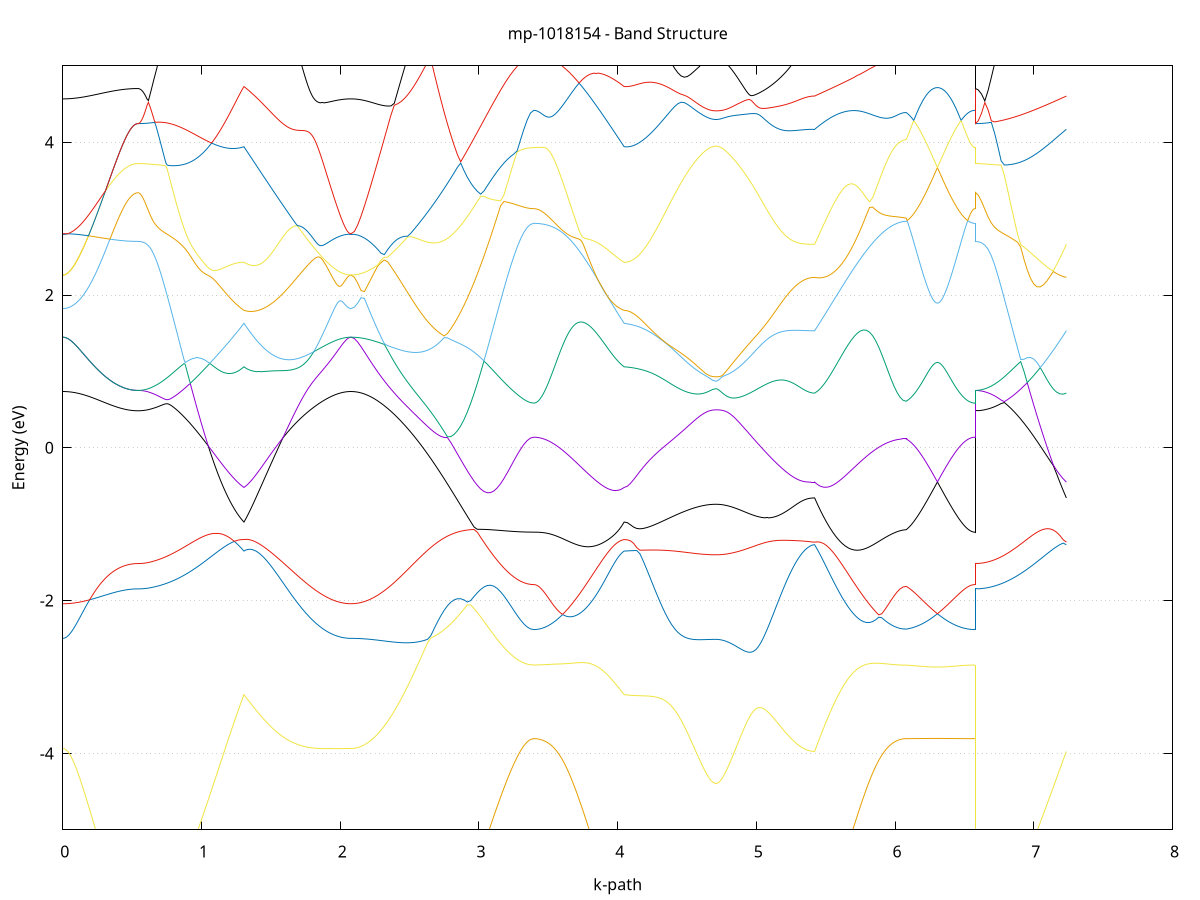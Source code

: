 set title 'mp-1018154 - Band Structure'
set xlabel 'k-path'
set ylabel 'Energy (eV)'
set grid y
set yrange [-5:5]
set terminal png size 800,600
set output 'mp-1018154_bands_gnuplot.png'
plot '-' using 1:2 with lines notitle, '-' using 1:2 with lines notitle, '-' using 1:2 with lines notitle, '-' using 1:2 with lines notitle, '-' using 1:2 with lines notitle, '-' using 1:2 with lines notitle, '-' using 1:2 with lines notitle, '-' using 1:2 with lines notitle, '-' using 1:2 with lines notitle, '-' using 1:2 with lines notitle, '-' using 1:2 with lines notitle, '-' using 1:2 with lines notitle, '-' using 1:2 with lines notitle, '-' using 1:2 with lines notitle, '-' using 1:2 with lines notitle, '-' using 1:2 with lines notitle, '-' using 1:2 with lines notitle, '-' using 1:2 with lines notitle, '-' using 1:2 with lines notitle, '-' using 1:2 with lines notitle, '-' using 1:2 with lines notitle, '-' using 1:2 with lines notitle, '-' using 1:2 with lines notitle, '-' using 1:2 with lines notitle
0.000000 -31.291157
0.004111 -31.291157
0.008222 -31.291157
0.012333 -31.291157
0.016444 -31.291157
0.020555 -31.291057
0.024666 -31.291057
0.028777 -31.290957
0.032888 -31.290957
0.036999 -31.290857
0.041110 -31.290757
0.045221 -31.290657
0.049332 -31.290557
0.053443 -31.290457
0.057554 -31.290357
0.061665 -31.290257
0.065777 -31.290157
0.069888 -31.289957
0.073999 -31.289857
0.078110 -31.289657
0.082221 -31.289457
0.086332 -31.289357
0.090443 -31.289157
0.094554 -31.288957
0.098665 -31.288757
0.102776 -31.288557
0.106887 -31.288357
0.110998 -31.288157
0.115109 -31.287957
0.119220 -31.287657
0.123331 -31.287457
0.127442 -31.287157
0.131553 -31.286957
0.135664 -31.286657
0.139775 -31.286457
0.143886 -31.286157
0.147997 -31.285857
0.152108 -31.285557
0.156219 -31.285257
0.160330 -31.284957
0.164441 -31.284657
0.168552 -31.284357
0.172663 -31.284057
0.176774 -31.283757
0.180885 -31.283457
0.184997 -31.283057
0.189108 -31.282757
0.193219 -31.282457
0.197330 -31.282057
0.201441 -31.281757
0.205552 -31.281357
0.209663 -31.281057
0.213774 -31.280657
0.217885 -31.280257
0.221996 -31.279957
0.226107 -31.279557
0.230218 -31.279157
0.234329 -31.278757
0.238440 -31.278357
0.242551 -31.278057
0.246662 -31.277657
0.250773 -31.277257
0.254884 -31.276857
0.258995 -31.276457
0.263106 -31.276057
0.267217 -31.275657
0.271328 -31.275257
0.275439 -31.274857
0.279550 -31.274457
0.283661 -31.274057
0.287772 -31.273657
0.291883 -31.273257
0.295994 -31.272857
0.300105 -31.272457
0.304216 -31.272057
0.308328 -31.271657
0.312439 -31.271257
0.316550 -31.270857
0.320661 -31.270457
0.324772 -31.270057
0.328883 -31.269657
0.332994 -31.269357
0.337105 -31.268957
0.341216 -31.268557
0.345327 -31.268157
0.349438 -31.267757
0.353549 -31.267457
0.357660 -31.267057
0.361771 -31.266657
0.365882 -31.266357
0.369993 -31.265957
0.374104 -31.265557
0.378215 -31.265257
0.382326 -31.264957
0.386437 -31.264557
0.390548 -31.264257
0.394659 -31.263957
0.398770 -31.263557
0.402881 -31.263257
0.406992 -31.262957
0.411103 -31.262657
0.415214 -31.262357
0.419325 -31.262057
0.423436 -31.261857
0.427547 -31.261557
0.431659 -31.261257
0.435770 -31.261057
0.439881 -31.260757
0.443992 -31.260557
0.448103 -31.260257
0.452214 -31.260057
0.456325 -31.259857
0.460436 -31.259657
0.464547 -31.259457
0.468658 -31.259257
0.472769 -31.259057
0.476880 -31.258957
0.480991 -31.258757
0.485102 -31.258657
0.489213 -31.258457
0.493324 -31.258357
0.497435 -31.258257
0.501546 -31.258157
0.505657 -31.258057
0.509768 -31.257957
0.513879 -31.257857
0.517990 -31.257757
0.522101 -31.257757
0.526212 -31.257657
0.530323 -31.257657
0.534434 -31.257657
0.538545 -31.257557
0.542656 -31.257557
0.542656 -31.257557
0.551975 -31.257557
0.561294 -31.257557
0.570613 -31.257557
0.579931 -31.257557
0.589250 -31.257457
0.598569 -31.257457
0.607887 -31.257357
0.617206 -31.257357
0.626525 -31.257257
0.635844 -31.257157
0.645162 -31.257157
0.654481 -31.257057
0.654481 -31.257057
0.662058 -31.256957
0.669634 -31.256857
0.677211 -31.256857
0.684787 -31.256757
0.692364 -31.256657
0.699941 -31.256657
0.707517 -31.256557
0.715094 -31.256557
0.722671 -31.256457
0.730247 -31.256457
0.737824 -31.256357
0.745400 -31.256257
0.752977 -31.256257
0.760554 -31.256257
0.768130 -31.256157
0.775707 -31.256157
0.783284 -31.256057
0.790860 -31.256057
0.798437 -31.255957
0.806013 -31.255957
0.813590 -31.255957
0.821167 -31.255857
0.828743 -31.255857
0.836320 -31.255857
0.843897 -31.255757
0.851473 -31.255757
0.859050 -31.255757
0.866626 -31.255757
0.874203 -31.255757
0.881780 -31.255657
0.889356 -31.255657
0.896933 -31.255657
0.904509 -31.255657
0.912086 -31.255657
0.919663 -31.255657
0.927239 -31.255657
0.934816 -31.255657
0.942393 -31.255657
0.949969 -31.255657
0.957546 -31.255757
0.965122 -31.255757
0.972699 -31.255757
0.980276 -31.255757
0.987852 -31.255757
0.995429 -31.255857
1.003006 -31.255857
1.010582 -31.255957
1.018159 -31.255957
1.025735 -31.256057
1.033312 -31.256057
1.040889 -31.256157
1.048465 -31.256157
1.056042 -31.256257
1.063619 -31.256357
1.071195 -31.256457
1.078772 -31.256557
1.086348 -31.256657
1.093925 -31.256757
1.101502 -31.256857
1.109078 -31.256957
1.116655 -31.257057
1.124231 -31.257157
1.131808 -31.257357
1.139385 -31.257457
1.146961 -31.257657
1.154538 -31.257757
1.162115 -31.257957
1.169691 -31.258157
1.177268 -31.258357
1.184844 -31.258557
1.192421 -31.258757
1.199998 -31.258957
1.207574 -31.259157
1.215151 -31.259357
1.222728 -31.259657
1.230304 -31.259857
1.237881 -31.260157
1.245457 -31.260357
1.253034 -31.260657
1.260611 -31.260957
1.268187 -31.261257
1.275764 -31.261557
1.283341 -31.261857
1.290917 -31.262257
1.298494 -31.262557
1.306070 -31.262957
1.306070 -31.262957
1.313644 -31.262857
1.321218 -31.262857
1.328792 -31.262857
1.336366 -31.262857
1.343940 -31.262857
1.351514 -31.262957
1.359088 -31.262957
1.366662 -31.263057
1.374236 -31.263157
1.381809 -31.263257
1.389383 -31.263357
1.396957 -31.263457
1.404531 -31.263657
1.412105 -31.263857
1.419679 -31.263957
1.427253 -31.264157
1.434827 -31.264357
1.442401 -31.264657
1.449975 -31.264857
1.457549 -31.265057
1.465122 -31.265357
1.472696 -31.265657
1.480270 -31.265957
1.487844 -31.266257
1.495418 -31.266557
1.502992 -31.266857
1.510566 -31.267157
1.518140 -31.267457
1.525714 -31.267857
1.533288 -31.268157
1.540862 -31.268557
1.548435 -31.268957
1.556009 -31.269257
1.563583 -31.269657
1.571157 -31.270057
1.578731 -31.270457
1.586305 -31.270857
1.593879 -31.271257
1.601453 -31.271657
1.609027 -31.272157
1.616601 -31.272557
1.624175 -31.272957
1.631748 -31.273357
1.639322 -31.273857
1.646896 -31.274257
1.654470 -31.274757
1.662044 -31.275157
1.669618 -31.275557
1.677192 -31.276057
1.684766 -31.276457
1.692340 -31.276957
1.699914 -31.277357
1.707488 -31.277757
1.715062 -31.278257
1.722635 -31.278657
1.730209 -31.279157
1.737783 -31.279557
1.745357 -31.279957
1.752931 -31.280457
1.760505 -31.280857
1.768079 -31.281257
1.775653 -31.281657
1.783227 -31.282057
1.790801 -31.282557
1.798375 -31.282957
1.805948 -31.283357
1.813522 -31.283657
1.821096 -31.284057
1.828670 -31.284457
1.836244 -31.284857
1.843818 -31.285157
1.851392 -31.285557
1.858966 -31.285857
1.866540 -31.286257
1.874114 -31.286557
1.881688 -31.286857
1.889261 -31.287157
1.896835 -31.287457
1.904409 -31.287757
1.911983 -31.288057
1.919557 -31.288357
1.927131 -31.288557
1.934705 -31.288857
1.942279 -31.289057
1.949853 -31.289257
1.957427 -31.289557
1.965001 -31.289757
1.972574 -31.289857
1.980148 -31.290057
1.987722 -31.290257
1.995296 -31.290357
2.002870 -31.290557
2.010444 -31.290657
2.018018 -31.290757
2.025592 -31.290857
2.033166 -31.290957
2.040740 -31.291057
2.048314 -31.291057
2.055887 -31.291157
2.063461 -31.291157
2.071035 -31.291157
2.078609 -31.291157
2.078609 -31.291157
2.102549 -31.291157
2.126489 -31.290957
2.150428 -31.290757
2.174368 -31.290357
2.198308 -31.289857
2.222248 -31.289357
2.246188 -31.288657
2.270127 -31.287957
2.294067 -31.287157
2.318007 -31.286257
2.341947 -31.285357
2.365886 -31.284357
2.389826 -31.283357
2.413766 -31.282257
2.437706 -31.281257
2.461645 -31.280157
2.485585 -31.279157
2.509525 -31.278157
2.533465 -31.277157
2.557405 -31.276257
2.581344 -31.275457
2.605284 -31.274657
2.629224 -31.273957
2.653164 -31.273457
2.677103 -31.272957
2.701043 -31.272657
2.724983 -31.272457
2.748923 -31.272457
2.772862 -31.272557
2.796802 -31.272857
2.820742 -31.273257
2.844682 -31.273857
2.868621 -31.274557
2.892561 -31.275457
2.916501 -31.276457
2.940441 -31.277557
2.964381 -31.278857
2.988320 -31.280157
3.012260 -31.281657
3.036200 -31.283057
3.060140 -31.284657
3.084079 -31.286157
3.108019 -31.287657
3.131959 -31.289157
3.155899 -31.290657
3.179838 -31.291957
3.203778 -31.293257
3.227718 -31.294457
3.251658 -31.295557
3.275597 -31.296457
3.299537 -31.297257
3.323477 -31.297857
3.347417 -31.298257
3.371357 -31.298557
3.395296 -31.298657
3.395296 -31.298657
3.402873 -31.298657
3.410450 -31.298557
3.418026 -31.298457
3.425603 -31.298357
3.433179 -31.298157
3.440756 -31.297957
3.448333 -31.297757
3.455909 -31.297457
3.463486 -31.297157
3.471063 -31.296857
3.478639 -31.296457
3.486216 -31.296057
3.493792 -31.295657
3.501369 -31.295357
3.508946 -31.294957
3.516522 -31.294657
3.524099 -31.294257
3.531676 -31.293957
3.539252 -31.293557
3.546829 -31.293157
3.554405 -31.292657
3.561982 -31.292257
3.569559 -31.291757
3.577135 -31.291357
3.584712 -31.290857
3.592288 -31.290357
3.599865 -31.289757
3.607442 -31.289257
3.615018 -31.288757
3.622595 -31.288157
3.630172 -31.287557
3.637748 -31.287057
3.645325 -31.286457
3.652901 -31.285857
3.660478 -31.285257
3.668055 -31.284657
3.675631 -31.284057
3.683208 -31.283457
3.690785 -31.282857
3.698361 -31.282157
3.705938 -31.281557
3.713514 -31.280957
3.721091 -31.280357
3.728668 -31.279657
3.736244 -31.279057
3.743821 -31.278457
3.751397 -31.277857
3.758974 -31.277257
3.766551 -31.276657
3.774127 -31.275957
3.781704 -31.275457
3.789281 -31.274857
3.796857 -31.274257
3.804434 -31.273657
3.812010 -31.273057
3.819587 -31.272557
3.827164 -31.271957
3.834740 -31.271457
3.842317 -31.270957
3.849894 -31.270457
3.857470 -31.269957
3.865047 -31.269457
3.872623 -31.268957
3.880200 -31.268557
3.887777 -31.268057
3.895353 -31.267657
3.902930 -31.267257
3.910507 -31.266857
3.918083 -31.266557
3.925660 -31.266157
3.933236 -31.265857
3.940813 -31.265457
3.948390 -31.265157
3.955966 -31.264857
3.963543 -31.264657
3.971120 -31.264357
3.978696 -31.264157
3.986273 -31.263957
3.993849 -31.263757
4.001426 -31.263557
4.009003 -31.263457
4.016579 -31.263257
4.024156 -31.263157
4.031732 -31.263057
4.039309 -31.262957
4.046886 -31.262957
4.046886 -31.262957
4.069683 -31.263057
4.092480 -31.263557
4.115277 -31.264457
4.138074 -31.265657
4.160871 -31.267157
4.183668 -31.268857
4.206465 -31.270957
4.229262 -31.273257
4.252059 -31.275757
4.274856 -31.278457
4.297654 -31.281257
4.320451 -31.284157
4.343248 -31.287257
4.366045 -31.290257
4.388842 -31.293457
4.411639 -31.296557
4.434436 -31.299557
4.457233 -31.302557
4.480030 -31.305457
4.502827 -31.308257
4.525624 -31.310757
4.548421 -31.313057
4.571219 -31.315157
4.594016 -31.316957
4.616813 -31.318357
4.639610 -31.319557
4.662407 -31.320357
4.685204 -31.320857
4.708001 -31.321057
4.708001 -31.321057
4.715576 -31.321057
4.723151 -31.320957
4.730726 -31.320957
4.738302 -31.320757
4.745877 -31.320657
4.753452 -31.320457
4.761027 -31.320257
4.768602 -31.320057
4.776177 -31.319757
4.783752 -31.319457
4.791328 -31.319057
4.798903 -31.318757
4.806478 -31.318357
4.814053 -31.317857
4.821628 -31.317357
4.829203 -31.316857
4.836779 -31.316357
4.844354 -31.315757
4.851929 -31.315057
4.859504 -31.314457
4.867079 -31.313757
4.874654 -31.313057
4.882229 -31.312257
4.889805 -31.311457
4.897380 -31.310657
4.904955 -31.309757
4.912530 -31.308857
4.920105 -31.307857
4.927680 -31.306857
4.935255 -31.305857
4.942831 -31.304857
4.950406 -31.303757
4.957981 -31.302657
4.965556 -31.301557
4.973131 -31.300357
4.980706 -31.299257
4.988282 -31.298057
4.995857 -31.296857
5.003432 -31.295557
5.011007 -31.294357
5.018582 -31.293057
5.026157 -31.291857
5.033732 -31.290657
5.041308 -31.289357
5.048883 -31.288157
5.056458 -31.286957
5.064033 -31.285757
5.071608 -31.284557
5.079183 -31.283357
5.086758 -31.282157
5.094334 -31.281057
5.101909 -31.279857
5.109484 -31.278757
5.117059 -31.277657
5.124634 -31.276557
5.132209 -31.275557
5.139785 -31.274457
5.147360 -31.273457
5.154935 -31.272457
5.162510 -31.271457
5.170085 -31.270457
5.177660 -31.269457
5.185235 -31.268557
5.192811 -31.267557
5.200386 -31.266657
5.207961 -31.265757
5.215536 -31.264957
5.223111 -31.264057
5.230686 -31.263257
5.238261 -31.262457
5.245837 -31.261757
5.253412 -31.260957
5.260987 -31.260257
5.268562 -31.259557
5.276137 -31.258957
5.283712 -31.258257
5.291288 -31.257657
5.298863 -31.257157
5.306438 -31.256557
5.314013 -31.256057
5.321588 -31.255557
5.329163 -31.255157
5.336738 -31.254757
5.344314 -31.254357
5.351889 -31.254057
5.359464 -31.253757
5.367039 -31.253457
5.374614 -31.253257
5.382189 -31.253057
5.389764 -31.252857
5.397340 -31.252757
5.404915 -31.252657
5.412490 -31.252557
5.420065 -31.252557
5.420065 -31.252557
5.442064 -31.253257
5.464062 -31.254057
5.486061 -31.255057
5.508059 -31.256157
5.530058 -31.257457
5.552056 -31.258857
5.574055 -31.260457
5.596053 -31.262157
5.618051 -31.263957
5.640050 -31.265857
5.662048 -31.267957
5.684047 -31.270057
5.706045 -31.272157
5.728044 -31.274357
5.750042 -31.276657
5.772041 -31.278857
5.794039 -31.280957
5.816038 -31.283157
5.838036 -31.285157
5.860035 -31.287157
5.882033 -31.288957
5.904032 -31.290657
5.926030 -31.292257
5.948029 -31.293557
5.970027 -31.294757
5.992026 -31.295857
6.014024 -31.297057
6.036023 -31.297957
6.058021 -31.298457
6.080020 -31.298657
6.080020 -31.298657
6.084124 -31.298557
6.088228 -31.298557
6.092331 -31.298557
6.096435 -31.298557
6.100539 -31.298557
6.104643 -31.298557
6.108747 -31.298557
6.112851 -31.298557
6.116955 -31.298557
6.121059 -31.298557
6.125162 -31.298557
6.129266 -31.298557
6.133370 -31.298557
6.137474 -31.298557
6.141578 -31.298557
6.145682 -31.298557
6.149786 -31.298557
6.153890 -31.298457
6.157994 -31.298457
6.162097 -31.298457
6.166201 -31.298457
6.170305 -31.298457
6.174409 -31.298457
6.178513 -31.298457
6.182617 -31.298457
6.186721 -31.298457
6.190825 -31.298457
6.194928 -31.298457
6.199032 -31.298357
6.203136 -31.298357
6.207240 -31.298357
6.211344 -31.298357
6.215448 -31.298357
6.219552 -31.298357
6.223656 -31.298357
6.227759 -31.298357
6.231863 -31.298257
6.235967 -31.298257
6.240071 -31.298257
6.244175 -31.298257
6.248279 -31.298257
6.252383 -31.298257
6.256487 -31.298257
6.260590 -31.298257
6.264694 -31.298157
6.268798 -31.298157
6.272902 -31.298157
6.277006 -31.298157
6.281110 -31.298157
6.285214 -31.298157
6.289318 -31.298157
6.293421 -31.298157
6.297525 -31.298057
6.301629 -31.298057
6.305733 -31.298057
6.309837 -31.298057
6.313941 -31.298057
6.318045 -31.298157
6.322149 -31.298157
6.326253 -31.298157
6.330356 -31.298157
6.334460 -31.298157
6.338564 -31.298157
6.342668 -31.298157
6.346772 -31.298257
6.350876 -31.298257
6.354980 -31.298257
6.359084 -31.298257
6.363187 -31.298257
6.367291 -31.298257
6.371395 -31.298257
6.375499 -31.298257
6.379603 -31.298357
6.383707 -31.298357
6.387811 -31.298357
6.391915 -31.298357
6.396018 -31.298357
6.400122 -31.298357
6.404226 -31.298357
6.408330 -31.298357
6.412434 -31.298357
6.416538 -31.298457
6.420642 -31.298457
6.424746 -31.298457
6.428849 -31.298457
6.432953 -31.298457
6.437057 -31.298457
6.441161 -31.298457
6.445265 -31.298457
6.449369 -31.298457
6.453473 -31.298457
6.457577 -31.298457
6.461681 -31.298557
6.465784 -31.298557
6.469888 -31.298557
6.473992 -31.298557
6.478096 -31.298557
6.482200 -31.298557
6.486304 -31.298557
6.490408 -31.298557
6.494512 -31.298557
6.498615 -31.298557
6.502719 -31.298557
6.506823 -31.298557
6.510927 -31.298557
6.515031 -31.298557
6.519135 -31.298557
6.523239 -31.298557
6.527343 -31.298557
6.531446 -31.298657
6.535550 -31.298657
6.539654 -31.298657
6.543758 -31.298657
6.547862 -31.298657
6.551966 -31.298657
6.556070 -31.298657
6.560174 -31.298657
6.564277 -31.298657
6.568381 -31.298657
6.572485 -31.298657
6.576589 -31.298657
6.576589 -31.257557
6.600101 -31.257557
6.623614 -31.257457
6.647126 -31.257357
6.670638 -31.257157
6.694150 -31.256957
6.717663 -31.256757
6.741175 -31.256357
6.764687 -31.256057
6.788200 -31.255657
6.811712 -31.255257
6.835224 -31.254857
6.858736 -31.254457
6.882249 -31.253957
6.905761 -31.253557
6.929273 -31.253157
6.952785 -31.252657
6.976298 -31.252257
6.999810 -31.251957
7.023322 -31.251557
7.046835 -31.251357
7.070347 -31.251157
7.093859 -31.250957
7.117371 -31.250957
7.140884 -31.251057
7.164396 -31.251257
7.187908 -31.251557
7.211420 -31.251957
7.234933 -31.252557
e
0.000000 -31.035657
0.004111 -31.035557
0.008222 -31.035557
0.012333 -31.035557
0.016444 -31.035657
0.020555 -31.035657
0.024666 -31.035657
0.028777 -31.035657
0.032888 -31.035657
0.036999 -31.035657
0.041110 -31.035657
0.045221 -31.035657
0.049332 -31.035657
0.053443 -31.035657
0.057554 -31.035657
0.061665 -31.035657
0.065777 -31.035657
0.069888 -31.035657
0.073999 -31.035657
0.078110 -31.035657
0.082221 -31.035657
0.086332 -31.035657
0.090443 -31.035657
0.094554 -31.035657
0.098665 -31.035657
0.102776 -31.035657
0.106887 -31.035757
0.110998 -31.035757
0.115109 -31.035757
0.119220 -31.035757
0.123331 -31.035757
0.127442 -31.035757
0.131553 -31.035757
0.135664 -31.035757
0.139775 -31.035757
0.143886 -31.035757
0.147997 -31.035757
0.152108 -31.035857
0.156219 -31.035857
0.160330 -31.035857
0.164441 -31.035857
0.168552 -31.035857
0.172663 -31.035857
0.176774 -31.035857
0.180885 -31.035857
0.184997 -31.035857
0.189108 -31.035957
0.193219 -31.035957
0.197330 -31.035957
0.201441 -31.035957
0.205552 -31.035957
0.209663 -31.035957
0.213774 -31.035957
0.217885 -31.035957
0.221996 -31.036057
0.226107 -31.036057
0.230218 -31.036057
0.234329 -31.036057
0.238440 -31.036057
0.242551 -31.036057
0.246662 -31.036057
0.250773 -31.036157
0.254884 -31.036157
0.258995 -31.036157
0.263106 -31.036157
0.267217 -31.036157
0.271328 -31.036157
0.275439 -31.036157
0.279550 -31.036257
0.283661 -31.036257
0.287772 -31.036257
0.291883 -31.036257
0.295994 -31.036257
0.300105 -31.036257
0.304216 -31.036257
0.308328 -31.036257
0.312439 -31.036357
0.316550 -31.036357
0.320661 -31.036357
0.324772 -31.036357
0.328883 -31.036357
0.332994 -31.036357
0.337105 -31.036357
0.341216 -31.036357
0.345327 -31.036457
0.349438 -31.036457
0.353549 -31.036457
0.357660 -31.036457
0.361771 -31.036457
0.365882 -31.036457
0.369993 -31.036457
0.374104 -31.036457
0.378215 -31.036557
0.382326 -31.036557
0.386437 -31.036557
0.390548 -31.036557
0.394659 -31.036557
0.398770 -31.036557
0.402881 -31.036557
0.406992 -31.036557
0.411103 -31.036557
0.415214 -31.036557
0.419325 -31.036657
0.423436 -31.036657
0.427547 -31.036657
0.431659 -31.036657
0.435770 -31.036657
0.439881 -31.036657
0.443992 -31.036657
0.448103 -31.036657
0.452214 -31.036657
0.456325 -31.036657
0.460436 -31.036657
0.464547 -31.036657
0.468658 -31.036657
0.472769 -31.036757
0.476880 -31.036757
0.480991 -31.036757
0.485102 -31.036757
0.489213 -31.036757
0.493324 -31.036757
0.497435 -31.036757
0.501546 -31.036757
0.505657 -31.036757
0.509768 -31.036757
0.513879 -31.036757
0.517990 -31.036757
0.522101 -31.036757
0.526212 -31.036757
0.530323 -31.036757
0.534434 -31.036757
0.538545 -31.036757
0.542656 -31.036757
0.542656 -31.036757
0.551975 -31.036857
0.561294 -31.037157
0.570613 -31.037657
0.579931 -31.038457
0.589250 -31.039357
0.598569 -31.040357
0.607887 -31.041657
0.617206 -31.043057
0.626525 -31.044557
0.635844 -31.046257
0.645162 -31.047957
0.654481 -31.049857
0.654481 -31.049857
0.662058 -31.051357
0.669634 -31.052857
0.677211 -31.054357
0.684787 -31.055957
0.692364 -31.057557
0.699941 -31.059157
0.707517 -31.060857
0.715094 -31.062557
0.722671 -31.064257
0.730247 -31.065957
0.737824 -31.067657
0.745400 -31.069357
0.752977 -31.071057
0.760554 -31.072857
0.768130 -31.074557
0.775707 -31.076257
0.783284 -31.077957
0.790860 -31.079657
0.798437 -31.081457
0.806013 -31.083157
0.813590 -31.084857
0.821167 -31.086457
0.828743 -31.088157
0.836320 -31.089757
0.843897 -31.091457
0.851473 -31.093057
0.859050 -31.094657
0.866626 -31.096257
0.874203 -31.097757
0.881780 -31.099357
0.889356 -31.100857
0.896933 -31.102357
0.904509 -31.103857
0.912086 -31.105257
0.919663 -31.106657
0.927239 -31.108057
0.934816 -31.109457
0.942393 -31.110857
0.949969 -31.112157
0.957546 -31.113457
0.965122 -31.114657
0.972699 -31.115957
0.980276 -31.117157
0.987852 -31.118257
0.995429 -31.119457
1.003006 -31.120557
1.010582 -31.121657
1.018159 -31.122657
1.025735 -31.123657
1.033312 -31.124657
1.040889 -31.125657
1.048465 -31.126557
1.056042 -31.127457
1.063619 -31.128257
1.071195 -31.129157
1.078772 -31.129857
1.086348 -31.130657
1.093925 -31.131357
1.101502 -31.132057
1.109078 -31.132657
1.116655 -31.133257
1.124231 -31.134157
1.131808 -31.136357
1.139385 -31.138457
1.146961 -31.140557
1.154538 -31.142757
1.162115 -31.144857
1.169691 -31.147057
1.177268 -31.149157
1.184844 -31.151357
1.192421 -31.153557
1.199998 -31.155657
1.207574 -31.157857
1.215151 -31.160057
1.222728 -31.162257
1.230304 -31.164357
1.237881 -31.166557
1.245457 -31.168757
1.253034 -31.170957
1.260611 -31.173057
1.268187 -31.175257
1.275764 -31.177457
1.283341 -31.179657
1.290917 -31.181757
1.298494 -31.183957
1.306070 -31.186057
1.306070 -31.186057
1.313644 -31.183957
1.321218 -31.181757
1.328792 -31.179557
1.336366 -31.177357
1.343940 -31.175157
1.351514 -31.172957
1.359088 -31.170757
1.366662 -31.168557
1.374236 -31.166357
1.381809 -31.164157
1.389383 -31.161957
1.396957 -31.159757
1.404531 -31.157557
1.412105 -31.155457
1.419679 -31.153257
1.427253 -31.151057
1.434827 -31.148857
1.442401 -31.146657
1.449975 -31.144457
1.457549 -31.142357
1.465122 -31.140157
1.472696 -31.138057
1.480270 -31.135857
1.487844 -31.133757
1.495418 -31.131657
1.502992 -31.129457
1.510566 -31.127357
1.518140 -31.125257
1.525714 -31.123257
1.533288 -31.121357
1.540862 -31.120357
1.548435 -31.119257
1.556009 -31.118257
1.563583 -31.117157
1.571157 -31.115957
1.578731 -31.114857
1.586305 -31.113657
1.593879 -31.112457
1.601453 -31.111257
1.609027 -31.110057
1.616601 -31.108757
1.624175 -31.107457
1.631748 -31.106157
1.639322 -31.104857
1.646896 -31.103457
1.654470 -31.102157
1.662044 -31.100757
1.669618 -31.099357
1.677192 -31.097957
1.684766 -31.096457
1.692340 -31.095057
1.699914 -31.093557
1.707488 -31.092157
1.715062 -31.090657
1.722635 -31.089157
1.730209 -31.087657
1.737783 -31.086157
1.745357 -31.084557
1.752931 -31.083057
1.760505 -31.081557
1.768079 -31.079957
1.775653 -31.078457
1.783227 -31.076857
1.790801 -31.075357
1.798375 -31.073857
1.805948 -31.072257
1.813522 -31.070757
1.821096 -31.069257
1.828670 -31.067657
1.836244 -31.066157
1.843818 -31.064657
1.851392 -31.063157
1.858966 -31.061657
1.866540 -31.060257
1.874114 -31.058757
1.881688 -31.057357
1.889261 -31.055957
1.896835 -31.054557
1.904409 -31.053257
1.911983 -31.051957
1.919557 -31.050657
1.927131 -31.049357
1.934705 -31.048157
1.942279 -31.046957
1.949853 -31.045857
1.957427 -31.044757
1.965001 -31.043757
1.972574 -31.042757
1.980148 -31.041857
1.987722 -31.040957
1.995296 -31.040157
2.002870 -31.039357
2.010444 -31.038657
2.018018 -31.038057
2.025592 -31.037457
2.033166 -31.036957
2.040740 -31.036557
2.048314 -31.036257
2.055887 -31.035957
2.063461 -31.035757
2.071035 -31.035657
2.078609 -31.035657
2.078609 -31.035657
2.102549 -31.036057
2.126489 -31.037357
2.150428 -31.039557
2.174368 -31.042357
2.198308 -31.045857
2.222248 -31.049857
2.246188 -31.054257
2.270127 -31.058957
2.294067 -31.063757
2.318007 -31.068757
2.341947 -31.073757
2.365886 -31.078757
2.389826 -31.083657
2.413766 -31.088457
2.437706 -31.093157
2.461645 -31.097557
2.485585 -31.101857
2.509525 -31.105757
2.533465 -31.109457
2.557405 -31.113357
2.581344 -31.120357
2.605284 -31.127457
2.629224 -31.134657
2.653164 -31.141957
2.677103 -31.149357
2.701043 -31.156757
2.724983 -31.164257
2.748923 -31.171757
2.772862 -31.179157
2.796802 -31.186657
2.820742 -31.193957
2.844682 -31.201157
2.868621 -31.208357
2.892561 -31.215357
2.916501 -31.222157
2.940441 -31.228757
2.964381 -31.235257
2.988320 -31.241457
3.012260 -31.247457
3.036200 -31.253157
3.060140 -31.258557
3.084079 -31.263657
3.108019 -31.268557
3.131959 -31.273057
3.155899 -31.277157
3.179838 -31.280957
3.203778 -31.284357
3.227718 -31.287457
3.251658 -31.290057
3.275597 -31.292357
3.299537 -31.294157
3.323477 -31.295657
3.347417 -31.296657
3.371357 -31.297357
3.395296 -31.297557
3.395296 -31.297557
3.402873 -31.297557
3.410450 -31.297457
3.418026 -31.297457
3.425603 -31.297357
3.433179 -31.297257
3.440756 -31.297157
3.448333 -31.296957
3.455909 -31.296757
3.463486 -31.296557
3.471063 -31.296357
3.478639 -31.296157
3.486216 -31.295857
3.493792 -31.295657
3.501369 -31.295157
3.508946 -31.294657
3.516522 -31.294057
3.524099 -31.293457
3.531676 -31.292857
3.539252 -31.292157
3.546829 -31.291557
3.554405 -31.290757
3.561982 -31.290057
3.569559 -31.289257
3.577135 -31.288457
3.584712 -31.287557
3.592288 -31.286657
3.599865 -31.285757
3.607442 -31.284757
3.615018 -31.283857
3.622595 -31.282757
3.630172 -31.281757
3.637748 -31.280657
3.645325 -31.279557
3.652901 -31.278357
3.660478 -31.277257
3.668055 -31.276057
3.675631 -31.274757
3.683208 -31.273557
3.690785 -31.272257
3.698361 -31.270857
3.705938 -31.269557
3.713514 -31.268157
3.721091 -31.266757
3.728668 -31.265357
3.736244 -31.263857
3.743821 -31.262357
3.751397 -31.260857
3.758974 -31.259357
3.766551 -31.257757
3.774127 -31.256157
3.781704 -31.254557
3.789281 -31.252857
3.796857 -31.251257
3.804434 -31.249557
3.812010 -31.247857
3.819587 -31.246057
3.827164 -31.244357
3.834740 -31.242557
3.842317 -31.240757
3.849894 -31.238957
3.857470 -31.237057
3.865047 -31.235257
3.872623 -31.233357
3.880200 -31.231457
3.887777 -31.229557
3.895353 -31.227657
3.902930 -31.225657
3.910507 -31.223657
3.918083 -31.221757
3.925660 -31.219757
3.933236 -31.217657
3.940813 -31.215657
3.948390 -31.213657
3.955966 -31.211557
3.963543 -31.209557
3.971120 -31.207457
3.978696 -31.205357
3.986273 -31.203257
3.993849 -31.201157
4.001426 -31.198957
4.009003 -31.196857
4.016579 -31.194757
4.024156 -31.192557
4.031732 -31.190457
4.039309 -31.188257
4.046886 -31.186057
4.046886 -31.186057
4.069683 -31.187357
4.092480 -31.191657
4.115277 -31.197757
4.138074 -31.204757
4.160871 -31.212157
4.183668 -31.219757
4.206465 -31.227257
4.229262 -31.234557
4.252059 -31.241757
4.274856 -31.248757
4.297654 -31.255357
4.320451 -31.261757
4.343248 -31.267757
4.366045 -31.273457
4.388842 -31.278757
4.411639 -31.283757
4.434436 -31.288257
4.457233 -31.292457
4.480030 -31.296157
4.502827 -31.299557
4.525624 -31.302557
4.548421 -31.305157
4.571219 -31.307457
4.594016 -31.309457
4.616813 -31.311057
4.639610 -31.312257
4.662407 -31.313157
4.685204 -31.313657
4.708001 -31.313857
4.708001 -31.313857
4.715576 -31.313857
4.723151 -31.313757
4.730726 -31.313657
4.738302 -31.313557
4.745877 -31.313357
4.753452 -31.313157
4.761027 -31.312957
4.768602 -31.312657
4.776177 -31.312357
4.783752 -31.311957
4.791328 -31.311557
4.798903 -31.311157
4.806478 -31.310657
4.814053 -31.310257
4.821628 -31.309657
4.829203 -31.309157
4.836779 -31.308557
4.844354 -31.307957
4.851929 -31.307257
4.859504 -31.306657
4.867079 -31.305957
4.874654 -31.305157
4.882229 -31.304457
4.889805 -31.303657
4.897380 -31.302857
4.904955 -31.301957
4.912530 -31.301157
4.920105 -31.300257
4.927680 -31.299357
4.935255 -31.298357
4.942831 -31.297457
4.950406 -31.296457
4.957981 -31.295357
4.965556 -31.294357
4.973131 -31.293257
4.980706 -31.292157
4.988282 -31.291057
4.995857 -31.289857
5.003432 -31.288657
5.011007 -31.287357
5.018582 -31.286057
5.026157 -31.284757
5.033732 -31.283357
5.041308 -31.281957
5.048883 -31.280457
5.056458 -31.278857
5.064033 -31.277257
5.071608 -31.275657
5.079183 -31.273957
5.086758 -31.272157
5.094334 -31.270357
5.101909 -31.268557
5.109484 -31.266657
5.117059 -31.264657
5.124634 -31.262657
5.132209 -31.260657
5.139785 -31.258557
5.147360 -31.256457
5.154935 -31.254257
5.162510 -31.252057
5.170085 -31.249857
5.177660 -31.247557
5.185235 -31.245257
5.192811 -31.242857
5.200386 -31.240457
5.207961 -31.238057
5.215536 -31.235657
5.223111 -31.233157
5.230686 -31.230657
5.238261 -31.228057
5.245837 -31.225557
5.253412 -31.222957
5.260987 -31.220257
5.268562 -31.217657
5.276137 -31.214957
5.283712 -31.212257
5.291288 -31.209557
5.298863 -31.206757
5.306438 -31.204057
5.314013 -31.201257
5.321588 -31.198457
5.329163 -31.195757
5.336738 -31.192957
5.344314 -31.190157
5.351889 -31.187457
5.359464 -31.184657
5.367039 -31.181957
5.374614 -31.179357
5.382189 -31.176857
5.389764 -31.174557
5.397340 -31.172457
5.404915 -31.170757
5.412490 -31.169657
5.420065 -31.169257
5.420065 -31.169257
5.442064 -31.176057
5.464062 -31.182857
5.486061 -31.189657
5.508059 -31.196357
5.530058 -31.203057
5.552056 -31.209557
5.574055 -31.215957
5.596053 -31.222257
5.618051 -31.228357
5.640050 -31.234357
5.662048 -31.240057
5.684047 -31.245657
5.706045 -31.251057
5.728044 -31.256157
5.750042 -31.261057
5.772041 -31.265657
5.794039 -31.270057
5.816038 -31.274157
5.838036 -31.277957
5.860035 -31.281457
5.882033 -31.284657
5.904032 -31.287557
5.926030 -31.290157
5.948029 -31.292357
5.970027 -31.294257
5.992026 -31.295757
6.014024 -31.296557
6.036023 -31.297057
6.058021 -31.297457
6.080020 -31.297557
6.080020 -31.297557
6.084124 -31.297557
6.088228 -31.297557
6.092331 -31.297557
6.096435 -31.297557
6.100539 -31.297557
6.104643 -31.297557
6.108747 -31.297557
6.112851 -31.297557
6.116955 -31.297557
6.121059 -31.297557
6.125162 -31.297557
6.129266 -31.297657
6.133370 -31.297657
6.137474 -31.297657
6.141578 -31.297657
6.145682 -31.297657
6.149786 -31.297657
6.153890 -31.297657
6.157994 -31.297657
6.162097 -31.297657
6.166201 -31.297657
6.170305 -31.297657
6.174409 -31.297657
6.178513 -31.297757
6.182617 -31.297757
6.186721 -31.297757
6.190825 -31.297757
6.194928 -31.297757
6.199032 -31.297757
6.203136 -31.297757
6.207240 -31.297757
6.211344 -31.297757
6.215448 -31.297757
6.219552 -31.297857
6.223656 -31.297857
6.227759 -31.297857
6.231863 -31.297857
6.235967 -31.297857
6.240071 -31.297857
6.244175 -31.297857
6.248279 -31.297857
6.252383 -31.297957
6.256487 -31.297957
6.260590 -31.297957
6.264694 -31.297957
6.268798 -31.297957
6.272902 -31.297957
6.277006 -31.297957
6.281110 -31.297957
6.285214 -31.298057
6.289318 -31.298057
6.293421 -31.298057
6.297525 -31.298057
6.301629 -31.298057
6.305733 -31.298057
6.309837 -31.298057
6.313941 -31.298057
6.318045 -31.298057
6.322149 -31.298057
6.326253 -31.298057
6.330356 -31.297957
6.334460 -31.297957
6.338564 -31.297957
6.342668 -31.297957
6.346772 -31.297957
6.350876 -31.297957
6.354980 -31.297957
6.359084 -31.297957
6.363187 -31.297857
6.367291 -31.297857
6.371395 -31.297857
6.375499 -31.297857
6.379603 -31.297857
6.383707 -31.297857
6.387811 -31.297857
6.391915 -31.297857
6.396018 -31.297757
6.400122 -31.297757
6.404226 -31.297757
6.408330 -31.297757
6.412434 -31.297757
6.416538 -31.297757
6.420642 -31.297757
6.424746 -31.297757
6.428849 -31.297757
6.432953 -31.297657
6.437057 -31.297657
6.441161 -31.297657
6.445265 -31.297657
6.449369 -31.297657
6.453473 -31.297657
6.457577 -31.297657
6.461681 -31.297657
6.465784 -31.297657
6.469888 -31.297657
6.473992 -31.297657
6.478096 -31.297657
6.482200 -31.297557
6.486304 -31.297557
6.490408 -31.297557
6.494512 -31.297557
6.498615 -31.297557
6.502719 -31.297557
6.506823 -31.297557
6.510927 -31.297557
6.515031 -31.297557
6.519135 -31.297557
6.523239 -31.297557
6.527343 -31.297557
6.531446 -31.297557
6.535550 -31.297557
6.539654 -31.297557
6.543758 -31.297557
6.547862 -31.297557
6.551966 -31.297557
6.556070 -31.297557
6.560174 -31.297557
6.564277 -31.297557
6.568381 -31.297557
6.572485 -31.297557
6.576589 -31.297557
6.576589 -31.036757
6.600101 -31.037457
6.623614 -31.039357
6.647126 -31.042457
6.670638 -31.046357
6.694150 -31.051057
6.717663 -31.056257
6.741175 -31.061757
6.764687 -31.067557
6.788200 -31.073457
6.811712 -31.079357
6.835224 -31.085157
6.858736 -31.090957
6.882249 -31.096657
6.905761 -31.102057
6.929273 -31.107257
6.952785 -31.112257
6.976298 -31.116957
6.999810 -31.121357
7.023322 -31.125457
7.046835 -31.129157
7.070347 -31.132557
7.093859 -31.135557
7.117371 -31.138157
7.140884 -31.140457
7.164396 -31.147257
7.187908 -31.154557
7.211420 -31.161857
7.234933 -31.169257
e
0.000000 -31.035557
0.004111 -31.035557
0.008222 -31.035557
0.012333 -31.035557
0.016444 -31.035657
0.020555 -31.035657
0.024666 -31.035657
0.028777 -31.035657
0.032888 -31.035657
0.036999 -31.035657
0.041110 -31.035657
0.045221 -31.035657
0.049332 -31.035657
0.053443 -31.035657
0.057554 -31.035657
0.061665 -31.035657
0.065777 -31.035657
0.069888 -31.035657
0.073999 -31.035657
0.078110 -31.035657
0.082221 -31.035657
0.086332 -31.035657
0.090443 -31.035657
0.094554 -31.035657
0.098665 -31.035657
0.102776 -31.035657
0.106887 -31.035757
0.110998 -31.035757
0.115109 -31.035757
0.119220 -31.035757
0.123331 -31.035757
0.127442 -31.035757
0.131553 -31.035757
0.135664 -31.035757
0.139775 -31.035757
0.143886 -31.035757
0.147997 -31.035757
0.152108 -31.035857
0.156219 -31.035857
0.160330 -31.035857
0.164441 -31.035857
0.168552 -31.035857
0.172663 -31.035857
0.176774 -31.035857
0.180885 -31.035857
0.184997 -31.035857
0.189108 -31.035957
0.193219 -31.035957
0.197330 -31.035957
0.201441 -31.035957
0.205552 -31.035957
0.209663 -31.035957
0.213774 -31.035957
0.217885 -31.035957
0.221996 -31.036057
0.226107 -31.036057
0.230218 -31.036057
0.234329 -31.036057
0.238440 -31.036057
0.242551 -31.036057
0.246662 -31.036057
0.250773 -31.036157
0.254884 -31.036157
0.258995 -31.036157
0.263106 -31.036157
0.267217 -31.036157
0.271328 -31.036157
0.275439 -31.036157
0.279550 -31.036257
0.283661 -31.036257
0.287772 -31.036257
0.291883 -31.036257
0.295994 -31.036257
0.300105 -31.036257
0.304216 -31.036257
0.308328 -31.036257
0.312439 -31.036357
0.316550 -31.036357
0.320661 -31.036357
0.324772 -31.036357
0.328883 -31.036357
0.332994 -31.036357
0.337105 -31.036357
0.341216 -31.036357
0.345327 -31.036457
0.349438 -31.036457
0.353549 -31.036457
0.357660 -31.036457
0.361771 -31.036457
0.365882 -31.036457
0.369993 -31.036457
0.374104 -31.036457
0.378215 -31.036557
0.382326 -31.036557
0.386437 -31.036557
0.390548 -31.036557
0.394659 -31.036557
0.398770 -31.036557
0.402881 -31.036557
0.406992 -31.036557
0.411103 -31.036557
0.415214 -31.036557
0.419325 -31.036657
0.423436 -31.036657
0.427547 -31.036657
0.431659 -31.036657
0.435770 -31.036657
0.439881 -31.036657
0.443992 -31.036657
0.448103 -31.036657
0.452214 -31.036657
0.456325 -31.036657
0.460436 -31.036657
0.464547 -31.036657
0.468658 -31.036657
0.472769 -31.036657
0.476880 -31.036757
0.480991 -31.036757
0.485102 -31.036757
0.489213 -31.036757
0.493324 -31.036757
0.497435 -31.036757
0.501546 -31.036757
0.505657 -31.036757
0.509768 -31.036757
0.513879 -31.036757
0.517990 -31.036757
0.522101 -31.036757
0.526212 -31.036757
0.530323 -31.036757
0.534434 -31.036757
0.538545 -31.036757
0.542656 -31.036757
0.542656 -31.036757
0.551975 -31.036757
0.561294 -31.036857
0.570613 -31.037057
0.579931 -31.037257
0.589250 -31.037557
0.598569 -31.037957
0.607887 -31.038357
0.617206 -31.038857
0.626525 -31.039457
0.635844 -31.040057
0.645162 -31.040757
0.654481 -31.041457
0.654481 -31.041457
0.662058 -31.042057
0.669634 -31.042757
0.677211 -31.043457
0.684787 -31.044157
0.692364 -31.044857
0.699941 -31.045657
0.707517 -31.046457
0.715094 -31.047357
0.722671 -31.048257
0.730247 -31.049157
0.737824 -31.050157
0.745400 -31.051057
0.752977 -31.052157
0.760554 -31.053157
0.768130 -31.054257
0.775707 -31.055357
0.783284 -31.056557
0.790860 -31.057757
0.798437 -31.058957
0.806013 -31.060157
0.813590 -31.061457
0.821167 -31.062757
0.828743 -31.064057
0.836320 -31.065457
0.843897 -31.066857
0.851473 -31.068257
0.859050 -31.069757
0.866626 -31.071157
0.874203 -31.072657
0.881780 -31.074257
0.889356 -31.075757
0.896933 -31.077357
0.904509 -31.078957
0.912086 -31.080557
0.919663 -31.082257
0.927239 -31.083957
0.934816 -31.085657
0.942393 -31.087357
0.949969 -31.089057
0.957546 -31.090857
0.965122 -31.092657
0.972699 -31.094457
0.980276 -31.096257
0.987852 -31.098157
0.995429 -31.100057
1.003006 -31.101857
1.010582 -31.103857
1.018159 -31.105757
1.025735 -31.107657
1.033312 -31.109657
1.040889 -31.111657
1.048465 -31.113557
1.056042 -31.115557
1.063619 -31.117657
1.071195 -31.119657
1.078772 -31.121657
1.086348 -31.123757
1.093925 -31.125857
1.101502 -31.127857
1.109078 -31.129957
1.116655 -31.132057
1.124231 -31.133857
1.131808 -31.134457
1.139385 -31.134957
1.146961 -31.135357
1.154538 -31.135857
1.162115 -31.136257
1.169691 -31.136557
1.177268 -31.136957
1.184844 -31.137257
1.192421 -31.137457
1.199998 -31.137657
1.207574 -31.137857
1.215151 -31.138057
1.222728 -31.138157
1.230304 -31.138257
1.237881 -31.138257
1.245457 -31.138257
1.253034 -31.138257
1.260611 -31.138157
1.268187 -31.138057
1.275764 -31.137957
1.283341 -31.137757
1.290917 -31.137557
1.298494 -31.137357
1.306070 -31.137057
1.306070 -31.137057
1.313644 -31.137057
1.321218 -31.136957
1.328792 -31.136857
1.336366 -31.136657
1.343940 -31.136557
1.351514 -31.136357
1.359088 -31.136057
1.366662 -31.135757
1.374236 -31.135457
1.381809 -31.135157
1.389383 -31.134757
1.396957 -31.134357
1.404531 -31.133857
1.412105 -31.133457
1.419679 -31.132957
1.427253 -31.132357
1.434827 -31.131757
1.442401 -31.131157
1.449975 -31.130557
1.457549 -31.129857
1.465122 -31.129157
1.472696 -31.128357
1.480270 -31.127557
1.487844 -31.126757
1.495418 -31.125957
1.502992 -31.125057
1.510566 -31.124157
1.518140 -31.123257
1.525714 -31.122357
1.533288 -31.121157
1.540862 -31.119057
1.548435 -31.117057
1.556009 -31.114957
1.563583 -31.112957
1.571157 -31.110957
1.578731 -31.108957
1.586305 -31.106957
1.593879 -31.105057
1.601453 -31.103157
1.609027 -31.101157
1.616601 -31.099257
1.624175 -31.097357
1.631748 -31.095557
1.639322 -31.093657
1.646896 -31.091857
1.654470 -31.090057
1.662044 -31.088257
1.669618 -31.086557
1.677192 -31.084757
1.684766 -31.083057
1.692340 -31.081357
1.699914 -31.079757
1.707488 -31.078057
1.715062 -31.076457
1.722635 -31.074857
1.730209 -31.073257
1.737783 -31.071757
1.745357 -31.070257
1.752931 -31.068757
1.760505 -31.067257
1.768079 -31.065857
1.775653 -31.064457
1.783227 -31.063057
1.790801 -31.061757
1.798375 -31.060457
1.805948 -31.059157
1.813522 -31.057957
1.821096 -31.056657
1.828670 -31.055457
1.836244 -31.054357
1.843818 -31.053257
1.851392 -31.052157
1.858966 -31.051057
1.866540 -31.050057
1.874114 -31.049057
1.881688 -31.048057
1.889261 -31.047157
1.896835 -31.046257
1.904409 -31.045357
1.911983 -31.044557
1.919557 -31.043757
1.927131 -31.043057
1.934705 -31.042357
1.942279 -31.041657
1.949853 -31.040957
1.957427 -31.040357
1.965001 -31.039757
1.972574 -31.039257
1.980148 -31.038757
1.987722 -31.038257
1.995296 -31.037857
2.002870 -31.037457
2.010444 -31.037157
2.018018 -31.036757
2.025592 -31.036557
2.033166 -31.036257
2.040740 -31.036057
2.048314 -31.035857
2.055887 -31.035757
2.063461 -31.035657
2.071035 -31.035657
2.078609 -31.035557
2.078609 -31.035557
2.102549 -31.035857
2.126489 -31.036457
2.150428 -31.037557
2.174368 -31.039057
2.198308 -31.041057
2.222248 -31.043357
2.246188 -31.046157
2.270127 -31.049357
2.294067 -31.052857
2.318007 -31.056857
2.341947 -31.061157
2.365886 -31.065757
2.389826 -31.070757
2.413766 -31.076057
2.437706 -31.081657
2.461645 -31.087557
2.485585 -31.093657
2.509525 -31.099957
2.533465 -31.106557
2.557405 -31.112857
2.581344 -31.115857
2.605284 -31.118557
2.629224 -31.120957
2.653164 -31.122857
2.677103 -31.124457
2.701043 -31.125657
2.724983 -31.126457
2.748923 -31.126857
2.772862 -31.126857
2.796802 -31.126357
2.820742 -31.125557
2.844682 -31.124257
2.868621 -31.122657
2.892561 -31.120557
2.916501 -31.118157
2.940441 -31.115357
2.964381 -31.112157
2.988320 -31.108657
3.012260 -31.104757
3.036200 -31.100557
3.060140 -31.096157
3.084079 -31.091457
3.108019 -31.086457
3.131959 -31.081357
3.155899 -31.076057
3.179838 -31.070657
3.203778 -31.065257
3.227718 -31.060757
3.251658 -31.062357
3.275597 -31.063657
3.299537 -31.064657
3.323477 -31.065457
3.347417 -31.066057
3.371357 -31.066357
3.395296 -31.066457
3.395296 -31.066457
3.402873 -31.066557
3.410450 -31.066657
3.418026 -31.066857
3.425603 -31.067157
3.433179 -31.067457
3.440756 -31.067857
3.448333 -31.068357
3.455909 -31.068957
3.463486 -31.069557
3.471063 -31.070257
3.478639 -31.070957
3.486216 -31.071757
3.493792 -31.072657
3.501369 -31.073557
3.508946 -31.074457
3.516522 -31.075457
3.524099 -31.076457
3.531676 -31.077557
3.539252 -31.078657
3.546829 -31.079757
3.554405 -31.080957
3.561982 -31.082057
3.569559 -31.083257
3.577135 -31.084457
3.584712 -31.085757
3.592288 -31.086957
3.599865 -31.088257
3.607442 -31.089457
3.615018 -31.090757
3.622595 -31.092057
3.630172 -31.093357
3.637748 -31.094657
3.645325 -31.095857
3.652901 -31.097157
3.660478 -31.098457
3.668055 -31.099757
3.675631 -31.101057
3.683208 -31.102257
3.690785 -31.103557
3.698361 -31.104757
3.705938 -31.106057
3.713514 -31.107257
3.721091 -31.108457
3.728668 -31.109657
3.736244 -31.110857
3.743821 -31.111957
3.751397 -31.113157
3.758974 -31.114257
3.766551 -31.115357
3.774127 -31.116457
3.781704 -31.117557
3.789281 -31.118557
3.796857 -31.119557
3.804434 -31.120557
3.812010 -31.121557
3.819587 -31.122457
3.827164 -31.123457
3.834740 -31.124357
3.842317 -31.125157
3.849894 -31.126057
3.857470 -31.126857
3.865047 -31.127657
3.872623 -31.128357
3.880200 -31.129157
3.887777 -31.129857
3.895353 -31.130457
3.902930 -31.131157
3.910507 -31.131757
3.918083 -31.132357
3.925660 -31.132857
3.933236 -31.133357
3.940813 -31.133857
3.948390 -31.134357
3.955966 -31.134757
3.963543 -31.135057
3.971120 -31.135457
3.978696 -31.135757
3.986273 -31.136057
3.993849 -31.136257
4.001426 -31.136457
4.009003 -31.136657
4.016579 -31.136857
4.024156 -31.136957
4.031732 -31.136957
4.039309 -31.137057
4.046886 -31.137057
4.046886 -31.137057
4.069683 -31.135057
4.092480 -31.129657
4.115277 -31.122157
4.138074 -31.113457
4.160871 -31.104057
4.183668 -31.094257
4.206465 -31.084157
4.229262 -31.073957
4.252059 -31.063757
4.274856 -31.053457
4.297654 -31.043257
4.320451 -31.033057
4.343248 -31.023057
4.366045 -31.013257
4.388842 -31.003557
4.411639 -30.994057
4.434436 -30.984857
4.457233 -30.975957
4.480030 -30.967257
4.502827 -30.958957
4.525624 -30.950957
4.548421 -30.943457
4.571219 -30.936357
4.594016 -30.929757
4.616813 -30.923757
4.639610 -30.918657
4.662407 -30.914457
4.685204 -30.911457
4.708001 -30.910357
4.708001 -30.910357
4.715576 -30.910457
4.723151 -30.910657
4.730726 -30.911157
4.738302 -30.911757
4.745877 -30.912557
4.753452 -30.913457
4.761027 -30.914557
4.768602 -30.915757
4.776177 -30.917057
4.783752 -30.918457
4.791328 -30.920057
4.798903 -30.921657
4.806478 -30.923357
4.814053 -30.925157
4.821628 -30.927057
4.829203 -30.928957
4.836779 -30.930957
4.844354 -30.932957
4.851929 -30.935057
4.859504 -30.937157
4.867079 -30.939357
4.874654 -30.941557
4.882229 -30.943757
4.889805 -30.946057
4.897380 -30.948357
4.904955 -30.950757
4.912530 -30.953157
4.920105 -30.955557
4.927680 -30.958057
4.935255 -30.960557
4.942831 -30.963057
4.950406 -30.965557
4.957981 -30.968157
4.965556 -30.970757
4.973131 -30.973457
4.980706 -30.976057
4.988282 -30.978757
4.995857 -30.981457
5.003432 -30.984257
5.011007 -30.986957
5.018582 -30.989757
5.026157 -30.992657
5.033732 -30.995457
5.041308 -30.998357
5.048883 -31.001257
5.056458 -31.004157
5.064033 -31.007057
5.071608 -31.009957
5.079183 -31.012957
5.086758 -31.015957
5.094334 -31.018957
5.101909 -31.021957
5.109484 -31.025057
5.117059 -31.028057
5.124634 -31.031157
5.132209 -31.034257
5.139785 -31.037357
5.147360 -31.040457
5.154935 -31.043657
5.162510 -31.046757
5.170085 -31.049957
5.177660 -31.053057
5.185235 -31.056257
5.192811 -31.059457
5.200386 -31.062657
5.207961 -31.065857
5.215536 -31.069057
5.223111 -31.072257
5.230686 -31.075457
5.238261 -31.078657
5.245837 -31.081857
5.253412 -31.085057
5.260987 -31.088257
5.268562 -31.091557
5.276137 -31.094757
5.283712 -31.097957
5.291288 -31.101157
5.298863 -31.104357
5.306438 -31.107457
5.314013 -31.110657
5.321588 -31.113857
5.329163 -31.116957
5.336738 -31.120057
5.344314 -31.123057
5.351889 -31.126157
5.359464 -31.129057
5.367039 -31.131957
5.374614 -31.134757
5.382189 -31.137457
5.389764 -31.139857
5.397340 -31.142057
5.404915 -31.143857
5.412490 -31.144957
5.420065 -31.145457
5.420065 -31.145457
5.442064 -31.145657
5.464062 -31.145557
5.486061 -31.145057
5.508059 -31.144257
5.530058 -31.143057
5.552056 -31.141557
5.574055 -31.139757
5.596053 -31.137657
5.618051 -31.135257
5.640050 -31.132557
5.662048 -31.129657
5.684047 -31.126457
5.706045 -31.122957
5.728044 -31.119357
5.750042 -31.115557
5.772041 -31.111557
5.794039 -31.107357
5.816038 -31.103157
5.838036 -31.098857
5.860035 -31.094657
5.882033 -31.090357
5.904032 -31.086257
5.926030 -31.082257
5.948029 -31.078557
5.970027 -31.075157
5.992026 -31.072257
6.014024 -31.069757
6.036023 -31.067957
6.058021 -31.066857
6.080020 -31.066457
6.080020 -31.066457
6.084124 -31.066457
6.088228 -31.066457
6.092331 -31.066457
6.096435 -31.066457
6.100539 -31.066457
6.104643 -31.066457
6.108747 -31.066457
6.112851 -31.066457
6.116955 -31.066457
6.121059 -31.066457
6.125162 -31.066457
6.129266 -31.066457
6.133370 -31.066457
6.137474 -31.066457
6.141578 -31.066457
6.145682 -31.066457
6.149786 -31.066457
6.153890 -31.066457
6.157994 -31.066457
6.162097 -31.066457
6.166201 -31.066457
6.170305 -31.066457
6.174409 -31.066457
6.178513 -31.066457
6.182617 -31.066457
6.186721 -31.066457
6.190825 -31.066457
6.194928 -31.066457
6.199032 -31.066457
6.203136 -31.066457
6.207240 -31.066457
6.211344 -31.066457
6.215448 -31.066457
6.219552 -31.066457
6.223656 -31.066457
6.227759 -31.066457
6.231863 -31.066457
6.235967 -31.066457
6.240071 -31.066457
6.244175 -31.066457
6.248279 -31.066457
6.252383 -31.066457
6.256487 -31.066457
6.260590 -31.066457
6.264694 -31.066457
6.268798 -31.066457
6.272902 -31.066457
6.277006 -31.066457
6.281110 -31.066457
6.285214 -31.066457
6.289318 -31.066457
6.293421 -31.066457
6.297525 -31.066457
6.301629 -31.066457
6.305733 -31.066457
6.309837 -31.066457
6.313941 -31.066457
6.318045 -31.066457
6.322149 -31.066457
6.326253 -31.066457
6.330356 -31.066457
6.334460 -31.066457
6.338564 -31.066457
6.342668 -31.066457
6.346772 -31.066457
6.350876 -31.066457
6.354980 -31.066457
6.359084 -31.066457
6.363187 -31.066457
6.367291 -31.066457
6.371395 -31.066457
6.375499 -31.066457
6.379603 -31.066457
6.383707 -31.066457
6.387811 -31.066457
6.391915 -31.066457
6.396018 -31.066457
6.400122 -31.066457
6.404226 -31.066457
6.408330 -31.066457
6.412434 -31.066457
6.416538 -31.066457
6.420642 -31.066457
6.424746 -31.066457
6.428849 -31.066457
6.432953 -31.066457
6.437057 -31.066457
6.441161 -31.066457
6.445265 -31.066457
6.449369 -31.066457
6.453473 -31.066457
6.457577 -31.066457
6.461681 -31.066457
6.465784 -31.066457
6.469888 -31.066457
6.473992 -31.066457
6.478096 -31.066457
6.482200 -31.066457
6.486304 -31.066457
6.490408 -31.066457
6.494512 -31.066457
6.498615 -31.066457
6.502719 -31.066457
6.506823 -31.066457
6.510927 -31.066457
6.515031 -31.066457
6.519135 -31.066457
6.523239 -31.066457
6.527343 -31.066457
6.531446 -31.066457
6.535550 -31.066457
6.539654 -31.066457
6.543758 -31.066457
6.547862 -31.066457
6.551966 -31.066457
6.556070 -31.066457
6.560174 -31.066457
6.564277 -31.066457
6.568381 -31.066457
6.572485 -31.066457
6.576589 -31.066457
6.576589 -31.036757
6.600101 -31.036957
6.623614 -31.037557
6.647126 -31.038657
6.670638 -31.040157
6.694150 -31.041957
6.717663 -31.044257
6.741175 -31.046957
6.764687 -31.050057
6.788200 -31.053457
6.811712 -31.057257
6.835224 -31.061457
6.858736 -31.065957
6.882249 -31.070757
6.905761 -31.075857
6.929273 -31.081357
6.952785 -31.087057
6.976298 -31.092957
6.999810 -31.099157
7.023322 -31.105557
7.046835 -31.112157
7.070347 -31.118957
7.093859 -31.125857
7.117371 -31.132857
7.140884 -31.140057
7.164396 -31.142257
7.187908 -31.143757
7.211420 -31.144757
7.234933 -31.145457
e
0.000000 -30.903557
0.004111 -30.903557
0.008222 -30.903557
0.012333 -30.903657
0.016444 -30.903657
0.020555 -30.903657
0.024666 -30.903757
0.028777 -30.903857
0.032888 -30.903857
0.036999 -30.903957
0.041110 -30.904057
0.045221 -30.904157
0.049332 -30.904257
0.053443 -30.904357
0.057554 -30.904457
0.061665 -30.904657
0.065777 -30.904757
0.069888 -30.904957
0.073999 -30.905057
0.078110 -30.905257
0.082221 -30.905457
0.086332 -30.905657
0.090443 -30.905857
0.094554 -30.906057
0.098665 -30.906257
0.102776 -30.906457
0.106887 -30.906657
0.110998 -30.906957
0.115109 -30.907157
0.119220 -30.907457
0.123331 -30.907657
0.127442 -30.907957
0.131553 -30.908257
0.135664 -30.908557
0.139775 -30.908857
0.143886 -30.909157
0.147997 -30.909457
0.152108 -30.909757
0.156219 -30.910057
0.160330 -30.910357
0.164441 -30.910757
0.168552 -30.911057
0.172663 -30.911357
0.176774 -30.911757
0.180885 -30.912157
0.184997 -30.912457
0.189108 -30.912857
0.193219 -30.913257
0.197330 -30.913557
0.201441 -30.913957
0.205552 -30.914357
0.209663 -30.914757
0.213774 -30.915157
0.217885 -30.915557
0.221996 -30.915957
0.226107 -30.916357
0.230218 -30.916757
0.234329 -30.917157
0.238440 -30.917557
0.242551 -30.918057
0.246662 -30.918457
0.250773 -30.918857
0.254884 -30.919257
0.258995 -30.919757
0.263106 -30.920157
0.267217 -30.920557
0.271328 -30.921057
0.275439 -30.921457
0.279550 -30.921857
0.283661 -30.922357
0.287772 -30.922757
0.291883 -30.923157
0.295994 -30.923657
0.300105 -30.924057
0.304216 -30.924457
0.308328 -30.924957
0.312439 -30.925357
0.316550 -30.925757
0.320661 -30.926257
0.324772 -30.926657
0.328883 -30.927057
0.332994 -30.927457
0.337105 -30.927957
0.341216 -30.928357
0.345327 -30.928757
0.349438 -30.929157
0.353549 -30.929557
0.357660 -30.929957
0.361771 -30.930357
0.365882 -30.930757
0.369993 -30.931157
0.374104 -30.931557
0.378215 -30.931857
0.382326 -30.932257
0.386437 -30.932657
0.390548 -30.932957
0.394659 -30.933357
0.398770 -30.933657
0.402881 -30.934057
0.406992 -30.934357
0.411103 -30.934657
0.415214 -30.934957
0.419325 -30.935357
0.423436 -30.935657
0.427547 -30.935957
0.431659 -30.936157
0.435770 -30.936457
0.439881 -30.936757
0.443992 -30.937057
0.448103 -30.937257
0.452214 -30.937457
0.456325 -30.937757
0.460436 -30.937957
0.464547 -30.938157
0.468658 -30.938357
0.472769 -30.938557
0.476880 -30.938757
0.480991 -30.938957
0.485102 -30.939057
0.489213 -30.939257
0.493324 -30.939357
0.497435 -30.939557
0.501546 -30.939657
0.505657 -30.939757
0.509768 -30.939857
0.513879 -30.939957
0.517990 -30.939957
0.522101 -30.940057
0.526212 -30.940057
0.530323 -30.940157
0.534434 -30.940157
0.538545 -30.940157
0.542656 -30.940157
0.542656 -30.940157
0.551975 -30.940057
0.561294 -30.939757
0.570613 -30.939257
0.579931 -30.938657
0.589250 -30.937757
0.598569 -30.936757
0.607887 -30.935557
0.617206 -30.934257
0.626525 -30.932757
0.635844 -30.931257
0.645162 -30.929557
0.654481 -30.927757
0.654481 -30.927757
0.662058 -30.926457
0.669634 -30.925057
0.677211 -30.923557
0.684787 -30.922057
0.692364 -30.920557
0.699941 -30.918957
0.707517 -30.917457
0.715094 -30.915857
0.722671 -30.914257
0.730247 -30.912657
0.737824 -30.910957
0.745400 -30.909357
0.752977 -30.907657
0.760554 -30.906057
0.768130 -30.904457
0.775707 -30.902757
0.783284 -30.901157
0.790860 -30.899457
0.798437 -30.897857
0.806013 -30.896257
0.813590 -30.894657
0.821167 -30.893057
0.828743 -30.891457
0.836320 -30.889857
0.843897 -30.888357
0.851473 -30.886757
0.859050 -30.885257
0.866626 -30.883757
0.874203 -30.882257
0.881780 -30.880857
0.889356 -30.879357
0.896933 -30.877957
0.904509 -30.876557
0.912086 -30.875257
0.919663 -30.873957
0.927239 -30.872657
0.934816 -30.871457
0.942393 -30.870257
0.949969 -30.869257
0.957546 -30.868557
0.965122 -30.868557
0.972699 -30.869557
0.980276 -30.871257
0.987852 -30.873257
0.995429 -30.875357
1.003006 -30.877457
1.010582 -30.879657
1.018159 -30.881957
1.025735 -30.884257
1.033312 -30.886457
1.040889 -30.888757
1.048465 -30.891157
1.056042 -30.893457
1.063619 -30.895857
1.071195 -30.898157
1.078772 -30.900557
1.086348 -30.902957
1.093925 -30.905357
1.101502 -30.907657
1.109078 -30.910057
1.116655 -30.912457
1.124231 -30.914857
1.131808 -30.917257
1.139385 -30.919657
1.146961 -30.922157
1.154538 -30.924557
1.162115 -30.926957
1.169691 -30.929357
1.177268 -30.931657
1.184844 -30.934057
1.192421 -30.936457
1.199998 -30.938857
1.207574 -30.941157
1.215151 -30.943557
1.222728 -30.945957
1.230304 -30.948257
1.237881 -30.950557
1.245457 -30.952857
1.253034 -30.955157
1.260611 -30.957457
1.268187 -30.959757
1.275764 -30.961957
1.283341 -30.964157
1.290917 -30.966457
1.298494 -30.968657
1.306070 -30.970757
1.306070 -30.970757
1.313644 -30.968857
1.321218 -30.966957
1.328792 -30.964957
1.336366 -30.962957
1.343940 -30.960957
1.351514 -30.958957
1.359088 -30.956857
1.366662 -30.954857
1.374236 -30.952757
1.381809 -30.950557
1.389383 -30.948457
1.396957 -30.946357
1.404531 -30.944157
1.412105 -30.941957
1.419679 -30.939757
1.427253 -30.937557
1.434827 -30.935357
1.442401 -30.933157
1.449975 -30.930857
1.457549 -30.928657
1.465122 -30.926357
1.472696 -30.924057
1.480270 -30.921757
1.487844 -30.919557
1.495418 -30.917257
1.502992 -30.914957
1.510566 -30.912657
1.518140 -30.910357
1.525714 -30.908057
1.533288 -30.905757
1.540862 -30.903457
1.548435 -30.901157
1.556009 -30.898857
1.563583 -30.896557
1.571157 -30.894257
1.578731 -30.891957
1.586305 -30.889657
1.593879 -30.887457
1.601453 -30.885157
1.609027 -30.882957
1.616601 -30.880657
1.624175 -30.878457
1.631748 -30.876257
1.639322 -30.874157
1.646896 -30.871957
1.654470 -30.869857
1.662044 -30.867757
1.669618 -30.865757
1.677192 -30.863857
1.684766 -30.862257
1.692340 -30.860957
1.699914 -30.860457
1.707488 -30.860657
1.715062 -30.861257
1.722635 -30.862057
1.730209 -30.862957
1.737783 -30.863957
1.745357 -30.864957
1.752931 -30.866057
1.760505 -30.867057
1.768079 -30.868157
1.775653 -30.869257
1.783227 -30.870457
1.790801 -30.871557
1.798375 -30.872657
1.805948 -30.873857
1.813522 -30.875057
1.821096 -30.876157
1.828670 -30.877357
1.836244 -30.878557
1.843818 -30.879657
1.851392 -30.880857
1.858966 -30.882057
1.866540 -30.883157
1.874114 -30.884357
1.881688 -30.885457
1.889261 -30.886557
1.896835 -30.887657
1.904409 -30.888757
1.911983 -30.889857
1.919557 -30.890957
1.927131 -30.891957
1.934705 -30.892957
1.942279 -30.893957
1.949853 -30.894857
1.957427 -30.895757
1.965001 -30.896657
1.972574 -30.897457
1.980148 -30.898257
1.987722 -30.899057
1.995296 -30.899757
2.002870 -30.900357
2.010444 -30.900957
2.018018 -30.901457
2.025592 -30.901957
2.033166 -30.902357
2.040740 -30.902757
2.048314 -30.903057
2.055887 -30.903257
2.063461 -30.903457
2.071035 -30.903557
2.078609 -30.903557
2.078609 -30.903557
2.102549 -30.903157
2.126489 -30.901957
2.150428 -30.899957
2.174368 -30.897357
2.198308 -30.894157
2.222248 -30.890557
2.246188 -30.886657
2.270127 -30.882557
2.294067 -30.878257
2.318007 -30.873957
2.341947 -30.869557
2.365886 -30.865357
2.389826 -30.861257
2.413766 -30.857257
2.437706 -30.860357
2.461645 -30.867957
2.485585 -30.875757
2.509525 -30.883657
2.533465 -30.891857
2.557405 -30.900157
2.581344 -30.908557
2.605284 -30.916957
2.629224 -30.925357
2.653164 -30.933657
2.677103 -30.941957
2.701043 -30.950157
2.724983 -30.958257
2.748923 -30.966057
2.772862 -30.973757
2.796802 -30.981157
2.820742 -30.988357
2.844682 -30.995157
2.868621 -31.001757
2.892561 -31.008057
2.916501 -31.013957
2.940441 -31.019557
2.964381 -31.024757
2.988320 -31.029657
3.012260 -31.034157
3.036200 -31.038357
3.060140 -31.042257
3.084079 -31.045857
3.108019 -31.049057
3.131959 -31.051957
3.155899 -31.054557
3.179838 -31.056957
3.203778 -31.058957
3.227718 -31.059957
3.251658 -31.054757
3.275597 -31.049857
3.299537 -31.045357
3.323477 -31.041557
3.347417 -31.038557
3.371357 -31.036757
3.395296 -31.036057
3.395296 -31.036057
3.402873 -31.036057
3.410450 -31.036057
3.418026 -31.035957
3.425603 -31.035957
3.433179 -31.035857
3.440756 -31.035857
3.448333 -31.035757
3.455909 -31.035657
3.463486 -31.035557
3.471063 -31.035457
3.478639 -31.035357
3.486216 -31.035157
3.493792 -31.035057
3.501369 -31.034957
3.508946 -31.034757
3.516522 -31.034557
3.524099 -31.034457
3.531676 -31.034257
3.539252 -31.034057
3.546829 -31.033857
3.554405 -31.033557
3.561982 -31.033357
3.569559 -31.033157
3.577135 -31.032857
3.584712 -31.032557
3.592288 -31.032257
3.599865 -31.031957
3.607442 -31.031657
3.615018 -31.031357
3.622595 -31.031057
3.630172 -31.030657
3.637748 -31.030257
3.645325 -31.029857
3.652901 -31.029457
3.660478 -31.029057
3.668055 -31.028557
3.675631 -31.028157
3.683208 -31.027657
3.690785 -31.027057
3.698361 -31.026557
3.705938 -31.026057
3.713514 -31.025457
3.721091 -31.024857
3.728668 -31.024157
3.736244 -31.023557
3.743821 -31.022857
3.751397 -31.022157
3.758974 -31.021357
3.766551 -31.020657
3.774127 -31.019857
3.781704 -31.019057
3.789281 -31.018157
3.796857 -31.017257
3.804434 -31.016357
3.812010 -31.015457
3.819587 -31.014457
3.827164 -31.013457
3.834740 -31.012457
3.842317 -31.011357
3.849894 -31.010357
3.857470 -31.009157
3.865047 -31.008057
3.872623 -31.006857
3.880200 -31.005657
3.887777 -31.004357
3.895353 -31.003057
3.902930 -31.001757
3.910507 -31.000357
3.918083 -30.999057
3.925660 -30.997557
3.933236 -30.996157
3.940813 -30.994657
3.948390 -30.993157
3.955966 -30.991657
3.963543 -30.990057
3.971120 -30.988457
3.978696 -30.986857
3.986273 -30.985157
3.993849 -30.983457
4.001426 -30.981757
4.009003 -30.979957
4.016579 -30.978157
4.024156 -30.976357
4.031732 -30.974557
4.039309 -30.972657
4.046886 -30.970757
4.046886 -30.970757
4.069683 -30.970157
4.092480 -30.969357
4.115277 -30.968457
4.138074 -30.967257
4.160871 -30.965957
4.183668 -30.964557
4.206465 -30.962957
4.229262 -30.961157
4.252059 -30.959257
4.274856 -30.957257
4.297654 -30.955057
4.320451 -30.952857
4.343248 -30.950457
4.366045 -30.947857
4.388842 -30.945257
4.411639 -30.942557
4.434436 -30.939757
4.457233 -30.936757
4.480030 -30.933757
4.502827 -30.930657
4.525624 -30.927557
4.548421 -30.924257
4.571219 -30.920857
4.594016 -30.917357
4.616813 -30.913657
4.639610 -30.909657
4.662407 -30.905457
4.685204 -30.901157
4.708001 -30.898757
4.708001 -30.898757
4.715576 -30.899057
4.723151 -30.899857
4.730726 -30.901057
4.738302 -30.902257
4.745877 -30.903457
4.753452 -30.904657
4.761027 -30.905857
4.768602 -30.907057
4.776177 -30.908157
4.783752 -30.909157
4.791328 -30.910157
4.798903 -30.911157
4.806478 -30.912057
4.814053 -30.912957
4.821628 -30.913857
4.829203 -30.914657
4.836779 -30.915557
4.844354 -30.916357
4.851929 -30.917157
4.859504 -30.917957
4.867079 -30.918757
4.874654 -30.919457
4.882229 -30.920257
4.889805 -30.920957
4.897380 -30.921757
4.904955 -30.922457
4.912530 -30.923157
4.920105 -30.923857
4.927680 -30.924557
4.935255 -30.925257
4.942831 -30.925957
4.950406 -30.926657
4.957981 -30.927257
4.965556 -30.927957
4.973131 -30.928557
4.980706 -30.929257
4.988282 -30.929857
4.995857 -30.930457
5.003432 -30.931057
5.011007 -30.931657
5.018582 -30.932257
5.026157 -30.932857
5.033732 -30.933457
5.041308 -30.933957
5.048883 -30.934557
5.056458 -30.935057
5.064033 -30.935557
5.071608 -30.936057
5.079183 -30.936557
5.086758 -30.937057
5.094334 -30.937557
5.101909 -30.938057
5.109484 -30.938457
5.117059 -30.938957
5.124634 -30.939357
5.132209 -30.939757
5.139785 -30.940157
5.147360 -30.940557
5.154935 -30.940957
5.162510 -30.941357
5.170085 -30.941757
5.177660 -30.942057
5.185235 -30.942357
5.192811 -30.942757
5.200386 -30.943057
5.207961 -30.943357
5.215536 -30.943657
5.223111 -30.943957
5.230686 -30.944257
5.238261 -30.944457
5.245837 -30.944757
5.253412 -30.944957
5.260987 -30.945157
5.268562 -30.945457
5.276137 -30.945657
5.283712 -30.945857
5.291288 -30.945957
5.298863 -30.946157
5.306438 -30.946357
5.314013 -30.946457
5.321588 -30.946657
5.329163 -30.946757
5.336738 -30.946857
5.344314 -30.946957
5.351889 -30.947057
5.359464 -30.947157
5.367039 -30.947257
5.374614 -30.947257
5.382189 -30.947357
5.389764 -30.947357
5.397340 -30.947457
5.404915 -30.947457
5.412490 -30.947457
5.420065 -30.947457
5.420065 -30.947457
5.442064 -30.954057
5.464062 -30.960457
5.486061 -30.966657
5.508059 -30.972557
5.530058 -30.978257
5.552056 -30.983657
5.574055 -30.988757
5.596053 -30.993657
5.618051 -30.998157
5.640050 -31.002357
5.662048 -31.006357
5.684047 -31.009957
5.706045 -31.013357
5.728044 -31.016357
5.750042 -31.019157
5.772041 -31.021657
5.794039 -31.023957
5.816038 -31.025957
5.838036 -31.027757
5.860035 -31.029357
5.882033 -31.030757
5.904032 -31.031957
5.926030 -31.033057
5.948029 -31.033857
5.970027 -31.034557
5.992026 -31.035157
6.014024 -31.035557
6.036023 -31.035857
6.058021 -31.035957
6.080020 -31.036057
6.080020 -31.036057
6.084124 -31.036057
6.088228 -31.036057
6.092331 -31.036057
6.096435 -31.036057
6.100539 -31.036057
6.104643 -31.036057
6.108747 -31.036057
6.112851 -31.036057
6.116955 -31.036057
6.121059 -31.036057
6.125162 -31.036057
6.129266 -31.036057
6.133370 -31.036057
6.137474 -31.036057
6.141578 -31.036057
6.145682 -31.036057
6.149786 -31.036057
6.153890 -31.036057
6.157994 -31.036057
6.162097 -31.036057
6.166201 -31.036057
6.170305 -31.036057
6.174409 -31.036057
6.178513 -31.036057
6.182617 -31.036057
6.186721 -31.036057
6.190825 -31.036057
6.194928 -31.036057
6.199032 -31.036057
6.203136 -31.036057
6.207240 -31.036057
6.211344 -31.036057
6.215448 -31.036057
6.219552 -31.036057
6.223656 -31.036057
6.227759 -31.036057
6.231863 -31.036057
6.235967 -31.036057
6.240071 -31.036057
6.244175 -31.036057
6.248279 -31.036057
6.252383 -31.036057
6.256487 -31.036057
6.260590 -31.036057
6.264694 -31.036057
6.268798 -31.036057
6.272902 -31.036057
6.277006 -31.036057
6.281110 -31.036057
6.285214 -31.036057
6.289318 -31.036057
6.293421 -31.036057
6.297525 -31.036057
6.301629 -31.036057
6.305733 -31.036057
6.309837 -31.036057
6.313941 -31.036057
6.318045 -31.036057
6.322149 -31.036057
6.326253 -31.036057
6.330356 -31.036057
6.334460 -31.036057
6.338564 -31.036057
6.342668 -31.036057
6.346772 -31.036057
6.350876 -31.036057
6.354980 -31.036057
6.359084 -31.036057
6.363187 -31.036057
6.367291 -31.036057
6.371395 -31.036057
6.375499 -31.036057
6.379603 -31.036057
6.383707 -31.036057
6.387811 -31.036057
6.391915 -31.036057
6.396018 -31.036057
6.400122 -31.036057
6.404226 -31.036057
6.408330 -31.036057
6.412434 -31.036057
6.416538 -31.036057
6.420642 -31.036057
6.424746 -31.036057
6.428849 -31.036057
6.432953 -31.036057
6.437057 -31.036057
6.441161 -31.036057
6.445265 -31.036057
6.449369 -31.036057
6.453473 -31.036057
6.457577 -31.036057
6.461681 -31.036057
6.465784 -31.036057
6.469888 -31.036057
6.473992 -31.036057
6.478096 -31.036057
6.482200 -31.036057
6.486304 -31.036057
6.490408 -31.036057
6.494512 -31.036057
6.498615 -31.036057
6.502719 -31.036057
6.506823 -31.036057
6.510927 -31.036057
6.515031 -31.036057
6.519135 -31.036057
6.523239 -31.036057
6.527343 -31.036057
6.531446 -31.036057
6.535550 -31.036057
6.539654 -31.036057
6.543758 -31.036057
6.547862 -31.036057
6.551966 -31.036057
6.556070 -31.036057
6.560174 -31.036057
6.564277 -31.036057
6.568381 -31.036057
6.572485 -31.036057
6.576589 -31.036057
6.576589 -30.940157
6.600101 -30.939557
6.623614 -30.937757
6.647126 -30.934857
6.670638 -30.931057
6.694150 -30.926657
6.717663 -30.921857
6.741175 -30.916757
6.764687 -30.911457
6.788200 -30.906057
6.811712 -30.900757
6.835224 -30.895457
6.858736 -30.890357
6.882249 -30.885457
6.905761 -30.880757
6.929273 -30.876357
6.952785 -30.872157
6.976298 -30.868357
6.999810 -30.872357
7.023322 -30.879757
7.046835 -30.887257
7.070347 -30.894757
7.093859 -30.902457
7.117371 -30.910057
7.140884 -30.917757
7.164396 -30.925357
7.187908 -30.932857
7.211420 -30.940257
7.234933 -30.947457
e
0.000000 -30.798557
0.004111 -30.798557
0.008222 -30.798557
0.012333 -30.798557
0.016444 -30.798557
0.020555 -30.798557
0.024666 -30.798557
0.028777 -30.798557
0.032888 -30.798557
0.036999 -30.798557
0.041110 -30.798557
0.045221 -30.798557
0.049332 -30.798557
0.053443 -30.798457
0.057554 -30.798457
0.061665 -30.798457
0.065777 -30.798457
0.069888 -30.798457
0.073999 -30.798457
0.078110 -30.798457
0.082221 -30.798457
0.086332 -30.798457
0.090443 -30.798457
0.094554 -30.798457
0.098665 -30.798457
0.102776 -30.798457
0.106887 -30.798457
0.110998 -30.798457
0.115109 -30.798357
0.119220 -30.798357
0.123331 -30.798357
0.127442 -30.798357
0.131553 -30.798357
0.135664 -30.798357
0.139775 -30.798357
0.143886 -30.798357
0.147997 -30.798357
0.152108 -30.798357
0.156219 -30.798257
0.160330 -30.798257
0.164441 -30.798257
0.168552 -30.798257
0.172663 -30.798257
0.176774 -30.798257
0.180885 -30.798257
0.184997 -30.798257
0.189108 -30.798157
0.193219 -30.798157
0.197330 -30.798157
0.201441 -30.798157
0.205552 -30.798157
0.209663 -30.798157
0.213774 -30.798157
0.217885 -30.798057
0.221996 -30.798057
0.226107 -30.798057
0.230218 -30.798057
0.234329 -30.798057
0.238440 -30.798057
0.242551 -30.798057
0.246662 -30.797957
0.250773 -30.797957
0.254884 -30.797957
0.258995 -30.797957
0.263106 -30.797957
0.267217 -30.797957
0.271328 -30.797957
0.275439 -30.797857
0.279550 -30.797857
0.283661 -30.797857
0.287772 -30.797857
0.291883 -30.797857
0.295994 -30.797857
0.300105 -30.797757
0.304216 -30.797757
0.308328 -30.797757
0.312439 -30.797757
0.316550 -30.797757
0.320661 -30.797757
0.324772 -30.797757
0.328883 -30.797657
0.332994 -30.797657
0.337105 -30.797657
0.341216 -30.797657
0.345327 -30.797657
0.349438 -30.797657
0.353549 -30.797657
0.357660 -30.797557
0.361771 -30.797557
0.365882 -30.797557
0.369993 -30.797557
0.374104 -30.797557
0.378215 -30.797557
0.382326 -30.797557
0.386437 -30.797557
0.390548 -30.797557
0.394659 -30.797457
0.398770 -30.797457
0.402881 -30.797457
0.406992 -30.797457
0.411103 -30.797457
0.415214 -30.797457
0.419325 -30.797457
0.423436 -30.797457
0.427547 -30.797457
0.431659 -30.797457
0.435770 -30.797357
0.439881 -30.797357
0.443992 -30.797357
0.448103 -30.797357
0.452214 -30.797357
0.456325 -30.797357
0.460436 -30.797357
0.464547 -30.797357
0.468658 -30.797357
0.472769 -30.797357
0.476880 -30.797357
0.480991 -30.797357
0.485102 -30.797357
0.489213 -30.797357
0.493324 -30.797357
0.497435 -30.797257
0.501546 -30.797257
0.505657 -30.797257
0.509768 -30.797257
0.513879 -30.797257
0.517990 -30.797257
0.522101 -30.797257
0.526212 -30.797257
0.530323 -30.797257
0.534434 -30.797257
0.538545 -30.797257
0.542656 -30.797257
0.542656 -30.797257
0.551975 -30.797357
0.561294 -30.797457
0.570613 -30.797657
0.579931 -30.797957
0.589250 -30.798357
0.598569 -30.798757
0.607887 -30.799257
0.617206 -30.799957
0.626525 -30.800657
0.635844 -30.801357
0.645162 -30.802257
0.654481 -30.803157
0.654481 -30.803157
0.662058 -30.803957
0.669634 -30.804757
0.677211 -30.805557
0.684787 -30.806457
0.692364 -30.807357
0.699941 -30.808357
0.707517 -30.809357
0.715094 -30.810457
0.722671 -30.811557
0.730247 -30.812657
0.737824 -30.813857
0.745400 -30.815057
0.752977 -30.816357
0.760554 -30.817657
0.768130 -30.818957
0.775707 -30.820357
0.783284 -30.821757
0.790860 -30.823257
0.798437 -30.824757
0.806013 -30.826257
0.813590 -30.827857
0.821167 -30.829457
0.828743 -30.831057
0.836320 -30.832757
0.843897 -30.834457
0.851473 -30.836157
0.859050 -30.837957
0.866626 -30.839757
0.874203 -30.841557
0.881780 -30.843457
0.889356 -30.845357
0.896933 -30.847257
0.904509 -30.849157
0.912086 -30.851157
0.919663 -30.853057
0.927239 -30.855057
0.934816 -30.857057
0.942393 -30.858957
0.949969 -30.860857
0.957546 -30.862457
0.965122 -30.863457
0.972699 -30.863457
0.980276 -30.862857
0.987852 -30.861957
0.995429 -30.860957
1.003006 -30.860057
1.010582 -30.859057
1.018159 -30.858157
1.025735 -30.857157
1.033312 -30.856257
1.040889 -30.855457
1.048465 -30.854557
1.056042 -30.853757
1.063619 -30.852957
1.071195 -30.852257
1.078772 -30.851457
1.086348 -30.850857
1.093925 -30.850157
1.101502 -30.849557
1.109078 -30.849757
1.116655 -30.850957
1.124231 -30.852157
1.131808 -30.853357
1.139385 -30.854557
1.146961 -30.855757
1.154538 -30.856957
1.162115 -30.858157
1.169691 -30.859457
1.177268 -30.860657
1.184844 -30.861857
1.192421 -30.863157
1.199998 -30.864357
1.207574 -30.865557
1.215151 -30.866857
1.222728 -30.868057
1.230304 -30.869357
1.237881 -30.870557
1.245457 -30.871757
1.253034 -30.873057
1.260611 -30.874257
1.268187 -30.875557
1.275764 -30.876757
1.283341 -30.878057
1.290917 -30.879257
1.298494 -30.880457
1.306070 -30.881757
1.306070 -30.881757
1.313644 -30.880557
1.321218 -30.879257
1.328792 -30.878057
1.336366 -30.876857
1.343940 -30.875657
1.351514 -30.874457
1.359088 -30.873157
1.366662 -30.871957
1.374236 -30.870757
1.381809 -30.869557
1.389383 -30.868357
1.396957 -30.867057
1.404531 -30.865857
1.412105 -30.864657
1.419679 -30.863457
1.427253 -30.862257
1.434827 -30.861057
1.442401 -30.859857
1.449975 -30.858657
1.457549 -30.857457
1.465122 -30.856257
1.472696 -30.855057
1.480270 -30.853857
1.487844 -30.852657
1.495418 -30.851457
1.502992 -30.850357
1.510566 -30.849157
1.518140 -30.847957
1.525714 -30.846857
1.533288 -30.845657
1.540862 -30.844557
1.548435 -30.843457
1.556009 -30.843857
1.563583 -30.844357
1.571157 -30.844857
1.578731 -30.845457
1.586305 -30.845957
1.593879 -30.846657
1.601453 -30.847257
1.609027 -30.847957
1.616601 -30.848557
1.624175 -30.849257
1.631748 -30.850057
1.639322 -30.850757
1.646896 -30.851557
1.654470 -30.852257
1.662044 -30.853057
1.669618 -30.853757
1.677192 -30.854457
1.684766 -30.854957
1.692340 -30.855057
1.699914 -30.854457
1.707488 -30.853157
1.715062 -30.851557
1.722635 -30.849857
1.730209 -30.847957
1.737783 -30.846157
1.745357 -30.844257
1.752931 -30.842457
1.760505 -30.840557
1.768079 -30.838757
1.775653 -30.836957
1.783227 -30.835257
1.790801 -30.833557
1.798375 -30.831857
1.805948 -30.830157
1.813522 -30.828557
1.821096 -30.826957
1.828670 -30.825357
1.836244 -30.823857
1.843818 -30.822357
1.851392 -30.820957
1.858966 -30.819457
1.866540 -30.818157
1.874114 -30.816857
1.881688 -30.815557
1.889261 -30.814257
1.896835 -30.813057
1.904409 -30.811957
1.911983 -30.810857
1.919557 -30.809757
1.927131 -30.808757
1.934705 -30.807757
1.942279 -30.806857
1.949853 -30.805957
1.957427 -30.805057
1.965001 -30.804357
1.972574 -30.803557
1.980148 -30.802857
1.987722 -30.802257
1.995296 -30.801657
2.002870 -30.801157
2.010444 -30.800657
2.018018 -30.800157
2.025592 -30.799757
2.033166 -30.799457
2.040740 -30.799157
2.048314 -30.798957
2.055887 -30.798757
2.063461 -30.798657
2.071035 -30.798557
2.078609 -30.798557
2.078609 -30.798557
2.102549 -30.798857
2.126489 -30.799757
2.150428 -30.801257
2.174368 -30.803357
2.198308 -30.806057
2.222248 -30.809357
2.246188 -30.813157
2.270127 -30.817457
2.294067 -30.822257
2.318007 -30.827657
2.341947 -30.833357
2.365886 -30.839557
2.389826 -30.846157
2.413766 -30.853157
2.437706 -30.853557
2.461645 -30.850057
2.485585 -30.846757
2.509525 -30.843857
2.533465 -30.841257
2.557405 -30.841957
2.581344 -30.845857
2.605284 -30.849857
2.629224 -30.853957
2.653164 -30.858057
2.677103 -30.862157
2.701043 -30.866357
2.724983 -30.870557
2.748923 -30.874757
2.772862 -30.878957
2.796802 -30.883157
2.820742 -30.887357
2.844682 -30.891457
2.868621 -30.895457
2.892561 -30.899357
2.916501 -30.903257
2.940441 -30.907057
2.964381 -30.910657
2.988320 -30.914157
3.012260 -30.917557
3.036200 -30.920857
3.060140 -30.923857
3.084079 -30.926857
3.108019 -30.929557
3.131959 -30.932057
3.155899 -30.934457
3.179838 -30.936657
3.203778 -30.938557
3.227718 -30.940257
3.251658 -30.941857
3.275597 -30.943057
3.299537 -30.944157
3.323477 -30.944957
3.347417 -30.945557
3.371357 -30.945957
3.395296 -30.946057
3.395296 -30.946057
3.402873 -30.946057
3.410450 -30.945857
3.418026 -30.945657
3.425603 -30.945357
3.433179 -30.945057
3.440756 -30.944557
3.448333 -30.944257
3.455909 -30.944157
3.463486 -30.943957
3.471063 -30.943757
3.478639 -30.943557
3.486216 -30.943357
3.493792 -30.943057
3.501369 -30.942857
3.508946 -30.942557
3.516522 -30.942257
3.524099 -30.941857
3.531676 -30.941557
3.539252 -30.941157
3.546829 -30.940757
3.554405 -30.940357
3.561982 -30.939957
3.569559 -30.939457
3.577135 -30.939057
3.584712 -30.938557
3.592288 -30.938057
3.599865 -30.937557
3.607442 -30.936957
3.615018 -30.936457
3.622595 -30.935857
3.630172 -30.935257
3.637748 -30.934657
3.645325 -30.934057
3.652901 -30.933357
3.660478 -30.932757
3.668055 -30.932057
3.675631 -30.931357
3.683208 -30.930657
3.690785 -30.929957
3.698361 -30.929157
3.705938 -30.928457
3.713514 -30.927657
3.721091 -30.926857
3.728668 -30.926057
3.736244 -30.925257
3.743821 -30.924357
3.751397 -30.923557
3.758974 -30.922657
3.766551 -30.921757
3.774127 -30.920857
3.781704 -30.919957
3.789281 -30.919057
3.796857 -30.918157
3.804434 -30.917157
3.812010 -30.916257
3.819587 -30.915257
3.827164 -30.914257
3.834740 -30.913257
3.842317 -30.912257
3.849894 -30.911257
3.857470 -30.910157
3.865047 -30.909157
3.872623 -30.908057
3.880200 -30.907057
3.887777 -30.905957
3.895353 -30.904857
3.902930 -30.903757
3.910507 -30.902657
3.918083 -30.901557
3.925660 -30.900457
3.933236 -30.899357
3.940813 -30.898257
3.948390 -30.897057
3.955966 -30.895957
3.963543 -30.894757
3.971120 -30.893657
3.978696 -30.892457
3.986273 -30.891257
3.993849 -30.890057
4.001426 -30.888957
4.009003 -30.887757
4.016579 -30.886557
4.024156 -30.885357
4.031732 -30.884157
4.039309 -30.882957
4.046886 -30.881757
4.046886 -30.881757
4.069683 -30.881357
4.092480 -30.880757
4.115277 -30.880057
4.138074 -30.879257
4.160871 -30.878357
4.183668 -30.877357
4.206465 -30.876357
4.229262 -30.875257
4.252059 -30.874257
4.274856 -30.873257
4.297654 -30.872357
4.320451 -30.871557
4.343248 -30.870957
4.366045 -30.870557
4.388842 -30.870357
4.411639 -30.870557
4.434436 -30.871057
4.457233 -30.872157
4.480030 -30.873657
4.502827 -30.875757
4.525624 -30.878057
4.548421 -30.880657
4.571219 -30.883357
4.594016 -30.886157
4.616813 -30.889057
4.639610 -30.891857
4.662407 -30.894457
4.685204 -30.896557
4.708001 -30.895857
4.708001 -30.895857
4.715576 -30.896457
4.723151 -30.896657
4.730726 -30.896557
4.738302 -30.896157
4.745877 -30.895757
4.753452 -30.895157
4.761027 -30.894657
4.768602 -30.893957
4.776177 -30.893257
4.783752 -30.892557
4.791328 -30.891857
4.798903 -30.891157
4.806478 -30.890357
4.814053 -30.889657
4.821628 -30.888857
4.829203 -30.888157
4.836779 -30.887357
4.844354 -30.886557
4.851929 -30.885857
4.859504 -30.885057
4.867079 -30.884257
4.874654 -30.883557
4.882229 -30.882757
4.889805 -30.881957
4.897380 -30.881257
4.904955 -30.880457
4.912530 -30.879757
4.920105 -30.878957
4.927680 -30.878257
4.935255 -30.877557
4.942831 -30.876857
4.950406 -30.876057
4.957981 -30.875357
4.965556 -30.874657
4.973131 -30.874057
4.980706 -30.873357
4.988282 -30.872657
4.995857 -30.871957
5.003432 -30.871357
5.011007 -30.870757
5.018582 -30.870157
5.026157 -30.869557
5.033732 -30.868957
5.041308 -30.868357
5.048883 -30.867857
5.056458 -30.867357
5.064033 -30.866957
5.071608 -30.866557
5.079183 -30.866257
5.086758 -30.866057
5.094334 -30.865857
5.101909 -30.865757
5.109484 -30.865657
5.117059 -30.865657
5.124634 -30.865757
5.132209 -30.865757
5.139785 -30.865857
5.147360 -30.865957
5.154935 -30.866057
5.162510 -30.866257
5.170085 -30.866357
5.177660 -30.866557
5.185235 -30.866757
5.192811 -30.866857
5.200386 -30.867057
5.207961 -30.867257
5.215536 -30.867457
5.223111 -30.867657
5.230686 -30.867957
5.238261 -30.868157
5.245837 -30.868357
5.253412 -30.868557
5.260987 -30.868757
5.268562 -30.868957
5.276137 -30.869157
5.283712 -30.869357
5.291288 -30.869557
5.298863 -30.869757
5.306438 -30.869857
5.314013 -30.870057
5.321588 -30.870257
5.329163 -30.870357
5.336738 -30.870557
5.344314 -30.870657
5.351889 -30.870757
5.359464 -30.870857
5.367039 -30.870957
5.374614 -30.871057
5.382189 -30.871157
5.389764 -30.871257
5.397340 -30.871257
5.404915 -30.871257
5.412490 -30.871357
5.420065 -30.871357
5.420065 -30.871357
5.442064 -30.875157
5.464062 -30.879057
5.486061 -30.882857
5.508059 -30.886657
5.530058 -30.890357
5.552056 -30.894057
5.574055 -30.897757
5.596053 -30.901257
5.618051 -30.904757
5.640050 -30.908157
5.662048 -30.911457
5.684047 -30.914557
5.706045 -30.917657
5.728044 -30.920557
5.750042 -30.923357
5.772041 -30.925957
5.794039 -30.928457
5.816038 -30.930857
5.838036 -30.932957
5.860035 -30.934957
5.882033 -30.936857
5.904032 -30.938457
5.926030 -30.939957
5.948029 -30.941257
5.970027 -30.942357
5.992026 -30.943257
6.014024 -30.943957
6.036023 -30.944457
6.058021 -30.945657
6.080020 -30.946057
6.080020 -30.946057
6.084124 -30.946057
6.088228 -30.946057
6.092331 -30.946057
6.096435 -30.946057
6.100539 -30.945957
6.104643 -30.945957
6.108747 -30.945957
6.112851 -30.945957
6.116955 -30.945957
6.121059 -30.945957
6.125162 -30.945957
6.129266 -30.945957
6.133370 -30.945957
6.137474 -30.945957
6.141578 -30.945957
6.145682 -30.945957
6.149786 -30.945957
6.153890 -30.945957
6.157994 -30.945857
6.162097 -30.945857
6.166201 -30.945857
6.170305 -30.945857
6.174409 -30.945857
6.178513 -30.945857
6.182617 -30.945857
6.186721 -30.945857
6.190825 -30.945857
6.194928 -30.945757
6.199032 -30.945757
6.203136 -30.945757
6.207240 -30.945757
6.211344 -30.945757
6.215448 -30.945757
6.219552 -30.945757
6.223656 -30.945757
6.227759 -30.945657
6.231863 -30.945657
6.235967 -30.945657
6.240071 -30.945657
6.244175 -30.945657
6.248279 -30.945657
6.252383 -30.945657
6.256487 -30.945557
6.260590 -30.945557
6.264694 -30.945557
6.268798 -30.945557
6.272902 -30.945557
6.277006 -30.945557
6.281110 -30.945557
6.285214 -30.945457
6.289318 -30.945457
6.293421 -30.945457
6.297525 -30.945457
6.301629 -30.945457
6.305733 -30.945457
6.309837 -30.945457
6.313941 -30.945457
6.318045 -30.945457
6.322149 -30.945457
6.326253 -30.945457
6.330356 -30.945557
6.334460 -30.945557
6.338564 -30.945557
6.342668 -30.945557
6.346772 -30.945557
6.350876 -30.945557
6.354980 -30.945557
6.359084 -30.945657
6.363187 -30.945657
6.367291 -30.945657
6.371395 -30.945657
6.375499 -30.945657
6.379603 -30.945657
6.383707 -30.945657
6.387811 -30.945757
6.391915 -30.945757
6.396018 -30.945757
6.400122 -30.945757
6.404226 -30.945757
6.408330 -30.945757
6.412434 -30.945757
6.416538 -30.945757
6.420642 -30.945857
6.424746 -30.945857
6.428849 -30.945857
6.432953 -30.945857
6.437057 -30.945857
6.441161 -30.945857
6.445265 -30.945857
6.449369 -30.945857
6.453473 -30.945857
6.457577 -30.945957
6.461681 -30.945957
6.465784 -30.945957
6.469888 -30.945957
6.473992 -30.945957
6.478096 -30.945957
6.482200 -30.945957
6.486304 -30.945957
6.490408 -30.945957
6.494512 -30.945957
6.498615 -30.945957
6.502719 -30.945957
6.506823 -30.945957
6.510927 -30.946057
6.515031 -30.946057
6.519135 -30.946057
6.523239 -30.946057
6.527343 -30.946057
6.531446 -30.946057
6.535550 -30.946057
6.539654 -30.946057
6.543758 -30.946057
6.547862 -30.946057
6.551966 -30.946057
6.556070 -30.946057
6.560174 -30.946057
6.564277 -30.946057
6.568381 -30.946057
6.572485 -30.946057
6.576589 -30.946057
6.576589 -30.797257
6.600101 -30.797557
6.623614 -30.798357
6.647126 -30.799657
6.670638 -30.801457
6.694150 -30.803757
6.717663 -30.806657
6.741175 -30.809957
6.764687 -30.813757
6.788200 -30.817957
6.811712 -30.822557
6.835224 -30.827657
6.858736 -30.833157
6.882249 -30.838957
6.905761 -30.845057
6.929273 -30.851557
6.952785 -30.858257
6.976298 -30.865257
6.999810 -30.864857
7.023322 -30.861757
7.046835 -30.858957
7.070347 -30.856557
7.093859 -30.854557
7.117371 -30.852957
7.140884 -30.854857
7.164396 -30.858957
7.187908 -30.863057
7.211420 -30.867157
7.234933 -30.871357
e
0.000000 -30.798557
0.004111 -30.798557
0.008222 -30.798557
0.012333 -30.798557
0.016444 -30.798557
0.020555 -30.798557
0.024666 -30.798557
0.028777 -30.798557
0.032888 -30.798557
0.036999 -30.798557
0.041110 -30.798557
0.045221 -30.798557
0.049332 -30.798557
0.053443 -30.798457
0.057554 -30.798457
0.061665 -30.798457
0.065777 -30.798457
0.069888 -30.798457
0.073999 -30.798457
0.078110 -30.798457
0.082221 -30.798457
0.086332 -30.798457
0.090443 -30.798457
0.094554 -30.798457
0.098665 -30.798457
0.102776 -30.798457
0.106887 -30.798457
0.110998 -30.798457
0.115109 -30.798357
0.119220 -30.798357
0.123331 -30.798357
0.127442 -30.798357
0.131553 -30.798357
0.135664 -30.798357
0.139775 -30.798357
0.143886 -30.798357
0.147997 -30.798357
0.152108 -30.798357
0.156219 -30.798257
0.160330 -30.798257
0.164441 -30.798257
0.168552 -30.798257
0.172663 -30.798257
0.176774 -30.798257
0.180885 -30.798257
0.184997 -30.798257
0.189108 -30.798157
0.193219 -30.798157
0.197330 -30.798157
0.201441 -30.798157
0.205552 -30.798157
0.209663 -30.798157
0.213774 -30.798157
0.217885 -30.798057
0.221996 -30.798057
0.226107 -30.798057
0.230218 -30.798057
0.234329 -30.798057
0.238440 -30.798057
0.242551 -30.798057
0.246662 -30.797957
0.250773 -30.797957
0.254884 -30.797957
0.258995 -30.797957
0.263106 -30.797957
0.267217 -30.797957
0.271328 -30.797957
0.275439 -30.797857
0.279550 -30.797857
0.283661 -30.797857
0.287772 -30.797857
0.291883 -30.797857
0.295994 -30.797857
0.300105 -30.797757
0.304216 -30.797757
0.308328 -30.797757
0.312439 -30.797757
0.316550 -30.797757
0.320661 -30.797757
0.324772 -30.797757
0.328883 -30.797657
0.332994 -30.797657
0.337105 -30.797657
0.341216 -30.797657
0.345327 -30.797657
0.349438 -30.797657
0.353549 -30.797657
0.357660 -30.797557
0.361771 -30.797557
0.365882 -30.797557
0.369993 -30.797557
0.374104 -30.797557
0.378215 -30.797557
0.382326 -30.797557
0.386437 -30.797557
0.390548 -30.797557
0.394659 -30.797457
0.398770 -30.797457
0.402881 -30.797457
0.406992 -30.797457
0.411103 -30.797457
0.415214 -30.797457
0.419325 -30.797457
0.423436 -30.797457
0.427547 -30.797457
0.431659 -30.797357
0.435770 -30.797357
0.439881 -30.797357
0.443992 -30.797357
0.448103 -30.797357
0.452214 -30.797357
0.456325 -30.797357
0.460436 -30.797357
0.464547 -30.797357
0.468658 -30.797357
0.472769 -30.797357
0.476880 -30.797357
0.480991 -30.797357
0.485102 -30.797357
0.489213 -30.797357
0.493324 -30.797357
0.497435 -30.797257
0.501546 -30.797257
0.505657 -30.797257
0.509768 -30.797257
0.513879 -30.797257
0.517990 -30.797257
0.522101 -30.797257
0.526212 -30.797257
0.530323 -30.797257
0.534434 -30.797257
0.538545 -30.797257
0.542656 -30.797257
0.542656 -30.797257
0.551975 -30.797257
0.561294 -30.797357
0.570613 -30.797457
0.579931 -30.797557
0.589250 -30.797757
0.598569 -30.797957
0.607887 -30.798157
0.617206 -30.798457
0.626525 -30.798757
0.635844 -30.799157
0.645162 -30.799457
0.654481 -30.799957
0.654481 -30.799957
0.662058 -30.800257
0.669634 -30.800657
0.677211 -30.800957
0.684787 -30.801357
0.692364 -30.801757
0.699941 -30.802257
0.707517 -30.802657
0.715094 -30.803157
0.722671 -30.803657
0.730247 -30.804157
0.737824 -30.804757
0.745400 -30.805257
0.752977 -30.805857
0.760554 -30.806457
0.768130 -30.807057
0.775707 -30.807657
0.783284 -30.808257
0.790860 -30.808957
0.798437 -30.809657
0.806013 -30.810357
0.813590 -30.811057
0.821167 -30.811757
0.828743 -30.812557
0.836320 -30.813257
0.843897 -30.814057
0.851473 -30.814857
0.859050 -30.815657
0.866626 -30.816557
0.874203 -30.817357
0.881780 -30.818257
0.889356 -30.819057
0.896933 -30.819957
0.904509 -30.820857
0.912086 -30.821757
0.919663 -30.822757
0.927239 -30.823657
0.934816 -30.824657
0.942393 -30.825657
0.949969 -30.826557
0.957546 -30.827557
0.965122 -30.828557
0.972699 -30.829657
0.980276 -30.830657
0.987852 -30.831657
0.995429 -30.832757
1.003006 -30.833857
1.010582 -30.834857
1.018159 -30.835957
1.025735 -30.837057
1.033312 -30.838157
1.040889 -30.839357
1.048465 -30.840457
1.056042 -30.841557
1.063619 -30.842757
1.071195 -30.843857
1.078772 -30.845057
1.086348 -30.846157
1.093925 -30.847357
1.101502 -30.848557
1.109078 -30.848957
1.116655 -30.848357
1.124231 -30.847857
1.131808 -30.847357
1.139385 -30.846957
1.146961 -30.846557
1.154538 -30.846157
1.162115 -30.845757
1.169691 -30.845457
1.177268 -30.845157
1.184844 -30.844957
1.192421 -30.844757
1.199998 -30.844557
1.207574 -30.844457
1.215151 -30.844357
1.222728 -30.844257
1.230304 -30.844257
1.237881 -30.844257
1.245457 -30.844257
1.253034 -30.844357
1.260611 -30.844457
1.268187 -30.844657
1.275764 -30.844757
1.283341 -30.844957
1.290917 -30.845257
1.298494 -30.845557
1.306070 -30.845857
1.306070 -30.845857
1.313644 -30.845257
1.321218 -30.844657
1.328792 -30.844157
1.336366 -30.843657
1.343940 -30.843257
1.351514 -30.842757
1.359088 -30.842357
1.366662 -30.842057
1.374236 -30.841657
1.381809 -30.841357
1.389383 -30.841157
1.396957 -30.840857
1.404531 -30.840657
1.412105 -30.840557
1.419679 -30.840457
1.427253 -30.840357
1.434827 -30.840257
1.442401 -30.840257
1.449975 -30.840257
1.457549 -30.840257
1.465122 -30.840357
1.472696 -30.840457
1.480270 -30.840657
1.487844 -30.840857
1.495418 -30.841057
1.502992 -30.841257
1.510566 -30.841557
1.518140 -30.841857
1.525714 -30.842157
1.533288 -30.842557
1.540862 -30.842957
1.548435 -30.843357
1.556009 -30.842257
1.563583 -30.841157
1.571157 -30.840057
1.578731 -30.838957
1.586305 -30.837857
1.593879 -30.836757
1.601453 -30.835757
1.609027 -30.834657
1.616601 -30.833657
1.624175 -30.832557
1.631748 -30.831557
1.639322 -30.830557
1.646896 -30.829557
1.654470 -30.828557
1.662044 -30.827557
1.669618 -30.826557
1.677192 -30.825557
1.684766 -30.824657
1.692340 -30.823757
1.699914 -30.822857
1.707488 -30.821857
1.715062 -30.821057
1.722635 -30.820157
1.730209 -30.819257
1.737783 -30.818457
1.745357 -30.817557
1.752931 -30.816757
1.760505 -30.815957
1.768079 -30.815157
1.775653 -30.814457
1.783227 -30.813657
1.790801 -30.812957
1.798375 -30.812157
1.805948 -30.811457
1.813522 -30.810757
1.821096 -30.810157
1.828670 -30.809457
1.836244 -30.808857
1.843818 -30.808257
1.851392 -30.807657
1.858966 -30.807057
1.866540 -30.806457
1.874114 -30.805957
1.881688 -30.805357
1.889261 -30.804857
1.896835 -30.804357
1.904409 -30.803957
1.911983 -30.803457
1.919557 -30.803057
1.927131 -30.802657
1.934705 -30.802257
1.942279 -30.801857
1.949853 -30.801457
1.957427 -30.801157
1.965001 -30.800857
1.972574 -30.800557
1.980148 -30.800257
1.987722 -30.800057
1.995296 -30.799757
2.002870 -30.799557
2.010444 -30.799357
2.018018 -30.799157
2.025592 -30.799057
2.033166 -30.798857
2.040740 -30.798757
2.048314 -30.798657
2.055887 -30.798657
2.063461 -30.798557
2.071035 -30.798557
2.078609 -30.798557
2.078609 -30.798557
2.102549 -30.798657
2.126489 -30.799057
2.150428 -30.799657
2.174368 -30.800457
2.198308 -30.801557
2.222248 -30.802857
2.246188 -30.804457
2.270127 -30.806157
2.294067 -30.808157
2.318007 -30.810357
2.341947 -30.812757
2.365886 -30.815357
2.389826 -30.818157
2.413766 -30.821057
2.437706 -30.824257
2.461645 -30.827457
2.485585 -30.830957
2.509525 -30.834457
2.533465 -30.838157
2.557405 -30.838957
2.581344 -30.837057
2.605284 -30.835457
2.629224 -30.834257
2.653164 -30.833457
2.677103 -30.833057
2.701043 -30.833057
2.724983 -30.833457
2.748923 -30.834257
2.772862 -30.835457
2.796802 -30.837057
2.820742 -30.839057
2.844682 -30.841457
2.868621 -30.844257
2.892561 -30.847457
2.916501 -30.850957
2.940441 -30.854757
2.964381 -30.858957
2.988320 -30.863457
3.012260 -30.868257
3.036200 -30.873357
3.060140 -30.878657
3.084079 -30.884157
3.108019 -30.889857
3.131959 -30.895657
3.155899 -30.901657
3.179838 -30.907557
3.203778 -30.913557
3.227718 -30.919357
3.251658 -30.924957
3.275597 -30.930157
3.299537 -30.934957
3.323477 -30.938957
3.347417 -30.942157
3.371357 -30.944157
3.395296 -30.944757
3.395296 -30.944757
3.402873 -30.944757
3.410450 -30.944757
3.418026 -30.944757
3.425603 -30.944657
3.433179 -30.944557
3.440756 -30.944457
3.448333 -30.944057
3.455909 -30.943457
3.463486 -30.942757
3.471063 -30.942057
3.478639 -30.941257
3.486216 -30.940357
3.493792 -30.939457
3.501369 -30.938457
3.508946 -30.937457
3.516522 -30.936357
3.524099 -30.935257
3.531676 -30.934057
3.539252 -30.932757
3.546829 -30.931557
3.554405 -30.930257
3.561982 -30.928857
3.569559 -30.927557
3.577135 -30.926157
3.584712 -30.924657
3.592288 -30.923257
3.599865 -30.921757
3.607442 -30.920257
3.615018 -30.918757
3.622595 -30.917257
3.630172 -30.915657
3.637748 -30.914157
3.645325 -30.912557
3.652901 -30.911057
3.660478 -30.909457
3.668055 -30.907857
3.675631 -30.906257
3.683208 -30.904757
3.690785 -30.903157
3.698361 -30.901557
3.705938 -30.899957
3.713514 -30.898357
3.721091 -30.896857
3.728668 -30.895257
3.736244 -30.893657
3.743821 -30.892157
3.751397 -30.890557
3.758974 -30.889057
3.766551 -30.887557
3.774127 -30.886057
3.781704 -30.884557
3.789281 -30.883057
3.796857 -30.881557
3.804434 -30.880157
3.812010 -30.878657
3.819587 -30.877257
3.827164 -30.875857
3.834740 -30.874457
3.842317 -30.873157
3.849894 -30.871757
3.857470 -30.870457
3.865047 -30.869157
3.872623 -30.867857
3.880200 -30.866657
3.887777 -30.865457
3.895353 -30.864157
3.902930 -30.863057
3.910507 -30.861857
3.918083 -30.860757
3.925660 -30.859657
3.933236 -30.858557
3.940813 -30.857457
3.948390 -30.856457
3.955966 -30.855457
3.963543 -30.854457
3.971120 -30.853557
3.978696 -30.852657
3.986273 -30.851757
3.993849 -30.850957
4.001426 -30.850157
4.009003 -30.849357
4.016579 -30.848557
4.024156 -30.847857
4.031732 -30.847157
4.039309 -30.846457
4.046886 -30.845857
4.046886 -30.845857
4.069683 -30.845757
4.092480 -30.845857
4.115277 -30.846057
4.138074 -30.846457
4.160871 -30.847057
4.183668 -30.847757
4.206465 -30.848557
4.229262 -30.849657
4.252059 -30.850757
4.274856 -30.852057
4.297654 -30.853557
4.320451 -30.855157
4.343248 -30.856857
4.366045 -30.858657
4.388842 -30.860557
4.411639 -30.862457
4.434436 -30.864357
4.457233 -30.866157
4.480030 -30.867957
4.502827 -30.869557
4.525624 -30.871357
4.548421 -30.873357
4.571219 -30.875657
4.594016 -30.878257
4.616813 -30.881157
4.639610 -30.884457
4.662407 -30.888057
4.685204 -30.891957
4.708001 -30.895657
4.708001 -30.895657
4.715576 -30.894657
4.723151 -30.893457
4.730726 -30.892257
4.738302 -30.891057
4.745877 -30.889757
4.753452 -30.888557
4.761027 -30.887357
4.768602 -30.886157
4.776177 -30.884957
4.783752 -30.883857
4.791328 -30.882757
4.798903 -30.881757
4.806478 -30.880657
4.814053 -30.879657
4.821628 -30.878757
4.829203 -30.877757
4.836779 -30.876857
4.844354 -30.876057
4.851929 -30.875157
4.859504 -30.874357
4.867079 -30.873657
4.874654 -30.872857
4.882229 -30.872157
4.889805 -30.871557
4.897380 -30.870857
4.904955 -30.870257
4.912530 -30.869657
4.920105 -30.869157
4.927680 -30.868657
4.935255 -30.868157
4.942831 -30.867657
4.950406 -30.867257
4.957981 -30.866857
4.965556 -30.866557
4.973131 -30.866157
4.980706 -30.865857
4.988282 -30.865557
4.995857 -30.865257
5.003432 -30.865057
5.011007 -30.864857
5.018582 -30.864657
5.026157 -30.864457
5.033732 -30.864257
5.041308 -30.864057
5.048883 -30.863857
5.056458 -30.863657
5.064033 -30.863457
5.071608 -30.863257
5.079183 -30.863057
5.086758 -30.862757
5.094334 -30.862357
5.101909 -30.861957
5.109484 -30.861557
5.117059 -30.861157
5.124634 -30.860757
5.132209 -30.860357
5.139785 -30.859857
5.147360 -30.859457
5.154935 -30.858957
5.162510 -30.858557
5.170085 -30.858157
5.177660 -30.857757
5.185235 -30.857357
5.192811 -30.856957
5.200386 -30.856557
5.207961 -30.856157
5.215536 -30.855757
5.223111 -30.855457
5.230686 -30.855157
5.238261 -30.854757
5.245837 -30.854457
5.253412 -30.854157
5.260987 -30.853857
5.268562 -30.853557
5.276137 -30.853357
5.283712 -30.853057
5.291288 -30.852857
5.298863 -30.852557
5.306438 -30.852357
5.314013 -30.852157
5.321588 -30.851957
5.329163 -30.851857
5.336738 -30.851657
5.344314 -30.851557
5.351889 -30.851357
5.359464 -30.851257
5.367039 -30.851157
5.374614 -30.851057
5.382189 -30.850957
5.389764 -30.850957
5.397340 -30.850857
5.404915 -30.850857
5.412490 -30.850857
5.420065 -30.850857
5.420065 -30.850857
5.442064 -30.851557
5.464062 -30.852557
5.486061 -30.853957
5.508059 -30.855657
5.530058 -30.857657
5.552056 -30.860057
5.574055 -30.862657
5.596053 -30.865557
5.618051 -30.868757
5.640050 -30.872157
5.662048 -30.875857
5.684047 -30.879757
5.706045 -30.883857
5.728044 -30.888057
5.750042 -30.892557
5.772041 -30.897057
5.794039 -30.901657
5.816038 -30.906357
5.838036 -30.911057
5.860035 -30.915757
5.882033 -30.920357
5.904032 -30.924857
5.926030 -30.929157
5.948029 -30.933157
5.970027 -30.936757
5.992026 -30.939857
6.014024 -30.942457
6.036023 -30.944457
6.058021 -30.944757
6.080020 -30.944857
6.080020 -30.944857
6.084124 -30.944857
6.088228 -30.944857
6.092331 -30.944857
6.096435 -30.944857
6.100539 -30.944857
6.104643 -30.944857
6.108747 -30.944857
6.112851 -30.944857
6.116955 -30.944857
6.121059 -30.944857
6.125162 -30.944857
6.129266 -30.944857
6.133370 -30.944857
6.137474 -30.944957
6.141578 -30.944957
6.145682 -30.944957
6.149786 -30.944957
6.153890 -30.944957
6.157994 -30.944957
6.162097 -30.944957
6.166201 -30.944957
6.170305 -30.944957
6.174409 -30.944957
6.178513 -30.945057
6.182617 -30.945057
6.186721 -30.945057
6.190825 -30.945057
6.194928 -30.945057
6.199032 -30.945057
6.203136 -30.945057
6.207240 -30.945057
6.211344 -30.945057
6.215448 -30.945157
6.219552 -30.945157
6.223656 -30.945157
6.227759 -30.945157
6.231863 -30.945157
6.235967 -30.945157
6.240071 -30.945157
6.244175 -30.945257
6.248279 -30.945257
6.252383 -30.945257
6.256487 -30.945257
6.260590 -30.945257
6.264694 -30.945257
6.268798 -30.945257
6.272902 -30.945357
6.277006 -30.945357
6.281110 -30.945357
6.285214 -30.945357
6.289318 -30.945357
6.293421 -30.945357
6.297525 -30.945357
6.301629 -30.945457
6.305733 -30.945457
6.309837 -30.945457
6.313941 -30.945357
6.318045 -30.945357
6.322149 -30.945357
6.326253 -30.945357
6.330356 -30.945357
6.334460 -30.945357
6.338564 -30.945357
6.342668 -30.945257
6.346772 -30.945257
6.350876 -30.945257
6.354980 -30.945257
6.359084 -30.945257
6.363187 -30.945257
6.367291 -30.945257
6.371395 -30.945157
6.375499 -30.945157
6.379603 -30.945157
6.383707 -30.945157
6.387811 -30.945157
6.391915 -30.945157
6.396018 -30.945157
6.400122 -30.945057
6.404226 -30.945057
6.408330 -30.945057
6.412434 -30.945057
6.416538 -30.945057
6.420642 -30.945057
6.424746 -30.945057
6.428849 -30.945057
6.432953 -30.944957
6.437057 -30.944957
6.441161 -30.944957
6.445265 -30.944957
6.449369 -30.944957
6.453473 -30.944957
6.457577 -30.944957
6.461681 -30.944957
6.465784 -30.944957
6.469888 -30.944957
6.473992 -30.944957
6.478096 -30.944857
6.482200 -30.944857
6.486304 -30.944857
6.490408 -30.944857
6.494512 -30.944857
6.498615 -30.944857
6.502719 -30.944857
6.506823 -30.944857
6.510927 -30.944857
6.515031 -30.944857
6.519135 -30.944857
6.523239 -30.944857
6.527343 -30.944857
6.531446 -30.944857
6.535550 -30.944857
6.539654 -30.944857
6.543758 -30.944857
6.547862 -30.944857
6.551966 -30.944857
6.556070 -30.944857
6.560174 -30.944757
6.564277 -30.944757
6.568381 -30.944757
6.572485 -30.944757
6.576589 -30.944757
6.576589 -30.797257
6.600101 -30.797357
6.623614 -30.797757
6.647126 -30.798357
6.670638 -30.799157
6.694150 -30.800157
6.717663 -30.801457
6.741175 -30.802957
6.764687 -30.804657
6.788200 -30.806557
6.811712 -30.808657
6.835224 -30.810957
6.858736 -30.813457
6.882249 -30.816157
6.905761 -30.819057
6.929273 -30.822057
6.952785 -30.825257
6.976298 -30.828557
6.999810 -30.831957
7.023322 -30.835557
7.046835 -30.839257
7.070347 -30.843057
7.093859 -30.846957
7.117371 -30.850857
7.140884 -30.851757
7.164396 -30.850857
7.187908 -30.850457
7.211420 -30.850457
7.234933 -30.850857
e
0.000000 -9.016357
0.004111 -9.016257
0.008222 -9.016057
0.012333 -9.015657
0.016444 -9.015257
0.020555 -9.014557
0.024666 -9.013857
0.028777 -9.012957
0.032888 -9.011957
0.036999 -9.010757
0.041110 -9.009457
0.045221 -9.007957
0.049332 -9.006457
0.053443 -9.004757
0.057554 -9.002857
0.061665 -9.000857
0.065777 -8.998757
0.069888 -8.996557
0.073999 -8.994157
0.078110 -8.991657
0.082221 -8.989057
0.086332 -8.986257
0.090443 -8.983357
0.094554 -8.980357
0.098665 -8.977257
0.102776 -8.973957
0.106887 -8.970557
0.110998 -8.967057
0.115109 -8.963457
0.119220 -8.959757
0.123331 -8.955857
0.127442 -8.951857
0.131553 -8.947757
0.135664 -8.943557
0.139775 -8.939257
0.143886 -8.934857
0.147997 -8.930357
0.152108 -8.925757
0.156219 -8.920957
0.160330 -8.916157
0.164441 -8.911257
0.168552 -8.906257
0.172663 -8.901157
0.176774 -8.895957
0.180885 -8.890657
0.184997 -8.885257
0.189108 -8.879857
0.193219 -8.874257
0.197330 -8.868657
0.201441 -8.863057
0.205552 -8.857257
0.209663 -8.851457
0.213774 -8.845657
0.217885 -8.839757
0.221996 -8.833757
0.226107 -8.827757
0.230218 -8.821657
0.234329 -8.815557
0.238440 -8.809357
0.242551 -8.803257
0.246662 -8.797057
0.250773 -8.790757
0.254884 -8.784557
0.258995 -8.778257
0.263106 -8.771957
0.267217 -8.765757
0.271328 -8.759457
0.275439 -8.753157
0.279550 -8.746857
0.283661 -8.740657
0.287772 -8.734457
0.291883 -8.728257
0.295994 -8.722057
0.300105 -8.715857
0.304216 -8.709757
0.308328 -8.703757
0.312439 -8.697757
0.316550 -8.691757
0.320661 -8.685857
0.324772 -8.680057
0.328883 -8.674357
0.332994 -8.668657
0.337105 -8.663057
0.341216 -8.657457
0.345327 -8.652057
0.349438 -8.646757
0.353549 -8.641457
0.357660 -8.636257
0.361771 -8.631257
0.365882 -8.626257
0.369993 -8.621457
0.374104 -8.616757
0.378215 -8.612057
0.382326 -8.607557
0.386437 -8.603157
0.390548 -8.598957
0.394659 -8.594757
0.398770 -8.590757
0.402881 -8.586757
0.406992 -8.583057
0.411103 -8.579357
0.415214 -8.575757
0.419325 -8.572357
0.423436 -8.569057
0.427547 -8.565857
0.431659 -8.562857
0.435770 -8.559857
0.439881 -8.557057
0.443992 -8.554357
0.448103 -8.551757
0.452214 -8.549357
0.456325 -8.546957
0.460436 -8.544757
0.464547 -8.542657
0.468658 -8.540657
0.472769 -8.538857
0.476880 -8.537057
0.480991 -8.535457
0.485102 -8.533857
0.489213 -8.532457
0.493324 -8.531157
0.497435 -8.529957
0.501546 -8.528857
0.505657 -8.527857
0.509768 -8.526957
0.513879 -8.526257
0.517990 -8.525557
0.522101 -8.524957
0.526212 -8.524557
0.530323 -8.524157
0.534434 -8.523857
0.538545 -8.523757
0.542656 -8.523657
0.542656 -8.523657
0.551975 -8.523357
0.561294 -8.522557
0.570613 -8.521257
0.579931 -8.519257
0.589250 -8.516857
0.598569 -8.513857
0.607887 -8.510257
0.617206 -8.506157
0.626525 -8.501557
0.635844 -8.496457
0.645162 -8.490757
0.654481 -8.484557
0.654481 -8.484557
0.662058 -8.479557
0.669634 -8.474357
0.677211 -8.468957
0.684787 -8.463157
0.692364 -8.457257
0.699941 -8.451057
0.707517 -8.444657
0.715094 -8.437957
0.722671 -8.431057
0.730247 -8.423957
0.737824 -8.416557
0.745400 -8.408957
0.752977 -8.401157
0.760554 -8.393057
0.768130 -8.384757
0.775707 -8.376257
0.783284 -8.367557
0.790860 -8.358557
0.798437 -8.349457
0.806013 -8.340057
0.813590 -8.330457
0.821167 -8.320657
0.828743 -8.310757
0.836320 -8.300557
0.843897 -8.290157
0.851473 -8.279657
0.859050 -8.268957
0.866626 -8.258057
0.874203 -8.247057
0.881780 -8.235957
0.889356 -8.224857
0.896933 -8.217957
0.904509 -8.210857
0.912086 -8.203657
0.919663 -8.196357
0.927239 -8.188957
0.934816 -8.181357
0.942393 -8.173757
0.949969 -8.165857
0.957546 -8.157957
0.965122 -8.149857
0.972699 -8.141657
0.980276 -8.133357
0.987852 -8.124957
0.995429 -8.116457
1.003006 -8.107757
1.010582 -8.098957
1.018159 -8.090057
1.025735 -8.081057
1.033312 -8.071957
1.040889 -8.062657
1.048465 -8.053357
1.056042 -8.043857
1.063619 -8.034257
1.071195 -8.024657
1.078772 -8.014857
1.086348 -8.004957
1.093925 -7.994957
1.101502 -7.984857
1.109078 -7.974657
1.116655 -7.964357
1.124231 -7.953957
1.131808 -7.943457
1.139385 -7.932957
1.146961 -7.922257
1.154538 -7.917757
1.162115 -7.920157
1.169691 -7.922557
1.177268 -7.925157
1.184844 -7.927657
1.192421 -7.930357
1.199998 -7.932957
1.207574 -7.935757
1.215151 -7.938557
1.222728 -7.941357
1.230304 -7.944357
1.237881 -7.947457
1.245457 -7.950657
1.253034 -7.953957
1.260611 -7.957457
1.268187 -7.961257
1.275764 -7.965257
1.283341 -7.969557
1.290917 -7.974257
1.298494 -7.979257
1.306070 -7.984757
1.306070 -7.984757
1.313644 -7.979957
1.321218 -7.975357
1.328792 -7.971157
1.336366 -7.967057
1.343940 -7.963157
1.351514 -7.959457
1.359088 -7.955857
1.366662 -7.952257
1.374236 -7.948857
1.381809 -7.945457
1.389383 -7.942057
1.396957 -7.938757
1.404531 -7.935457
1.412105 -7.932257
1.419679 -7.929057
1.427253 -7.925957
1.434827 -7.922957
1.442401 -7.920057
1.449975 -7.917257
1.457549 -7.914757
1.465122 -7.921257
1.472696 -7.931757
1.480270 -7.942257
1.487844 -7.952657
1.495418 -7.962957
1.502992 -7.973157
1.510566 -7.983257
1.518140 -7.993257
1.525714 -8.003057
1.533288 -8.012857
1.540862 -8.022557
1.548435 -8.032057
1.556009 -8.041457
1.563583 -8.050857
1.571157 -8.060057
1.578731 -8.069157
1.586305 -8.078057
1.593879 -8.086957
1.601453 -8.095657
1.609027 -8.104257
1.616601 -8.122457
1.624175 -8.143457
1.631748 -8.164957
1.639322 -8.186857
1.646896 -8.209157
1.654470 -8.231657
1.662044 -8.254357
1.669618 -8.277157
1.677192 -8.300057
1.684766 -8.323057
1.692340 -8.345957
1.699914 -8.368757
1.707488 -8.391457
1.715062 -8.414057
1.722635 -8.436457
1.730209 -8.458557
1.737783 -8.480557
1.745357 -8.502157
1.752931 -8.523557
1.760505 -8.544657
1.768079 -8.565457
1.775653 -8.585857
1.783227 -8.605857
1.790801 -8.625557
1.798375 -8.644857
1.805948 -8.663757
1.813522 -8.682257
1.821096 -8.700357
1.828670 -8.717957
1.836244 -8.735157
1.843818 -8.751857
1.851392 -8.768157
1.858966 -8.783957
1.866540 -8.799357
1.874114 -8.814257
1.881688 -8.828557
1.889261 -8.842457
1.896835 -8.855857
1.904409 -8.868757
1.911983 -8.881057
1.919557 -8.892957
1.927131 -8.904257
1.934705 -8.915057
1.942279 -8.925357
1.949853 -8.935057
1.957427 -8.944257
1.965001 -8.952957
1.972574 -8.961057
1.980148 -8.968657
1.987722 -8.975657
1.995296 -8.982157
2.002870 -8.988057
2.010444 -8.993457
2.018018 -8.998257
2.025592 -9.002457
2.033166 -9.006157
2.040740 -9.009257
2.048314 -9.011757
2.055887 -9.013757
2.063461 -9.015157
2.071035 -9.016057
2.078609 -9.016357
2.078609 -9.016357
2.102549 -9.013357
2.126489 -9.004657
2.150428 -8.990157
2.174368 -8.969857
2.198308 -8.943857
2.222248 -8.912157
2.246188 -8.874957
2.270127 -8.832357
2.294067 -8.784357
2.318007 -8.731257
2.341947 -8.673257
2.365886 -8.610557
2.389826 -8.543557
2.413766 -8.472657
2.437706 -8.398557
2.461645 -8.321957
2.485585 -8.244257
2.509525 -8.167157
2.533465 -8.093457
2.557405 -8.046057
2.581344 -8.013657
2.605284 -7.979957
2.629224 -7.945057
2.653164 -7.908957
2.677103 -7.910757
2.701043 -7.924157
2.724983 -7.942257
2.748923 -7.963357
2.772862 -7.986257
2.796802 -8.010357
2.820742 -8.035157
2.844682 -8.060357
2.868621 -8.085557
2.892561 -8.110757
2.916501 -8.135657
2.940441 -8.160057
2.964381 -8.183857
2.988320 -8.206957
3.012260 -8.229257
3.036200 -8.250557
3.060140 -8.270857
3.084079 -8.290157
3.108019 -8.308257
3.131959 -8.325157
3.155899 -8.340657
3.179838 -8.354957
3.203778 -8.367757
3.227718 -8.379257
3.251658 -8.389257
3.275597 -8.397757
3.299537 -8.404757
3.323477 -8.410157
3.347417 -8.414057
3.371357 -8.416457
3.395296 -8.417257
3.395296 -8.417257
3.402873 -8.417157
3.410450 -8.416857
3.418026 -8.416457
3.425603 -8.415857
3.433179 -8.415157
3.440756 -8.414257
3.448333 -8.413157
3.455909 -8.411957
3.463486 -8.410557
3.471063 -8.408957
3.478639 -8.407257
3.486216 -8.405357
3.493792 -8.403357
3.501369 -8.401157
3.508946 -8.398757
3.516522 -8.396257
3.524099 -8.393657
3.531676 -8.390857
3.539252 -8.387857
3.546829 -8.384757
3.554405 -8.381457
3.561982 -8.378057
3.569559 -8.374557
3.577135 -8.370857
3.584712 -8.367057
3.592288 -8.363057
3.599865 -8.358957
3.607442 -8.354757
3.615018 -8.350357
3.622595 -8.345857
3.630172 -8.341257
3.637748 -8.336557
3.645325 -8.331657
3.652901 -8.326657
3.660478 -8.321557
3.668055 -8.316357
3.675631 -8.311057
3.683208 -8.305657
3.690785 -8.300057
3.698361 -8.294457
3.705938 -8.288657
3.713514 -8.282857
3.721091 -8.276957
3.728668 -8.270857
3.736244 -8.264757
3.743821 -8.258557
3.751397 -8.252257
3.758974 -8.245857
3.766551 -8.239357
3.774127 -8.232857
3.781704 -8.226257
3.789281 -8.219557
3.796857 -8.212857
3.804434 -8.205957
3.812010 -8.199157
3.819587 -8.192157
3.827164 -8.185157
3.834740 -8.178157
3.842317 -8.171057
3.849894 -8.163857
3.857470 -8.156657
3.865047 -8.149457
3.872623 -8.142257
3.880200 -8.134957
3.887777 -8.127657
3.895353 -8.120257
3.902930 -8.112957
3.910507 -8.105557
3.918083 -8.098157
3.925660 -8.090857
3.933236 -8.083457
3.940813 -8.076157
3.948390 -8.068857
3.955966 -8.061557
3.963543 -8.054357
3.971120 -8.047257
3.978696 -8.040157
3.986273 -8.033257
3.993849 -8.026357
4.001426 -8.019757
4.009003 -8.013257
4.016579 -8.006957
4.024156 -8.000957
4.031732 -7.995257
4.039309 -7.989857
4.046886 -7.984757
4.046886 -7.984757
4.069683 -7.984557
4.092480 -7.987557
4.115277 -7.994457
4.138074 -8.004957
4.160871 -8.017357
4.183668 -8.030857
4.206465 -8.044857
4.229262 -8.058957
4.252059 -8.073057
4.274856 -8.087057
4.297654 -8.100857
4.320451 -8.114357
4.343248 -8.127557
4.366045 -8.140357
4.388842 -8.152757
4.411639 -8.164957
4.434436 -8.176957
4.457233 -8.188757
4.480030 -8.200557
4.502827 -8.212357
4.525624 -8.224057
4.548421 -8.235157
4.571219 -8.245457
4.594016 -8.254657
4.616813 -8.262357
4.639610 -8.268457
4.662407 -8.272957
4.685204 -8.275657
4.708001 -8.276557
4.708001 -8.276557
4.715576 -8.276457
4.723151 -8.276257
4.730726 -8.275857
4.738302 -8.275357
4.745877 -8.274757
4.753452 -8.273957
4.761027 -8.272957
4.768602 -8.271957
4.776177 -8.270657
4.783752 -8.269357
4.791328 -8.267857
4.798903 -8.266257
4.806478 -8.264457
4.814053 -8.262557
4.821628 -8.260557
4.829203 -8.258357
4.836779 -8.256057
4.844354 -8.253657
4.851929 -8.251157
4.859504 -8.248457
4.867079 -8.245757
4.874654 -8.242857
4.882229 -8.239857
4.889805 -8.236857
4.897380 -8.233657
4.904955 -8.230457
4.912530 -8.227057
4.920105 -8.223757
4.927680 -8.220357
4.935255 -8.216857
4.942831 -8.213357
4.950406 -8.209757
4.957981 -8.206257
4.965556 -8.202657
4.973131 -8.199057
4.980706 -8.195457
4.988282 -8.191857
4.995857 -8.188257
5.003432 -8.184657
5.011007 -8.181057
5.018582 -8.177357
5.026157 -8.173657
5.033732 -8.169957
5.041308 -8.166157
5.048883 -8.162357
5.056458 -8.158557
5.064033 -8.154657
5.071608 -8.150657
5.079183 -8.146657
5.086758 -8.142557
5.094334 -8.138357
5.101909 -8.134157
5.109484 -8.129857
5.117059 -8.125457
5.124634 -8.121057
5.132209 -8.116557
5.139785 -8.111957
5.147360 -8.107357
5.154935 -8.102657
5.162510 -8.097857
5.170085 -8.093057
5.177660 -8.088157
5.185235 -8.083257
5.192811 -8.078257
5.200386 -8.073257
5.207961 -8.068157
5.215536 -8.062957
5.223111 -8.057857
5.230686 -8.052557
5.238261 -8.047357
5.245837 -8.042057
5.253412 -8.036757
5.260987 -8.031457
5.268562 -8.026157
5.276137 -8.020857
5.283712 -8.015457
5.291288 -8.010157
5.298863 -8.004857
5.306438 -7.999657
5.314013 -7.994457
5.321588 -7.989257
5.329163 -7.984157
5.336738 -7.979257
5.344314 -7.974357
5.351889 -7.969657
5.359464 -7.965157
5.367039 -7.960957
5.374614 -7.956957
5.382189 -7.953357
5.389764 -7.950257
5.397340 -7.947657
5.404915 -7.945657
5.412490 -7.944457
5.420065 -7.944057
5.420065 -7.944057
5.442064 -7.949957
5.464062 -7.955657
5.486061 -7.967657
5.508059 -7.991257
5.530058 -8.015457
5.552056 -8.040057
5.574055 -8.064857
5.596053 -8.089557
5.618051 -8.114057
5.640050 -8.138257
5.662048 -8.161957
5.684047 -8.185157
5.706045 -8.207757
5.728044 -8.229457
5.750042 -8.250457
5.772041 -8.270457
5.794039 -8.289457
5.816038 -8.307457
5.838036 -8.324157
5.860035 -8.339757
5.882033 -8.354057
5.904032 -8.366957
5.926030 -8.378457
5.948029 -8.388557
5.970027 -8.397157
5.992026 -8.404257
6.014024 -8.409857
6.036023 -8.413757
6.058021 -8.416157
6.080020 -8.416957
6.080020 -8.416957
6.084124 -8.416857
6.088228 -8.416857
6.092331 -8.416757
6.096435 -8.416757
6.100539 -8.416657
6.104643 -8.416557
6.108747 -8.416557
6.112851 -8.416457
6.116955 -8.416357
6.121059 -8.416257
6.125162 -8.416257
6.129266 -8.416157
6.133370 -8.416057
6.137474 -8.415957
6.141578 -8.415857
6.145682 -8.415757
6.149786 -8.415657
6.153890 -8.415557
6.157994 -8.415557
6.162097 -8.415457
6.166201 -8.415357
6.170305 -8.415257
6.174409 -8.415157
6.178513 -8.415057
6.182617 -8.414957
6.186721 -8.414857
6.190825 -8.414757
6.194928 -8.414657
6.199032 -8.414557
6.203136 -8.414457
6.207240 -8.414357
6.211344 -8.414357
6.215448 -8.414257
6.219552 -8.414157
6.223656 -8.414057
6.227759 -8.413957
6.231863 -8.413957
6.235967 -8.413857
6.240071 -8.413757
6.244175 -8.413757
6.248279 -8.413657
6.252383 -8.413557
6.256487 -8.413557
6.260590 -8.413457
6.264694 -8.413457
6.268798 -8.413457
6.272902 -8.413357
6.277006 -8.413357
6.281110 -8.413357
6.285214 -8.413257
6.289318 -8.413257
6.293421 -8.413257
6.297525 -8.413257
6.301629 -8.413257
6.305733 -8.413257
6.309837 -8.413257
6.313941 -8.413257
6.318045 -8.413257
6.322149 -8.413257
6.326253 -8.413257
6.330356 -8.413357
6.334460 -8.413357
6.338564 -8.413357
6.342668 -8.413457
6.346772 -8.413457
6.350876 -8.413557
6.354980 -8.413557
6.359084 -8.413657
6.363187 -8.413657
6.367291 -8.413757
6.371395 -8.413757
6.375499 -8.413857
6.379603 -8.413957
6.383707 -8.414057
6.387811 -8.414057
6.391915 -8.414157
6.396018 -8.414257
6.400122 -8.414357
6.404226 -8.414457
6.408330 -8.414457
6.412434 -8.414557
6.416538 -8.414657
6.420642 -8.414757
6.424746 -8.414857
6.428849 -8.414957
6.432953 -8.415057
6.437057 -8.415157
6.441161 -8.415257
6.445265 -8.415357
6.449369 -8.415457
6.453473 -8.415557
6.457577 -8.415657
6.461681 -8.415757
6.465784 -8.415857
6.469888 -8.415857
6.473992 -8.415957
6.478096 -8.416057
6.482200 -8.416157
6.486304 -8.416257
6.490408 -8.416357
6.494512 -8.416357
6.498615 -8.416457
6.502719 -8.416557
6.506823 -8.416657
6.510927 -8.416657
6.515031 -8.416757
6.519135 -8.416757
6.523239 -8.416857
6.527343 -8.416957
6.531446 -8.416957
6.535550 -8.416957
6.539654 -8.417057
6.543758 -8.417057
6.547862 -8.417157
6.551966 -8.417157
6.556070 -8.417157
6.560174 -8.417157
6.564277 -8.417157
6.568381 -8.417257
6.572485 -8.417257
6.576589 -8.417257
6.576589 -8.523657
6.600101 -8.521957
6.623614 -8.516657
6.647126 -8.508057
6.670638 -8.495957
6.694150 -8.480457
6.717663 -8.461757
6.741175 -8.439957
6.764687 -8.415157
6.788200 -8.387557
6.811712 -8.357357
6.835224 -8.324857
6.858736 -8.290357
6.882249 -8.254157
6.905761 -8.225157
6.929273 -8.201457
6.952785 -8.176357
6.976298 -8.149757
6.999810 -8.121857
7.023322 -8.092557
7.046835 -8.061957
7.070347 -8.030057
7.093859 -7.996957
7.117371 -7.962657
7.140884 -7.927357
7.164396 -7.923557
7.187908 -7.930757
7.211420 -7.937557
7.234933 -7.944057
e
0.000000 -8.376157
0.004111 -8.376157
0.008222 -8.376157
0.012333 -8.376157
0.016444 -8.376157
0.020555 -8.376157
0.024666 -8.376157
0.028777 -8.376157
0.032888 -8.376257
0.036999 -8.376257
0.041110 -8.376257
0.045221 -8.376357
0.049332 -8.376357
0.053443 -8.376457
0.057554 -8.376457
0.061665 -8.376557
0.065777 -8.376557
0.069888 -8.376657
0.073999 -8.376657
0.078110 -8.376757
0.082221 -8.376857
0.086332 -8.376857
0.090443 -8.376957
0.094554 -8.377057
0.098665 -8.377157
0.102776 -8.377257
0.106887 -8.377357
0.110998 -8.377357
0.115109 -8.377457
0.119220 -8.377557
0.123331 -8.377657
0.127442 -8.377757
0.131553 -8.377857
0.135664 -8.377957
0.139775 -8.378157
0.143886 -8.378257
0.147997 -8.378357
0.152108 -8.378457
0.156219 -8.378557
0.160330 -8.378657
0.164441 -8.378757
0.168552 -8.378957
0.172663 -8.379057
0.176774 -8.379157
0.180885 -8.379357
0.184997 -8.379457
0.189108 -8.379557
0.193219 -8.379757
0.197330 -8.379857
0.201441 -8.379957
0.205552 -8.380157
0.209663 -8.380257
0.213774 -8.380457
0.217885 -8.380557
0.221996 -8.380757
0.226107 -8.380857
0.230218 -8.381057
0.234329 -8.381157
0.238440 -8.381357
0.242551 -8.381457
0.246662 -8.381657
0.250773 -8.381757
0.254884 -8.381957
0.258995 -8.382057
0.263106 -8.382257
0.267217 -8.382357
0.271328 -8.382557
0.275439 -8.382657
0.279550 -8.382857
0.283661 -8.382957
0.287772 -8.383157
0.291883 -8.383257
0.295994 -8.383457
0.300105 -8.383557
0.304216 -8.383757
0.308328 -8.383857
0.312439 -8.384057
0.316550 -8.384157
0.320661 -8.384357
0.324772 -8.384457
0.328883 -8.384657
0.332994 -8.384757
0.337105 -8.384857
0.341216 -8.385057
0.345327 -8.385157
0.349438 -8.385357
0.353549 -8.385457
0.357660 -8.385557
0.361771 -8.385757
0.365882 -8.385857
0.369993 -8.385957
0.374104 -8.386157
0.378215 -8.386257
0.382326 -8.386357
0.386437 -8.386457
0.390548 -8.386557
0.394659 -8.386757
0.398770 -8.386857
0.402881 -8.386957
0.406992 -8.387057
0.411103 -8.387157
0.415214 -8.387257
0.419325 -8.387357
0.423436 -8.387457
0.427547 -8.387557
0.431659 -8.387657
0.435770 -8.387757
0.439881 -8.387857
0.443992 -8.387957
0.448103 -8.387957
0.452214 -8.388057
0.456325 -8.388157
0.460436 -8.388257
0.464547 -8.388257
0.468658 -8.388357
0.472769 -8.388457
0.476880 -8.388457
0.480991 -8.388557
0.485102 -8.388557
0.489213 -8.388657
0.493324 -8.388657
0.497435 -8.388757
0.501546 -8.388757
0.505657 -8.388757
0.509768 -8.388857
0.513879 -8.388857
0.517990 -8.388857
0.522101 -8.388857
0.526212 -8.388857
0.530323 -8.388957
0.534434 -8.388957
0.538545 -8.388957
0.542656 -8.388957
0.542656 -8.388957
0.551975 -8.388757
0.561294 -8.388357
0.570613 -8.387757
0.579931 -8.386757
0.589250 -8.385557
0.598569 -8.384157
0.607887 -8.382357
0.617206 -8.380357
0.626525 -8.378057
0.635844 -8.375557
0.645162 -8.372757
0.654481 -8.369657
0.654481 -8.369657
0.662058 -8.367257
0.669634 -8.364557
0.677211 -8.361857
0.684787 -8.358857
0.692364 -8.355757
0.699941 -8.352557
0.707517 -8.349157
0.715094 -8.345657
0.722671 -8.341957
0.730247 -8.338157
0.737824 -8.334157
0.745400 -8.330057
0.752977 -8.325857
0.760554 -8.321457
0.768130 -8.316857
0.775707 -8.312157
0.783284 -8.307357
0.790860 -8.302357
0.798437 -8.297257
0.806013 -8.291957
0.813590 -8.286557
0.821167 -8.280957
0.828743 -8.275257
0.836320 -8.269457
0.843897 -8.263457
0.851473 -8.257357
0.859050 -8.251157
0.866626 -8.244757
0.874203 -8.238257
0.881780 -8.231657
0.889356 -8.224657
0.896933 -8.213257
0.904509 -8.201757
0.912086 -8.190157
0.919663 -8.178457
0.927239 -8.166657
0.934816 -8.154857
0.942393 -8.142957
0.949969 -8.131057
0.957546 -8.119257
0.965122 -8.107357
0.972699 -8.095557
0.980276 -8.083757
0.987852 -8.072057
0.995429 -8.060457
1.003006 -8.048957
1.010582 -8.037557
1.018159 -8.026357
1.025735 -8.015357
1.033312 -8.004557
1.040889 -7.993957
1.048465 -7.983657
1.056042 -7.973657
1.063619 -7.963857
1.071195 -7.954457
1.078772 -7.945457
1.086348 -7.936857
1.093925 -7.928757
1.101502 -7.921457
1.109078 -7.915157
1.116655 -7.911057
1.124231 -7.910257
1.131808 -7.911357
1.139385 -7.913257
1.146961 -7.915357
1.154538 -7.911457
1.162115 -7.900657
1.169691 -7.889657
1.177268 -7.878657
1.184844 -7.873657
1.192421 -7.874657
1.199998 -7.876557
1.207574 -7.879257
1.215151 -7.882657
1.222728 -7.886757
1.230304 -7.891257
1.237881 -7.896257
1.245457 -7.901457
1.253034 -7.906957
1.260611 -7.912657
1.268187 -7.918357
1.275764 -7.924057
1.283341 -7.929557
1.290917 -7.934957
1.298494 -7.940157
1.306070 -7.945057
1.306070 -7.945057
1.313644 -7.940157
1.321218 -7.934957
1.328792 -7.929557
1.336366 -7.924057
1.343940 -7.918457
1.351514 -7.912857
1.359088 -7.907257
1.366662 -7.901757
1.374236 -7.896457
1.381809 -7.891257
1.389383 -7.886357
1.396957 -7.881757
1.404531 -7.877557
1.412105 -7.873857
1.419679 -7.870657
1.427253 -7.868157
1.434827 -7.877957
1.442401 -7.888857
1.449975 -7.899757
1.457549 -7.910557
1.465122 -7.912557
1.472696 -7.910857
1.480270 -7.909957
1.487844 -7.910157
1.495418 -7.911857
1.502992 -7.915257
1.510566 -7.920557
1.518140 -7.927457
1.525714 -7.935857
1.533288 -7.945557
1.540862 -7.956557
1.548435 -7.968657
1.556009 -7.981857
1.563583 -7.996157
1.571157 -8.011457
1.578731 -8.027857
1.586305 -8.045057
1.593879 -8.063257
1.601453 -8.082257
1.609027 -8.102057
1.616601 -8.112757
1.624175 -8.121157
1.631748 -8.129457
1.639322 -8.137557
1.646896 -8.145557
1.654470 -8.153457
1.662044 -8.161157
1.669618 -8.168757
1.677192 -8.176257
1.684766 -8.183657
1.692340 -8.190857
1.699914 -8.197957
1.707488 -8.204857
1.715062 -8.211757
1.722635 -8.218457
1.730209 -8.224957
1.737783 -8.231457
1.745357 -8.237757
1.752931 -8.243857
1.760505 -8.249957
1.768079 -8.255757
1.775653 -8.261557
1.783227 -8.267157
1.790801 -8.272657
1.798375 -8.277957
1.805948 -8.283157
1.813522 -8.288257
1.821096 -8.293157
1.828670 -8.297957
1.836244 -8.302557
1.843818 -8.307057
1.851392 -8.311457
1.858966 -8.315657
1.866540 -8.319757
1.874114 -8.323757
1.881688 -8.327557
1.889261 -8.331157
1.896835 -8.334657
1.904409 -8.338057
1.911983 -8.341257
1.919557 -8.344357
1.927131 -8.347257
1.934705 -8.350057
1.942279 -8.352757
1.949853 -8.355257
1.957427 -8.357657
1.965001 -8.359857
1.972574 -8.361957
1.980148 -8.363957
1.987722 -8.365757
1.995296 -8.367357
2.002870 -8.368857
2.010444 -8.370257
2.018018 -8.371457
2.025592 -8.372557
2.033166 -8.373557
2.040740 -8.374357
2.048314 -8.374957
2.055887 -8.375457
2.063461 -8.375857
2.071035 -8.376057
2.078609 -8.376157
2.078609 -8.376157
2.102549 -8.375257
2.126489 -8.372657
2.150428 -8.368457
2.174368 -8.362457
2.198308 -8.354757
2.222248 -8.345457
2.246188 -8.334457
2.270127 -8.321757
2.294067 -8.307457
2.318007 -8.291457
2.341947 -8.273857
2.365886 -8.254657
2.389826 -8.233857
2.413766 -8.211457
2.437706 -8.187557
2.461645 -8.162157
2.485585 -8.135257
2.509525 -8.106857
2.533465 -8.077157
2.557405 -8.026957
2.581344 -7.972057
2.605284 -7.932657
2.629224 -7.910757
2.653164 -7.904857
2.677103 -7.881557
2.701043 -7.896957
2.724983 -7.911857
2.748923 -7.926457
2.772862 -7.940357
2.796802 -7.953857
2.820742 -7.966557
2.844682 -7.978757
2.868621 -7.990157
2.892561 -8.000857
2.916501 -8.010857
2.940441 -8.020057
2.964381 -8.028557
2.988320 -8.036157
3.012260 -8.043157
3.036200 -8.049357
3.060140 -8.054857
3.084079 -8.059757
3.108019 -8.063957
3.131959 -8.067557
3.155899 -8.070657
3.179838 -8.073257
3.203778 -8.075357
3.227718 -8.077157
3.251658 -8.078557
3.275597 -8.079657
3.299537 -8.080557
3.323477 -8.081157
3.347417 -8.081557
3.371357 -8.081757
3.395296 -8.081857
3.395296 -8.081857
3.402873 -8.081857
3.410450 -8.081757
3.418026 -8.081657
3.425603 -8.081457
3.433179 -8.081157
3.440756 -8.080857
3.448333 -8.080457
3.455909 -8.080057
3.463486 -8.079557
3.471063 -8.079057
3.478639 -8.078457
3.486216 -8.077757
3.493792 -8.077057
3.501369 -8.076257
3.508946 -8.075457
3.516522 -8.074557
3.524099 -8.073557
3.531676 -8.072657
3.539252 -8.071557
3.546829 -8.070457
3.554405 -8.069257
3.561982 -8.068057
3.569559 -8.066757
3.577135 -8.065457
3.584712 -8.064057
3.592288 -8.062657
3.599865 -8.061157
3.607442 -8.059557
3.615018 -8.057957
3.622595 -8.056357
3.630172 -8.054757
3.637748 -8.053457
3.645325 -8.052157
3.652901 -8.050857
3.660478 -8.049457
3.668055 -8.048157
3.675631 -8.046757
3.683208 -8.045357
3.690785 -8.043957
3.698361 -8.042557
3.705938 -8.041157
3.713514 -8.039757
3.721091 -8.038257
3.728668 -8.036857
3.736244 -8.035357
3.743821 -8.033857
3.751397 -8.032457
3.758974 -8.030957
3.766551 -8.029457
3.774127 -8.027857
3.781704 -8.026357
3.789281 -8.024857
3.796857 -8.023257
3.804434 -8.021757
3.812010 -8.020157
3.819587 -8.018557
3.827164 -8.016957
3.834740 -8.015357
3.842317 -8.013757
3.849894 -8.012057
3.857470 -8.010357
3.865047 -8.008657
3.872623 -8.006957
3.880200 -8.005157
3.887777 -8.003357
3.895353 -8.001557
3.902930 -7.999657
3.910507 -7.997757
3.918083 -7.995757
3.925660 -7.993757
3.933236 -7.991657
3.940813 -7.989457
3.948390 -7.987257
3.955966 -7.984957
3.963543 -7.982557
3.971120 -7.980057
3.978696 -7.977457
3.986273 -7.974657
3.993849 -7.971757
4.001426 -7.968757
4.009003 -7.965457
4.016579 -7.961857
4.024156 -7.958157
4.031732 -7.954057
4.039309 -7.949657
4.046886 -7.945057
4.046886 -7.945057
4.069683 -7.946157
4.092480 -7.949457
4.115277 -7.951257
4.138074 -7.950757
4.160871 -7.948857
4.183668 -7.946857
4.206465 -7.945957
4.229262 -7.948257
4.252059 -7.956257
4.274856 -7.970857
4.297654 -7.990457
4.320451 -8.012857
4.343248 -8.036157
4.366045 -8.059457
4.388842 -8.082157
4.411639 -8.103757
4.434436 -8.123957
4.457233 -8.142257
4.480030 -8.158457
4.502827 -8.172357
4.525624 -8.184057
4.548421 -8.193757
4.571219 -8.201657
4.594016 -8.208057
4.616813 -8.213157
4.639610 -8.216957
4.662407 -8.219657
4.685204 -8.221357
4.708001 -8.221857
4.708001 -8.221857
4.715576 -8.221857
4.723151 -8.221757
4.730726 -8.221557
4.738302 -8.221257
4.745877 -8.220957
4.753452 -8.220657
4.761027 -8.220157
4.768602 -8.219657
4.776177 -8.219057
4.783752 -8.218357
4.791328 -8.217657
4.798903 -8.216757
4.806478 -8.215857
4.814053 -8.214857
4.821628 -8.213857
4.829203 -8.212657
4.836779 -8.211457
4.844354 -8.210057
4.851929 -8.208657
4.859504 -8.207157
4.867079 -8.205557
4.874654 -8.203757
4.882229 -8.201957
4.889805 -8.199957
4.897380 -8.197857
4.904955 -8.195657
4.912530 -8.193257
4.920105 -8.190757
4.927680 -8.188057
4.935255 -8.185257
4.942831 -8.182157
4.950406 -8.178957
4.957981 -8.175657
4.965556 -8.172057
4.973131 -8.168257
4.980706 -8.164257
4.988282 -8.160157
4.995857 -8.155757
5.003432 -8.151157
5.011007 -8.146457
5.018582 -8.141557
5.026157 -8.136557
5.033732 -8.131257
5.041308 -8.125957
5.048883 -8.120457
5.056458 -8.114857
5.064033 -8.109057
5.071608 -8.103257
5.079183 -8.097357
5.086758 -8.091257
5.094334 -8.085157
5.101909 -8.078957
5.109484 -8.072757
5.117059 -8.066357
5.124634 -8.060057
5.132209 -8.053657
5.139785 -8.047157
5.147360 -8.040757
5.154935 -8.034257
5.162510 -8.027757
5.170085 -8.021357
5.177660 -8.014957
5.185235 -8.008557
5.192811 -8.002157
5.200386 -7.995857
5.207961 -7.989657
5.215536 -7.983557
5.223111 -7.977657
5.230686 -7.971757
5.238261 -7.966157
5.245837 -7.960657
5.253412 -7.955357
5.260987 -7.950357
5.268562 -7.945557
5.276137 -7.941057
5.283712 -7.936757
5.291288 -7.932857
5.298863 -7.929257
5.306438 -7.925957
5.314013 -7.922957
5.321588 -7.920257
5.329163 -7.917957
5.336738 -7.915857
5.344314 -7.914057
5.351889 -7.912457
5.359464 -7.911057
5.367039 -7.909957
5.374614 -7.908957
5.382189 -7.908257
5.389764 -7.907557
5.397340 -7.907157
5.404915 -7.906757
5.412490 -7.906657
5.420065 -7.906557
5.420065 -7.906557
5.442064 -7.924457
5.464062 -7.945157
5.486061 -7.961257
5.508059 -7.966757
5.530058 -7.972257
5.552056 -7.977757
5.574055 -7.983257
5.596053 -7.988857
5.618051 -7.994357
5.640050 -7.999957
5.662048 -8.005557
5.684047 -8.011157
5.706045 -8.016757
5.728044 -8.022357
5.750042 -8.027857
5.772041 -8.033257
5.794039 -8.038457
5.816038 -8.043557
5.838036 -8.048757
5.860035 -8.054357
5.882033 -8.059557
5.904032 -8.064157
5.926030 -8.068257
5.948029 -8.071857
5.970027 -8.074857
5.992026 -8.077357
6.014024 -8.079357
6.036023 -8.080657
6.058021 -8.081557
6.080020 -8.081757
6.080020 -8.081757
6.084124 -8.081757
6.088228 -8.081757
6.092331 -8.081757
6.096435 -8.081757
6.100539 -8.081757
6.104643 -8.081657
6.108747 -8.081657
6.112851 -8.081657
6.116955 -8.081657
6.121059 -8.081557
6.125162 -8.081557
6.129266 -8.081557
6.133370 -8.081457
6.137474 -8.081457
6.141578 -8.081457
6.145682 -8.081457
6.149786 -8.081357
6.153890 -8.081357
6.157994 -8.081357
6.162097 -8.081257
6.166201 -8.081257
6.170305 -8.081157
6.174409 -8.081157
6.178513 -8.081157
6.182617 -8.081057
6.186721 -8.081057
6.190825 -8.080957
6.194928 -8.080957
6.199032 -8.080857
6.203136 -8.080857
6.207240 -8.080757
6.211344 -8.080757
6.215448 -8.080757
6.219552 -8.080657
6.223656 -8.080657
6.227759 -8.080557
6.231863 -8.080557
6.235967 -8.080457
6.240071 -8.080457
6.244175 -8.080357
6.248279 -8.080357
6.252383 -8.080257
6.256487 -8.080157
6.260590 -8.080157
6.264694 -8.080057
6.268798 -8.080057
6.272902 -8.079957
6.277006 -8.079957
6.281110 -8.079857
6.285214 -8.079857
6.289318 -8.079757
6.293421 -8.079757
6.297525 -8.079657
6.301629 -8.079557
6.305733 -8.079557
6.309837 -8.079657
6.313941 -8.079657
6.318045 -8.079757
6.322149 -8.079757
6.326253 -8.079857
6.330356 -8.079857
6.334460 -8.079957
6.338564 -8.079957
6.342668 -8.080057
6.346772 -8.080057
6.350876 -8.080157
6.354980 -8.080257
6.359084 -8.080257
6.363187 -8.080357
6.367291 -8.080357
6.371395 -8.080457
6.375499 -8.080457
6.379603 -8.080557
6.383707 -8.080557
6.387811 -8.080657
6.391915 -8.080657
6.396018 -8.080757
6.400122 -8.080757
6.404226 -8.080757
6.408330 -8.080857
6.412434 -8.080857
6.416538 -8.080957
6.420642 -8.080957
6.424746 -8.081057
6.428849 -8.081057
6.432953 -8.081157
6.437057 -8.081157
6.441161 -8.081157
6.445265 -8.081257
6.449369 -8.081257
6.453473 -8.081357
6.457577 -8.081357
6.461681 -8.081357
6.465784 -8.081457
6.469888 -8.081457
6.473992 -8.081457
6.478096 -8.081457
6.482200 -8.081557
6.486304 -8.081557
6.490408 -8.081557
6.494512 -8.081657
6.498615 -8.081657
6.502719 -8.081657
6.506823 -8.081657
6.510927 -8.081657
6.515031 -8.081757
6.519135 -8.081757
6.523239 -8.081757
6.527343 -8.081757
6.531446 -8.081757
6.535550 -8.081757
6.539654 -8.081857
6.543758 -8.081857
6.547862 -8.081857
6.551966 -8.081857
6.556070 -8.081857
6.560174 -8.081857
6.564277 -8.081857
6.568381 -8.081857
6.572485 -8.081857
6.576589 -8.081857
6.576589 -8.388957
6.600101 -8.388057
6.623614 -8.385557
6.647126 -8.381257
6.670638 -8.375357
6.694150 -8.367657
6.717663 -8.358357
6.741175 -8.347357
6.764687 -8.334757
6.788200 -8.320457
6.811712 -8.304557
6.835224 -8.287057
6.858736 -8.267957
6.882249 -8.247357
6.905761 -8.216857
6.929273 -8.178757
6.952785 -8.140457
6.976298 -8.102557
6.999810 -8.065557
7.023322 -8.029957
7.046835 -7.996557
7.070347 -7.965757
7.093859 -7.938257
7.117371 -7.915057
7.140884 -7.915857
7.164396 -7.890957
7.187908 -7.885057
7.211420 -7.892157
7.234933 -7.906557
e
0.000000 -8.062857
0.004111 -8.062857
0.008222 -8.062857
0.012333 -8.062857
0.016444 -8.062757
0.020555 -8.062757
0.024666 -8.062657
0.028777 -8.062557
0.032888 -8.062557
0.036999 -8.062457
0.041110 -8.062257
0.045221 -8.062157
0.049332 -8.062057
0.053443 -8.061857
0.057554 -8.061757
0.061665 -8.061557
0.065777 -8.061357
0.069888 -8.061157
0.073999 -8.060957
0.078110 -8.060657
0.082221 -8.060357
0.086332 -8.060157
0.090443 -8.059857
0.094554 -8.059457
0.098665 -8.059157
0.102776 -8.058757
0.106887 -8.058357
0.110998 -8.057957
0.115109 -8.057557
0.119220 -8.057057
0.123331 -8.056557
0.127442 -8.056057
0.131553 -8.055457
0.135664 -8.054857
0.139775 -8.054257
0.143886 -8.053557
0.147997 -8.052857
0.152108 -8.052157
0.156219 -8.051357
0.160330 -8.050557
0.164441 -8.049657
0.168552 -8.048757
0.172663 -8.047857
0.176774 -8.046857
0.180885 -8.045757
0.184997 -8.044657
0.189108 -8.043457
0.193219 -8.042257
0.197330 -8.040957
0.201441 -8.039657
0.205552 -8.038257
0.209663 -8.036757
0.213774 -8.035257
0.217885 -8.033657
0.221996 -8.031957
0.226107 -8.030157
0.230218 -8.028257
0.234329 -8.026357
0.238440 -8.024357
0.242551 -8.022257
0.246662 -8.020057
0.250773 -8.017757
0.254884 -8.015357
0.258995 -8.012857
0.263106 -8.010357
0.267217 -8.007657
0.271328 -8.004857
0.275439 -8.001857
0.279550 -7.998857
0.283661 -7.995757
0.287772 -7.992457
0.291883 -7.989057
0.295994 -7.985557
0.300105 -7.981957
0.304216 -7.978157
0.308328 -7.974357
0.312439 -7.970257
0.316550 -7.966157
0.320661 -7.961857
0.324772 -7.957457
0.328883 -7.952857
0.332994 -7.948157
0.337105 -7.943357
0.341216 -7.938357
0.345327 -7.933257
0.349438 -7.928057
0.353549 -7.922757
0.357660 -7.917257
0.361771 -7.911657
0.365882 -7.905957
0.369993 -7.900057
0.374104 -7.894057
0.378215 -7.888057
0.382326 -7.881857
0.386437 -7.875557
0.390548 -7.869257
0.394659 -7.862757
0.398770 -7.856257
0.402881 -7.849757
0.406992 -7.843057
0.411103 -7.836357
0.415214 -7.829657
0.419325 -7.822957
0.423436 -7.816257
0.427547 -7.809457
0.431659 -7.802757
0.435770 -7.796057
0.439881 -7.789357
0.443992 -7.782757
0.448103 -7.776257
0.452214 -7.769857
0.456325 -7.763557
0.460436 -7.757357
0.464547 -7.751257
0.468658 -7.745357
0.472769 -7.739657
0.476880 -7.734157
0.480991 -7.728857
0.485102 -7.723857
0.489213 -7.719057
0.493324 -7.714557
0.497435 -7.710257
0.501546 -7.706357
0.505657 -7.702757
0.509768 -7.699457
0.513879 -7.696557
0.517990 -7.693957
0.522101 -7.691757
0.526212 -7.689957
0.530323 -7.688557
0.534434 -7.687557
0.538545 -7.686957
0.542656 -7.686757
0.542656 -7.686757
0.551975 -7.686557
0.561294 -7.686157
0.570613 -7.685357
0.579931 -7.684357
0.589250 -7.682957
0.598569 -7.681257
0.607887 -7.679357
0.617206 -7.677057
0.626525 -7.674457
0.635844 -7.671557
0.645162 -7.668357
0.654481 -7.664857
0.654481 -7.664857
0.662058 -7.662257
0.669634 -7.660457
0.677211 -7.661257
0.684787 -7.664857
0.692364 -7.669657
0.699941 -7.674857
0.707517 -7.680257
0.715094 -7.685757
0.722671 -7.691457
0.730247 -7.697157
0.737824 -7.702957
0.745400 -7.708757
0.752977 -7.714557
0.760554 -7.720357
0.768130 -7.726157
0.775707 -7.731857
0.783284 -7.737657
0.790860 -7.743257
0.798437 -7.748857
0.806013 -7.754357
0.813590 -7.759857
0.821167 -7.765157
0.828743 -7.770457
0.836320 -7.775657
0.843897 -7.780657
0.851473 -7.785657
0.859050 -7.790557
0.866626 -7.795257
0.874203 -7.799957
0.881780 -7.804457
0.889356 -7.808957
0.896933 -7.813257
0.904509 -7.817457
0.912086 -7.821557
0.919663 -7.825557
0.927239 -7.829457
0.934816 -7.833357
0.942393 -7.837057
0.949969 -7.840657
0.957546 -7.844157
0.965122 -7.847557
0.972699 -7.850957
0.980276 -7.854157
0.987852 -7.857357
0.995429 -7.860457
1.003006 -7.863557
1.010582 -7.866457
1.018159 -7.869357
1.025735 -7.872257
1.033312 -7.875057
1.040889 -7.877757
1.048465 -7.880457
1.056042 -7.883057
1.063619 -7.885657
1.071195 -7.888157
1.078772 -7.890557
1.086348 -7.892957
1.093925 -7.895157
1.101502 -7.897157
1.109078 -7.898457
1.116655 -7.898057
1.124231 -7.895057
1.131808 -7.890557
1.139385 -7.886057
1.146961 -7.882057
1.154538 -7.878657
1.162115 -7.876057
1.169691 -7.874357
1.177268 -7.873557
1.184844 -7.867557
1.192421 -7.856357
1.199998 -7.845157
1.207574 -7.840557
1.215151 -7.844457
1.222728 -7.848357
1.230304 -7.852257
1.237881 -7.856157
1.245457 -7.860057
1.253034 -7.863857
1.260611 -7.867757
1.268187 -7.871557
1.275764 -7.875457
1.283341 -7.879257
1.290917 -7.883057
1.298494 -7.886757
1.306070 -7.890557
1.306070 -7.890557
1.313644 -7.886657
1.321218 -7.882757
1.328792 -7.878757
1.336366 -7.874857
1.343940 -7.870857
1.351514 -7.866857
1.359088 -7.862857
1.366662 -7.858957
1.374236 -7.854857
1.381809 -7.850857
1.389383 -7.846857
1.396957 -7.842857
1.404531 -7.838857
1.412105 -7.844557
1.419679 -7.855757
1.427253 -7.866857
1.434827 -7.866357
1.442401 -7.865257
1.449975 -7.864957
1.457549 -7.865457
1.465122 -7.866557
1.472696 -7.868257
1.480270 -7.870157
1.487844 -7.871957
1.495418 -7.873357
1.502992 -7.873957
1.510566 -7.873657
1.518140 -7.872857
1.525714 -7.871557
1.533288 -7.870157
1.540862 -7.868557
1.548435 -7.867057
1.556009 -7.865757
1.563583 -7.864657
1.571157 -7.863857
1.578731 -7.863457
1.586305 -7.863457
1.593879 -7.863957
1.601453 -7.864857
1.609027 -7.866457
1.616601 -7.868457
1.624175 -7.870957
1.631748 -7.873957
1.639322 -7.877357
1.646896 -7.881157
1.654470 -7.885257
1.662044 -7.889557
1.669618 -7.894157
1.677192 -7.898857
1.684766 -7.903657
1.692340 -7.908557
1.699914 -7.913457
1.707488 -7.918457
1.715062 -7.923457
1.722635 -7.928457
1.730209 -7.933457
1.737783 -7.938457
1.745357 -7.943357
1.752931 -7.948157
1.760505 -7.952957
1.768079 -7.957757
1.775653 -7.962357
1.783227 -7.966957
1.790801 -7.971557
1.798375 -7.975957
1.805948 -7.980357
1.813522 -7.984557
1.821096 -7.988757
1.828670 -7.992857
1.836244 -7.996857
1.843818 -8.000757
1.851392 -8.004557
1.858966 -8.008257
1.866540 -8.011757
1.874114 -8.015257
1.881688 -8.018657
1.889261 -8.021857
1.896835 -8.024957
1.904409 -8.028057
1.911983 -8.030957
1.919557 -8.033657
1.927131 -8.036357
1.934705 -8.038957
1.942279 -8.041357
1.949853 -8.043657
1.957427 -8.045857
1.965001 -8.047857
1.972574 -8.049757
1.980148 -8.051557
1.987722 -8.053257
1.995296 -8.054757
2.002870 -8.056157
2.010444 -8.057457
2.018018 -8.058557
2.025592 -8.059557
2.033166 -8.060457
2.040740 -8.061157
2.048314 -8.061757
2.055887 -8.062257
2.063461 -8.062557
2.071035 -8.062857
2.078609 -8.062857
2.078609 -8.062857
2.102549 -8.062157
2.126489 -8.059857
2.150428 -8.056057
2.174368 -8.050857
2.198308 -8.044257
2.222248 -8.036257
2.246188 -8.026857
2.270127 -8.016257
2.294067 -8.004357
2.318007 -7.991457
2.341947 -7.977457
2.365886 -7.962557
2.389826 -7.946857
2.413766 -7.930457
2.437706 -7.913457
2.461645 -7.896157
2.485585 -7.878557
2.509525 -7.861257
2.533465 -7.844757
2.557405 -7.829757
2.581344 -7.817757
2.605284 -7.833957
2.629224 -7.850057
2.653164 -7.865957
2.677103 -7.871757
2.701043 -7.834457
2.724983 -7.847957
2.748923 -7.861457
2.772862 -7.874757
2.796802 -7.887857
2.820742 -7.900757
2.844682 -7.913457
2.868621 -7.925957
2.892561 -7.938057
2.916501 -7.949857
2.940441 -7.961257
2.964381 -7.972357
2.988320 -7.982957
3.012260 -7.993157
3.036200 -8.002757
3.060140 -8.011957
3.084079 -8.020657
3.108019 -8.028757
3.131959 -8.036257
3.155899 -8.043257
3.179838 -8.049557
3.203778 -8.055257
3.227718 -8.060357
3.251658 -8.064857
3.275597 -8.068557
3.299537 -8.071657
3.323477 -8.074057
3.347417 -8.075857
3.371357 -8.076857
3.395296 -8.077257
3.395296 -8.077257
3.402873 -8.077157
3.410450 -8.077157
3.418026 -8.076957
3.425603 -8.076757
3.433179 -8.076557
3.440756 -8.076257
3.448333 -8.075957
3.455909 -8.075557
3.463486 -8.075057
3.471063 -8.074557
3.478639 -8.074057
3.486216 -8.073457
3.493792 -8.072857
3.501369 -8.072157
3.508946 -8.071357
3.516522 -8.070657
3.524099 -8.069857
3.531676 -8.068957
3.539252 -8.068057
3.546829 -8.067157
3.554405 -8.066157
3.561982 -8.065157
3.569559 -8.064157
3.577135 -8.063057
3.584712 -8.061957
3.592288 -8.060857
3.599865 -8.059657
3.607442 -8.058457
3.615018 -8.057257
3.622595 -8.055957
3.630172 -8.054557
3.637748 -8.052857
3.645325 -8.051057
3.652901 -8.049157
3.660478 -8.047257
3.668055 -8.045257
3.675631 -8.043257
3.683208 -8.041157
3.690785 -8.038957
3.698361 -8.036857
3.705938 -8.034557
3.713514 -8.032257
3.721091 -8.029957
3.728668 -8.027557
3.736244 -8.025157
3.743821 -8.022657
3.751397 -8.020157
3.758974 -8.017557
3.766551 -8.014957
3.774127 -8.012257
3.781704 -8.009557
3.789281 -8.006757
3.796857 -8.003957
3.804434 -8.001157
3.812010 -7.998257
3.819587 -7.995257
3.827164 -7.992357
3.834740 -7.989257
3.842317 -7.986257
3.849894 -7.983157
3.857470 -7.979957
3.865047 -7.976757
3.872623 -7.973557
3.880200 -7.970357
3.887777 -7.967057
3.895353 -7.963657
3.902930 -7.960257
3.910507 -7.956857
3.918083 -7.953457
3.925660 -7.949957
3.933236 -7.946457
3.940813 -7.942957
3.948390 -7.939357
3.955966 -7.935757
3.963543 -7.932157
3.971120 -7.928457
3.978696 -7.924757
3.986273 -7.921057
3.993849 -7.917357
4.001426 -7.913557
4.009003 -7.909857
4.016579 -7.906057
4.024156 -7.902157
4.031732 -7.898357
4.039309 -7.894457
4.046886 -7.890557
4.046886 -7.890557
4.069683 -7.885657
4.092480 -7.874957
4.115277 -7.861557
4.138074 -7.846957
4.160871 -7.832157
4.183668 -7.820957
4.206465 -7.835657
4.229262 -7.853057
4.252059 -7.864957
4.274856 -7.869657
4.297654 -7.868657
4.320451 -7.864257
4.343248 -7.857757
4.366045 -7.850257
4.388842 -7.842057
4.411639 -7.833657
4.434436 -7.825157
4.457233 -7.816757
4.480030 -7.808657
4.502827 -7.800957
4.525624 -7.793757
4.548421 -7.787257
4.571219 -7.781357
4.594016 -7.776257
4.616813 -7.772057
4.639610 -7.768657
4.662407 -7.766257
4.685204 -7.764757
4.708001 -7.764257
4.708001 -7.764257
4.715576 -7.764257
4.723151 -7.764457
4.730726 -7.764557
4.738302 -7.764757
4.745877 -7.765057
4.753452 -7.765457
4.761027 -7.765857
4.768602 -7.766357
4.776177 -7.766957
4.783752 -7.767557
4.791328 -7.768257
4.798903 -7.768957
4.806478 -7.769757
4.814053 -7.770657
4.821628 -7.771557
4.829203 -7.772457
4.836779 -7.773457
4.844354 -7.774557
4.851929 -7.775657
4.859504 -7.776857
4.867079 -7.778057
4.874654 -7.779257
4.882229 -7.780557
4.889805 -7.781857
4.897380 -7.783157
4.904955 -7.784557
4.912530 -7.785957
4.920105 -7.787357
4.927680 -7.788857
4.935255 -7.790257
4.942831 -7.791757
4.950406 -7.793257
4.957981 -7.794857
4.965556 -7.796357
4.973131 -7.797857
4.980706 -7.799457
4.988282 -7.800957
4.995857 -7.802557
5.003432 -7.804057
5.011007 -7.805557
5.018582 -7.807157
5.026157 -7.808657
5.033732 -7.810157
5.041308 -7.811657
5.048883 -7.813157
5.056458 -7.814557
5.064033 -7.815957
5.071608 -7.817357
5.079183 -7.818757
5.086758 -7.820057
5.094334 -7.821357
5.101909 -7.822657
5.109484 -7.823857
5.117059 -7.825057
5.124634 -7.826157
5.132209 -7.827157
5.139785 -7.828157
5.147360 -7.829157
5.154935 -7.829957
5.162510 -7.830757
5.170085 -7.831457
5.177660 -7.832057
5.185235 -7.832657
5.192811 -7.833057
5.200386 -7.833357
5.207961 -7.833457
5.215536 -7.833557
5.223111 -7.833357
5.230686 -7.833057
5.238261 -7.832657
5.245837 -7.831957
5.253412 -7.831057
5.260987 -7.829957
5.268562 -7.828657
5.276137 -7.827057
5.283712 -7.825257
5.291288 -7.823157
5.298863 -7.820857
5.306438 -7.818457
5.314013 -7.818557
5.321588 -7.822557
5.329163 -7.826957
5.336738 -7.831257
5.344314 -7.835557
5.351889 -7.839757
5.359464 -7.843857
5.367039 -7.847657
5.374614 -7.851357
5.382189 -7.854657
5.389764 -7.857457
5.397340 -7.859857
5.404915 -7.861757
5.412490 -7.862857
5.420065 -7.863257
5.420065 -7.863257
5.442064 -7.875557
5.464062 -7.887657
5.486061 -7.899657
5.508059 -7.911457
5.530058 -7.923057
5.552056 -7.934357
5.574055 -7.945457
5.596053 -7.956157
5.618051 -7.966557
5.640050 -7.976657
5.662048 -7.986357
5.684047 -7.995657
5.706045 -8.004657
5.728044 -8.013057
5.750042 -8.021157
5.772041 -8.028757
5.794039 -8.035857
5.816038 -8.042557
5.838036 -8.048457
5.860035 -8.053057
5.882033 -8.057357
5.904032 -8.061357
5.926030 -8.064857
5.948029 -8.068057
5.970027 -8.070857
5.992026 -8.073157
6.014024 -8.074957
6.036023 -8.076257
6.058021 -8.077057
6.080020 -8.077257
6.080020 -8.077257
6.084124 -8.077257
6.088228 -8.077357
6.092331 -8.077357
6.096435 -8.077357
6.100539 -8.077357
6.104643 -8.077357
6.108747 -8.077457
6.112851 -8.077457
6.116955 -8.077457
6.121059 -8.077457
6.125162 -8.077557
6.129266 -8.077557
6.133370 -8.077557
6.137474 -8.077657
6.141578 -8.077657
6.145682 -8.077657
6.149786 -8.077757
6.153890 -8.077757
6.157994 -8.077757
6.162097 -8.077857
6.166201 -8.077857
6.170305 -8.077857
6.174409 -8.077957
6.178513 -8.077957
6.182617 -8.078057
6.186721 -8.078057
6.190825 -8.078157
6.194928 -8.078157
6.199032 -8.078157
6.203136 -8.078257
6.207240 -8.078257
6.211344 -8.078357
6.215448 -8.078357
6.219552 -8.078457
6.223656 -8.078457
6.227759 -8.078557
6.231863 -8.078557
6.235967 -8.078657
6.240071 -8.078657
6.244175 -8.078757
6.248279 -8.078757
6.252383 -8.078857
6.256487 -8.078857
6.260590 -8.078957
6.264694 -8.079057
6.268798 -8.079057
6.272902 -8.079157
6.277006 -8.079157
6.281110 -8.079257
6.285214 -8.079257
6.289318 -8.079357
6.293421 -8.079357
6.297525 -8.079457
6.301629 -8.079457
6.305733 -8.079557
6.309837 -8.079457
6.313941 -8.079457
6.318045 -8.079357
6.322149 -8.079357
6.326253 -8.079257
6.330356 -8.079257
6.334460 -8.079157
6.338564 -8.079157
6.342668 -8.079057
6.346772 -8.078957
6.350876 -8.078957
6.354980 -8.078857
6.359084 -8.078857
6.363187 -8.078757
6.367291 -8.078757
6.371395 -8.078657
6.375499 -8.078657
6.379603 -8.078557
6.383707 -8.078557
6.387811 -8.078457
6.391915 -8.078457
6.396018 -8.078357
6.400122 -8.078357
6.404226 -8.078257
6.408330 -8.078257
6.412434 -8.078157
6.416538 -8.078157
6.420642 -8.078157
6.424746 -8.078057
6.428849 -8.078057
6.432953 -8.077957
6.437057 -8.077957
6.441161 -8.077857
6.445265 -8.077857
6.449369 -8.077857
6.453473 -8.077757
6.457577 -8.077757
6.461681 -8.077757
6.465784 -8.077657
6.469888 -8.077657
6.473992 -8.077657
6.478096 -8.077557
6.482200 -8.077557
6.486304 -8.077557
6.490408 -8.077457
6.494512 -8.077457
6.498615 -8.077457
6.502719 -8.077457
6.506823 -8.077357
6.510927 -8.077357
6.515031 -8.077357
6.519135 -8.077357
6.523239 -8.077357
6.527343 -8.077257
6.531446 -8.077257
6.535550 -8.077257
6.539654 -8.077257
6.543758 -8.077257
6.547862 -8.077257
6.551966 -8.077257
6.556070 -8.077257
6.560174 -8.077257
6.564277 -8.077257
6.568381 -8.077257
6.572485 -8.077257
6.576589 -8.077257
6.576589 -7.686757
6.600101 -7.685757
6.623614 -7.682857
6.647126 -7.678057
6.670638 -7.671257
6.694150 -7.662557
6.717663 -7.661257
6.741175 -7.678057
6.764687 -7.695757
6.788200 -7.713857
6.811712 -7.732057
6.835224 -7.749957
6.858736 -7.767457
6.882249 -7.784357
6.905761 -7.800557
6.929273 -7.815857
6.952785 -7.830357
6.976298 -7.843857
6.999810 -7.856557
7.023322 -7.868357
7.046835 -7.879357
7.070347 -7.889457
7.093859 -7.898957
7.117371 -7.907657
7.140884 -7.897357
7.164396 -7.886857
7.187908 -7.853557
7.211420 -7.849957
7.234933 -7.863257
e
0.000000 -7.598357
0.004111 -7.598357
0.008222 -7.598357
0.012333 -7.598357
0.016444 -7.598357
0.020555 -7.598357
0.024666 -7.598457
0.028777 -7.598457
0.032888 -7.598457
0.036999 -7.598457
0.041110 -7.598457
0.045221 -7.598457
0.049332 -7.598557
0.053443 -7.598557
0.057554 -7.598557
0.061665 -7.598557
0.065777 -7.598657
0.069888 -7.598657
0.073999 -7.598657
0.078110 -7.598757
0.082221 -7.598757
0.086332 -7.598757
0.090443 -7.598857
0.094554 -7.598857
0.098665 -7.598957
0.102776 -7.598957
0.106887 -7.598957
0.110998 -7.599057
0.115109 -7.599057
0.119220 -7.599157
0.123331 -7.599157
0.127442 -7.599257
0.131553 -7.599357
0.135664 -7.599357
0.139775 -7.599457
0.143886 -7.599457
0.147997 -7.599557
0.152108 -7.599557
0.156219 -7.599657
0.160330 -7.599757
0.164441 -7.599757
0.168552 -7.599857
0.172663 -7.599957
0.176774 -7.599957
0.180885 -7.600057
0.184997 -7.600157
0.189108 -7.600157
0.193219 -7.600257
0.197330 -7.600357
0.201441 -7.600357
0.205552 -7.600457
0.209663 -7.600557
0.213774 -7.600657
0.217885 -7.600657
0.221996 -7.600757
0.226107 -7.600857
0.230218 -7.600957
0.234329 -7.601057
0.238440 -7.601057
0.242551 -7.601157
0.246662 -7.601257
0.250773 -7.601357
0.254884 -7.601357
0.258995 -7.601457
0.263106 -7.601557
0.267217 -7.601657
0.271328 -7.601757
0.275439 -7.601757
0.279550 -7.601857
0.283661 -7.601957
0.287772 -7.602057
0.291883 -7.602157
0.295994 -7.602157
0.300105 -7.602257
0.304216 -7.602357
0.308328 -7.602457
0.312439 -7.602457
0.316550 -7.602557
0.320661 -7.602657
0.324772 -7.602657
0.328883 -7.602757
0.332994 -7.602857
0.337105 -7.602957
0.341216 -7.602957
0.345327 -7.603057
0.349438 -7.603157
0.353549 -7.603157
0.357660 -7.603257
0.361771 -7.603357
0.365882 -7.603457
0.369993 -7.603457
0.374104 -7.603557
0.378215 -7.603657
0.382326 -7.603657
0.386437 -7.603757
0.390548 -7.603757
0.394659 -7.603857
0.398770 -7.603957
0.402881 -7.603957
0.406992 -7.604057
0.411103 -7.604057
0.415214 -7.604157
0.419325 -7.604157
0.423436 -7.604257
0.427547 -7.604357
0.431659 -7.604357
0.435770 -7.604457
0.439881 -7.604457
0.443992 -7.604457
0.448103 -7.604557
0.452214 -7.604557
0.456325 -7.604657
0.460436 -7.604657
0.464547 -7.604657
0.468658 -7.604757
0.472769 -7.604757
0.476880 -7.604757
0.480991 -7.604857
0.485102 -7.604857
0.489213 -7.604857
0.493324 -7.604957
0.497435 -7.604957
0.501546 -7.604957
0.505657 -7.604957
0.509768 -7.604957
0.513879 -7.604957
0.517990 -7.605057
0.522101 -7.605057
0.526212 -7.605057
0.530323 -7.605057
0.534434 -7.605057
0.538545 -7.605057
0.542656 -7.605057
0.542656 -7.605057
0.551975 -7.605357
0.561294 -7.606157
0.570613 -7.607557
0.579931 -7.609557
0.589250 -7.612057
0.598569 -7.615057
0.607887 -7.618457
0.617206 -7.622457
0.626525 -7.626857
0.635844 -7.631557
0.645162 -7.636757
0.654481 -7.642257
0.654481 -7.642257
0.662058 -7.646357
0.669634 -7.649857
0.677211 -7.650957
0.684787 -7.649357
0.692364 -7.646657
0.699941 -7.643557
0.707517 -7.640357
0.715094 -7.636957
0.722671 -7.633457
0.730247 -7.630957
0.737824 -7.632957
0.745400 -7.634957
0.752977 -7.637157
0.760554 -7.639257
0.768130 -7.641557
0.775707 -7.643857
0.783284 -7.646157
0.790860 -7.648557
0.798437 -7.651057
0.806013 -7.653657
0.813590 -7.656257
0.821167 -7.658857
0.828743 -7.661557
0.836320 -7.664357
0.843897 -7.667157
0.851473 -7.670057
0.859050 -7.672957
0.866626 -7.675857
0.874203 -7.678957
0.881780 -7.681957
0.889356 -7.685057
0.896933 -7.688257
0.904509 -7.691457
0.912086 -7.694657
0.919663 -7.697957
0.927239 -7.701257
0.934816 -7.704657
0.942393 -7.708057
0.949969 -7.711457
0.957546 -7.714957
0.965122 -7.718457
0.972699 -7.721957
0.980276 -7.725557
0.987852 -7.729057
0.995429 -7.732757
1.003006 -7.736357
1.010582 -7.740057
1.018159 -7.743757
1.025735 -7.747457
1.033312 -7.751157
1.040889 -7.754957
1.048465 -7.758757
1.056042 -7.762557
1.063619 -7.766357
1.071195 -7.770157
1.078772 -7.774057
1.086348 -7.777957
1.093925 -7.781757
1.101502 -7.785657
1.109078 -7.789557
1.116655 -7.793457
1.124231 -7.797357
1.131808 -7.801257
1.139385 -7.805157
1.146961 -7.809157
1.154538 -7.813057
1.162115 -7.816957
1.169691 -7.820957
1.177268 -7.824857
1.184844 -7.828757
1.192421 -7.832657
1.199998 -7.836557
1.207574 -7.833657
1.215151 -7.822257
1.222728 -7.810757
1.230304 -7.799257
1.237881 -7.787557
1.245457 -7.775857
1.253034 -7.764157
1.260611 -7.752257
1.268187 -7.740357
1.275764 -7.728357
1.283341 -7.716357
1.290917 -7.704357
1.298494 -7.697257
1.306070 -7.694057
1.306070 -7.694057
1.313644 -7.697357
1.321218 -7.704257
1.328792 -7.716357
1.336366 -7.728257
1.343940 -7.740257
1.351514 -7.752057
1.359088 -7.763857
1.366662 -7.775657
1.374236 -7.787257
1.381809 -7.798857
1.389383 -7.810457
1.396957 -7.821857
1.404531 -7.833157
1.412105 -7.834657
1.419679 -7.830657
1.427253 -7.826657
1.434827 -7.822557
1.442401 -7.818557
1.449975 -7.814457
1.457549 -7.810457
1.465122 -7.806357
1.472696 -7.802357
1.480270 -7.798357
1.487844 -7.794357
1.495418 -7.790257
1.502992 -7.786257
1.510566 -7.782257
1.518140 -7.778357
1.525714 -7.774357
1.533288 -7.770357
1.540862 -7.766457
1.548435 -7.762557
1.556009 -7.758657
1.563583 -7.754757
1.571157 -7.750857
1.578731 -7.747057
1.586305 -7.743257
1.593879 -7.739457
1.601453 -7.735657
1.609027 -7.731957
1.616601 -7.729957
1.624175 -7.729857
1.631748 -7.729457
1.639322 -7.728657
1.646896 -7.727457
1.654470 -7.725957
1.662044 -7.724057
1.669618 -7.721957
1.677192 -7.719557
1.684766 -7.716957
1.692340 -7.714157
1.699914 -7.711157
1.707488 -7.708057
1.715062 -7.704857
1.722635 -7.701557
1.730209 -7.698257
1.737783 -7.694857
1.745357 -7.691357
1.752931 -7.687957
1.760505 -7.684457
1.768079 -7.680957
1.775653 -7.677557
1.783227 -7.674157
1.790801 -7.670657
1.798375 -7.667357
1.805948 -7.663957
1.813522 -7.660657
1.821096 -7.657457
1.828670 -7.654257
1.836244 -7.651157
1.843818 -7.648057
1.851392 -7.645157
1.858966 -7.642157
1.866540 -7.639357
1.874114 -7.636657
1.881688 -7.633957
1.889261 -7.631357
1.896835 -7.628857
1.904409 -7.626457
1.911983 -7.624057
1.919557 -7.621857
1.927131 -7.619757
1.934705 -7.617657
1.942279 -7.615757
1.949853 -7.613857
1.957427 -7.612157
1.965001 -7.610457
1.972574 -7.608957
1.980148 -7.607457
1.987722 -7.606157
1.995296 -7.604957
2.002870 -7.603757
2.010444 -7.602757
2.018018 -7.601857
2.025592 -7.601057
2.033166 -7.600357
2.040740 -7.599757
2.048314 -7.599257
2.055887 -7.598857
2.063461 -7.598557
2.071035 -7.598457
2.078609 -7.598357
2.078609 -7.598357
2.102549 -7.598957
2.126489 -7.600857
2.150428 -7.603957
2.174368 -7.608357
2.198308 -7.613857
2.222248 -7.620557
2.246188 -7.628357
2.270127 -7.637157
2.294067 -7.647057
2.318007 -7.657857
2.341947 -7.669557
2.365886 -7.681957
2.389826 -7.695257
2.413766 -7.709057
2.437706 -7.723557
2.461645 -7.738457
2.485585 -7.753857
2.509525 -7.769557
2.533465 -7.785457
2.557405 -7.801557
2.581344 -7.816957
2.605284 -7.805857
2.629224 -7.794257
2.653164 -7.807357
2.677103 -7.820957
2.701043 -7.833657
2.724983 -7.794457
2.748923 -7.754557
2.772862 -7.713857
2.796802 -7.695257
2.820742 -7.684357
2.844682 -7.674557
2.868621 -7.665857
2.892561 -7.658157
2.916501 -7.651457
2.940441 -7.645657
2.964381 -7.640757
2.988320 -7.636557
3.012260 -7.633257
3.036200 -7.630557
3.060140 -7.628557
3.084079 -7.626957
3.108019 -7.625957
3.131959 -7.625257
3.155899 -7.624857
3.179838 -7.624757
3.203778 -7.624857
3.227718 -7.625057
3.251658 -7.625357
3.275597 -7.625657
3.299537 -7.625957
3.323477 -7.626257
3.347417 -7.626457
3.371357 -7.626657
3.395296 -7.626657
3.395296 -7.626657
3.402873 -7.626657
3.410450 -7.626657
3.418026 -7.626657
3.425603 -7.626557
3.433179 -7.626457
3.440756 -7.626457
3.448333 -7.626357
3.455909 -7.626257
3.463486 -7.626157
3.471063 -7.625957
3.478639 -7.625857
3.486216 -7.625757
3.493792 -7.625557
3.501369 -7.625457
3.508946 -7.625257
3.516522 -7.625057
3.524099 -7.624857
3.531676 -7.624757
3.539252 -7.624557
3.546829 -7.624357
3.554405 -7.624157
3.561982 -7.623957
3.569559 -7.623757
3.577135 -7.623557
3.584712 -7.623457
3.592288 -7.623257
3.599865 -7.623157
3.607442 -7.622957
3.615018 -7.622857
3.622595 -7.622757
3.630172 -7.622657
3.637748 -7.622557
3.645325 -7.622457
3.652901 -7.622457
3.660478 -7.622457
3.668055 -7.622457
3.675631 -7.622457
3.683208 -7.622557
3.690785 -7.622657
3.698361 -7.622757
3.705938 -7.622957
3.713514 -7.623157
3.721091 -7.623357
3.728668 -7.623657
3.736244 -7.623957
3.743821 -7.624357
3.751397 -7.624757
3.758974 -7.625257
3.766551 -7.625757
3.774127 -7.626357
3.781704 -7.626957
3.789281 -7.627657
3.796857 -7.628357
3.804434 -7.629157
3.812010 -7.630057
3.819587 -7.630957
3.827164 -7.631957
3.834740 -7.633057
3.842317 -7.634157
3.849894 -7.635357
3.857470 -7.636657
3.865047 -7.637957
3.872623 -7.639357
3.880200 -7.640857
3.887777 -7.642457
3.895353 -7.644157
3.902930 -7.645857
3.910507 -7.647657
3.918083 -7.649557
3.925660 -7.651557
3.933236 -7.653557
3.940813 -7.655757
3.948390 -7.657957
3.955966 -7.660257
3.963543 -7.662657
3.971120 -7.665057
3.978696 -7.667657
3.986273 -7.670257
3.993849 -7.672957
4.001426 -7.675757
4.009003 -7.678657
4.016579 -7.681657
4.024156 -7.684657
4.031732 -7.687757
4.039309 -7.690857
4.046886 -7.694057
4.046886 -7.694057
4.069683 -7.705957
4.092480 -7.724657
4.115277 -7.745257
4.138074 -7.767057
4.160871 -7.789357
4.183668 -7.807857
4.206465 -7.799257
4.229262 -7.784757
4.252059 -7.770157
4.274856 -7.755857
4.297654 -7.741957
4.320451 -7.728557
4.343248 -7.715757
4.366045 -7.703457
4.388842 -7.691757
4.411639 -7.680757
4.434436 -7.670357
4.457233 -7.660757
4.480030 -7.651857
4.502827 -7.643657
4.525624 -7.636257
4.548421 -7.629657
4.571219 -7.623857
4.594016 -7.618857
4.616813 -7.614857
4.639610 -7.611657
4.662407 -7.609357
4.685204 -7.607957
4.708001 -7.607457
4.708001 -7.607457
4.715576 -7.607557
4.723151 -7.607657
4.730726 -7.607857
4.738302 -7.608157
4.745877 -7.608457
4.753452 -7.608957
4.761027 -7.609457
4.768602 -7.610057
4.776177 -7.610657
4.783752 -7.611457
4.791328 -7.612257
4.798903 -7.613157
4.806478 -7.614157
4.814053 -7.615157
4.821628 -7.616257
4.829203 -7.617457
4.836779 -7.618757
4.844354 -7.620057
4.851929 -7.621457
4.859504 -7.622957
4.867079 -7.624457
4.874654 -7.626057
4.882229 -7.627757
4.889805 -7.629457
4.897380 -7.631257
4.904955 -7.633157
4.912530 -7.635157
4.920105 -7.637157
4.927680 -7.639157
4.935255 -7.641257
4.942831 -7.643457
4.950406 -7.645757
4.957981 -7.648057
4.965556 -7.650457
4.973131 -7.652857
4.980706 -7.655357
4.988282 -7.657857
4.995857 -7.660457
5.003432 -7.663157
5.011007 -7.665857
5.018582 -7.668657
5.026157 -7.671457
5.033732 -7.674357
5.041308 -7.677357
5.048883 -7.680357
5.056458 -7.683357
5.064033 -7.686457
5.071608 -7.689657
5.079183 -7.692857
5.086758 -7.696157
5.094334 -7.699557
5.101909 -7.702957
5.109484 -7.706357
5.117059 -7.709857
5.124634 -7.713457
5.132209 -7.717057
5.139785 -7.720757
5.147360 -7.724457
5.154935 -7.728257
5.162510 -7.732057
5.170085 -7.735957
5.177660 -7.739857
5.185235 -7.743857
5.192811 -7.747857
5.200386 -7.751957
5.207961 -7.756157
5.215536 -7.760357
5.223111 -7.764557
5.230686 -7.768757
5.238261 -7.773157
5.245837 -7.777457
5.253412 -7.781857
5.260987 -7.786257
5.268562 -7.790757
5.276137 -7.795157
5.283712 -7.799657
5.291288 -7.804157
5.298863 -7.808657
5.306438 -7.812957
5.314013 -7.814557
5.321588 -7.811957
5.329163 -7.808757
5.336738 -7.805357
5.344314 -7.801957
5.351889 -7.798357
5.359464 -7.794857
5.367039 -7.791357
5.374614 -7.787957
5.382189 -7.784857
5.389764 -7.782057
5.397340 -7.779657
5.404915 -7.777857
5.412490 -7.776657
5.420065 -7.776257
5.420065 -7.776257
5.442064 -7.739157
5.464062 -7.701457
5.486061 -7.686757
5.508059 -7.677457
5.530058 -7.668757
5.552056 -7.660657
5.574055 -7.653357
5.596053 -7.646857
5.618051 -7.641257
5.640050 -7.636357
5.662048 -7.632257
5.684047 -7.628957
5.706045 -7.626257
5.728044 -7.624257
5.750042 -7.622757
5.772041 -7.621757
5.794039 -7.621157
5.816038 -7.621057
5.838036 -7.621157
5.860035 -7.621557
5.882033 -7.622157
5.904032 -7.622757
5.926030 -7.623557
5.948029 -7.624257
5.970027 -7.625057
5.992026 -7.625657
6.014024 -7.626257
6.036023 -7.626657
6.058021 -7.626957
6.080020 -7.627057
6.080020 -7.627057
6.084124 -7.627157
6.088228 -7.627157
6.092331 -7.627257
6.096435 -7.627357
6.100539 -7.627457
6.104643 -7.627557
6.108747 -7.627657
6.112851 -7.627757
6.116955 -7.627857
6.121059 -7.627957
6.125162 -7.628057
6.129266 -7.628157
6.133370 -7.628257
6.137474 -7.628457
6.141578 -7.628557
6.145682 -7.628657
6.149786 -7.628757
6.153890 -7.628957
6.157994 -7.629057
6.162097 -7.629157
6.166201 -7.629257
6.170305 -7.629457
6.174409 -7.629557
6.178513 -7.629657
6.182617 -7.629857
6.186721 -7.629957
6.190825 -7.630057
6.194928 -7.630157
6.199032 -7.630357
6.203136 -7.630457
6.207240 -7.630557
6.211344 -7.630657
6.215448 -7.630757
6.219552 -7.630857
6.223656 -7.630957
6.227759 -7.631157
6.231863 -7.631257
6.235967 -7.631257
6.240071 -7.631357
6.244175 -7.631457
6.248279 -7.631557
6.252383 -7.631657
6.256487 -7.631657
6.260590 -7.631757
6.264694 -7.631857
6.268798 -7.631857
6.272902 -7.631957
6.277006 -7.631957
6.281110 -7.632057
6.285214 -7.632057
6.289318 -7.632057
6.293421 -7.632057
6.297525 -7.632157
6.301629 -7.632157
6.305733 -7.632157
6.309837 -7.632157
6.313941 -7.632157
6.318045 -7.632057
6.322149 -7.632057
6.326253 -7.632057
6.330356 -7.632057
6.334460 -7.631957
6.338564 -7.631957
6.342668 -7.631857
6.346772 -7.631857
6.350876 -7.631757
6.354980 -7.631657
6.359084 -7.631657
6.363187 -7.631557
6.367291 -7.631457
6.371395 -7.631357
6.375499 -7.631257
6.379603 -7.631157
6.383707 -7.631057
6.387811 -7.630957
6.391915 -7.630857
6.396018 -7.630757
6.400122 -7.630657
6.404226 -7.630557
6.408330 -7.630357
6.412434 -7.630257
6.416538 -7.630157
6.420642 -7.630057
6.424746 -7.629957
6.428849 -7.629757
6.432953 -7.629657
6.437057 -7.629557
6.441161 -7.629357
6.445265 -7.629257
6.449369 -7.629157
6.453473 -7.629057
6.457577 -7.628857
6.461681 -7.628757
6.465784 -7.628657
6.469888 -7.628457
6.473992 -7.628357
6.478096 -7.628257
6.482200 -7.628157
6.486304 -7.628057
6.490408 -7.627957
6.494512 -7.627757
6.498615 -7.627657
6.502719 -7.627557
6.506823 -7.627457
6.510927 -7.627457
6.515031 -7.627357
6.519135 -7.627257
6.523239 -7.627157
6.527343 -7.627057
6.531446 -7.627057
6.535550 -7.626957
6.539654 -7.626957
6.543758 -7.626857
6.547862 -7.626857
6.551966 -7.626757
6.556070 -7.626757
6.560174 -7.626757
6.564277 -7.626657
6.568381 -7.626657
6.572485 -7.626657
6.576589 -7.626657
6.576589 -7.605057
6.600101 -7.606857
6.623614 -7.612157
6.647126 -7.620657
6.670638 -7.632057
6.694150 -7.645757
6.717663 -7.651757
6.741175 -7.638957
6.764687 -7.632757
6.788200 -7.639957
6.811712 -7.647757
6.835224 -7.656357
6.858736 -7.665457
6.882249 -7.675257
6.905761 -7.685657
6.929273 -7.696457
6.952785 -7.707857
6.976298 -7.719557
6.999810 -7.731657
7.023322 -7.744157
7.046835 -7.756857
7.070347 -7.769857
7.093859 -7.783057
7.117371 -7.796257
7.140884 -7.809657
7.164396 -7.823057
7.187908 -7.836557
7.211420 -7.815357
7.234933 -7.776257
e
0.000000 -7.598357
0.004111 -7.598357
0.008222 -7.598357
0.012333 -7.598357
0.016444 -7.598357
0.020555 -7.598357
0.024666 -7.598457
0.028777 -7.598457
0.032888 -7.598457
0.036999 -7.598457
0.041110 -7.598457
0.045221 -7.598457
0.049332 -7.598557
0.053443 -7.598557
0.057554 -7.598557
0.061665 -7.598557
0.065777 -7.598657
0.069888 -7.598657
0.073999 -7.598657
0.078110 -7.598757
0.082221 -7.598757
0.086332 -7.598757
0.090443 -7.598857
0.094554 -7.598857
0.098665 -7.598957
0.102776 -7.598957
0.106887 -7.598957
0.110998 -7.599057
0.115109 -7.599057
0.119220 -7.599157
0.123331 -7.599157
0.127442 -7.599257
0.131553 -7.599257
0.135664 -7.599357
0.139775 -7.599457
0.143886 -7.599457
0.147997 -7.599557
0.152108 -7.599557
0.156219 -7.599657
0.160330 -7.599757
0.164441 -7.599757
0.168552 -7.599857
0.172663 -7.599957
0.176774 -7.599957
0.180885 -7.600057
0.184997 -7.600157
0.189108 -7.600157
0.193219 -7.600257
0.197330 -7.600357
0.201441 -7.600357
0.205552 -7.600457
0.209663 -7.600557
0.213774 -7.600657
0.217885 -7.600657
0.221996 -7.600757
0.226107 -7.600857
0.230218 -7.600957
0.234329 -7.600957
0.238440 -7.601057
0.242551 -7.601157
0.246662 -7.601257
0.250773 -7.601357
0.254884 -7.601357
0.258995 -7.601457
0.263106 -7.601557
0.267217 -7.601657
0.271328 -7.601757
0.275439 -7.601757
0.279550 -7.601857
0.283661 -7.601957
0.287772 -7.602057
0.291883 -7.602057
0.295994 -7.602157
0.300105 -7.602257
0.304216 -7.602357
0.308328 -7.602357
0.312439 -7.602457
0.316550 -7.602557
0.320661 -7.602657
0.324772 -7.602657
0.328883 -7.602757
0.332994 -7.602857
0.337105 -7.602857
0.341216 -7.602957
0.345327 -7.603057
0.349438 -7.603157
0.353549 -7.603157
0.357660 -7.603257
0.361771 -7.603357
0.365882 -7.603357
0.369993 -7.603457
0.374104 -7.603557
0.378215 -7.603557
0.382326 -7.603657
0.386437 -7.603757
0.390548 -7.603757
0.394659 -7.603857
0.398770 -7.603957
0.402881 -7.603957
0.406992 -7.604057
0.411103 -7.604057
0.415214 -7.604157
0.419325 -7.604157
0.423436 -7.604257
0.427547 -7.604357
0.431659 -7.604357
0.435770 -7.604357
0.439881 -7.604457
0.443992 -7.604457
0.448103 -7.604557
0.452214 -7.604557
0.456325 -7.604657
0.460436 -7.604657
0.464547 -7.604657
0.468658 -7.604757
0.472769 -7.604757
0.476880 -7.604757
0.480991 -7.604857
0.485102 -7.604857
0.489213 -7.604857
0.493324 -7.604857
0.497435 -7.604957
0.501546 -7.604957
0.505657 -7.604957
0.509768 -7.604957
0.513879 -7.604957
0.517990 -7.604957
0.522101 -7.605057
0.526212 -7.605057
0.530323 -7.605057
0.534434 -7.605057
0.538545 -7.605057
0.542656 -7.605057
0.542656 -7.605057
0.551975 -7.605057
0.561294 -7.605357
0.570613 -7.605657
0.579931 -7.606157
0.589250 -7.606757
0.598569 -7.607557
0.607887 -7.608457
0.617206 -7.609457
0.626525 -7.610657
0.635844 -7.611957
0.645162 -7.613457
0.654481 -7.615057
0.654481 -7.615057
0.662058 -7.616257
0.669634 -7.617657
0.677211 -7.619057
0.684787 -7.620557
0.692364 -7.622157
0.699941 -7.623757
0.707517 -7.625457
0.715094 -7.627257
0.722671 -7.629057
0.730247 -7.629957
0.737824 -7.626357
0.745400 -7.622657
0.752977 -7.618857
0.760554 -7.615057
0.768130 -7.611157
0.775707 -7.607157
0.783284 -7.603157
0.790860 -7.599057
0.798437 -7.594957
0.806013 -7.590757
0.813590 -7.586457
0.821167 -7.582257
0.828743 -7.577957
0.836320 -7.573757
0.843897 -7.569657
0.851473 -7.565657
0.859050 -7.561957
0.866626 -7.558557
0.874203 -7.555557
0.881780 -7.553157
0.889356 -7.551557
0.896933 -7.550857
0.904509 -7.551057
0.912086 -7.552257
0.919663 -7.554257
0.927239 -7.556957
0.934816 -7.560357
0.942393 -7.564257
0.949969 -7.568657
0.957546 -7.573357
0.965122 -7.578457
0.972699 -7.583657
0.980276 -7.589157
0.987852 -7.594857
0.995429 -7.600657
1.003006 -7.606557
1.010582 -7.612557
1.018159 -7.618757
1.025735 -7.624957
1.033312 -7.631257
1.040889 -7.637557
1.048465 -7.643857
1.056042 -7.650257
1.063619 -7.656657
1.071195 -7.662957
1.078772 -7.669257
1.086348 -7.675457
1.093925 -7.681657
1.101502 -7.687657
1.109078 -7.693457
1.116655 -7.699157
1.124231 -7.704457
1.131808 -7.709557
1.139385 -7.714257
1.146961 -7.718457
1.154538 -7.722157
1.162115 -7.725257
1.169691 -7.727757
1.177268 -7.729557
1.184844 -7.730657
1.192421 -7.731057
1.199998 -7.730757
1.207574 -7.729857
1.215151 -7.728457
1.222728 -7.726557
1.230304 -7.724357
1.237881 -7.721857
1.245457 -7.719157
1.253034 -7.716157
1.260611 -7.713157
1.268187 -7.710057
1.275764 -7.706857
1.283341 -7.703657
1.290917 -7.700457
1.298494 -7.692157
1.306070 -7.680057
1.306070 -7.680057
1.313644 -7.692157
1.321218 -7.700757
1.328792 -7.704057
1.336366 -7.707457
1.343940 -7.710957
1.351514 -7.714357
1.359088 -7.717857
1.366662 -7.721257
1.374236 -7.724557
1.381809 -7.727857
1.389383 -7.731057
1.396957 -7.734057
1.404531 -7.736757
1.412105 -7.739357
1.419679 -7.741557
1.427253 -7.743357
1.434827 -7.744657
1.442401 -7.745557
1.449975 -7.745857
1.457549 -7.745657
1.465122 -7.744957
1.472696 -7.743757
1.480270 -7.742257
1.487844 -7.740457
1.495418 -7.738457
1.502992 -7.736357
1.510566 -7.734257
1.518140 -7.732257
1.525714 -7.730457
1.533288 -7.728957
1.540862 -7.727757
1.548435 -7.726857
1.556009 -7.726357
1.563583 -7.726257
1.571157 -7.726457
1.578731 -7.726957
1.586305 -7.727657
1.593879 -7.728457
1.601453 -7.729157
1.609027 -7.729657
1.616601 -7.728157
1.624175 -7.724557
1.631748 -7.720857
1.639322 -7.717257
1.646896 -7.713657
1.654470 -7.710057
1.662044 -7.706557
1.669618 -7.703057
1.677192 -7.699657
1.684766 -7.696157
1.692340 -7.692857
1.699914 -7.689457
1.707488 -7.686157
1.715062 -7.682957
1.722635 -7.679757
1.730209 -7.676557
1.737783 -7.673457
1.745357 -7.670457
1.752931 -7.667457
1.760505 -7.664457
1.768079 -7.661557
1.775653 -7.658657
1.783227 -7.655857
1.790801 -7.653157
1.798375 -7.650457
1.805948 -7.647757
1.813522 -7.645257
1.821096 -7.642657
1.828670 -7.640257
1.836244 -7.637857
1.843818 -7.635457
1.851392 -7.633257
1.858966 -7.631057
1.866540 -7.628857
1.874114 -7.626757
1.881688 -7.624757
1.889261 -7.622857
1.896835 -7.620957
1.904409 -7.619157
1.911983 -7.617457
1.919557 -7.615757
1.927131 -7.614157
1.934705 -7.612657
1.942279 -7.611157
1.949853 -7.609857
1.957427 -7.608557
1.965001 -7.607357
1.972574 -7.606157
1.980148 -7.605157
1.987722 -7.604157
1.995296 -7.603157
2.002870 -7.602357
2.010444 -7.601657
2.018018 -7.600957
2.025592 -7.600357
2.033166 -7.599857
2.040740 -7.599357
2.048314 -7.599057
2.055887 -7.598757
2.063461 -7.598557
2.071035 -7.598457
2.078609 -7.598357
2.078609 -7.598357
2.102549 -7.598857
2.126489 -7.600257
2.150428 -7.602557
2.174368 -7.605757
2.198308 -7.609857
2.222248 -7.614757
2.246188 -7.620557
2.270127 -7.627157
2.294067 -7.634557
2.318007 -7.642657
2.341947 -7.651457
2.365886 -7.660857
2.389826 -7.670857
2.413766 -7.681457
2.437706 -7.692557
2.461645 -7.704157
2.485585 -7.716057
2.509525 -7.728457
2.533465 -7.741057
2.557405 -7.753957
2.581344 -7.767157
2.605284 -7.780457
2.629224 -7.793857
2.653164 -7.780457
2.677103 -7.765057
2.701043 -7.749457
2.724983 -7.734457
2.748923 -7.720357
2.772862 -7.707257
2.796802 -7.672457
2.820742 -7.630557
2.844682 -7.588257
2.868621 -7.545557
2.892561 -7.502757
2.916501 -7.459957
2.940441 -7.417357
2.964381 -7.374957
2.988320 -7.333057
3.012260 -7.291857
3.036200 -7.251557
3.060140 -7.212357
3.084079 -7.174457
3.108019 -7.138057
3.131959 -7.103457
3.155899 -7.070757
3.179838 -7.040357
3.203778 -7.012457
3.227718 -6.987157
3.251658 -6.964757
3.275597 -6.945457
3.299537 -6.929357
3.323477 -6.916757
3.347417 -6.907657
3.371357 -6.902057
3.395296 -6.900257
3.395296 -6.900257
3.402873 -6.900457
3.410450 -6.900857
3.418026 -6.901657
3.425603 -6.902757
3.433179 -6.904257
3.440756 -6.905957
3.448333 -6.908057
3.455909 -6.910457
3.463486 -6.913057
3.471063 -6.916057
3.478639 -6.919357
3.486216 -6.922957
3.493792 -6.926857
3.501369 -6.931057
3.508946 -6.935557
3.516522 -6.940257
3.524099 -6.945357
3.531676 -6.950657
3.539252 -6.956257
3.546829 -6.962157
3.554405 -6.968257
3.561982 -6.974657
3.569559 -6.981357
3.577135 -6.988257
3.584712 -6.995457
3.592288 -7.002857
3.599865 -7.010457
3.607442 -7.018357
3.615018 -7.026457
3.622595 -7.034757
3.630172 -7.043257
3.637748 -7.051957
3.645325 -7.060857
3.652901 -7.070057
3.660478 -7.079357
3.668055 -7.088857
3.675631 -7.098557
3.683208 -7.108357
3.690785 -7.118357
3.698361 -7.128557
3.705938 -7.138857
3.713514 -7.149357
3.721091 -7.159957
3.728668 -7.170757
3.736244 -7.181657
3.743821 -7.192657
3.751397 -7.203757
3.758974 -7.215057
3.766551 -7.226457
3.774127 -7.237857
3.781704 -7.249457
3.789281 -7.261157
3.796857 -7.272857
3.804434 -7.284657
3.812010 -7.296557
3.819587 -7.308557
3.827164 -7.320657
3.834740 -7.332757
3.842317 -7.344957
3.849894 -7.357157
3.857470 -7.369457
3.865047 -7.381757
3.872623 -7.394057
3.880200 -7.406457
3.887777 -7.418857
3.895353 -7.431357
3.902930 -7.443857
3.910507 -7.456357
3.918083 -7.468857
3.925660 -7.481357
3.933236 -7.493857
3.940813 -7.506357
3.948390 -7.518957
3.955966 -7.531457
3.963543 -7.543957
3.971120 -7.556457
3.978696 -7.568957
3.986273 -7.581357
3.993849 -7.593857
4.001426 -7.606257
4.009003 -7.618657
4.016579 -7.630957
4.024156 -7.643357
4.031732 -7.655557
4.039309 -7.667857
4.046886 -7.680057
4.046886 -7.680057
4.069683 -7.673857
4.092480 -7.663457
4.115277 -7.653557
4.138074 -7.644357
4.160871 -7.635657
4.183668 -7.627557
4.206465 -7.619757
4.229262 -7.612257
4.252059 -7.604957
4.274856 -7.597857
4.297654 -7.590957
4.320451 -7.584057
4.343248 -7.577357
4.366045 -7.570757
4.388842 -7.564257
4.411639 -7.558057
4.434436 -7.551957
4.457233 -7.546257
4.480030 -7.540757
4.502827 -7.535657
4.525624 -7.530957
4.548421 -7.526757
4.571219 -7.522957
4.594016 -7.519657
4.616813 -7.516957
4.639610 -7.514757
4.662407 -7.513257
4.685204 -7.512357
4.708001 -7.511957
4.708001 -7.511957
4.715576 -7.512057
4.723151 -7.512157
4.730726 -7.512357
4.738302 -7.512557
4.745877 -7.512857
4.753452 -7.513257
4.761027 -7.513657
4.768602 -7.514257
4.776177 -7.514757
4.783752 -7.515457
4.791328 -7.516157
4.798903 -7.516957
4.806478 -7.517757
4.814053 -7.518757
4.821628 -7.519657
4.829203 -7.520757
4.836779 -7.521857
4.844354 -7.522957
4.851929 -7.524157
4.859504 -7.525457
4.867079 -7.526757
4.874654 -7.528157
4.882229 -7.529657
4.889805 -7.531157
4.897380 -7.532657
4.904955 -7.534257
4.912530 -7.535857
4.920105 -7.537557
4.927680 -7.539357
4.935255 -7.541057
4.942831 -7.542957
4.950406 -7.544757
4.957981 -7.546657
4.965556 -7.548657
4.973131 -7.550657
4.980706 -7.552657
4.988282 -7.554757
4.995857 -7.556857
5.003432 -7.558957
5.011007 -7.561157
5.018582 -7.563357
5.026157 -7.565557
5.033732 -7.567857
5.041308 -7.570157
5.048883 -7.572457
5.056458 -7.574757
5.064033 -7.577157
5.071608 -7.579557
5.079183 -7.582057
5.086758 -7.584457
5.094334 -7.586957
5.101909 -7.589457
5.109484 -7.592057
5.117059 -7.594657
5.124634 -7.597257
5.132209 -7.599857
5.139785 -7.602557
5.147360 -7.605257
5.154935 -7.607957
5.162510 -7.610757
5.170085 -7.613557
5.177660 -7.616357
5.185235 -7.619257
5.192811 -7.622157
5.200386 -7.625157
5.207961 -7.628157
5.215536 -7.631157
5.223111 -7.634257
5.230686 -7.637357
5.238261 -7.640457
5.245837 -7.643657
5.253412 -7.646957
5.260987 -7.650257
5.268562 -7.653657
5.276137 -7.657057
5.283712 -7.660457
5.291288 -7.663957
5.298863 -7.667457
5.306438 -7.671057
5.314013 -7.674657
5.321588 -7.678257
5.329163 -7.681857
5.336738 -7.685457
5.344314 -7.689057
5.351889 -7.692657
5.359464 -7.696157
5.367039 -7.699457
5.374614 -7.702657
5.382189 -7.705657
5.389764 -7.708357
5.397340 -7.710557
5.404915 -7.712257
5.412490 -7.713357
5.420065 -7.713657
5.420065 -7.713657
5.442064 -7.705557
5.464062 -7.696357
5.486061 -7.663257
5.508059 -7.624657
5.530058 -7.585757
5.552056 -7.546657
5.574055 -7.507357
5.596053 -7.468157
5.618051 -7.428957
5.640050 -7.390057
5.662048 -7.351557
5.684047 -7.313457
5.706045 -7.276057
5.728044 -7.239457
5.750042 -7.203857
5.772041 -7.169357
5.794039 -7.136157
5.816038 -7.104457
5.838036 -7.074357
5.860035 -7.046157
5.882033 -7.019957
5.904032 -6.995857
5.926030 -6.974257
5.948029 -6.955057
5.970027 -6.938657
5.992026 -6.924957
6.014024 -6.914257
6.036023 -6.906457
6.058021 -6.901857
6.080020 -6.900257
6.080020 -6.900257
6.084124 -6.900257
6.088228 -6.900257
6.092331 -6.900257
6.096435 -6.900257
6.100539 -6.900257
6.104643 -6.900257
6.108747 -6.900257
6.112851 -6.900257
6.116955 -6.900257
6.121059 -6.900257
6.125162 -6.900257
6.129266 -6.900257
6.133370 -6.900257
6.137474 -6.900257
6.141578 -6.900257
6.145682 -6.900257
6.149786 -6.900257
6.153890 -6.900257
6.157994 -6.900257
6.162097 -6.900257
6.166201 -6.900257
6.170305 -6.900257
6.174409 -6.900257
6.178513 -6.900257
6.182617 -6.900257
6.186721 -6.900257
6.190825 -6.900257
6.194928 -6.900257
6.199032 -6.900257
6.203136 -6.900257
6.207240 -6.900257
6.211344 -6.900257
6.215448 -6.900257
6.219552 -6.900257
6.223656 -6.900257
6.227759 -6.900257
6.231863 -6.900257
6.235967 -6.900257
6.240071 -6.900257
6.244175 -6.900257
6.248279 -6.900257
6.252383 -6.900257
6.256487 -6.900257
6.260590 -6.900257
6.264694 -6.900257
6.268798 -6.900257
6.272902 -6.900257
6.277006 -6.900257
6.281110 -6.900257
6.285214 -6.900257
6.289318 -6.900257
6.293421 -6.900257
6.297525 -6.900257
6.301629 -6.900257
6.305733 -6.900257
6.309837 -6.900257
6.313941 -6.900257
6.318045 -6.900257
6.322149 -6.900257
6.326253 -6.900257
6.330356 -6.900257
6.334460 -6.900257
6.338564 -6.900257
6.342668 -6.900257
6.346772 -6.900257
6.350876 -6.900257
6.354980 -6.900257
6.359084 -6.900257
6.363187 -6.900257
6.367291 -6.900257
6.371395 -6.900257
6.375499 -6.900257
6.379603 -6.900257
6.383707 -6.900257
6.387811 -6.900257
6.391915 -6.900257
6.396018 -6.900257
6.400122 -6.900257
6.404226 -6.900257
6.408330 -6.900257
6.412434 -6.900257
6.416538 -6.900257
6.420642 -6.900257
6.424746 -6.900257
6.428849 -6.900257
6.432953 -6.900257
6.437057 -6.900257
6.441161 -6.900257
6.445265 -6.900257
6.449369 -6.900257
6.453473 -6.900257
6.457577 -6.900257
6.461681 -6.900257
6.465784 -6.900257
6.469888 -6.900257
6.473992 -6.900257
6.478096 -6.900257
6.482200 -6.900257
6.486304 -6.900257
6.490408 -6.900257
6.494512 -6.900257
6.498615 -6.900257
6.502719 -6.900257
6.506823 -6.900257
6.510927 -6.900257
6.515031 -6.900257
6.519135 -6.900257
6.523239 -6.900257
6.527343 -6.900257
6.531446 -6.900257
6.535550 -6.900257
6.539654 -6.900257
6.543758 -6.900257
6.547862 -6.900257
6.551966 -6.900257
6.556070 -6.900257
6.560174 -6.900257
6.564277 -6.900257
6.568381 -6.900257
6.572485 -6.900257
6.576589 -6.900257
6.576589 -7.605057
6.600101 -7.605457
6.623614 -7.606857
6.647126 -7.609057
6.670638 -7.612157
6.694150 -7.616057
6.717663 -7.620857
6.741175 -7.626457
6.764687 -7.624157
6.788200 -7.607157
6.811712 -7.588157
6.835224 -7.567357
6.858736 -7.545957
6.882249 -7.528157
6.905761 -7.523557
6.929273 -7.532757
6.952785 -7.548157
6.976298 -7.566157
6.999810 -7.585657
7.023322 -7.605957
7.046835 -7.626857
7.070347 -7.647757
7.093859 -7.668057
7.117371 -7.686957
7.140884 -7.703157
7.164396 -7.714857
7.187908 -7.720457
7.211420 -7.719557
7.234933 -7.713657
e
0.000000 -7.370057
0.004111 -7.370057
0.008222 -7.370057
0.012333 -7.370057
0.016444 -7.370057
0.020555 -7.370057
0.024666 -7.370057
0.028777 -7.370057
0.032888 -7.370057
0.036999 -7.370057
0.041110 -7.370057
0.045221 -7.370057
0.049332 -7.370057
0.053443 -7.370057
0.057554 -7.370057
0.061665 -7.370057
0.065777 -7.370057
0.069888 -7.370057
0.073999 -7.370057
0.078110 -7.370057
0.082221 -7.370057
0.086332 -7.369957
0.090443 -7.369957
0.094554 -7.369957
0.098665 -7.369957
0.102776 -7.369957
0.106887 -7.369957
0.110998 -7.369957
0.115109 -7.369957
0.119220 -7.369857
0.123331 -7.369857
0.127442 -7.369857
0.131553 -7.369857
0.135664 -7.369857
0.139775 -7.369857
0.143886 -7.369857
0.147997 -7.369757
0.152108 -7.369757
0.156219 -7.369757
0.160330 -7.369757
0.164441 -7.369757
0.168552 -7.369757
0.172663 -7.369657
0.176774 -7.369657
0.180885 -7.369657
0.184997 -7.369657
0.189108 -7.369657
0.193219 -7.369657
0.197330 -7.369557
0.201441 -7.369557
0.205552 -7.369557
0.209663 -7.369557
0.213774 -7.369557
0.217885 -7.369457
0.221996 -7.369457
0.226107 -7.369457
0.230218 -7.369457
0.234329 -7.369457
0.238440 -7.369357
0.242551 -7.369357
0.246662 -7.369357
0.250773 -7.369357
0.254884 -7.369357
0.258995 -7.369257
0.263106 -7.369257
0.267217 -7.369257
0.271328 -7.369257
0.275439 -7.369257
0.279550 -7.369157
0.283661 -7.369157
0.287772 -7.369157
0.291883 -7.369157
0.295994 -7.369157
0.300105 -7.369057
0.304216 -7.369057
0.308328 -7.369057
0.312439 -7.369057
0.316550 -7.369057
0.320661 -7.368957
0.324772 -7.368957
0.328883 -7.368957
0.332994 -7.368957
0.337105 -7.368857
0.341216 -7.368857
0.345327 -7.368857
0.349438 -7.368857
0.353549 -7.368857
0.357660 -7.368857
0.361771 -7.368757
0.365882 -7.368757
0.369993 -7.368757
0.374104 -7.368757
0.378215 -7.368757
0.382326 -7.368757
0.386437 -7.368657
0.390548 -7.368657
0.394659 -7.368657
0.398770 -7.368657
0.402881 -7.368657
0.406992 -7.368657
0.411103 -7.368557
0.415214 -7.368557
0.419325 -7.368557
0.423436 -7.368557
0.427547 -7.368557
0.431659 -7.368557
0.435770 -7.368557
0.439881 -7.368557
0.443992 -7.368457
0.448103 -7.368457
0.452214 -7.368457
0.456325 -7.368457
0.460436 -7.368457
0.464547 -7.368457
0.468658 -7.368457
0.472769 -7.368457
0.476880 -7.368457
0.480991 -7.368457
0.485102 -7.368457
0.489213 -7.368457
0.493324 -7.368357
0.497435 -7.368357
0.501546 -7.368357
0.505657 -7.368357
0.509768 -7.368357
0.513879 -7.368357
0.517990 -7.368357
0.522101 -7.368357
0.526212 -7.368357
0.530323 -7.368357
0.534434 -7.368357
0.538545 -7.368357
0.542656 -7.368357
0.542656 -7.368357
0.551975 -7.368457
0.561294 -7.368757
0.570613 -7.369357
0.579931 -7.370057
0.589250 -7.371057
0.598569 -7.372257
0.607887 -7.373657
0.617206 -7.375257
0.626525 -7.377157
0.635844 -7.379157
0.645162 -7.381357
0.654481 -7.383857
0.654481 -7.383857
0.662058 -7.385857
0.669634 -7.387957
0.677211 -7.390157
0.684787 -7.392457
0.692364 -7.394857
0.699941 -7.397457
0.707517 -7.400057
0.715094 -7.402757
0.722671 -7.405657
0.730247 -7.408557
0.737824 -7.411657
0.745400 -7.414757
0.752977 -7.417957
0.760554 -7.421257
0.768130 -7.424657
0.775707 -7.428057
0.783284 -7.431557
0.790860 -7.435157
0.798437 -7.438757
0.806013 -7.442357
0.813590 -7.445957
0.821167 -7.449557
0.828743 -7.453057
0.836320 -7.456457
0.843897 -7.459757
0.851473 -7.462757
0.859050 -7.465457
0.866626 -7.467757
0.874203 -7.469457
0.881780 -7.470457
0.889356 -7.470457
0.896933 -7.469457
0.904509 -7.467357
0.912086 -7.464157
0.919663 -7.459857
0.927239 -7.454557
0.934816 -7.448457
0.942393 -7.441457
0.949969 -7.433757
0.957546 -7.425357
0.965122 -7.416457
0.972699 -7.406857
0.980276 -7.396657
0.987852 -7.385957
0.995429 -7.374657
1.003006 -7.362757
1.010582 -7.350357
1.018159 -7.337357
1.025735 -7.323757
1.033312 -7.309557
1.040889 -7.294757
1.048465 -7.279357
1.056042 -7.263357
1.063619 -7.246657
1.071195 -7.229357
1.078772 -7.211457
1.086348 -7.192957
1.093925 -7.173757
1.101502 -7.153957
1.109078 -7.133557
1.116655 -7.112457
1.124231 -7.090657
1.131808 -7.068357
1.139385 -7.045357
1.146961 -7.021857
1.154538 -6.997657
1.162115 -6.972857
1.169691 -6.947457
1.177268 -6.921557
1.184844 -6.895057
1.192421 -6.867957
1.199998 -6.840357
1.207574 -6.812257
1.215151 -6.783657
1.222728 -6.754457
1.230304 -6.724857
1.237881 -6.694757
1.245457 -6.664157
1.253034 -6.633157
1.260611 -6.601757
1.268187 -6.569857
1.275764 -6.537657
1.283341 -6.504957
1.290917 -6.471957
1.298494 -6.438557
1.306070 -6.404757
1.306070 -6.404757
1.313644 -6.444657
1.321218 -6.484257
1.328792 -6.523557
1.336366 -6.562657
1.343940 -6.601357
1.351514 -6.639857
1.359088 -6.678057
1.366662 -6.715957
1.374236 -6.753457
1.381809 -6.790657
1.389383 -6.827457
1.396957 -6.863957
1.404531 -6.899957
1.412105 -6.935457
1.419679 -6.970557
1.427253 -7.005157
1.434827 -7.039257
1.442401 -7.072757
1.449975 -7.105557
1.457549 -7.137757
1.465122 -7.169257
1.472696 -7.199857
1.480270 -7.229657
1.487844 -7.258457
1.495418 -7.286257
1.502992 -7.312857
1.510566 -7.338257
1.518140 -7.362257
1.525714 -7.384757
1.533288 -7.405757
1.540862 -7.424857
1.548435 -7.442257
1.556009 -7.457757
1.563583 -7.471257
1.571157 -7.482757
1.578731 -7.492357
1.586305 -7.500157
1.593879 -7.506257
1.601453 -7.510757
1.609027 -7.513957
1.616601 -7.515857
1.624175 -7.516757
1.631748 -7.516757
1.639322 -7.516057
1.646896 -7.514657
1.654470 -7.512757
1.662044 -7.510357
1.669618 -7.507657
1.677192 -7.504757
1.684766 -7.501457
1.692340 -7.498057
1.699914 -7.494457
1.707488 -7.490857
1.715062 -7.487057
1.722635 -7.483157
1.730209 -7.479257
1.737783 -7.475357
1.745357 -7.471357
1.752931 -7.467457
1.760505 -7.463557
1.768079 -7.459557
1.775653 -7.455757
1.783227 -7.451857
1.790801 -7.448057
1.798375 -7.444357
1.805948 -7.440657
1.813522 -7.437057
1.821096 -7.433457
1.828670 -7.429957
1.836244 -7.426557
1.843818 -7.423257
1.851392 -7.420057
1.858966 -7.416857
1.866540 -7.413757
1.874114 -7.410857
1.881688 -7.407957
1.889261 -7.405157
1.896835 -7.402457
1.904409 -7.399857
1.911983 -7.397357
1.919557 -7.394957
1.927131 -7.392757
1.934705 -7.390557
1.942279 -7.388457
1.949853 -7.386457
1.957427 -7.384657
1.965001 -7.382857
1.972574 -7.381257
1.980148 -7.379757
1.987722 -7.378357
1.995296 -7.376957
2.002870 -7.375857
2.010444 -7.374757
2.018018 -7.373757
2.025592 -7.372857
2.033166 -7.372157
2.040740 -7.371557
2.048314 -7.371057
2.055887 -7.370657
2.063461 -7.370357
2.071035 -7.370157
2.078609 -7.370057
2.078609 -7.370057
2.102549 -7.370757
2.126489 -7.372757
2.150428 -7.376157
2.174368 -7.380757
2.198308 -7.386657
2.222248 -7.393857
2.246188 -7.402257
2.270127 -7.411757
2.294067 -7.422357
2.318007 -7.433957
2.341947 -7.446257
2.365886 -7.459257
2.389826 -7.472657
2.413766 -7.485957
2.437706 -7.498657
2.461645 -7.510057
2.485585 -7.518857
2.509525 -7.522957
2.533465 -7.519357
2.557405 -7.503657
2.581344 -7.471257
2.605284 -7.418857
2.629224 -7.346957
2.653164 -7.258857
2.677103 -7.158357
2.701043 -7.048757
2.724983 -6.932257
2.748923 -6.810557
2.772862 -6.684857
2.796802 -6.555857
2.820742 -6.424357
2.844682 -6.290857
2.868621 -6.155957
2.892561 -6.020057
2.916501 -5.883557
2.940441 -5.746957
2.964381 -5.610557
2.988320 -5.474657
3.012260 -5.339857
3.036200 -5.206357
3.060140 -5.074557
3.084079 -4.944857
3.108019 -4.817657
3.131959 -4.693357
3.155899 -4.572457
3.179838 -4.455657
3.203778 -4.343657
3.227718 -4.237457
3.251658 -4.138157
3.275597 -4.047557
3.299537 -3.967557
3.323477 -3.900757
3.347417 -3.849957
3.371357 -3.818057
3.395296 -3.807157
3.395296 -3.807157
3.402873 -3.807457
3.410450 -3.808257
3.418026 -3.809657
3.425603 -3.811557
3.433179 -3.814057
3.440756 -3.817157
3.448333 -3.820957
3.455909 -3.825257
3.463486 -3.830357
3.471063 -3.836057
3.478639 -3.842557
3.486216 -3.849757
3.493792 -3.857857
3.501369 -3.866657
3.508946 -3.876457
3.516522 -3.887257
3.524099 -3.898957
3.531676 -3.911657
3.539252 -3.925457
3.546829 -3.940357
3.554405 -3.956357
3.561982 -3.973557
3.569559 -3.991957
3.577135 -4.011557
3.584712 -4.032357
3.592288 -4.054457
3.599865 -4.077757
3.607442 -4.102257
3.615018 -4.128057
3.622595 -4.154957
3.630172 -4.183157
3.637748 -4.212457
3.645325 -4.242757
3.652901 -4.274257
3.660478 -4.306757
3.668055 -4.340157
3.675631 -4.374557
3.683208 -4.409757
3.690785 -4.445757
3.698361 -4.482557
3.705938 -4.520157
3.713514 -4.558257
3.721091 -4.597057
3.728668 -4.636457
3.736244 -4.676257
3.743821 -4.716657
3.751397 -4.757357
3.758974 -4.798457
3.766551 -4.839957
3.774127 -4.881757
3.781704 -4.923757
3.789281 -4.966057
3.796857 -5.008557
3.804434 -5.051257
3.812010 -5.094057
3.819587 -5.136957
3.827164 -5.180057
3.834740 -5.223157
3.842317 -5.266357
3.849894 -5.309557
3.857470 -5.352857
3.865047 -5.396057
3.872623 -5.439257
3.880200 -5.482557
3.887777 -5.525657
3.895353 -5.568757
3.902930 -5.611857
3.910507 -5.654857
3.918083 -5.697657
3.925660 -5.740457
3.933236 -5.783157
3.940813 -5.825757
3.948390 -5.868157
3.955966 -5.910457
3.963543 -5.952657
3.971120 -5.994657
3.978696 -6.036457
3.986273 -6.078157
3.993849 -6.119657
4.001426 -6.161057
4.009003 -6.202157
4.016579 -6.243157
4.024156 -6.283857
4.031732 -6.324357
4.039309 -6.364757
4.046886 -6.404757
4.046886 -6.404757
4.069683 -6.412257
4.092480 -6.412757
4.115277 -6.406457
4.138074 -6.393557
4.160871 -6.374457
4.183668 -6.349557
4.206465 -6.319257
4.229262 -6.283757
4.252059 -6.243757
4.274856 -6.199357
4.297654 -6.150857
4.320451 -6.098657
4.343248 -6.043057
4.366045 -5.984057
4.388842 -5.922057
4.411639 -5.857157
4.434436 -5.789657
4.457233 -5.719557
4.480030 -5.647157
4.502827 -5.572757
4.525624 -5.496757
4.548421 -5.419457
4.571219 -5.341757
4.594016 -5.264557
4.616813 -5.189557
4.639610 -5.119757
4.662407 -5.059957
4.685204 -5.017657
4.708001 -5.002157
4.708001 -5.002157
4.715576 -5.003957
4.723151 -5.009457
4.730726 -5.018357
4.738302 -5.030257
4.745877 -5.044957
4.753452 -5.061857
4.761027 -5.080757
4.768602 -5.101157
4.776177 -5.122857
4.783752 -5.145557
4.791328 -5.169157
4.798903 -5.193257
4.806478 -5.217857
4.814053 -5.242857
4.821628 -5.268057
4.829203 -5.293457
4.836779 -5.318957
4.844354 -5.344457
4.851929 -5.369957
4.859504 -5.395457
4.867079 -5.420857
4.874654 -5.446057
4.882229 -5.471157
4.889805 -5.496157
4.897380 -5.520957
4.904955 -5.545457
4.912530 -5.569857
4.920105 -5.594057
4.927680 -5.617957
4.935255 -5.641657
4.942831 -5.665057
4.950406 -5.688257
4.957981 -5.711157
4.965556 -5.733857
4.973131 -5.756157
4.980706 -5.778357
4.988282 -5.800157
4.995857 -5.821757
5.003432 -5.843057
5.011007 -5.864057
5.018582 -5.884757
5.026157 -5.905157
5.033732 -5.925357
5.041308 -5.945157
5.048883 -5.964757
5.056458 -5.983957
5.064033 -6.002957
5.071608 -6.021657
5.079183 -6.039957
5.086758 -6.058057
5.094334 -6.075757
5.101909 -6.093157
5.109484 -6.110357
5.117059 -6.127157
5.124634 -6.143557
5.132209 -6.159757
5.139785 -6.175557
5.147360 -6.191057
5.154935 -6.206257
5.162510 -6.221057
5.170085 -6.235557
5.177660 -6.249657
5.185235 -6.263457
5.192811 -6.276857
5.200386 -6.289957
5.207961 -6.302657
5.215536 -6.314957
5.223111 -6.326857
5.230686 -6.338457
5.238261 -6.349657
5.245837 -6.360457
5.253412 -6.370757
5.260987 -6.380757
5.268562 -6.390357
5.276137 -6.399457
5.283712 -6.408157
5.291288 -6.416457
5.298863 -6.424357
5.306438 -6.431757
5.314013 -6.438757
5.321588 -6.445257
5.329163 -6.451257
5.336738 -6.456857
5.344314 -6.461957
5.351889 -6.466657
5.359464 -6.470857
5.367039 -6.474557
5.374614 -6.477757
5.382189 -6.480457
5.389764 -6.482657
5.397340 -6.484357
5.404915 -6.485657
5.412490 -6.486357
5.420065 -6.486657
5.420065 -6.486657
5.442064 -6.383857
5.464062 -6.277157
5.486061 -6.166957
5.508059 -6.053357
5.530058 -5.936657
5.552056 -5.817257
5.574055 -5.695357
5.596053 -5.571457
5.618051 -5.445857
5.640050 -5.319157
5.662048 -5.191957
5.684047 -5.064757
5.706045 -4.938457
5.728044 -4.813957
5.750042 -4.692357
5.772041 -4.574657
5.794039 -4.462257
5.816038 -4.356557
5.838036 -4.258857
5.860035 -4.170457
5.882033 -4.092057
5.904032 -4.024357
5.926030 -3.967257
5.948029 -3.920357
5.970027 -3.882957
5.992026 -3.854057
6.014024 -3.832857
6.036023 -3.818257
6.058021 -3.809757
6.080020 -3.806957
6.080020 -3.806957
6.084124 -3.806957
6.088228 -3.806857
6.092331 -3.806857
6.096435 -3.806757
6.100539 -3.806757
6.104643 -3.806757
6.108747 -3.806657
6.112851 -3.806657
6.116955 -3.806557
6.121059 -3.806557
6.125162 -3.806457
6.129266 -3.806357
6.133370 -3.806357
6.137474 -3.806257
6.141578 -3.806257
6.145682 -3.806157
6.149786 -3.806057
6.153890 -3.806057
6.157994 -3.805957
6.162097 -3.805857
6.166201 -3.805857
6.170305 -3.805757
6.174409 -3.805657
6.178513 -3.805657
6.182617 -3.805557
6.186721 -3.805457
6.190825 -3.805457
6.194928 -3.805357
6.199032 -3.805357
6.203136 -3.805257
6.207240 -3.805157
6.211344 -3.805157
6.215448 -3.805057
6.219552 -3.805057
6.223656 -3.804957
6.227759 -3.804957
6.231863 -3.804857
6.235967 -3.804857
6.240071 -3.804757
6.244175 -3.804757
6.248279 -3.804657
6.252383 -3.804657
6.256487 -3.804657
6.260590 -3.804557
6.264694 -3.804557
6.268798 -3.804557
6.272902 -3.804457
6.277006 -3.804457
6.281110 -3.804457
6.285214 -3.804457
6.289318 -3.804457
6.293421 -3.804357
6.297525 -3.804357
6.301629 -3.804357
6.305733 -3.804357
6.309837 -3.804357
6.313941 -3.804357
6.318045 -3.804357
6.322149 -3.804457
6.326253 -3.804457
6.330356 -3.804457
6.334460 -3.804457
6.338564 -3.804457
6.342668 -3.804557
6.346772 -3.804557
6.350876 -3.804557
6.354980 -3.804657
6.359084 -3.804657
6.363187 -3.804657
6.367291 -3.804757
6.371395 -3.804757
6.375499 -3.804857
6.379603 -3.804857
6.383707 -3.804957
6.387811 -3.804957
6.391915 -3.805057
6.396018 -3.805057
6.400122 -3.805157
6.404226 -3.805157
6.408330 -3.805257
6.412434 -3.805357
6.416538 -3.805357
6.420642 -3.805457
6.424746 -3.805557
6.428849 -3.805557
6.432953 -3.805657
6.437057 -3.805757
6.441161 -3.805757
6.445265 -3.805857
6.449369 -3.805957
6.453473 -3.805957
6.457577 -3.806057
6.461681 -3.806057
6.465784 -3.806157
6.469888 -3.806257
6.473992 -3.806257
6.478096 -3.806357
6.482200 -3.806457
6.486304 -3.806457
6.490408 -3.806557
6.494512 -3.806557
6.498615 -3.806657
6.502719 -3.806657
6.506823 -3.806757
6.510927 -3.806757
6.515031 -3.806857
6.519135 -3.806857
6.523239 -3.806857
6.527343 -3.806957
6.531446 -3.806957
6.535550 -3.806957
6.539654 -3.807057
6.543758 -3.807057
6.547862 -3.807057
6.551966 -3.807057
6.556070 -3.807157
6.560174 -3.807157
6.564277 -3.807157
6.568381 -3.807157
6.572485 -3.807157
6.576589 -3.807157
6.576589 -7.368357
6.600101 -7.369057
6.623614 -7.371157
6.647126 -7.374557
6.670638 -7.379357
6.694150 -7.385457
6.717663 -7.392857
6.741175 -7.401457
6.764687 -7.411257
6.788200 -7.422057
6.811712 -7.433657
6.835224 -7.445557
6.858736 -7.456357
6.882249 -7.461457
6.905761 -7.450857
6.929273 -7.423657
6.952785 -7.386957
6.976298 -7.343757
6.999810 -7.294757
7.023322 -7.240057
7.046835 -7.179457
7.070347 -7.113057
7.093859 -7.040657
7.117371 -6.962257
7.140884 -6.878057
7.164396 -6.788157
7.187908 -6.692857
7.211420 -6.592257
7.234933 -6.486657
e
0.000000 -3.935757
0.004111 -3.936357
0.008222 -3.937957
0.012333 -3.940657
0.016444 -3.944457
0.020555 -3.949357
0.024666 -3.955257
0.028777 -3.962157
0.032888 -3.970057
0.036999 -3.978957
0.041110 -3.988757
0.045221 -3.999457
0.049332 -4.011057
0.053443 -4.023457
0.057554 -4.036657
0.061665 -4.050657
0.065777 -4.065357
0.069888 -4.080757
0.073999 -4.096857
0.078110 -4.113557
0.082221 -4.130857
0.086332 -4.148757
0.090443 -4.167157
0.094554 -4.186057
0.098665 -4.205457
0.102776 -4.225257
0.106887 -4.245557
0.110998 -4.266157
0.115109 -4.287257
0.119220 -4.308657
0.123331 -4.330357
0.127442 -4.352357
0.131553 -4.374657
0.135664 -4.397257
0.139775 -4.420157
0.143886 -4.443257
0.147997 -4.466557
0.152108 -4.490057
0.156219 -4.513757
0.160330 -4.537657
0.164441 -4.561657
0.168552 -4.585957
0.172663 -4.610257
0.176774 -4.634757
0.180885 -4.659357
0.184997 -4.684057
0.189108 -4.708857
0.193219 -4.733657
0.197330 -4.758657
0.201441 -4.783657
0.205552 -4.808757
0.209663 -4.833857
0.213774 -4.859057
0.217885 -4.884257
0.221996 -4.909557
0.226107 -4.934757
0.230218 -4.960057
0.234329 -4.985257
0.238440 -5.010557
0.242551 -5.035857
0.246662 -5.061057
0.250773 -5.086257
0.254884 -5.111457
0.258995 -5.136557
0.263106 -5.161657
0.267217 -5.186757
0.271328 -5.211757
0.275439 -5.236657
0.279550 -5.261557
0.283661 -5.286357
0.287772 -5.311057
0.291883 -5.335657
0.295994 -5.360157
0.300105 -5.384657
0.304216 -5.408957
0.308328 -5.433157
0.312439 -5.457257
0.316550 -5.481157
0.320661 -5.505057
0.324772 -5.528757
0.328883 -5.552257
0.332994 -5.575657
0.337105 -5.598957
0.341216 -5.622057
0.345327 -5.644957
0.349438 -5.667657
0.353549 -5.690157
0.357660 -5.712457
0.361771 -5.734657
0.365882 -5.756557
0.369993 -5.778257
0.374104 -5.799757
0.378215 -5.820957
0.382326 -5.841957
0.386437 -5.862657
0.390548 -5.883057
0.394659 -5.903257
0.398770 -5.923157
0.402881 -5.942657
0.406992 -5.961957
0.411103 -5.980857
0.415214 -5.999457
0.419325 -6.017757
0.423436 -6.035557
0.427547 -6.053057
0.431659 -6.070157
0.435770 -6.086857
0.439881 -6.103157
0.443992 -6.118957
0.448103 -6.134357
0.452214 -6.149257
0.456325 -6.163657
0.460436 -6.177557
0.464547 -6.190957
0.468658 -6.203857
0.472769 -6.216057
0.476880 -6.227857
0.480991 -6.238957
0.485102 -6.249457
0.489213 -6.259257
0.493324 -6.268457
0.497435 -6.277057
0.501546 -6.284957
0.505657 -6.292057
0.509768 -6.298557
0.513879 -6.304257
0.517990 -6.309257
0.522101 -6.313557
0.526212 -6.316957
0.530323 -6.319757
0.534434 -6.321657
0.538545 -6.322857
0.542656 -6.323257
0.542656 -6.323257
0.551975 -6.322457
0.561294 -6.320157
0.570613 -6.316257
0.579931 -6.310857
0.589250 -6.303857
0.598569 -6.295457
0.607887 -6.285557
0.617206 -6.274157
0.626525 -6.261457
0.635844 -6.247357
0.645162 -6.231857
0.654481 -6.215057
0.654481 -6.215057
0.662058 -6.201457
0.669634 -6.186757
0.677211 -6.171057
0.684787 -6.154357
0.692364 -6.136757
0.699941 -6.118157
0.707517 -6.098557
0.715094 -6.078157
0.722671 -6.056857
0.730247 -6.034757
0.737824 -6.011857
0.745400 -5.988157
0.752977 -5.963657
0.760554 -5.938357
0.768130 -5.912457
0.775707 -5.885857
0.783284 -5.858457
0.790860 -5.830557
0.798437 -5.801957
0.806013 -5.772757
0.813590 -5.742957
0.821167 -5.712557
0.828743 -5.681557
0.836320 -5.650057
0.843897 -5.618057
0.851473 -5.585557
0.859050 -5.552557
0.866626 -5.519057
0.874203 -5.485157
0.881780 -5.450757
0.889356 -5.415957
0.896933 -5.380757
0.904509 -5.345057
0.912086 -5.309057
0.919663 -5.272657
0.927239 -5.235857
0.934816 -5.198757
0.942393 -5.161357
0.949969 -5.123557
0.957546 -5.085457
0.965122 -5.047057
0.972699 -5.008357
0.980276 -4.969457
0.987852 -4.930257
0.995429 -4.890757
1.003006 -4.851057
1.010582 -4.811157
1.018159 -4.770957
1.025735 -4.730657
1.033312 -4.690157
1.040889 -4.649457
1.048465 -4.608557
1.056042 -4.567557
1.063619 -4.526457
1.071195 -4.485157
1.078772 -4.443857
1.086348 -4.402357
1.093925 -4.360757
1.101502 -4.319157
1.109078 -4.277457
1.116655 -4.235757
1.124231 -4.194057
1.131808 -4.152357
1.139385 -4.110557
1.146961 -4.068857
1.154538 -4.027157
1.162115 -3.985557
1.169691 -3.944057
1.177268 -3.902557
1.184844 -3.861257
1.192421 -3.820057
1.199998 -3.778957
1.207574 -3.738057
1.215151 -3.697357
1.222728 -3.656857
1.230304 -3.616557
1.237881 -3.576557
1.245457 -3.536857
1.253034 -3.497357
1.260611 -3.458157
1.268187 -3.419357
1.275764 -3.380957
1.283341 -3.342857
1.290917 -3.305257
1.298494 -3.268057
1.306070 -3.231357
1.306070 -3.231357
1.313644 -3.249057
1.321218 -3.266857
1.328792 -3.284657
1.336366 -3.302357
1.343940 -3.320057
1.351514 -3.337757
1.359088 -3.355257
1.366662 -3.372757
1.374236 -3.390157
1.381809 -3.407357
1.389383 -3.424457
1.396957 -3.441357
1.404531 -3.458157
1.412105 -3.474657
1.419679 -3.491057
1.427253 -3.507157
1.434827 -3.523157
1.442401 -3.538757
1.449975 -3.554257
1.457549 -3.569457
1.465122 -3.584357
1.472696 -3.598957
1.480270 -3.613257
1.487844 -3.627357
1.495418 -3.641057
1.502992 -3.654557
1.510566 -3.667657
1.518140 -3.680457
1.525714 -3.692957
1.533288 -3.705057
1.540862 -3.716957
1.548435 -3.728457
1.556009 -3.739557
1.563583 -3.750357
1.571157 -3.760857
1.578731 -3.770957
1.586305 -3.780757
1.593879 -3.790257
1.601453 -3.799357
1.609027 -3.808157
1.616601 -3.816557
1.624175 -3.824657
1.631748 -3.832357
1.639322 -3.839757
1.646896 -3.846857
1.654470 -3.853657
1.662044 -3.860057
1.669618 -3.866157
1.677192 -3.872057
1.684766 -3.877557
1.692340 -3.882757
1.699914 -3.887657
1.707488 -3.892257
1.715062 -3.896557
1.722635 -3.900657
1.730209 -3.904457
1.737783 -3.908057
1.745357 -3.911357
1.752931 -3.914357
1.760505 -3.917157
1.768079 -3.919757
1.775653 -3.922157
1.783227 -3.924357
1.790801 -3.926357
1.798375 -3.928157
1.805948 -3.929757
1.813522 -3.931157
1.821096 -3.932457
1.828670 -3.933557
1.836244 -3.934557
1.843818 -3.935457
1.851392 -3.936157
1.858966 -3.936757
1.866540 -3.937257
1.874114 -3.937657
1.881688 -3.937957
1.889261 -3.938257
1.896835 -3.938457
1.904409 -3.938557
1.911983 -3.938557
1.919557 -3.938557
1.927131 -3.938457
1.934705 -3.938457
1.942279 -3.938257
1.949853 -3.938157
1.957427 -3.937957
1.965001 -3.937857
1.972574 -3.937657
1.980148 -3.937457
1.987722 -3.937257
1.995296 -3.937057
2.002870 -3.936857
2.010444 -3.936657
2.018018 -3.936457
2.025592 -3.936357
2.033166 -3.936157
2.040740 -3.936057
2.048314 -3.935957
2.055887 -3.935857
2.063461 -3.935857
2.071035 -3.935757
2.078609 -3.935757
2.078609 -3.935757
2.102549 -3.932757
2.126489 -3.923757
2.150428 -3.908757
2.174368 -3.887757
2.198308 -3.860857
2.222248 -3.828157
2.246188 -3.789757
2.270127 -3.745657
2.294067 -3.696157
2.318007 -3.641157
2.341947 -3.581057
2.365886 -3.515857
2.389826 -3.445857
2.413766 -3.371257
2.437706 -3.292257
2.461645 -3.209257
2.485585 -3.122557
2.509525 -3.032657
2.533465 -2.939857
2.557405 -2.844957
2.581344 -2.748457
2.605284 -2.651357
2.629224 -2.554557
2.653164 -2.489357
2.677103 -2.468057
2.701043 -2.443157
2.724983 -2.414257
2.748923 -2.381557
2.772862 -2.344957
2.796802 -2.304457
2.820742 -2.260257
2.844682 -2.212657
2.868621 -2.162057
2.892561 -2.109057
2.916501 -2.054657
2.940441 -2.056657
2.964381 -2.103057
2.988320 -2.155557
3.012260 -2.212257
3.036200 -2.271357
3.060140 -2.331657
3.084079 -2.391657
3.108019 -2.450557
3.131959 -2.507257
3.155899 -2.561157
3.179838 -2.611557
3.203778 -2.657957
3.227718 -2.699857
3.251658 -2.736957
3.275597 -2.768857
3.299537 -2.795257
3.323477 -2.816057
3.347417 -2.831057
3.371357 -2.840057
3.395296 -2.843057
3.395296 -2.843057
3.402873 -2.842957
3.410450 -2.842857
3.418026 -2.842657
3.425603 -2.842357
3.433179 -2.841957
3.440756 -2.841557
3.448333 -2.840957
3.455909 -2.840457
3.463486 -2.839757
3.471063 -2.839057
3.478639 -2.838357
3.486216 -2.837657
3.493792 -2.836857
3.501369 -2.836157
3.508946 -2.835357
3.516522 -2.834657
3.524099 -2.833857
3.531676 -2.833157
3.539252 -2.832557
3.546829 -2.831857
3.554405 -2.831257
3.561982 -2.830657
3.569559 -2.830057
3.577135 -2.829557
3.584712 -2.828957
3.592288 -2.828457
3.599865 -2.827857
3.607442 -2.827257
3.615018 -2.826557
3.622595 -2.825857
3.630172 -2.825057
3.637748 -2.824257
3.645325 -2.823257
3.652901 -2.822257
3.660478 -2.821257
3.668055 -2.820057
3.675631 -2.818957
3.683208 -2.817757
3.690785 -2.816557
3.698361 -2.815357
3.705938 -2.814257
3.713514 -2.813357
3.721091 -2.812457
3.728668 -2.811857
3.736244 -2.811457
3.743821 -2.811357
3.751397 -2.811557
3.758974 -2.812157
3.766551 -2.813157
3.774127 -2.814657
3.781704 -2.816657
3.789281 -2.819157
3.796857 -2.822157
3.804434 -2.825857
3.812010 -2.830157
3.819587 -2.835057
3.827164 -2.840557
3.834740 -2.846857
3.842317 -2.853657
3.849894 -2.861257
3.857470 -2.869457
3.865047 -2.878257
3.872623 -2.887757
3.880200 -2.897857
3.887777 -2.908557
3.895353 -2.919957
3.902930 -2.931857
3.910507 -2.944257
3.918083 -2.957257
3.925660 -2.970657
3.933236 -2.984657
3.940813 -2.998957
3.948390 -3.013757
3.955966 -3.028957
3.963543 -3.044557
3.971120 -3.060357
3.978696 -3.076557
3.986273 -3.093057
3.993849 -3.109757
4.001426 -3.126657
4.009003 -3.143757
4.016579 -3.161057
4.024156 -3.178457
4.031732 -3.196057
4.039309 -3.213657
4.046886 -3.231357
4.046886 -3.231357
4.069683 -3.235757
4.092480 -3.239157
4.115277 -3.241757
4.138074 -3.243557
4.160871 -3.245057
4.183668 -3.246357
4.206465 -3.248057
4.229262 -3.250557
4.252059 -3.254857
4.274856 -3.261757
4.297654 -3.272357
4.320451 -3.288057
4.343248 -3.310557
4.366045 -3.341157
4.388842 -3.381457
4.411639 -3.432157
4.434436 -3.493357
4.457233 -3.564157
4.480030 -3.643257
4.502827 -3.728757
4.525624 -3.818657
4.548421 -3.911057
4.571219 -4.004157
4.594016 -4.095757
4.616813 -4.183457
4.639610 -4.263657
4.662407 -4.331257
4.685204 -4.378257
4.708001 -4.395457
4.708001 -4.395457
4.715576 -4.393257
4.723151 -4.386957
4.730726 -4.376657
4.738302 -4.362757
4.745877 -4.345457
4.753452 -4.325457
4.761027 -4.302957
4.768602 -4.278257
4.776177 -4.251857
4.783752 -4.223957
4.791328 -4.194757
4.798903 -4.164457
4.806478 -4.133157
4.814053 -4.101157
4.821628 -4.068557
4.829203 -4.035457
4.836779 -4.001957
4.844354 -3.968057
4.851929 -3.934057
4.859504 -3.899857
4.867079 -3.865757
4.874654 -3.831657
4.882229 -3.797757
4.889805 -3.764157
4.897380 -3.731057
4.904955 -3.698457
4.912530 -3.666657
4.920105 -3.635657
4.927680 -3.605757
4.935255 -3.577057
4.942831 -3.549857
4.950406 -3.524257
4.957981 -3.500557
4.965556 -3.479057
4.973131 -3.459857
4.980706 -3.443157
4.988282 -3.429157
4.995857 -3.417857
5.003432 -3.409357
5.011007 -3.403657
5.018582 -3.400557
5.026157 -3.399957
5.033732 -3.401757
5.041308 -3.405657
5.048883 -3.411557
5.056458 -3.419257
5.064033 -3.428457
5.071608 -3.438957
5.079183 -3.450657
5.086758 -3.463457
5.094334 -3.477057
5.101909 -3.491357
5.109484 -3.506357
5.117059 -3.521857
5.124634 -3.537757
5.132209 -3.553957
5.139785 -3.570457
5.147360 -3.587157
5.154935 -3.603957
5.162510 -3.620757
5.170085 -3.637657
5.177660 -3.654457
5.185235 -3.671157
5.192811 -3.687657
5.200386 -3.704057
5.207961 -3.720157
5.215536 -3.736057
5.223111 -3.751657
5.230686 -3.766857
5.238261 -3.781757
5.245837 -3.796357
5.253412 -3.810357
5.260987 -3.824057
5.268562 -3.837257
5.276137 -3.849957
5.283712 -3.862057
5.291288 -3.873757
5.298863 -3.884757
5.306438 -3.895257
5.314013 -3.905157
5.321588 -3.914457
5.329163 -3.923157
5.336738 -3.931157
5.344314 -3.938557
5.351889 -3.945257
5.359464 -3.951257
5.367039 -3.956657
5.374614 -3.961257
5.382189 -3.965257
5.389764 -3.968457
5.397340 -3.970957
5.404915 -3.972857
5.412490 -3.973857
5.420065 -3.974257
5.420065 -3.974257
5.442064 -3.868257
5.464062 -3.764357
5.486061 -3.663057
5.508059 -3.564957
5.530058 -3.470657
5.552056 -3.380857
5.574055 -3.296157
5.596053 -3.217257
5.618051 -3.144857
5.640050 -3.079457
5.662048 -3.021457
5.684047 -2.971357
5.706045 -2.929157
5.728044 -2.894757
5.750042 -2.867857
5.772041 -2.847857
5.794039 -2.833857
5.816038 -2.825157
5.838036 -2.820557
5.860035 -2.819257
5.882033 -2.820257
5.904032 -2.822757
5.926030 -2.826257
5.948029 -2.830157
5.970027 -2.834057
5.992026 -2.837657
6.014024 -2.840657
6.036023 -2.842957
6.058021 -2.844357
6.080020 -2.844957
6.080020 -2.844957
6.084124 -2.845257
6.088228 -2.845657
6.092331 -2.846057
6.096435 -2.846457
6.100539 -2.846957
6.104643 -2.847357
6.108747 -2.847857
6.112851 -2.848357
6.116955 -2.848857
6.121059 -2.849457
6.125162 -2.849957
6.129266 -2.850557
6.133370 -2.851157
6.137474 -2.851757
6.141578 -2.852357
6.145682 -2.852957
6.149786 -2.853557
6.153890 -2.854257
6.157994 -2.854857
6.162097 -2.855457
6.166201 -2.856157
6.170305 -2.856757
6.174409 -2.857457
6.178513 -2.858057
6.182617 -2.858657
6.186721 -2.859357
6.190825 -2.859957
6.194928 -2.860557
6.199032 -2.861157
6.203136 -2.861757
6.207240 -2.862357
6.211344 -2.862857
6.215448 -2.863457
6.219552 -2.863957
6.223656 -2.864557
6.227759 -2.865057
6.231863 -2.865557
6.235967 -2.865957
6.240071 -2.866457
6.244175 -2.866857
6.248279 -2.867257
6.252383 -2.867657
6.256487 -2.867957
6.260590 -2.868257
6.264694 -2.868557
6.268798 -2.868857
6.272902 -2.869157
6.277006 -2.869357
6.281110 -2.869557
6.285214 -2.869657
6.289318 -2.869757
6.293421 -2.869857
6.297525 -2.869957
6.301629 -2.870057
6.305733 -2.870057
6.309837 -2.870057
6.313941 -2.869957
6.318045 -2.869857
6.322149 -2.869757
6.326253 -2.869657
6.330356 -2.869457
6.334460 -2.869257
6.338564 -2.869057
6.342668 -2.868757
6.346772 -2.868557
6.350876 -2.868257
6.354980 -2.867857
6.359084 -2.867557
6.363187 -2.867157
6.367291 -2.866757
6.371395 -2.866357
6.375499 -2.865857
6.379603 -2.865357
6.383707 -2.864957
6.387811 -2.864357
6.391915 -2.863857
6.396018 -2.863357
6.400122 -2.862757
6.404226 -2.862157
6.408330 -2.861657
6.412434 -2.861057
6.416538 -2.860457
6.420642 -2.859757
6.424746 -2.859157
6.428849 -2.858557
6.432953 -2.857857
6.437057 -2.857257
6.441161 -2.856657
6.445265 -2.855957
6.449369 -2.855357
6.453473 -2.854757
6.457577 -2.854057
6.461681 -2.853457
6.465784 -2.852857
6.469888 -2.852257
6.473992 -2.851657
6.478096 -2.851057
6.482200 -2.850457
6.486304 -2.849857
6.490408 -2.849357
6.494512 -2.848757
6.498615 -2.848257
6.502719 -2.847757
6.506823 -2.847257
6.510927 -2.846857
6.515031 -2.846357
6.519135 -2.845957
6.523239 -2.845557
6.527343 -2.845257
6.531446 -2.844857
6.535550 -2.844557
6.539654 -2.844257
6.543758 -2.844057
6.547862 -2.843757
6.551966 -2.843557
6.556070 -2.843457
6.560174 -2.843257
6.564277 -2.843157
6.568381 -2.843057
6.572485 -2.843057
6.576589 -2.843057
6.576589 -6.323257
6.600101 -6.318257
6.623614 -6.303557
6.647126 -6.279257
6.670638 -6.245957
6.694150 -6.204157
6.717663 -6.154357
6.741175 -6.097357
6.764687 -6.033557
6.788200 -5.963557
6.811712 -5.887957
6.835224 -5.807057
6.858736 -5.721457
6.882249 -5.631257
6.905761 -5.537057
6.929273 -5.439057
6.952785 -5.337657
6.976298 -5.233057
6.999810 -5.125757
7.023322 -5.015857
7.046835 -4.903757
7.070347 -4.789857
7.093859 -4.674457
7.117371 -4.557957
7.140884 -4.440757
7.164396 -4.323357
7.187908 -4.206057
7.211420 -4.089557
7.234933 -3.974257
e
0.000000 -2.494257
0.004111 -2.493857
0.008222 -2.492557
0.012333 -2.490557
0.016444 -2.487657
0.020555 -2.484057
0.024666 -2.479657
0.028777 -2.474457
0.032888 -2.468557
0.036999 -2.462057
0.041110 -2.454757
0.045221 -2.446857
0.049332 -2.438357
0.053443 -2.429357
0.057554 -2.419757
0.061665 -2.409657
0.065777 -2.399157
0.069888 -2.388157
0.073999 -2.376857
0.078110 -2.365057
0.082221 -2.353057
0.086332 -2.340657
0.090443 -2.328057
0.094554 -2.315257
0.098665 -2.302157
0.102776 -2.288957
0.106887 -2.275457
0.110998 -2.261957
0.115109 -2.248357
0.119220 -2.234557
0.123331 -2.220757
0.127442 -2.206857
0.131553 -2.193057
0.135664 -2.179157
0.139775 -2.165257
0.143886 -2.151357
0.147997 -2.137457
0.152108 -2.123657
0.156219 -2.109957
0.160330 -2.096257
0.164441 -2.082657
0.168552 -2.069157
0.172663 -2.055757
0.176774 -2.042557
0.180885 -2.029357
0.184997 -2.016357
0.189108 -2.003457
0.193219 -1.990657
0.197330 -1.987557
0.201441 -1.985557
0.205552 -1.983457
0.209663 -1.981357
0.213774 -1.979257
0.217885 -1.977157
0.221996 -1.975057
0.226107 -1.972857
0.230218 -1.970657
0.234329 -1.968457
0.238440 -1.966257
0.242551 -1.964057
0.246662 -1.961757
0.250773 -1.959557
0.254884 -1.957257
0.258995 -1.954957
0.263106 -1.952657
0.267217 -1.950357
0.271328 -1.948057
0.275439 -1.945757
0.279550 -1.943457
0.283661 -1.941157
0.287772 -1.938857
0.291883 -1.936557
0.295994 -1.934257
0.300105 -1.931957
0.304216 -1.929657
0.308328 -1.927357
0.312439 -1.925057
0.316550 -1.922757
0.320661 -1.920457
0.324772 -1.918257
0.328883 -1.915957
0.332994 -1.913757
0.337105 -1.911457
0.341216 -1.909257
0.345327 -1.907157
0.349438 -1.904957
0.353549 -1.902757
0.357660 -1.900657
0.361771 -1.898557
0.365882 -1.896457
0.369993 -1.894457
0.374104 -1.892357
0.378215 -1.890457
0.382326 -1.888457
0.386437 -1.886457
0.390548 -1.884557
0.394659 -1.882757
0.398770 -1.880857
0.402881 -1.879057
0.406992 -1.877357
0.411103 -1.875657
0.415214 -1.873957
0.419325 -1.872257
0.423436 -1.870657
0.427547 -1.869157
0.431659 -1.867657
0.435770 -1.866157
0.439881 -1.864757
0.443992 -1.863357
0.448103 -1.862057
0.452214 -1.860757
0.456325 -1.859457
0.460436 -1.858357
0.464547 -1.857157
0.468658 -1.856157
0.472769 -1.855157
0.476880 -1.854157
0.480991 -1.853257
0.485102 -1.852357
0.489213 -1.851557
0.493324 -1.850857
0.497435 -1.850157
0.501546 -1.849557
0.505657 -1.848957
0.509768 -1.848457
0.513879 -1.847957
0.517990 -1.847657
0.522101 -1.847257
0.526212 -1.847057
0.530323 -1.846757
0.534434 -1.846657
0.538545 -1.846557
0.542656 -1.846557
0.542656 -1.846557
0.551975 -1.846357
0.561294 -1.845857
0.570613 -1.845057
0.579931 -1.843857
0.589250 -1.842357
0.598569 -1.840557
0.607887 -1.838457
0.617206 -1.835957
0.626525 -1.833157
0.635844 -1.829957
0.645162 -1.826557
0.654481 -1.822757
0.654481 -1.822757
0.662058 -1.819657
0.669634 -1.816457
0.677211 -1.813157
0.684787 -1.809557
0.692364 -1.805957
0.699941 -1.802057
0.707517 -1.798057
0.715094 -1.793957
0.722671 -1.789557
0.730247 -1.785057
0.737824 -1.780457
0.745400 -1.775657
0.752977 -1.770657
0.760554 -1.765557
0.768130 -1.760257
0.775707 -1.754757
0.783284 -1.749057
0.790860 -1.743257
0.798437 -1.737257
0.806013 -1.731157
0.813590 -1.724857
0.821167 -1.718357
0.828743 -1.711657
0.836320 -1.704857
0.843897 -1.697857
0.851473 -1.690657
0.859050 -1.683357
0.866626 -1.675857
0.874203 -1.668157
0.881780 -1.660357
0.889356 -1.652357
0.896933 -1.644157
0.904509 -1.635857
0.912086 -1.627457
0.919663 -1.618757
0.927239 -1.610057
0.934816 -1.601057
0.942393 -1.592057
0.949969 -1.582857
0.957546 -1.573457
0.965122 -1.564057
0.972699 -1.554457
0.980276 -1.544757
0.987852 -1.534857
0.995429 -1.524957
1.003006 -1.514857
1.010582 -1.504757
1.018159 -1.494557
1.025735 -1.484257
1.033312 -1.473857
1.040889 -1.463457
1.048465 -1.453057
1.056042 -1.442557
1.063619 -1.431957
1.071195 -1.421457
1.078772 -1.410957
1.086348 -1.400457
1.093925 -1.389957
1.101502 -1.379457
1.109078 -1.369157
1.116655 -1.358857
1.124231 -1.348657
1.131808 -1.338557
1.139385 -1.328657
1.146961 -1.318857
1.154538 -1.309257
1.162115 -1.299957
1.169691 -1.290757
1.177268 -1.281957
1.184844 -1.273357
1.192421 -1.265057
1.199998 -1.257157
1.207574 -1.249657
1.215151 -1.242457
1.222728 -1.235857
1.230304 -1.229657
1.237881 -1.226857
1.245457 -1.238957
1.253034 -1.251657
1.260611 -1.264757
1.268187 -1.278257
1.275764 -1.292257
1.283341 -1.306557
1.290917 -1.321257
1.298494 -1.336357
1.306070 -1.351657
1.306070 -1.351657
1.313644 -1.343557
1.321218 -1.337157
1.328792 -1.332557
1.336366 -1.329557
1.343940 -1.328157
1.351514 -1.328257
1.359088 -1.329857
1.366662 -1.332757
1.374236 -1.336957
1.381809 -1.342457
1.389383 -1.349057
1.396957 -1.356757
1.404531 -1.365557
1.412105 -1.375357
1.419679 -1.386057
1.427253 -1.397657
1.434827 -1.410057
1.442401 -1.423257
1.449975 -1.437157
1.457549 -1.451857
1.465122 -1.467057
1.472696 -1.482857
1.480270 -1.499257
1.487844 -1.516157
1.495418 -1.533457
1.502992 -1.551157
1.510566 -1.569257
1.518140 -1.587657
1.525714 -1.606357
1.533288 -1.625257
1.540862 -1.644457
1.548435 -1.663857
1.556009 -1.683357
1.563583 -1.702957
1.571157 -1.722657
1.578731 -1.742357
1.586305 -1.762157
1.593879 -1.781957
1.601453 -1.801757
1.609027 -1.821557
1.616601 -1.841157
1.624175 -1.860757
1.631748 -1.880257
1.639322 -1.899657
1.646896 -1.918857
1.654470 -1.937857
1.662044 -1.956757
1.669618 -1.975457
1.677192 -1.993857
1.684766 -2.012057
1.692340 -2.030157
1.699914 -2.047857
1.707488 -2.065357
1.715062 -2.082557
1.722635 -2.099457
1.730209 -2.116157
1.737783 -2.132457
1.745357 -2.148457
1.752931 -2.164157
1.760505 -2.179557
1.768079 -2.194557
1.775653 -2.209257
1.783227 -2.223657
1.790801 -2.237557
1.798375 -2.251257
1.805948 -2.264457
1.813522 -2.277357
1.821096 -2.289957
1.828670 -2.302057
1.836244 -2.313857
1.843818 -2.325257
1.851392 -2.336257
1.858966 -2.346857
1.866540 -2.357157
1.874114 -2.366957
1.881688 -2.376457
1.889261 -2.385557
1.896835 -2.394357
1.904409 -2.402657
1.911983 -2.410657
1.919557 -2.418157
1.927131 -2.425457
1.934705 -2.432257
1.942279 -2.438757
1.949853 -2.444757
1.957427 -2.450557
1.965001 -2.455857
1.972574 -2.460857
1.980148 -2.465557
1.987722 -2.469857
1.995296 -2.473757
2.002870 -2.477357
2.010444 -2.480557
2.018018 -2.483457
2.025592 -2.485957
2.033166 -2.488157
2.040740 -2.490057
2.048314 -2.491557
2.055887 -2.492757
2.063461 -2.493557
2.071035 -2.494057
2.078609 -2.494257
2.078609 -2.494257
2.102549 -2.494657
2.126489 -2.495857
2.150428 -2.497857
2.174368 -2.500657
2.198308 -2.504057
2.222248 -2.508157
2.246188 -2.512757
2.270127 -2.517757
2.294067 -2.522957
2.318007 -2.528357
2.341947 -2.533657
2.365886 -2.538757
2.389826 -2.543357
2.413766 -2.547257
2.437706 -2.550157
2.461645 -2.551957
2.485585 -2.552157
2.509525 -2.550657
2.533465 -2.547157
2.557405 -2.541257
2.581344 -2.532857
2.605284 -2.521557
2.629224 -2.507157
2.653164 -2.459257
2.677103 -2.367157
2.701043 -2.279857
2.724983 -2.199357
2.748923 -2.128057
2.772862 -2.068257
2.796802 -2.021957
2.820742 -1.990857
2.844682 -1.975557
2.868621 -1.975957
2.892561 -1.990857
2.916501 -2.018457
2.940441 -1.999957
2.964381 -1.946857
2.988320 -1.897557
3.012260 -1.854757
3.036200 -1.821957
3.060140 -1.802457
3.084079 -1.798757
3.108019 -1.811857
3.131959 -1.841057
3.155899 -1.883857
3.179838 -1.937157
3.203778 -1.997757
3.227718 -2.062657
3.251658 -2.128657
3.275597 -2.192957
3.299537 -2.252557
3.323477 -2.304257
3.347417 -2.344457
3.371357 -2.370257
3.395296 -2.379157
3.395296 -2.379157
3.402873 -2.378857
3.410450 -2.378057
3.418026 -2.376657
3.425603 -2.374757
3.433179 -2.372257
3.440756 -2.369257
3.448333 -2.365757
3.455909 -2.361657
3.463486 -2.357057
3.471063 -2.351857
3.478639 -2.346157
3.486216 -2.339957
3.493792 -2.333257
3.501369 -2.325957
3.508946 -2.318257
3.516522 -2.309957
3.524099 -2.301157
3.531676 -2.291957
3.539252 -2.282157
3.546829 -2.271957
3.554405 -2.261257
3.561982 -2.250057
3.569559 -2.238457
3.577135 -2.226357
3.584712 -2.213757
3.592288 -2.200857
3.599865 -2.187457
3.607442 -2.185657
3.615018 -2.193157
3.622595 -2.199357
3.630172 -2.204257
3.637748 -2.207857
3.645325 -2.210257
3.652901 -2.211457
3.660478 -2.211557
3.668055 -2.210457
3.675631 -2.208357
3.683208 -2.205057
3.690785 -2.200857
3.698361 -2.195657
3.705938 -2.189357
3.713514 -2.182257
3.721091 -2.174157
3.728668 -2.165257
3.736244 -2.155357
3.743821 -2.144757
3.751397 -2.133157
3.758974 -2.120757
3.766551 -2.107557
3.774127 -2.093657
3.781704 -2.078857
3.789281 -2.063257
3.796857 -2.046857
3.804434 -2.029757
3.812010 -2.011957
3.819587 -1.993357
3.827164 -1.974157
3.834740 -1.954257
3.842317 -1.933657
3.849894 -1.912357
3.857470 -1.890557
3.865047 -1.868257
3.872623 -1.845357
3.880200 -1.821957
3.887777 -1.798057
3.895353 -1.773857
3.902930 -1.749257
3.910507 -1.724457
3.918083 -1.699357
3.925660 -1.674157
3.933236 -1.648957
3.940813 -1.623757
3.948390 -1.598657
3.955966 -1.573857
3.963543 -1.549357
3.971120 -1.525457
3.978696 -1.502257
3.986273 -1.479957
3.993849 -1.458657
4.001426 -1.438557
4.009003 -1.419857
4.016579 -1.402757
4.024156 -1.387257
4.031732 -1.373557
4.039309 -1.361757
4.046886 -1.351657
4.046886 -1.351657
4.069683 -1.349357
4.092480 -1.347257
4.115277 -1.345457
4.138074 -1.344657
4.160871 -1.387857
4.183668 -1.478157
4.206465 -1.576357
4.229262 -1.678457
4.252059 -1.781757
4.274856 -1.884157
4.297654 -1.983557
4.320451 -2.078057
4.343248 -2.165757
4.366045 -2.244657
4.388842 -2.313057
4.411639 -2.370157
4.434436 -2.415657
4.457233 -2.450157
4.480030 -2.474957
4.502827 -2.491857
4.525624 -2.502557
4.548421 -2.508557
4.571219 -2.511257
4.594016 -2.511757
4.616813 -2.511157
4.639610 -2.509857
4.662407 -2.508657
4.685204 -2.507757
4.708001 -2.507457
4.708001 -2.507457
4.715576 -2.507757
4.723151 -2.508557
4.730726 -2.509957
4.738302 -2.511757
4.745877 -2.514257
4.753452 -2.517157
4.761027 -2.520557
4.768602 -2.524557
4.776177 -2.528957
4.783752 -2.533857
4.791328 -2.539257
4.798903 -2.545057
4.806478 -2.551257
4.814053 -2.557857
4.821628 -2.564757
4.829203 -2.572057
4.836779 -2.579557
4.844354 -2.587357
4.851929 -2.595257
4.859504 -2.603357
4.867079 -2.611457
4.874654 -2.619657
4.882229 -2.627657
4.889805 -2.635557
4.897380 -2.643157
4.904955 -2.650357
4.912530 -2.656957
4.920105 -2.662857
4.927680 -2.667957
4.935255 -2.671957
4.942831 -2.674757
4.950406 -2.676057
4.957981 -2.675657
4.965556 -2.673457
4.973131 -2.668957
4.980706 -2.662257
4.988282 -2.653157
4.995857 -2.641457
5.003432 -2.627257
5.011007 -2.610457
5.018582 -2.591257
5.026157 -2.569757
5.033732 -2.546057
5.041308 -2.520457
5.048883 -2.493057
5.056458 -2.464157
5.064033 -2.433957
5.071608 -2.402657
5.079183 -2.370257
5.086758 -2.337157
5.094334 -2.303357
5.101909 -2.269057
5.109484 -2.234357
5.117059 -2.199357
5.124634 -2.164157
5.132209 -2.128857
5.139785 -2.093557
5.147360 -2.058257
5.154935 -2.023157
5.162510 -1.988257
5.170085 -1.953657
5.177660 -1.919257
5.185235 -1.885357
5.192811 -1.851857
5.200386 -1.818957
5.207961 -1.786557
5.215536 -1.754657
5.223111 -1.723557
5.230686 -1.693157
5.238261 -1.663457
5.245837 -1.634557
5.253412 -1.606557
5.260987 -1.579457
5.268562 -1.553257
5.276137 -1.527957
5.283712 -1.503757
5.291288 -1.480557
5.298863 -1.458457
5.306438 -1.437457
5.314013 -1.417657
5.321588 -1.398857
5.329163 -1.381357
5.336738 -1.364957
5.344314 -1.349757
5.351889 -1.335757
5.359464 -1.322957
5.367039 -1.311457
5.374614 -1.301057
5.382189 -1.291957
5.389764 -1.284157
5.397340 -1.277657
5.404915 -1.272757
5.412490 -1.269657
5.420065 -1.268557
5.420065 -1.268557
5.442064 -1.338257
5.464062 -1.413457
5.486061 -1.492257
5.508059 -1.572957
5.530058 -1.653857
5.552056 -1.733657
5.574055 -1.811457
5.596053 -1.886057
5.618051 -1.956657
5.640050 -2.022457
5.662048 -2.082757
5.684047 -2.136857
5.706045 -2.183957
5.728044 -2.223257
5.750042 -2.253957
5.772041 -2.275157
5.794039 -2.286157
5.816038 -2.286157
5.838036 -2.274657
5.860035 -2.251457
5.882033 -2.217057
5.904032 -2.224457
5.926030 -2.258657
5.948029 -2.288657
5.970027 -2.314457
5.992026 -2.335657
6.014024 -2.352157
6.036023 -2.363957
6.058021 -2.370857
6.080020 -2.372957
6.080020 -2.372957
6.084124 -2.371757
6.088228 -2.370557
6.092331 -2.369157
6.096435 -2.367757
6.100539 -2.366157
6.104643 -2.364557
6.108747 -2.362857
6.112851 -2.360957
6.116955 -2.359057
6.121059 -2.357057
6.125162 -2.354957
6.129266 -2.352657
6.133370 -2.350357
6.137474 -2.347957
6.141578 -2.345457
6.145682 -2.342857
6.149786 -2.340157
6.153890 -2.337357
6.157994 -2.334457
6.162097 -2.331557
6.166201 -2.328457
6.170305 -2.325257
6.174409 -2.322057
6.178513 -2.318657
6.182617 -2.315157
6.186721 -2.311657
6.190825 -2.308057
6.194928 -2.304357
6.199032 -2.300457
6.203136 -2.296557
6.207240 -2.292557
6.211344 -2.288557
6.215448 -2.284357
6.219552 -2.280057
6.223656 -2.275757
6.227759 -2.271257
6.231863 -2.266757
6.235967 -2.262157
6.240071 -2.257457
6.244175 -2.252657
6.248279 -2.247757
6.252383 -2.242857
6.256487 -2.237757
6.260590 -2.232657
6.264694 -2.227457
6.268798 -2.222157
6.272902 -2.216857
6.277006 -2.211357
6.281110 -2.205857
6.285214 -2.200257
6.289318 -2.194557
6.293421 -2.188757
6.297525 -2.182957
6.301629 -2.177057
6.305733 -2.172457
6.309837 -2.178457
6.313941 -2.184357
6.318045 -2.190157
6.322149 -2.195857
6.326253 -2.201557
6.330356 -2.207157
6.334460 -2.212657
6.338564 -2.218057
6.342668 -2.223357
6.346772 -2.228657
6.350876 -2.233857
6.354980 -2.238957
6.359084 -2.243957
6.363187 -2.248957
6.367291 -2.253757
6.371395 -2.258557
6.375499 -2.263257
6.379603 -2.267857
6.383707 -2.272357
6.387811 -2.276757
6.391915 -2.281057
6.396018 -2.285357
6.400122 -2.289457
6.404226 -2.293557
6.408330 -2.297457
6.412434 -2.301357
6.416538 -2.305157
6.420642 -2.308857
6.424746 -2.312457
6.428849 -2.315957
6.432953 -2.319457
6.437057 -2.322757
6.441161 -2.326057
6.445265 -2.329157
6.449369 -2.332157
6.453473 -2.335157
6.457577 -2.338057
6.461681 -2.340757
6.465784 -2.343457
6.469888 -2.346057
6.473992 -2.348557
6.478096 -2.350957
6.482200 -2.353257
6.486304 -2.355457
6.490408 -2.357557
6.494512 -2.359557
6.498615 -2.361457
6.502719 -2.363257
6.506823 -2.364957
6.510927 -2.366557
6.515031 -2.368057
6.519135 -2.369457
6.523239 -2.370857
6.527343 -2.372057
6.531446 -2.373157
6.535550 -2.374257
6.539654 -2.375157
6.543758 -2.375957
6.547862 -2.376757
6.551966 -2.377357
6.556070 -2.377857
6.560174 -2.378357
6.564277 -2.378657
6.568381 -2.378957
6.572485 -2.379057
6.576589 -2.379157
6.576589 -1.846557
6.600101 -1.845457
6.623614 -1.842257
6.647126 -1.837057
6.670638 -1.829657
6.694150 -1.820257
6.717663 -1.808757
6.741175 -1.795157
6.764687 -1.779657
6.788200 -1.762057
6.811712 -1.742557
6.835224 -1.721157
6.858736 -1.697957
6.882249 -1.672957
6.905761 -1.646257
6.929273 -1.617957
6.952785 -1.588257
6.976298 -1.557157
6.999810 -1.524857
7.023322 -1.491657
7.046835 -1.457757
7.070347 -1.423457
7.093859 -1.389357
7.117371 -1.355857
7.140884 -1.323657
7.164396 -1.293957
7.187908 -1.267957
7.211420 -1.247357
7.234933 -1.268557
e
0.000000 -2.040857
0.004111 -2.040857
0.008222 -2.040757
0.012333 -2.040657
0.016444 -2.040457
0.020555 -2.040257
0.024666 -2.039957
0.028777 -2.039657
0.032888 -2.039257
0.036999 -2.038857
0.041110 -2.038357
0.045221 -2.037857
0.049332 -2.037257
0.053443 -2.036657
0.057554 -2.035957
0.061665 -2.035257
0.065777 -2.034457
0.069888 -2.033657
0.073999 -2.032757
0.078110 -2.031857
0.082221 -2.030957
0.086332 -2.029957
0.090443 -2.028857
0.094554 -2.027757
0.098665 -2.026657
0.102776 -2.025457
0.106887 -2.024257
0.110998 -2.022957
0.115109 -2.021657
0.119220 -2.020257
0.123331 -2.018857
0.127442 -2.017457
0.131553 -2.015957
0.135664 -2.014457
0.139775 -2.012957
0.143886 -2.011357
0.147997 -2.009757
0.152108 -2.008057
0.156219 -2.006357
0.160330 -2.004557
0.164441 -2.002857
0.168552 -2.001057
0.172663 -1.999157
0.176774 -1.997357
0.180885 -1.995457
0.184997 -1.993557
0.189108 -1.991557
0.193219 -1.989557
0.197330 -1.978057
0.201441 -1.965657
0.205552 -1.953357
0.209663 -1.941157
0.213774 -1.929257
0.217885 -1.917457
0.221996 -1.905857
0.226107 -1.894357
0.230218 -1.883157
0.234329 -1.872057
0.238440 -1.861157
0.242551 -1.850557
0.246662 -1.840057
0.250773 -1.829657
0.254884 -1.819557
0.258995 -1.809657
0.263106 -1.799957
0.267217 -1.790357
0.271328 -1.781057
0.275439 -1.771857
0.279550 -1.762857
0.283661 -1.754157
0.287772 -1.745557
0.291883 -1.737157
0.295994 -1.728957
0.300105 -1.720957
0.304216 -1.713057
0.308328 -1.705457
0.312439 -1.697957
0.316550 -1.690757
0.320661 -1.683657
0.324772 -1.676657
0.328883 -1.669957
0.332994 -1.663357
0.337105 -1.656957
0.341216 -1.650757
0.345327 -1.644757
0.349438 -1.638857
0.353549 -1.633157
0.357660 -1.627557
0.361771 -1.622157
0.365882 -1.616957
0.369993 -1.611857
0.374104 -1.606957
0.378215 -1.602157
0.382326 -1.597557
0.386437 -1.593057
0.390548 -1.588757
0.394659 -1.584557
0.398770 -1.580457
0.402881 -1.576557
0.406992 -1.572757
0.411103 -1.569157
0.415214 -1.565657
0.419325 -1.562257
0.423436 -1.559057
0.427547 -1.555957
0.431659 -1.552957
0.435770 -1.550157
0.439881 -1.547357
0.443992 -1.544757
0.448103 -1.542257
0.452214 -1.539857
0.456325 -1.537657
0.460436 -1.535457
0.464547 -1.533457
0.468658 -1.531457
0.472769 -1.529657
0.476880 -1.527957
0.480991 -1.526357
0.485102 -1.524957
0.489213 -1.523557
0.493324 -1.522257
0.497435 -1.521057
0.501546 -1.520057
0.505657 -1.519057
0.509768 -1.518257
0.513879 -1.517457
0.517990 -1.516757
0.522101 -1.516257
0.526212 -1.515757
0.530323 -1.515457
0.534434 -1.515157
0.538545 -1.515057
0.542656 -1.514957
0.542656 -1.514957
0.551975 -1.514757
0.561294 -1.514157
0.570613 -1.513057
0.579931 -1.511457
0.589250 -1.509557
0.598569 -1.507057
0.607887 -1.504257
0.617206 -1.500957
0.626525 -1.497257
0.635844 -1.493157
0.645162 -1.488557
0.654481 -1.483557
0.654481 -1.483557
0.662058 -1.479557
0.669634 -1.475357
0.677211 -1.470957
0.684787 -1.466457
0.692364 -1.461657
0.699941 -1.456757
0.707517 -1.451657
0.715094 -1.446357
0.722671 -1.440857
0.730247 -1.435257
0.737824 -1.429357
0.745400 -1.423457
0.752977 -1.417257
0.760554 -1.410957
0.768130 -1.404457
0.775707 -1.397857
0.783284 -1.391057
0.790860 -1.384157
0.798437 -1.377157
0.806013 -1.369957
0.813590 -1.362657
0.821167 -1.355257
0.828743 -1.347657
0.836320 -1.340057
0.843897 -1.332257
0.851473 -1.324457
0.859050 -1.316557
0.866626 -1.308557
0.874203 -1.300557
0.881780 -1.292457
0.889356 -1.284257
0.896933 -1.276157
0.904509 -1.267957
0.912086 -1.259857
0.919663 -1.251657
0.927239 -1.243557
0.934816 -1.235557
0.942393 -1.227557
0.949969 -1.219657
0.957546 -1.211957
0.965122 -1.204257
0.972699 -1.196757
0.980276 -1.189457
0.987852 -1.182357
0.995429 -1.175457
1.003006 -1.168857
1.010582 -1.162557
1.018159 -1.156557
1.025735 -1.150857
1.033312 -1.145457
1.040889 -1.140557
1.048465 -1.136057
1.056042 -1.132057
1.063619 -1.128457
1.071195 -1.125457
1.078772 -1.122957
1.086348 -1.121057
1.093925 -1.119757
1.101502 -1.119057
1.109078 -1.119057
1.116655 -1.119657
1.124231 -1.121057
1.131808 -1.123157
1.139385 -1.125857
1.146961 -1.129457
1.154538 -1.133657
1.162115 -1.138657
1.169691 -1.144457
1.177268 -1.150857
1.184844 -1.158057
1.192421 -1.165957
1.199998 -1.174557
1.207574 -1.183757
1.215151 -1.193657
1.222728 -1.204157
1.230304 -1.215157
1.237881 -1.223957
1.245457 -1.218857
1.253034 -1.214257
1.260611 -1.210357
1.268187 -1.207057
1.275764 -1.204457
1.283341 -1.202457
1.290917 -1.201357
1.298494 -1.200857
1.306070 -1.201157
1.306070 -1.201157
1.313644 -1.199257
1.321218 -1.198457
1.328792 -1.198757
1.336366 -1.199957
1.343940 -1.202057
1.351514 -1.205057
1.359088 -1.208857
1.366662 -1.213357
1.374236 -1.218557
1.381809 -1.224357
1.389383 -1.230757
1.396957 -1.237657
1.404531 -1.245057
1.412105 -1.252857
1.419679 -1.261157
1.427253 -1.269757
1.434827 -1.278757
1.442401 -1.287957
1.449975 -1.297557
1.457549 -1.307357
1.465122 -1.317457
1.472696 -1.327757
1.480270 -1.338257
1.487844 -1.349057
1.495418 -1.359857
1.502992 -1.370957
1.510566 -1.382157
1.518140 -1.393557
1.525714 -1.405057
1.533288 -1.416657
1.540862 -1.428357
1.548435 -1.440257
1.556009 -1.452157
1.563583 -1.464157
1.571157 -1.476257
1.578731 -1.488357
1.586305 -1.500557
1.593879 -1.512857
1.601453 -1.525157
1.609027 -1.537457
1.616601 -1.549857
1.624175 -1.562157
1.631748 -1.574557
1.639322 -1.586957
1.646896 -1.599257
1.654470 -1.611657
1.662044 -1.623957
1.669618 -1.636257
1.677192 -1.648457
1.684766 -1.660657
1.692340 -1.672857
1.699914 -1.684857
1.707488 -1.696857
1.715062 -1.708757
1.722635 -1.720557
1.730209 -1.732357
1.737783 -1.743957
1.745357 -1.755457
1.752931 -1.766757
1.760505 -1.777957
1.768079 -1.789057
1.775653 -1.799957
1.783227 -1.810757
1.790801 -1.821357
1.798375 -1.831857
1.805948 -1.842057
1.813522 -1.852157
1.821096 -1.862057
1.828670 -1.871757
1.836244 -1.881157
1.843818 -1.890457
1.851392 -1.899457
1.858966 -1.908257
1.866540 -1.916757
1.874114 -1.925157
1.881688 -1.933157
1.889261 -1.940957
1.896835 -1.948557
1.904409 -1.955857
1.911983 -1.962857
1.919557 -1.969557
1.927131 -1.976057
1.934705 -1.982257
1.942279 -1.988157
1.949853 -1.993757
1.957427 -1.999057
1.965001 -2.004057
1.972574 -2.008657
1.980148 -2.013057
1.987722 -2.017157
1.995296 -2.020957
2.002870 -2.024357
2.010444 -2.027457
2.018018 -2.030257
2.025592 -2.032757
2.033166 -2.034857
2.040740 -2.036757
2.048314 -2.038157
2.055887 -2.039357
2.063461 -2.040157
2.071035 -2.040657
2.078609 -2.040857
2.078609 -2.040857
2.102549 -2.039057
2.126489 -2.033657
2.150428 -2.024757
2.174368 -2.012357
2.198308 -1.996557
2.222248 -1.977357
2.246188 -1.955057
2.270127 -1.929557
2.294067 -1.901257
2.318007 -1.870157
2.341947 -1.836457
2.365886 -1.800557
2.389826 -1.762557
2.413766 -1.722757
2.437706 -1.681557
2.461645 -1.639157
2.485585 -1.595957
2.509525 -1.552357
2.533465 -1.508757
2.557405 -1.465557
2.581344 -1.423057
2.605284 -1.381857
2.629224 -1.342257
2.653164 -1.304657
2.677103 -1.269357
2.701043 -1.236757
2.724983 -1.206957
2.748923 -1.180157
2.772862 -1.156457
2.796802 -1.135957
2.820742 -1.118457
2.844682 -1.103857
2.868621 -1.092057
2.892561 -1.082857
2.916501 -1.076057
2.940441 -1.071257
2.964381 -1.068257
2.988320 -1.104057
3.012260 -1.171057
3.036200 -1.236257
3.060140 -1.299457
3.084079 -1.360257
3.108019 -1.418357
3.131959 -1.473257
3.155899 -1.524857
3.179838 -1.572657
3.203778 -1.616457
3.227718 -1.655957
3.251658 -1.690757
3.275597 -1.720657
3.299537 -1.745457
3.323477 -1.764957
3.347417 -1.779057
3.371357 -1.787457
3.395296 -1.790357
3.395296 -1.790357
3.402873 -1.791457
3.410450 -1.794957
3.418026 -1.800557
3.425603 -1.808357
3.433179 -1.818157
3.440756 -1.829857
3.448333 -1.843257
3.455909 -1.858157
3.463486 -1.874357
3.471063 -1.891657
3.478639 -1.909857
3.486216 -1.928757
3.493792 -1.948157
3.501369 -1.967857
3.508946 -1.987657
3.516522 -2.007357
3.524099 -2.026757
3.531676 -2.045757
3.539252 -2.064157
3.546829 -2.081857
3.554405 -2.098657
3.561982 -2.114557
3.569559 -2.129357
3.577135 -2.143057
3.584712 -2.155657
3.592288 -2.166957
3.599865 -2.176957
3.607442 -2.173657
3.615018 -2.159357
3.622595 -2.144757
3.630172 -2.129757
3.637748 -2.114357
3.645325 -2.098557
3.652901 -2.082457
3.660478 -2.065957
3.668055 -2.049157
3.675631 -2.031957
3.683208 -2.014557
3.690785 -1.996757
3.698361 -1.978657
3.705938 -1.960257
3.713514 -1.941657
3.721091 -1.922757
3.728668 -1.903657
3.736244 -1.884257
3.743821 -1.864657
3.751397 -1.844857
3.758974 -1.824857
3.766551 -1.804757
3.774127 -1.784457
3.781704 -1.763957
3.789281 -1.743357
3.796857 -1.722757
3.804434 -1.701957
3.812010 -1.681157
3.819587 -1.660257
3.827164 -1.639357
3.834740 -1.618457
3.842317 -1.597557
3.849894 -1.576757
3.857470 -1.556057
3.865047 -1.535457
3.872623 -1.514957
3.880200 -1.494657
3.887777 -1.474657
3.895353 -1.454857
3.902930 -1.435357
3.910507 -1.416257
3.918083 -1.397557
3.925660 -1.379357
3.933236 -1.361657
3.940813 -1.344557
3.948390 -1.328057
3.955966 -1.312357
3.963543 -1.297357
3.971120 -1.283357
3.978696 -1.270157
3.986273 -1.257957
3.993849 -1.246857
4.001426 -1.236857
4.009003 -1.227957
4.016579 -1.220257
4.024156 -1.213657
4.031732 -1.208357
4.039309 -1.204157
4.046886 -1.201157
4.046886 -1.201157
4.069683 -1.204257
4.092480 -1.218057
4.115277 -1.250557
4.138074 -1.306857
4.160871 -1.340057
4.183668 -1.339557
4.206465 -1.338657
4.229262 -1.337957
4.252059 -1.337757
4.274856 -1.337957
4.297654 -1.338757
4.320451 -1.340057
4.343248 -1.342057
4.366045 -1.344657
4.388842 -1.347857
4.411639 -1.351557
4.434436 -1.355757
4.457233 -1.360457
4.480030 -1.365357
4.502827 -1.370457
4.525624 -1.375557
4.548421 -1.380557
4.571219 -1.385257
4.594016 -1.389557
4.616813 -1.393257
4.639610 -1.396257
4.662407 -1.398457
4.685204 -1.399857
4.708001 -1.400257
4.708001 -1.400257
4.715576 -1.400157
4.723151 -1.399857
4.730726 -1.399357
4.738302 -1.398657
4.745877 -1.397757
4.753452 -1.396657
4.761027 -1.395357
4.768602 -1.393757
4.776177 -1.392057
4.783752 -1.390157
4.791328 -1.388157
4.798903 -1.385857
4.806478 -1.383357
4.814053 -1.380757
4.821628 -1.377957
4.829203 -1.374957
4.836779 -1.371857
4.844354 -1.368557
4.851929 -1.365157
4.859504 -1.361557
4.867079 -1.357857
4.874654 -1.353957
4.882229 -1.349957
4.889805 -1.345857
4.897380 -1.341557
4.904955 -1.337257
4.912530 -1.332757
4.920105 -1.328257
4.927680 -1.323657
4.935255 -1.318957
4.942831 -1.314157
4.950406 -1.309357
4.957981 -1.304457
4.965556 -1.299657
4.973131 -1.294757
4.980706 -1.289857
4.988282 -1.284957
4.995857 -1.280057
5.003432 -1.275257
5.011007 -1.270457
5.018582 -1.265757
5.026157 -1.261157
5.033732 -1.256757
5.041308 -1.252357
5.048883 -1.248157
5.056458 -1.244157
5.064033 -1.240357
5.071608 -1.236657
5.079183 -1.233257
5.086758 -1.230057
5.094334 -1.227157
5.101909 -1.224457
5.109484 -1.222057
5.117059 -1.219857
5.124634 -1.217957
5.132209 -1.216257
5.139785 -1.214757
5.147360 -1.213557
5.154935 -1.212557
5.162510 -1.211757
5.170085 -1.211157
5.177660 -1.210757
5.185235 -1.210457
5.192811 -1.210357
5.200386 -1.210257
5.207961 -1.210357
5.215536 -1.210557
5.223111 -1.210857
5.230686 -1.211257
5.238261 -1.211657
5.245837 -1.212157
5.253412 -1.212657
5.260987 -1.213157
5.268562 -1.213757
5.276137 -1.214357
5.283712 -1.215057
5.291288 -1.215757
5.298863 -1.216457
5.306438 -1.217157
5.314013 -1.217957
5.321588 -1.218757
5.329163 -1.219657
5.336738 -1.220557
5.344314 -1.221657
5.351889 -1.222757
5.359464 -1.223957
5.367039 -1.225257
5.374614 -1.226657
5.382189 -1.228157
5.389764 -1.229757
5.397340 -1.231357
5.404915 -1.232857
5.412490 -1.233857
5.420065 -1.234257
5.420065 -1.234257
5.442064 -1.230757
5.464062 -1.237157
5.486061 -1.254457
5.508059 -1.282357
5.530058 -1.319757
5.552056 -1.364957
5.574055 -1.416057
5.596053 -1.471457
5.618051 -1.529657
5.640050 -1.589757
5.662048 -1.650557
5.684047 -1.711557
5.706045 -1.772057
5.728044 -1.831457
5.750042 -1.889457
5.772041 -1.945557
5.794039 -1.999457
5.816038 -2.050757
5.838036 -2.099257
5.860035 -2.144457
5.882033 -2.186357
5.904032 -2.172357
5.926030 -2.119157
5.948029 -2.060357
5.970027 -1.999357
5.992026 -1.940457
6.014024 -1.888157
6.036023 -1.847257
6.058021 -1.821657
6.080020 -1.813857
6.080020 -1.813857
6.084124 -1.817957
6.088228 -1.822357
6.092331 -1.827057
6.096435 -1.831957
6.100539 -1.837057
6.104643 -1.842457
6.108747 -1.848057
6.112851 -1.853757
6.116955 -1.859657
6.121059 -1.865757
6.125162 -1.871957
6.129266 -1.878357
6.133370 -1.884857
6.137474 -1.891357
6.141578 -1.898057
6.145682 -1.904857
6.149786 -1.911757
6.153890 -1.918657
6.157994 -1.925657
6.162097 -1.932657
6.166201 -1.939757
6.170305 -1.946857
6.174409 -1.954057
6.178513 -1.961257
6.182617 -1.968457
6.186721 -1.975657
6.190825 -1.982857
6.194928 -1.990057
6.199032 -1.997257
6.203136 -2.004457
6.207240 -2.011657
6.211344 -2.018857
6.215448 -2.026057
6.219552 -2.033157
6.223656 -2.040257
6.227759 -2.047357
6.231863 -2.054357
6.235967 -2.061357
6.240071 -2.068357
6.244175 -2.075257
6.248279 -2.082157
6.252383 -2.088957
6.256487 -2.095757
6.260590 -2.102457
6.264694 -2.109157
6.268798 -2.115757
6.272902 -2.122357
6.277006 -2.128857
6.281110 -2.135257
6.285214 -2.141657
6.289318 -2.147957
6.293421 -2.154157
6.297525 -2.160357
6.301629 -2.166457
6.305733 -2.171057
6.309837 -2.165057
6.313941 -2.158957
6.318045 -2.152757
6.322149 -2.146457
6.326253 -2.140157
6.330356 -2.133757
6.334460 -2.127357
6.338564 -2.120857
6.342668 -2.114257
6.346772 -2.107657
6.350876 -2.100957
6.354980 -2.094157
6.359084 -2.087457
6.363187 -2.080557
6.367291 -2.073657
6.371395 -2.066757
6.375499 -2.059757
6.379603 -2.052757
6.383707 -2.045757
6.387811 -2.038657
6.391915 -2.031557
6.396018 -2.024357
6.400122 -2.017257
6.404226 -2.010057
6.408330 -2.002857
6.412434 -1.995657
6.416538 -1.988457
6.420642 -1.981157
6.424746 -1.973957
6.428849 -1.966757
6.432953 -1.959557
6.437057 -1.952357
6.441161 -1.945257
6.445265 -1.938157
6.449369 -1.931057
6.453473 -1.924057
6.457577 -1.917057
6.461681 -1.910157
6.465784 -1.903257
6.469888 -1.896557
6.473992 -1.889857
6.478096 -1.883257
6.482200 -1.876857
6.486304 -1.870557
6.490408 -1.864357
6.494512 -1.858257
6.498615 -1.852457
6.502719 -1.846757
6.506823 -1.841157
6.510927 -1.835857
6.515031 -1.830757
6.519135 -1.825957
6.523239 -1.821357
6.527343 -1.816957
6.531446 -1.812957
6.535550 -1.809157
6.539654 -1.805657
6.543758 -1.802557
6.547862 -1.799757
6.551966 -1.797257
6.556070 -1.795157
6.560174 -1.793457
6.564277 -1.792057
6.568381 -1.791157
6.572485 -1.790557
6.576589 -1.790357
6.576589 -1.514957
6.600101 -1.513557
6.623614 -1.509457
6.647126 -1.502457
6.670638 -1.492757
6.694150 -1.480257
6.717663 -1.465157
6.741175 -1.447457
6.764687 -1.427157
6.788200 -1.404457
6.811712 -1.379357
6.835224 -1.352257
6.858736 -1.323157
6.882249 -1.292457
6.905761 -1.260557
6.929273 -1.227957
6.952785 -1.195157
6.976298 -1.163157
6.999810 -1.132757
7.023322 -1.105457
7.046835 -1.082757
7.070347 -1.066357
7.093859 -1.058457
7.117371 -1.061157
7.140884 -1.076257
7.164396 -1.104857
7.187908 -1.147157
7.211420 -1.202357
7.234933 -1.234257
e
0.000000 0.737143
0.004111 0.737143
0.008222 0.737043
0.012333 0.736843
0.016444 0.736643
0.020555 0.736343
0.024666 0.735943
0.028777 0.735543
0.032888 0.735043
0.036999 0.734443
0.041110 0.733843
0.045221 0.733143
0.049332 0.732443
0.053443 0.731543
0.057554 0.730643
0.061665 0.729743
0.065777 0.728743
0.069888 0.727643
0.073999 0.726443
0.078110 0.725243
0.082221 0.724043
0.086332 0.722643
0.090443 0.721343
0.094554 0.719843
0.098665 0.718343
0.102776 0.716743
0.106887 0.715143
0.110998 0.713543
0.115109 0.711743
0.119220 0.709943
0.123331 0.708143
0.127442 0.706243
0.131553 0.704343
0.135664 0.702343
0.139775 0.700243
0.143886 0.698143
0.147997 0.696043
0.152108 0.693843
0.156219 0.691543
0.160330 0.689343
0.164441 0.687043
0.168552 0.684643
0.172663 0.682243
0.176774 0.679743
0.180885 0.677243
0.184997 0.674743
0.189108 0.672243
0.193219 0.669643
0.197330 0.666943
0.201441 0.664343
0.205552 0.661643
0.209663 0.658843
0.213774 0.656143
0.217885 0.653343
0.221996 0.650543
0.226107 0.647743
0.230218 0.644843
0.234329 0.642043
0.238440 0.639143
0.242551 0.636243
0.246662 0.633243
0.250773 0.630343
0.254884 0.627343
0.258995 0.624443
0.263106 0.621443
0.267217 0.618443
0.271328 0.615443
0.275439 0.612443
0.279550 0.609443
0.283661 0.606443
0.287772 0.603443
0.291883 0.600443
0.295994 0.597543
0.300105 0.594543
0.304216 0.591543
0.308328 0.588543
0.312439 0.585643
0.316550 0.582643
0.320661 0.579743
0.324772 0.576843
0.328883 0.573943
0.332994 0.571043
0.337105 0.568143
0.341216 0.565343
0.345327 0.562543
0.349438 0.559743
0.353549 0.556943
0.357660 0.554243
0.361771 0.551543
0.365882 0.548843
0.369993 0.546243
0.374104 0.543643
0.378215 0.541043
0.382326 0.538543
0.386437 0.536043
0.390548 0.533643
0.394659 0.531243
0.398770 0.528843
0.402881 0.526543
0.406992 0.524343
0.411103 0.522143
0.415214 0.519943
0.419325 0.517843
0.423436 0.515843
0.427547 0.513843
0.431659 0.511943
0.435770 0.510043
0.439881 0.508243
0.443992 0.506443
0.448103 0.504743
0.452214 0.503143
0.456325 0.501643
0.460436 0.500143
0.464547 0.498643
0.468658 0.497343
0.472769 0.496043
0.476880 0.494743
0.480991 0.493643
0.485102 0.492543
0.489213 0.491543
0.493324 0.490543
0.497435 0.489743
0.501546 0.488943
0.505657 0.488143
0.509768 0.487543
0.513879 0.486943
0.517990 0.486443
0.522101 0.486043
0.526212 0.485743
0.530323 0.485443
0.534434 0.485243
0.538545 0.485143
0.542656 0.485143
0.542656 0.485143
0.551975 0.485343
0.561294 0.486043
0.570613 0.487243
0.579931 0.488843
0.589250 0.490943
0.598569 0.493543
0.607887 0.496543
0.617206 0.500043
0.626525 0.504043
0.635844 0.508443
0.645162 0.513343
0.654481 0.518743
0.654481 0.518743
0.662058 0.523043
0.669634 0.527643
0.677211 0.532543
0.684787 0.537643
0.692364 0.542943
0.699941 0.548443
0.707517 0.554043
0.715094 0.559543
0.722671 0.565043
0.730247 0.570043
0.737824 0.574143
0.745400 0.576643
0.752977 0.576543
0.760554 0.573543
0.768130 0.567843
0.775707 0.560343
0.783284 0.551443
0.790860 0.541743
0.798437 0.531343
0.806013 0.520443
0.813590 0.509043
0.821167 0.497143
0.828743 0.485043
0.836320 0.472543
0.843897 0.459643
0.851473 0.446543
0.859050 0.433043
0.866626 0.419343
0.874203 0.405343
0.881780 0.391143
0.889356 0.376543
0.896933 0.361843
0.904509 0.346843
0.912086 0.331543
0.919663 0.316043
0.927239 0.300443
0.934816 0.284443
0.942393 0.268343
0.949969 0.252043
0.957546 0.235543
0.965122 0.218843
0.972699 0.202043
0.980276 0.185043
0.987852 0.167843
0.995429 0.150543
1.003006 0.133043
1.010582 0.115443
1.018159 0.097743
1.025735 0.079943
1.033312 0.061943
1.040889 0.043943
1.048465 0.025943
1.056042 -0.016557
1.063619 -0.058457
1.071195 -0.099657
1.078772 -0.140157
1.086348 -0.179957
1.093925 -0.218857
1.101502 -0.257057
1.109078 -0.294457
1.116655 -0.331157
1.124231 -0.366957
1.131808 -0.401857
1.139385 -0.436057
1.146961 -0.469357
1.154538 -0.501857
1.162115 -0.533457
1.169691 -0.564257
1.177268 -0.594257
1.184844 -0.623257
1.192421 -0.651557
1.199998 -0.678957
1.207574 -0.705457
1.215151 -0.731157
1.222728 -0.755957
1.230304 -0.779957
1.237881 -0.803057
1.245457 -0.825357
1.253034 -0.846757
1.260611 -0.867357
1.268187 -0.886957
1.275764 -0.905757
1.283341 -0.923657
1.290917 -0.940557
1.298494 -0.956557
1.306070 -0.971657
1.306070 -0.971657
1.313644 -0.947757
1.321218 -0.922657
1.328792 -0.896657
1.336366 -0.869857
1.343940 -0.842157
1.351514 -0.813957
1.359088 -0.785057
1.366662 -0.755757
1.374236 -0.726057
1.381809 -0.696057
1.389383 -0.665657
1.396957 -0.635157
1.404531 -0.604457
1.412105 -0.573657
1.419679 -0.542757
1.427253 -0.511857
1.434827 -0.480757
1.442401 -0.449757
1.449975 -0.418757
1.457549 -0.387757
1.465122 -0.356757
1.472696 -0.325857
1.480270 -0.294957
1.487844 -0.264157
1.495418 -0.233357
1.502992 -0.202657
1.510566 -0.172057
1.518140 -0.141557
1.525714 -0.111057
1.533288 -0.080657
1.540862 -0.050357
1.548435 -0.020157
1.556009 0.009943
1.563583 0.040043
1.571157 0.069943
1.578731 0.099743
1.586305 0.129043
1.593879 0.146143
1.601453 0.163043
1.609027 0.179743
1.616601 0.196143
1.624175 0.212243
1.631748 0.228143
1.639322 0.243843
1.646896 0.259243
1.654470 0.274343
1.662044 0.289243
1.669618 0.303843
1.677192 0.318243
1.684766 0.332343
1.692340 0.346143
1.699914 0.359743
1.707488 0.373143
1.715062 0.386343
1.722635 0.399143
1.730209 0.411843
1.737783 0.424243
1.745357 0.436443
1.752931 0.448443
1.760505 0.460243
1.768079 0.471743
1.775653 0.483143
1.783227 0.494243
1.790801 0.505143
1.798375 0.515843
1.805948 0.526343
1.813522 0.536643
1.821096 0.546743
1.828670 0.556643
1.836244 0.566343
1.843818 0.575843
1.851392 0.585143
1.858966 0.594143
1.866540 0.603043
1.874114 0.611643
1.881688 0.620043
1.889261 0.628243
1.896835 0.636143
1.904409 0.643843
1.911983 0.651243
1.919557 0.658443
1.927131 0.665343
1.934705 0.672043
1.942279 0.678343
1.949853 0.684443
1.957427 0.690243
1.965001 0.695743
1.972574 0.700943
1.980148 0.705843
1.987722 0.710343
1.995296 0.714543
2.002870 0.718443
2.010444 0.721943
2.018018 0.725143
2.025592 0.727943
2.033166 0.730343
2.040740 0.732443
2.048314 0.734143
2.055887 0.735443
2.063461 0.736443
2.071035 0.737043
2.078609 0.737143
2.078609 0.737143
2.102549 0.735143
2.126489 0.729043
2.150428 0.719043
2.174368 0.705143
2.198308 0.687543
2.222248 0.666543
2.246188 0.642243
2.270127 0.614743
2.294067 0.584443
2.318007 0.551343
2.341947 0.515743
2.365886 0.477743
2.389826 0.437343
2.413766 0.394743
2.437706 0.349943
2.461645 0.303043
2.485585 0.254243
2.509525 0.203343
2.533465 0.150443
2.557405 0.095743
2.581344 0.039143
2.605284 -0.019257
2.629224 -0.079457
2.653164 -0.141357
2.677103 -0.204757
2.701043 -0.269757
2.724983 -0.336057
2.748923 -0.403557
2.772862 -0.472257
2.796802 -0.541757
2.820742 -0.612057
2.844682 -0.682857
2.868621 -0.753857
2.892561 -0.824957
2.916501 -0.895757
2.940441 -0.966057
2.964381 -1.035557
2.988320 -1.066857
3.012260 -1.066757
3.036200 -1.067757
3.060140 -1.069557
3.084079 -1.072057
3.108019 -1.075057
3.131959 -1.078357
3.155899 -1.081757
3.179838 -1.085257
3.203778 -1.088657
3.227718 -1.091857
3.251658 -1.094857
3.275597 -1.097457
3.299537 -1.099657
3.323477 -1.101457
3.347417 -1.102757
3.371357 -1.103557
3.395296 -1.103757
3.395296 -1.103757
3.402873 -1.103857
3.410450 -1.104057
3.418026 -1.104357
3.425603 -1.104857
3.433179 -1.105457
3.440756 -1.106257
3.448333 -1.107357
3.455909 -1.108657
3.463486 -1.110157
3.471063 -1.112057
3.478639 -1.114157
3.486216 -1.116557
3.493792 -1.119257
3.501369 -1.122357
3.508946 -1.125657
3.516522 -1.129257
3.524099 -1.133257
3.531676 -1.137457
3.539252 -1.141957
3.546829 -1.146757
3.554405 -1.151757
3.561982 -1.156957
3.569559 -1.162357
3.577135 -1.167957
3.584712 -1.173757
3.592288 -1.179657
3.599865 -1.185757
3.607442 -1.191857
3.615018 -1.198057
3.622595 -1.204357
3.630172 -1.210557
3.637748 -1.216857
3.645325 -1.223057
3.652901 -1.229157
3.660478 -1.235257
3.668055 -1.241157
3.675631 -1.246957
3.683208 -1.252457
3.690785 -1.257857
3.698361 -1.262957
3.705938 -1.267757
3.713514 -1.272257
3.721091 -1.276457
3.728668 -1.280357
3.736244 -1.283757
3.743821 -1.286757
3.751397 -1.289357
3.758974 -1.291457
3.766551 -1.293157
3.774127 -1.294257
3.781704 -1.294957
3.789281 -1.295057
3.796857 -1.294657
3.804434 -1.293657
3.812010 -1.292157
3.819587 -1.290157
3.827164 -1.287557
3.834740 -1.284357
3.842317 -1.280757
3.849894 -1.276557
3.857470 -1.271857
3.865047 -1.266657
3.872623 -1.260957
3.880200 -1.254757
3.887777 -1.248157
3.895353 -1.241057
3.902930 -1.233557
3.910507 -1.225657
3.918083 -1.217257
3.925660 -1.208457
3.933236 -1.199157
3.940813 -1.189457
3.948390 -1.179257
3.955966 -1.168557
3.963543 -1.157257
3.971120 -1.145357
3.978696 -1.132657
3.986273 -1.119257
3.993849 -1.104857
4.001426 -1.089457
4.009003 -1.072957
4.016579 -1.055157
4.024156 -1.036257
4.031732 -1.015957
4.039309 -0.994457
4.046886 -0.971657
4.046886 -0.971657
4.069683 -0.979557
4.092480 -1.007757
4.115277 -1.037857
4.138074 -1.055657
4.160871 -1.060057
4.183668 -1.055557
4.206465 -1.045757
4.229262 -1.032657
4.252059 -1.017157
4.274856 -1.000157
4.297654 -0.982057
4.320451 -0.963257
4.343248 -0.944057
4.366045 -0.924757
4.388842 -0.905557
4.411639 -0.886657
4.434436 -0.868257
4.457233 -0.850457
4.480030 -0.833557
4.502827 -0.817557
4.525624 -0.802557
4.548421 -0.788757
4.571219 -0.776357
4.594016 -0.765357
4.616813 -0.756057
4.639610 -0.748657
4.662407 -0.743257
4.685204 -0.739957
4.708001 -0.738757
4.708001 -0.738757
4.715576 -0.738957
4.723151 -0.739457
4.730726 -0.740257
4.738302 -0.741357
4.745877 -0.742857
4.753452 -0.744557
4.761027 -0.746657
4.768602 -0.748957
4.776177 -0.751657
4.783752 -0.754557
4.791328 -0.757757
4.798903 -0.761257
4.806478 -0.764957
4.814053 -0.768857
4.821628 -0.773057
4.829203 -0.777457
4.836779 -0.782057
4.844354 -0.786857
4.851929 -0.791857
4.859504 -0.796957
4.867079 -0.802157
4.874654 -0.807457
4.882229 -0.812957
4.889805 -0.818457
4.897380 -0.824057
4.904955 -0.829657
4.912530 -0.835357
4.920105 -0.840957
4.927680 -0.846557
4.935255 -0.852157
4.942831 -0.857657
4.950406 -0.863057
4.957981 -0.868357
4.965556 -0.873457
4.973131 -0.878457
4.980706 -0.883257
4.988282 -0.887857
4.995857 -0.892257
5.003432 -0.896257
5.011007 -0.900157
5.018582 -0.903557
5.026157 -0.906757
5.033732 -0.909557
5.041308 -0.911957
5.048883 -0.913957
5.056458 -0.915457
5.064033 -0.916557
5.071608 -0.917157
5.079183 -0.917157
5.086758 -0.916757
5.094334 -0.915857
5.101909 -0.914357
5.109484 -0.912257
5.117059 -0.909657
5.124634 -0.906557
5.132209 -0.902857
5.139785 -0.898657
5.147360 -0.893857
5.154935 -0.888657
5.162510 -0.882857
5.170085 -0.876657
5.177660 -0.870057
5.185235 -0.862957
5.192811 -0.855457
5.200386 -0.847657
5.207961 -0.839457
5.215536 -0.830957
5.223111 -0.822157
5.230686 -0.813157
5.238261 -0.803857
5.245837 -0.794457
5.253412 -0.784957
5.260987 -0.775357
5.268562 -0.765757
5.276137 -0.756157
5.283712 -0.746657
5.291288 -0.737357
5.298863 -0.728357
5.306438 -0.719557
5.314013 -0.711157
5.321588 -0.703257
5.329163 -0.695857
5.336738 -0.689057
5.344314 -0.682857
5.351889 -0.677257
5.359464 -0.672457
5.367039 -0.668257
5.374614 -0.664757
5.382189 -0.661957
5.389764 -0.659657
5.397340 -0.657957
5.404915 -0.656757
5.412490 -0.656057
5.420065 -0.655757
5.420065 -0.655757
5.442064 -0.744457
5.464062 -0.828157
5.486061 -0.906557
5.508059 -0.979557
5.530058 -1.046757
5.552056 -1.107757
5.574055 -1.162357
5.596053 -1.210157
5.618051 -1.250757
5.640050 -1.283857
5.662048 -1.309457
5.684047 -1.327257
5.706045 -1.337557
5.728044 -1.340657
5.750042 -1.337057
5.772041 -1.327557
5.794039 -1.313157
5.816038 -1.294757
5.838036 -1.273457
5.860035 -1.250257
5.882033 -1.225957
5.904032 -1.201557
5.926030 -1.177657
5.948029 -1.154857
5.970027 -1.133757
5.992026 -1.114757
6.014024 -1.098357
6.036023 -1.085357
6.058021 -1.076157
6.080020 -1.071657
6.080020 -1.071657
6.084124 -1.065857
6.088228 -1.059757
6.092331 -1.053157
6.096435 -1.046257
6.100539 -1.038957
6.104643 -1.031357
6.108747 -1.023357
6.112851 -1.015057
6.116955 -1.006457
6.121059 -0.997557
6.125162 -0.988457
6.129266 -0.978957
6.133370 -0.969257
6.137474 -0.959357
6.141578 -0.949257
6.145682 -0.938857
6.149786 -0.928357
6.153890 -0.917557
6.157994 -0.906557
6.162097 -0.895457
6.166201 -0.884157
6.170305 -0.872757
6.174409 -0.861057
6.178513 -0.849357
6.182617 -0.837457
6.186721 -0.825457
6.190825 -0.813257
6.194928 -0.801057
6.199032 -0.788657
6.203136 -0.776257
6.207240 -0.763657
6.211344 -0.750957
6.215448 -0.738257
6.219552 -0.725457
6.223656 -0.712557
6.227759 -0.699557
6.231863 -0.686457
6.235967 -0.673357
6.240071 -0.660257
6.244175 -0.647057
6.248279 -0.633757
6.252383 -0.620457
6.256487 -0.607157
6.260590 -0.593757
6.264694 -0.580357
6.268798 -0.566957
6.272902 -0.553457
6.277006 -0.539957
6.281110 -0.526557
6.285214 -0.513057
6.289318 -0.499557
6.293421 -0.486057
6.297525 -0.472557
6.301629 -0.459057
6.305733 -0.448757
6.309837 -0.462157
6.313941 -0.475657
6.318045 -0.489157
6.322149 -0.502657
6.326253 -0.516157
6.330356 -0.529657
6.334460 -0.543057
6.338564 -0.556557
6.342668 -0.569957
6.346772 -0.583457
6.350876 -0.596857
6.354980 -0.610157
6.359084 -0.623557
6.363187 -0.636857
6.367291 -0.650057
6.371395 -0.663257
6.375499 -0.676457
6.379603 -0.689457
6.383707 -0.702557
6.387811 -0.715457
6.391915 -0.728357
6.396018 -0.741157
6.400122 -0.753857
6.404226 -0.766557
6.408330 -0.779057
6.412434 -0.791557
6.416538 -0.803857
6.420642 -0.816157
6.424746 -0.828257
6.428849 -0.840257
6.432953 -0.852057
6.437057 -0.863757
6.441161 -0.875357
6.445265 -0.886757
6.449369 -0.898057
6.453473 -0.909157
6.457577 -0.920057
6.461681 -0.930757
6.465784 -0.941257
6.469888 -0.951557
6.473992 -0.961657
6.478096 -0.971557
6.482200 -0.981157
6.486304 -0.990557
6.490408 -0.999657
6.494512 -1.008457
6.498615 -1.016957
6.502719 -1.025257
6.506823 -1.033157
6.510927 -1.040657
6.515031 -1.047857
6.519135 -1.054757
6.523239 -1.061157
6.527343 -1.067257
6.531446 -1.072857
6.535550 -1.078057
6.539654 -1.082857
6.543758 -1.087157
6.547862 -1.090957
6.551966 -1.094357
6.556070 -1.097157
6.560174 -1.099557
6.564277 -1.101357
6.568381 -1.102757
6.572485 -1.103457
6.576589 -1.103757
6.576589 0.485143
6.600101 0.486543
6.623614 0.491043
6.647126 0.498543
6.670638 0.508943
6.694150 0.522243
6.717663 0.538543
6.741175 0.557743
6.764687 0.579743
6.788200 0.592643
6.811712 0.556043
6.835224 0.515943
6.858736 0.472443
6.882249 0.425743
6.905761 0.375843
6.929273 0.323143
6.952785 0.267643
6.976298 0.209743
6.999810 0.149643
7.023322 0.087743
7.046835 0.024343
7.070347 -0.040057
7.093859 -0.104957
7.117371 -0.169557
7.140884 -0.233157
7.164396 -0.339457
7.187908 -0.450057
7.211420 -0.555557
7.234933 -0.655757
e
0.000000 1.448243
0.004111 1.448043
0.008222 1.447243
0.012333 1.446043
0.016444 1.444343
0.020555 1.442143
0.024666 1.439543
0.028777 1.436443
0.032888 1.432843
0.036999 1.428943
0.041110 1.424643
0.045221 1.419843
0.049332 1.414843
0.053443 1.409343
0.057554 1.403643
0.061665 1.397643
0.065777 1.391243
0.069888 1.384743
0.073999 1.377843
0.078110 1.370843
0.082221 1.363543
0.086332 1.356143
0.090443 1.348543
0.094554 1.340843
0.098665 1.332943
0.102776 1.324843
0.106887 1.316743
0.110998 1.308543
0.115109 1.300243
0.119220 1.291843
0.123331 1.283343
0.127442 1.274843
0.131553 1.266243
0.135664 1.257643
0.139775 1.249043
0.143886 1.240443
0.147997 1.231743
0.152108 1.223143
0.156219 1.214443
0.160330 1.205843
0.164441 1.197243
0.168552 1.188643
0.172663 1.180043
0.176774 1.171443
0.180885 1.162943
0.184997 1.154443
0.189108 1.146043
0.193219 1.137643
0.197330 1.129243
0.201441 1.120943
0.205552 1.112743
0.209663 1.104543
0.213774 1.096443
0.217885 1.088343
0.221996 1.080343
0.226107 1.072443
0.230218 1.064543
0.234329 1.056743
0.238440 1.049043
0.242551 1.041443
0.246662 1.033843
0.250773 1.026443
0.254884 1.019043
0.258995 1.011743
0.263106 1.004543
0.267217 0.997343
0.271328 0.990343
0.275439 0.983343
0.279550 0.976443
0.283661 0.969643
0.287772 0.963043
0.291883 0.956443
0.295994 0.949943
0.300105 0.943543
0.304216 0.937143
0.308328 0.930943
0.312439 0.924843
0.316550 0.918843
0.320661 0.912943
0.324772 0.907143
0.328883 0.901343
0.332994 0.895743
0.337105 0.890243
0.341216 0.884843
0.345327 0.879543
0.349438 0.874343
0.353549 0.869143
0.357660 0.864143
0.361771 0.859243
0.365882 0.854443
0.369993 0.849843
0.374104 0.845243
0.378215 0.840743
0.382326 0.836343
0.386437 0.832143
0.390548 0.827943
0.394659 0.823843
0.398770 0.819943
0.402881 0.816143
0.406992 0.812343
0.411103 0.808743
0.415214 0.805243
0.419325 0.801843
0.423436 0.798543
0.427547 0.795343
0.431659 0.792343
0.435770 0.789343
0.439881 0.786443
0.443992 0.783743
0.448103 0.781143
0.452214 0.778643
0.456325 0.776143
0.460436 0.773843
0.464547 0.771743
0.468658 0.769643
0.472769 0.767643
0.476880 0.765843
0.480991 0.764043
0.485102 0.762443
0.489213 0.760943
0.493324 0.759543
0.497435 0.758243
0.501546 0.757043
0.505657 0.755943
0.509768 0.755043
0.513879 0.754143
0.517990 0.753443
0.522101 0.752843
0.526212 0.752343
0.530323 0.751943
0.534434 0.751643
0.538545 0.751443
0.542656 0.751443
0.542656 0.751443
0.551975 0.751143
0.561294 0.750143
0.570613 0.748643
0.579931 0.746443
0.589250 0.743643
0.598569 0.740243
0.607887 0.736143
0.617206 0.731443
0.626525 0.726143
0.635844 0.720243
0.645162 0.713743
0.654481 0.706643
0.654481 0.706643
0.662058 0.700943
0.669634 0.694943
0.677211 0.688643
0.684787 0.682143
0.692364 0.675443
0.699941 0.668643
0.707517 0.661643
0.715094 0.654543
0.722671 0.647743
0.730247 0.641243
0.737824 0.635643
0.745400 0.631643
0.752977 0.630243
0.760554 0.631743
0.768130 0.635843
0.775707 0.641743
0.783284 0.648943
0.790860 0.656943
0.798437 0.665643
0.806013 0.674843
0.813590 0.684443
0.821167 0.694343
0.828743 0.704643
0.836320 0.715143
0.843897 0.725943
0.851473 0.737043
0.859050 0.748343
0.866626 0.759843
0.874203 0.771543
0.881780 0.783443
0.889356 0.795643
0.896933 0.807943
0.904509 0.820443
0.912086 0.833143
0.919663 0.838143
0.927239 0.786843
0.934816 0.735843
0.942393 0.685243
0.949969 0.634943
0.957546 0.585043
0.965122 0.535643
0.972699 0.486643
0.980276 0.438143
0.987852 0.390043
0.995429 0.342543
1.003006 0.295543
1.010582 0.249143
1.018159 0.203243
1.025735 0.158043
1.033312 0.113443
1.040889 0.069443
1.048465 0.026143
1.056042 0.007743
1.063619 -0.010457
1.071195 -0.028657
1.078772 -0.046957
1.086348 -0.065157
1.093925 -0.083457
1.101502 -0.101757
1.109078 -0.119957
1.116655 -0.138157
1.124231 -0.156257
1.131808 -0.174357
1.139385 -0.192257
1.146961 -0.210057
1.154538 -0.227857
1.162115 -0.245357
1.169691 -0.262757
1.177268 -0.279957
1.184844 -0.296857
1.192421 -0.313657
1.199998 -0.330057
1.207574 -0.346257
1.215151 -0.362157
1.222728 -0.377657
1.230304 -0.392857
1.237881 -0.407557
1.245457 -0.421957
1.253034 -0.435857
1.260611 -0.449257
1.268187 -0.462257
1.275764 -0.474657
1.283341 -0.486557
1.290917 -0.497957
1.298494 -0.508757
1.306070 -0.519057
1.306070 -0.519057
1.313644 -0.508857
1.321218 -0.497557
1.328792 -0.485357
1.336366 -0.472157
1.343940 -0.458157
1.351514 -0.443357
1.359088 -0.427857
1.366662 -0.411657
1.374236 -0.394957
1.381809 -0.377757
1.389383 -0.360157
1.396957 -0.342057
1.404531 -0.323657
1.412105 -0.305057
1.419679 -0.286157
1.427253 -0.267057
1.434827 -0.247857
1.442401 -0.228457
1.449975 -0.209057
1.457549 -0.189557
1.465122 -0.170057
1.472696 -0.150457
1.480270 -0.131057
1.487844 -0.111557
1.495418 -0.092157
1.502992 -0.072957
1.510566 -0.053757
1.518140 -0.034657
1.525714 -0.015757
1.533288 0.002943
1.540862 0.021543
1.548435 0.040043
1.556009 0.058243
1.563583 0.076243
1.571157 0.094043
1.578731 0.111643
1.586305 0.129543
1.593879 0.159143
1.601453 0.188743
1.609027 0.218143
1.616601 0.247343
1.624175 0.276543
1.631748 0.305543
1.639322 0.334443
1.646896 0.363043
1.654470 0.391543
1.662044 0.419843
1.669618 0.447843
1.677192 0.475643
1.684766 0.503043
1.692340 0.530243
1.699914 0.556943
1.707488 0.583243
1.715062 0.609143
1.722635 0.634443
1.730209 0.659243
1.737783 0.683443
1.745357 0.706943
1.752931 0.729843
1.760505 0.751943
1.768079 0.773243
1.775653 0.793943
1.783227 0.813843
1.790801 0.833143
1.798375 0.851743
1.805948 0.869743
1.813522 0.887343
1.821096 0.904443
1.828670 0.921243
1.836244 0.937743
1.843818 0.954043
1.851392 0.970243
1.858966 0.986343
1.866540 1.002543
1.874114 1.018743
1.881688 1.035143
1.889261 1.051643
1.896835 1.068343
1.904409 1.085143
1.911983 1.102243
1.919557 1.119643
1.927131 1.137243
1.934705 1.155143
1.942279 1.173243
1.949853 1.191543
1.957427 1.210143
1.965001 1.228843
1.972574 1.247743
1.980148 1.266743
1.987722 1.285743
1.995296 1.304643
2.002870 1.323443
2.010444 1.341943
2.018018 1.359943
2.025592 1.377243
2.033166 1.393543
2.040740 1.408543
2.048314 1.421843
2.055887 1.432843
2.063461 1.441243
2.071035 1.446443
2.078609 1.448243
2.078609 1.448243
2.102549 1.429743
2.126489 1.383143
2.150428 1.322543
2.174368 1.256543
2.198308 1.189143
2.222248 1.122343
2.246188 1.057143
2.270127 0.994243
2.294067 0.933843
2.318007 0.876143
2.341947 0.820943
2.365886 0.768343
2.389826 0.718043
2.413766 0.669843
2.437706 0.623343
2.461645 0.578343
2.485585 0.534443
2.509525 0.491243
2.533465 0.448443
2.557405 0.405943
2.581344 0.363643
2.605284 0.321843
2.629224 0.281043
2.653164 0.241943
2.677103 0.206043
2.701043 0.174943
2.724983 0.150843
2.748923 0.136343
2.772862 0.133943
2.796802 0.071243
2.820742 -0.003057
2.844682 -0.078257
2.868621 -0.153657
2.892561 -0.228257
2.916501 -0.300857
2.940441 -0.370257
2.964381 -0.434457
2.988320 -0.491257
3.012260 -0.537857
3.036200 -0.571157
3.060140 -0.587957
3.084079 -0.585957
3.108019 -0.564557
3.131959 -0.524957
3.155899 -0.469957
3.179838 -0.403257
3.203778 -0.328657
3.227718 -0.249657
3.251658 -0.169657
3.275597 -0.091857
3.299537 -0.019657
3.323477 0.043743
3.347417 0.094243
3.371357 0.127443
3.395296 0.139043
3.395296 0.139043
3.402873 0.138843
3.410450 0.138043
3.418026 0.136743
3.425603 0.135043
3.433179 0.132743
3.440756 0.130043
3.448333 0.126743
3.455909 0.123043
3.463486 0.118843
3.471063 0.114143
3.478639 0.109043
3.486216 0.103443
3.493792 0.097443
3.501369 0.090943
3.508946 0.084043
3.516522 0.076743
3.524099 0.069143
3.531676 0.061043
3.539252 0.052643
3.546829 0.043843
3.554405 0.034643
3.561982 0.025143
3.569559 0.015343
3.577135 0.005343
3.584712 -0.005057
3.592288 -0.015757
3.599865 -0.026657
3.607442 -0.037857
3.615018 -0.049257
3.622595 -0.060857
3.630172 -0.072657
3.637748 -0.084657
3.645325 -0.096857
3.652901 -0.109157
3.660478 -0.121657
3.668055 -0.134257
3.675631 -0.146957
3.683208 -0.159757
3.690785 -0.172657
3.698361 -0.185657
3.705938 -0.198657
3.713514 -0.211757
3.721091 -0.224857
3.728668 -0.237957
3.736244 -0.251057
3.743821 -0.264257
3.751397 -0.277257
3.758974 -0.290357
3.766551 -0.303357
3.774127 -0.316257
3.781704 -0.329157
3.789281 -0.341857
3.796857 -0.354457
3.804434 -0.366957
3.812010 -0.379257
3.819587 -0.391457
3.827164 -0.403457
3.834740 -0.415257
3.842317 -0.426757
3.849894 -0.438057
3.857470 -0.449057
3.865047 -0.459857
3.872623 -0.470157
3.880200 -0.480257
3.887777 -0.489857
3.895353 -0.499057
3.902930 -0.507757
3.910507 -0.515957
3.918083 -0.523657
3.925660 -0.530757
3.933236 -0.537157
3.940813 -0.542857
3.948390 -0.547757
3.955966 -0.551957
3.963543 -0.555157
3.971120 -0.557457
3.978696 -0.558757
3.986273 -0.558957
3.993849 -0.558057
4.001426 -0.556057
4.009003 -0.552857
4.016579 -0.548557
4.024156 -0.542957
4.031732 -0.536157
4.039309 -0.528157
4.046886 -0.519057
4.046886 -0.519057
4.069683 -0.502957
4.092480 -0.465257
4.115277 -0.415757
4.138074 -0.362057
4.160871 -0.308357
4.183668 -0.256757
4.206465 -0.208057
4.229262 -0.162657
4.252059 -0.120257
4.274856 -0.080657
4.297654 -0.043057
4.320451 -0.007157
4.343248 0.027743
4.366045 0.062243
4.388842 0.096543
4.411639 0.131243
4.434436 0.166443
4.457233 0.202343
4.480030 0.238843
4.502827 0.275843
4.525624 0.312943
4.548421 0.349543
4.571219 0.384643
4.594016 0.417243
4.616813 0.445643
4.639610 0.468543
4.662407 0.484843
4.685204 0.494543
4.708001 0.497643
4.708001 0.497643
4.715576 0.497443
4.723151 0.496943
4.730726 0.496043
4.738302 0.494643
4.745877 0.492843
4.753452 0.490343
4.761027 0.487243
4.768602 0.483443
4.776177 0.478743
4.783752 0.473043
4.791328 0.466343
4.798903 0.458543
4.806478 0.449743
4.814053 0.439943
4.821628 0.429143
4.829203 0.417443
4.836779 0.405043
4.844354 0.392043
4.851929 0.378443
4.859504 0.364343
4.867079 0.349943
4.874654 0.335243
4.882229 0.320243
4.889805 0.305043
4.897380 0.289743
4.904955 0.274243
4.912530 0.258743
4.920105 0.243143
4.927680 0.227443
4.935255 0.211843
4.942831 0.196143
4.950406 0.180443
4.957981 0.164743
4.965556 0.149043
4.973131 0.133443
4.980706 0.117843
4.988282 0.102243
4.995857 0.086743
5.003432 0.071243
5.011007 0.055843
5.018582 0.040543
5.026157 0.025243
5.033732 0.010043
5.041308 -0.005057
5.048883 -0.020057
5.056458 -0.034957
5.064033 -0.049857
5.071608 -0.064557
5.079183 -0.079157
5.086758 -0.093657
5.094334 -0.108057
5.101909 -0.122357
5.109484 -0.136457
5.117059 -0.150457
5.124634 -0.164257
5.132209 -0.177857
5.139785 -0.191357
5.147360 -0.204757
5.154935 -0.217857
5.162510 -0.230757
5.170085 -0.243557
5.177660 -0.256057
5.185235 -0.268357
5.192811 -0.280357
5.200386 -0.292257
5.207961 -0.303757
5.215536 -0.314957
5.223111 -0.325957
5.230686 -0.336557
5.238261 -0.346857
5.245837 -0.356857
5.253412 -0.366357
5.260987 -0.375557
5.268562 -0.384257
5.276137 -0.392457
5.283712 -0.400257
5.291288 -0.407557
5.298863 -0.414157
5.306438 -0.420357
5.314013 -0.425857
5.321588 -0.430657
5.329163 -0.434957
5.336738 -0.438557
5.344314 -0.441557
5.351889 -0.443857
5.359464 -0.445757
5.367039 -0.447057
5.374614 -0.447957
5.382189 -0.448557
5.389764 -0.448857
5.397340 -0.449057
5.404915 -0.449057
5.412490 -0.449057
5.420065 -0.449057
5.420065 -0.449057
5.442064 -0.481857
5.464062 -0.504357
5.486061 -0.515757
5.508059 -0.516057
5.530058 -0.506457
5.552056 -0.488657
5.574055 -0.464257
5.596053 -0.435157
5.618051 -0.402457
5.640050 -0.367457
5.662048 -0.330857
5.684047 -0.293557
5.706045 -0.255957
5.728044 -0.218657
5.750042 -0.181957
5.772041 -0.146357
5.794039 -0.112057
5.816038 -0.079457
5.838036 -0.048757
5.860035 -0.020157
5.882033 0.006143
5.904032 0.029943
5.926030 0.051143
5.948029 0.069443
5.970027 0.084943
5.992026 0.097343
6.014024 0.106843
6.036023 0.113143
6.058021 0.116343
6.080020 0.116343
6.080020 0.116343
6.084124 0.112243
6.088228 0.107743
6.092331 0.102943
6.096435 0.097743
6.100539 0.092243
6.104643 0.086543
6.108747 0.080443
6.112851 0.074043
6.116955 0.067343
6.121059 0.060343
6.125162 0.053043
6.129266 0.045543
6.133370 0.037643
6.137474 0.029643
6.141578 0.021243
6.145682 0.012643
6.149786 0.003843
6.153890 -0.005257
6.157994 -0.014557
6.162097 -0.024057
6.166201 -0.033857
6.170305 -0.043757
6.174409 -0.053957
6.178513 -0.064357
6.182617 -0.074857
6.186721 -0.085557
6.190825 -0.096457
6.194928 -0.107557
6.199032 -0.118857
6.203136 -0.130257
6.207240 -0.141757
6.211344 -0.153457
6.215448 -0.165257
6.219552 -0.177257
6.223656 -0.189357
6.227759 -0.201557
6.231863 -0.213857
6.235967 -0.226257
6.240071 -0.238757
6.244175 -0.251357
6.248279 -0.264157
6.252383 -0.276857
6.256487 -0.289757
6.260590 -0.302757
6.264694 -0.315757
6.268798 -0.328857
6.272902 -0.341957
6.277006 -0.355157
6.281110 -0.368457
6.285214 -0.381757
6.289318 -0.395057
6.293421 -0.408457
6.297525 -0.421857
6.301629 -0.435257
6.305733 -0.445657
6.309837 -0.432157
6.313941 -0.418757
6.318045 -0.405357
6.322149 -0.391957
6.326253 -0.378657
6.330356 -0.365357
6.334460 -0.352157
6.338564 -0.338957
6.342668 -0.325857
6.346772 -0.312757
6.350876 -0.299757
6.354980 -0.286857
6.359084 -0.273957
6.363187 -0.261157
6.367291 -0.248457
6.371395 -0.235857
6.375499 -0.223357
6.379603 -0.210957
6.383707 -0.198657
6.387811 -0.186557
6.391915 -0.174457
6.396018 -0.162557
6.400122 -0.150757
6.404226 -0.139057
6.408330 -0.127557
6.412434 -0.116257
6.416538 -0.105057
6.420642 -0.093957
6.424746 -0.083157
6.428849 -0.072457
6.432953 -0.061957
6.437057 -0.051557
6.441161 -0.041457
6.445265 -0.031557
6.449369 -0.021857
6.453473 -0.012357
6.457577 -0.003157
6.461681 0.005843
6.465784 0.014643
6.469888 0.023243
6.473992 0.031443
6.478096 0.039543
6.482200 0.047243
6.486304 0.054743
6.490408 0.061943
6.494512 0.068843
6.498615 0.075543
6.502719 0.081843
6.506823 0.087843
6.510927 0.093543
6.515031 0.098943
6.519135 0.104043
6.523239 0.108743
6.527343 0.113243
6.531446 0.117243
6.535550 0.121043
6.539654 0.124443
6.543758 0.127443
6.547862 0.130143
6.551966 0.132543
6.556070 0.134543
6.560174 0.136143
6.564277 0.137443
6.568381 0.138343
6.572485 0.138843
6.576589 0.139043
6.576589 0.751443
6.600101 0.749443
6.623614 0.743443
6.647126 0.733543
6.670638 0.719743
6.694150 0.701943
6.717663 0.680343
6.741175 0.654843
6.764687 0.625543
6.788200 0.604543
6.811712 0.632243
6.835224 0.662543
6.858736 0.695643
6.882249 0.731343
6.905761 0.769643
6.929273 0.810343
6.952785 0.851743
6.976298 0.704143
6.999810 0.559943
7.023322 0.419243
7.046835 0.282243
7.070347 0.149343
7.093859 0.020543
7.117371 -0.104057
7.140884 -0.224057
7.164396 -0.294457
7.187908 -0.352157
7.211420 -0.404457
7.234933 -0.449057
e
0.000000 1.448243
0.004111 1.448043
0.008222 1.447243
0.012333 1.446043
0.016444 1.444343
0.020555 1.442143
0.024666 1.439543
0.028777 1.436443
0.032888 1.432843
0.036999 1.428943
0.041110 1.424643
0.045221 1.419843
0.049332 1.414843
0.053443 1.409343
0.057554 1.403643
0.061665 1.397643
0.065777 1.391243
0.069888 1.384743
0.073999 1.377843
0.078110 1.370843
0.082221 1.363543
0.086332 1.356143
0.090443 1.348543
0.094554 1.340843
0.098665 1.332943
0.102776 1.324843
0.106887 1.316743
0.110998 1.308543
0.115109 1.300243
0.119220 1.291843
0.123331 1.283343
0.127442 1.274843
0.131553 1.266243
0.135664 1.257743
0.139775 1.249043
0.143886 1.240443
0.147997 1.231843
0.152108 1.223143
0.156219 1.214443
0.160330 1.205843
0.164441 1.197243
0.168552 1.188643
0.172663 1.180043
0.176774 1.171443
0.180885 1.162943
0.184997 1.154443
0.189108 1.146043
0.193219 1.137643
0.197330 1.129243
0.201441 1.120943
0.205552 1.112743
0.209663 1.104543
0.213774 1.096443
0.217885 1.088343
0.221996 1.080343
0.226107 1.072443
0.230218 1.064543
0.234329 1.056743
0.238440 1.049043
0.242551 1.041443
0.246662 1.033943
0.250773 1.026443
0.254884 1.019043
0.258995 1.011743
0.263106 1.004543
0.267217 0.997343
0.271328 0.990343
0.275439 0.983343
0.279550 0.976443
0.283661 0.969743
0.287772 0.963043
0.291883 0.956443
0.295994 0.949943
0.300105 0.943543
0.304216 0.937243
0.308328 0.930943
0.312439 0.924843
0.316550 0.918843
0.320661 0.912943
0.324772 0.907143
0.328883 0.901343
0.332994 0.895743
0.337105 0.890243
0.341216 0.884843
0.345327 0.879543
0.349438 0.874343
0.353549 0.869143
0.357660 0.864143
0.361771 0.859243
0.365882 0.854443
0.369993 0.849843
0.374104 0.845243
0.378215 0.840743
0.382326 0.836343
0.386437 0.832143
0.390548 0.827943
0.394659 0.823843
0.398770 0.819943
0.402881 0.816143
0.406992 0.812343
0.411103 0.808743
0.415214 0.805243
0.419325 0.801843
0.423436 0.798543
0.427547 0.795343
0.431659 0.792343
0.435770 0.789343
0.439881 0.786443
0.443992 0.783743
0.448103 0.781143
0.452214 0.778643
0.456325 0.776143
0.460436 0.773843
0.464547 0.771743
0.468658 0.769643
0.472769 0.767643
0.476880 0.765843
0.480991 0.764043
0.485102 0.762443
0.489213 0.760943
0.493324 0.759543
0.497435 0.758243
0.501546 0.757043
0.505657 0.755943
0.509768 0.755043
0.513879 0.754143
0.517990 0.753443
0.522101 0.752843
0.526212 0.752343
0.530323 0.751943
0.534434 0.751643
0.538545 0.751443
0.542656 0.751443
0.542656 0.751443
0.551975 0.751743
0.561294 0.752843
0.570613 0.754743
0.579931 0.757243
0.589250 0.760543
0.598569 0.764643
0.607887 0.769343
0.617206 0.774743
0.626525 0.780943
0.635844 0.787743
0.645162 0.795343
0.654481 0.803543
0.654481 0.803543
0.662058 0.810243
0.669634 0.817243
0.677211 0.824743
0.684787 0.832643
0.692364 0.840843
0.699941 0.849543
0.707517 0.858543
0.715094 0.867843
0.722671 0.877543
0.730247 0.887443
0.737824 0.897743
0.745400 0.908343
0.752977 0.919143
0.760554 0.930143
0.768130 0.941443
0.775707 0.952843
0.783284 0.964443
0.790860 0.976243
0.798437 0.988043
0.806013 0.999943
0.813590 1.011843
0.821167 1.023743
0.828743 1.035543
0.836320 1.047243
0.843897 1.058843
0.851473 1.070243
0.859050 1.081343
0.866626 1.091943
0.874203 1.101643
0.881780 1.094843
0.889356 1.045343
0.896933 0.993443
0.904509 0.941443
0.912086 0.889643
0.919663 0.845943
0.927239 0.858943
0.934816 0.872043
0.942393 0.885343
0.949969 0.898843
0.957546 0.912343
0.965122 0.926043
0.972699 0.939843
0.980276 0.953843
0.987852 0.967843
0.995429 0.982043
1.003006 0.996243
1.010582 1.010643
1.018159 1.025043
1.025735 1.039543
1.033312 1.054243
1.040889 1.068943
1.048465 1.083643
1.056042 1.098543
1.063619 1.100143
1.071195 1.089643
1.078772 1.079043
1.086348 1.068443
1.093925 1.057943
1.101502 1.047743
1.109078 1.037843
1.116655 1.028443
1.124231 1.019443
1.131808 1.011143
1.139385 1.003543
1.146961 0.996543
1.154538 0.990443
1.162115 0.985143
1.169691 0.980743
1.177268 0.977343
1.184844 0.974743
1.192421 0.973243
1.199998 0.972643
1.207574 0.973043
1.215151 0.974343
1.222728 0.976743
1.230304 0.980043
1.237881 0.984243
1.245457 0.989443
1.253034 0.995543
1.260611 1.002443
1.268187 1.010243
1.275764 1.018843
1.283341 1.028243
1.290917 1.038343
1.298494 1.049143
1.306070 1.060543
1.306070 1.060543
1.313644 1.050843
1.321218 1.042043
1.328792 1.034043
1.336366 1.026943
1.343940 1.020743
1.351514 1.015343
1.359088 1.010643
1.366662 1.006743
1.374236 1.003643
1.381809 1.001143
1.389383 0.999243
1.396957 0.997843
1.404531 0.997043
1.412105 0.996643
1.419679 0.996643
1.427253 0.996843
1.434827 0.997443
1.442401 0.998143
1.449975 0.999043
1.457549 0.999943
1.465122 1.001043
1.472696 1.002043
1.480270 1.003043
1.487844 1.004043
1.495418 1.004943
1.502992 1.005743
1.510566 1.006543
1.518140 1.007143
1.525714 1.007743
1.533288 1.008143
1.540862 1.008543
1.548435 1.008943
1.556009 1.009143
1.563583 1.009443
1.571157 1.009743
1.578731 1.010043
1.586305 1.010443
1.593879 1.010943
1.601453 1.011543
1.609027 1.012343
1.616601 1.013343
1.624175 1.014643
1.631748 1.016143
1.639322 1.018043
1.646896 1.020243
1.654470 1.022843
1.662044 1.026043
1.669618 1.029643
1.677192 1.033843
1.684766 1.038643
1.692340 1.044243
1.699914 1.050443
1.707488 1.057543
1.715062 1.065543
1.722635 1.074443
1.730209 1.084443
1.737783 1.095443
1.745357 1.107643
1.752931 1.120943
1.760505 1.135643
1.768079 1.151443
1.775653 1.168643
1.783227 1.187043
1.790801 1.206743
1.798375 1.227643
1.805948 1.249643
1.813522 1.262743
1.821096 1.270143
1.828670 1.277643
1.836244 1.285143
1.843818 1.292743
1.851392 1.300343
1.858966 1.307843
1.866540 1.315343
1.874114 1.322843
1.881688 1.330343
1.889261 1.337643
1.896835 1.344943
1.904409 1.352143
1.911983 1.359143
1.919557 1.366043
1.927131 1.372743
1.934705 1.379243
1.942279 1.385643
1.949853 1.391743
1.957427 1.397643
1.965001 1.403343
1.972574 1.408743
1.980148 1.413843
1.987722 1.418743
1.995296 1.423243
2.002870 1.427443
2.010444 1.431243
2.018018 1.434743
2.025592 1.437843
2.033166 1.440543
2.040740 1.442943
2.048314 1.444843
2.055887 1.446343
2.063461 1.447443
2.071035 1.448043
2.078609 1.448243
2.078609 1.448243
2.102549 1.447143
2.126489 1.443843
2.150428 1.438443
2.174368 1.430943
2.198308 1.421643
2.222248 1.410543
2.246188 1.398043
2.270127 1.384143
2.294067 1.369343
2.318007 1.353843
2.341947 1.278543
2.365886 1.198643
2.389826 1.123243
2.413766 1.052043
2.437706 0.984843
2.461645 0.921343
2.485585 0.860943
2.509525 0.803043
2.533465 0.747143
2.557405 0.692443
2.581344 0.638243
2.605284 0.583543
2.629224 0.527843
2.653164 0.470343
2.677103 0.410443
2.701043 0.347943
2.724983 0.282643
2.748923 0.214543
2.772862 0.143943
2.796802 0.146343
2.820742 0.175443
2.844682 0.222543
2.868621 0.287943
2.892561 0.370743
2.916501 0.469543
2.940441 0.582543
2.964381 0.707543
2.988320 0.842643
3.012260 0.985943
3.036200 1.135643
3.060140 1.093943
3.084079 1.048043
3.108019 1.001343
3.131959 0.954443
3.155899 0.908143
3.179838 0.862943
3.203778 0.819343
3.227718 0.777543
3.251658 0.737743
3.275597 0.700343
3.299537 0.665743
3.323477 0.634943
3.347417 0.609343
3.371357 0.591943
3.395296 0.585743
3.395296 0.585743
3.402873 0.587243
3.410450 0.591943
3.418026 0.599743
3.425603 0.610543
3.433179 0.624243
3.440756 0.640643
3.448333 0.659843
3.455909 0.681443
3.463486 0.705443
3.471063 0.731543
3.478639 0.759643
3.486216 0.789543
3.493792 0.821043
3.501369 0.853943
3.508946 0.888043
3.516522 0.923143
3.524099 0.959043
3.531676 0.995543
3.539252 1.032643
3.546829 1.069843
3.554405 1.107243
3.561982 1.144543
3.569559 1.181543
3.577135 1.218143
3.584712 1.254143
3.592288 1.289343
3.599865 1.323543
3.607442 1.356743
3.615018 1.388643
3.622595 1.419243
3.630172 1.448243
3.637748 1.475543
3.645325 1.501143
3.652901 1.524743
3.660478 1.546443
3.668055 1.566043
3.675631 1.583643
3.683208 1.598943
3.690785 1.612143
3.698361 1.623143
3.705938 1.632043
3.713514 1.638843
3.721091 1.643543
3.728668 1.646243
3.736244 1.647043
3.743821 1.646143
3.751397 1.643443
3.758974 1.639143
3.766551 1.633343
3.774127 1.626143
3.781704 1.617543
3.789281 1.607843
3.796857 1.596943
3.804434 1.585043
3.812010 1.572243
3.819587 1.558443
3.827164 1.543943
3.834740 1.528643
3.842317 1.512743
3.849894 1.496243
3.857470 1.479143
3.865047 1.461643
3.872623 1.443743
3.880200 1.425443
3.887777 1.406843
3.895353 1.388043
3.902930 1.369043
3.910507 1.349943
3.918083 1.330843
3.925660 1.311743
3.933236 1.292743
3.940813 1.273843
3.948390 1.255243
3.955966 1.236943
3.963543 1.218943
3.971120 1.201343
3.978696 1.184243
3.986273 1.167743
3.993849 1.151743
4.001426 1.136443
4.009003 1.121843
4.016579 1.107943
4.024156 1.094943
4.031732 1.082643
4.039309 1.071143
4.046886 1.060543
4.046886 1.060543
4.069683 1.057143
4.092480 1.052243
4.115277 1.045943
4.138074 1.038243
4.160871 1.029043
4.183668 1.018143
4.206465 1.005343
4.229262 0.990543
4.252059 0.973443
4.274856 0.954043
4.297654 0.932343
4.320451 0.908643
4.343248 0.883643
4.366045 0.857943
4.388842 0.832243
4.411639 0.807443
4.434436 0.784143
4.457233 0.762943
4.480030 0.744343
4.502827 0.728843
4.525624 0.716643
4.548421 0.708243
4.571219 0.704343
4.594016 0.705543
4.616813 0.712643
4.639610 0.725843
4.662407 0.744343
4.685204 0.764043
4.708001 0.773943
4.708001 0.773943
4.715576 0.771443
4.723151 0.764643
4.730726 0.755043
4.738302 0.744043
4.745877 0.732443
4.753452 0.720743
4.761027 0.709443
4.768602 0.698743
4.776177 0.688943
4.783752 0.680043
4.791328 0.672443
4.798903 0.665943
4.806478 0.660743
4.814053 0.656843
4.821628 0.654043
4.829203 0.652443
4.836779 0.651743
4.844354 0.652143
4.851929 0.653243
4.859504 0.655143
4.867079 0.657643
4.874654 0.660843
4.882229 0.664443
4.889805 0.668643
4.897380 0.673243
4.904955 0.678243
4.912530 0.683643
4.920105 0.689343
4.927680 0.695343
4.935255 0.701543
4.942831 0.708043
4.950406 0.714843
4.957981 0.721743
4.965556 0.728843
4.973131 0.736143
4.980706 0.743543
4.988282 0.751043
4.995857 0.758643
5.003432 0.766243
5.011007 0.773943
5.018582 0.781643
5.026157 0.789243
5.033732 0.796843
5.041308 0.804343
5.048883 0.811743
5.056458 0.819043
5.064033 0.826043
5.071608 0.832943
5.079183 0.839543
5.086758 0.845943
5.094334 0.851943
5.101909 0.857643
5.109484 0.862943
5.117059 0.867843
5.124634 0.872243
5.132209 0.876243
5.139785 0.879643
5.147360 0.882543
5.154935 0.884843
5.162510 0.886643
5.170085 0.887743
5.177660 0.888143
5.185235 0.887943
5.192811 0.887143
5.200386 0.885543
5.207961 0.883343
5.215536 0.880443
5.223111 0.876843
5.230686 0.872643
5.238261 0.867743
5.245837 0.862243
5.253412 0.856243
5.260987 0.849643
5.268562 0.842543
5.276137 0.835043
5.283712 0.827143
5.291288 0.819043
5.298863 0.810643
5.306438 0.802043
5.314013 0.793443
5.321588 0.784843
5.329163 0.776443
5.336738 0.768143
5.344314 0.760243
5.351889 0.752743
5.359464 0.745643
5.367039 0.739243
5.374614 0.733443
5.382189 0.728343
5.389764 0.724143
5.397340 0.720743
5.404915 0.718343
5.412490 0.716843
5.420065 0.716343
5.420065 0.716343
5.442064 0.743043
5.464062 0.781243
5.486061 0.829043
5.508059 0.884543
5.530058 0.945943
5.552056 1.011643
5.574055 1.080043
5.596053 1.149643
5.618051 1.218943
5.640050 1.286443
5.662048 1.350343
5.684047 1.408843
5.706045 1.459843
5.728044 1.500943
5.750042 1.529643
5.772041 1.542943
5.794039 1.538343
5.816038 1.513743
5.838036 1.468243
5.860035 1.402743
5.882033 1.319743
5.904032 1.223343
5.926030 1.118643
5.948029 1.010943
5.970027 0.905843
5.992026 0.808943
6.014024 0.725943
6.036023 0.662243
6.058021 0.622543
6.080020 0.609943
6.080020 0.609943
6.084124 0.614443
6.088228 0.619243
6.092331 0.624443
6.096435 0.630043
6.100539 0.635943
6.104643 0.642243
6.108747 0.648843
6.112851 0.655843
6.116955 0.663143
6.121059 0.670843
6.125162 0.678843
6.129266 0.687143
6.133370 0.695843
6.137474 0.704743
6.141578 0.714043
6.145682 0.723643
6.149786 0.733443
6.153890 0.743643
6.157994 0.754043
6.162097 0.764743
6.166201 0.775643
6.170305 0.786843
6.174409 0.798243
6.178513 0.809843
6.182617 0.821743
6.186721 0.833743
6.190825 0.845943
6.194928 0.858243
6.199032 0.870743
6.203136 0.883343
6.207240 0.896043
6.211344 0.908843
6.215448 0.921643
6.219552 0.934443
6.223656 0.947243
6.227759 0.959943
6.231863 0.972643
6.235967 0.985143
6.240071 0.997443
6.244175 1.009543
6.248279 1.021343
6.252383 1.032743
6.256487 1.043743
6.260590 1.054343
6.264694 1.064343
6.268798 1.073643
6.272902 1.082243
6.277006 1.090143
6.281110 1.097143
6.285214 1.103143
6.289318 1.108143
6.293421 1.112043
6.297525 1.114943
6.301629 1.116543
6.305733 1.117043
6.309837 1.116243
6.313941 1.114343
6.318045 1.111243
6.322149 1.107043
6.326253 1.101843
6.330356 1.095543
6.334460 1.088343
6.338564 1.080343
6.342668 1.071543
6.346772 1.062043
6.350876 1.051943
6.354980 1.041243
6.359084 1.030143
6.363187 1.018643
6.367291 1.006743
6.371395 0.994643
6.375499 0.982243
6.379603 0.969743
6.383707 0.957043
6.387811 0.944343
6.391915 0.931543
6.396018 0.918643
6.400122 0.905943
6.404226 0.893143
6.408330 0.880443
6.412434 0.867843
6.416538 0.855443
6.420642 0.843143
6.424746 0.830943
6.428849 0.818943
6.432953 0.807143
6.437057 0.795543
6.441161 0.784243
6.445265 0.773143
6.449369 0.762243
6.453473 0.751643
6.457577 0.741243
6.461681 0.731143
6.465784 0.721343
6.469888 0.711843
6.473992 0.702643
6.478096 0.693743
6.482200 0.685243
6.486304 0.676943
6.490408 0.669043
6.494512 0.661443
6.498615 0.654243
6.502719 0.647343
6.506823 0.640743
6.510927 0.634543
6.515031 0.628743
6.519135 0.623243
6.523239 0.618043
6.527343 0.613343
6.531446 0.608943
6.535550 0.604943
6.539654 0.601343
6.543758 0.598043
6.547862 0.595143
6.551966 0.592643
6.556070 0.590543
6.560174 0.588843
6.564277 0.587443
6.568381 0.586443
6.572485 0.585943
6.576589 0.585743
6.576589 0.751443
6.600101 0.753743
6.623614 0.760743
6.647126 0.772343
6.670638 0.788443
6.694150 0.808943
6.717663 0.833643
6.741175 0.862343
6.764687 0.894743
6.788200 0.930343
6.811712 0.968743
6.835224 1.009043
6.858736 1.050143
6.882249 1.090743
6.905761 1.128343
6.929273 1.002543
6.952785 0.853643
6.976298 0.899143
6.999810 0.947043
7.023322 0.997143
7.046835 1.049443
7.070347 0.975543
7.093859 0.898243
7.117371 0.827843
7.140884 0.770343
7.164396 0.729343
7.187908 0.706843
7.211420 0.702843
7.234933 0.716343
e
0.000000 1.822743
0.004111 1.822843
0.008222 1.823243
0.012333 1.823943
0.016444 1.824843
0.020555 1.826043
0.024666 1.827543
0.028777 1.829243
0.032888 1.831243
0.036999 1.833443
0.041110 1.835943
0.045221 1.838743
0.049332 1.841843
0.053443 1.845143
0.057554 1.848743
0.061665 1.852643
0.065777 1.856843
0.069888 1.861243
0.073999 1.865943
0.078110 1.870943
0.082221 1.876243
0.086332 1.881843
0.090443 1.887643
0.094554 1.893743
0.098665 1.900143
0.102776 1.906843
0.106887 1.913843
0.110998 1.921143
0.115109 1.928643
0.119220 1.936543
0.123331 1.944643
0.127442 1.953143
0.131553 1.961843
0.135664 1.970843
0.139775 1.980143
0.143886 1.989743
0.147997 1.999643
0.152108 2.009843
0.156219 2.020343
0.160330 2.031143
0.164441 2.042243
0.168552 2.053543
0.172663 2.065243
0.176774 2.077143
0.180885 2.089343
0.184997 2.101843
0.189108 2.114643
0.193219 2.127643
0.197330 2.141043
0.201441 2.154643
0.205552 2.168443
0.209663 2.182643
0.213774 2.197043
0.217885 2.211643
0.221996 2.226543
0.226107 2.241643
0.230218 2.257043
0.234329 2.272643
0.238440 2.288543
0.242551 2.304643
0.246662 2.320843
0.250773 2.337343
0.254884 2.354143
0.258995 2.371043
0.263106 2.388043
0.267217 2.405343
0.271328 2.422843
0.275439 2.440443
0.279550 2.458143
0.283661 2.476143
0.287772 2.494143
0.291883 2.512343
0.295994 2.530643
0.300105 2.549043
0.304216 2.567543
0.308328 2.586143
0.312439 2.604843
0.316550 2.623643
0.320661 2.642443
0.324772 2.661243
0.328883 2.680143
0.332994 2.699043
0.337105 2.717943
0.341216 2.731543
0.345327 2.730543
0.349438 2.729443
0.353549 2.728443
0.357660 2.727443
0.361771 2.726343
0.365882 2.725343
0.369993 2.724443
0.374104 2.723443
0.378215 2.722443
0.382326 2.721543
0.386437 2.720643
0.390548 2.719743
0.394659 2.718843
0.398770 2.718043
0.402881 2.717143
0.406992 2.716343
0.411103 2.715543
0.415214 2.714743
0.419325 2.714043
0.423436 2.713243
0.427547 2.712543
0.431659 2.711843
0.435770 2.711143
0.439881 2.710543
0.443992 2.709943
0.448103 2.709343
0.452214 2.708743
0.456325 2.708143
0.460436 2.707643
0.464547 2.707143
0.468658 2.706643
0.472769 2.706143
0.476880 2.705743
0.480991 2.705343
0.485102 2.704943
0.489213 2.704643
0.493324 2.704243
0.497435 2.703943
0.501546 2.703743
0.505657 2.703443
0.509768 2.703243
0.513879 2.703043
0.517990 2.702843
0.522101 2.702743
0.526212 2.702543
0.530323 2.702443
0.534434 2.702443
0.538545 2.702343
0.542656 2.702343
0.542656 2.702343
0.551975 2.701643
0.561294 2.699543
0.570613 2.695943
0.579931 2.690643
0.589250 2.683343
0.598569 2.673843
0.607887 2.661443
0.617206 2.645843
0.626525 2.626143
0.635844 2.601843
0.645162 2.572443
0.654481 2.537643
0.654481 2.537643
0.662058 2.507843
0.669634 2.475143
0.677211 2.439743
0.684787 2.401843
0.692364 2.361643
0.699941 2.319543
0.707517 2.275843
0.715094 2.230643
0.722671 2.184243
0.730247 2.136743
0.737824 2.088343
0.745400 2.039143
0.752977 1.989243
0.760554 1.938743
0.768130 1.887843
0.775707 1.836443
0.783284 1.784743
0.790860 1.732643
0.798437 1.680343
0.806013 1.627843
0.813590 1.575143
0.821167 1.522243
0.828743 1.469343
0.836320 1.416343
0.843897 1.363443
0.851473 1.310443
0.859050 1.257643
0.866626 1.204943
0.874203 1.152943
0.881780 1.117243
0.889356 1.123843
0.896933 1.132543
0.904509 1.140843
0.912086 1.148443
0.919663 1.155443
0.927239 1.161643
0.934816 1.166843
0.942393 1.171143
0.949969 1.174543
0.957546 1.176743
0.965122 1.177843
0.972699 1.177843
0.980276 1.176743
0.987852 1.174443
0.995429 1.171043
1.003006 1.166543
1.010582 1.161043
1.018159 1.154443
1.025735 1.147043
1.033312 1.138843
1.040889 1.129943
1.048465 1.120443
1.056042 1.110443
1.063619 1.113443
1.071195 1.128443
1.078772 1.143543
1.086348 1.158643
1.093925 1.173743
1.101502 1.189043
1.109078 1.204343
1.116655 1.219643
1.124231 1.235043
1.131808 1.250543
1.139385 1.266043
1.146961 1.281643
1.154538 1.297343
1.162115 1.313043
1.169691 1.328843
1.177268 1.344643
1.184844 1.360543
1.192421 1.376543
1.199998 1.392643
1.207574 1.408843
1.215151 1.425043
1.222728 1.441443
1.230304 1.457943
1.237881 1.474443
1.245457 1.491143
1.253034 1.508043
1.260611 1.525043
1.268187 1.542143
1.275764 1.559443
1.283341 1.576843
1.290917 1.594543
1.298494 1.612343
1.306070 1.630443
1.306070 1.630443
1.313644 1.610043
1.321218 1.589843
1.328792 1.570043
1.336366 1.550643
1.343940 1.531443
1.351514 1.512743
1.359088 1.494343
1.366662 1.476343
1.374236 1.458643
1.381809 1.441443
1.389383 1.424643
1.396957 1.408243
1.404531 1.392343
1.412105 1.376843
1.419679 1.361843
1.427253 1.347243
1.434827 1.333143
1.442401 1.319543
1.449975 1.306443
1.457549 1.293843
1.465122 1.281743
1.472696 1.270243
1.480270 1.259143
1.487844 1.248643
1.495418 1.238643
1.502992 1.229243
1.510566 1.220343
1.518140 1.212043
1.525714 1.204243
1.533288 1.197043
1.540862 1.190343
1.548435 1.184243
1.556009 1.178643
1.563583 1.173643
1.571157 1.169143
1.578731 1.165243
1.586305 1.161943
1.593879 1.159043
1.601453 1.156843
1.609027 1.155043
1.616601 1.153843
1.624175 1.153143
1.631748 1.152943
1.639322 1.153243
1.646896 1.154043
1.654470 1.155343
1.662044 1.157043
1.669618 1.159143
1.677192 1.161743
1.684766 1.164843
1.692340 1.168243
1.699914 1.172043
1.707488 1.176243
1.715062 1.180743
1.722635 1.185543
1.730209 1.190743
1.737783 1.196243
1.745357 1.201943
1.752931 1.207943
1.760505 1.214143
1.768079 1.220643
1.775653 1.227243
1.783227 1.234043
1.790801 1.241043
1.798375 1.248143
1.805948 1.255443
1.813522 1.272843
1.821096 1.296943
1.828670 1.322043
1.836244 1.348043
1.843818 1.374743
1.851392 1.402143
1.858966 1.430243
1.866540 1.458943
1.874114 1.488043
1.881688 1.517643
1.889261 1.547543
1.896835 1.577843
1.904409 1.608343
1.911983 1.638943
1.919557 1.669743
1.927131 1.700443
1.934705 1.731043
1.942279 1.761343
1.949853 1.791143
1.957427 1.820043
1.965001 1.847743
1.972574 1.873243
1.980148 1.895543
1.987722 1.912743
1.995296 1.922743
2.002870 1.924443
2.010444 1.918643
2.018018 1.907643
2.025592 1.893843
2.033166 1.878843
2.040740 1.864143
2.048314 1.850543
2.055887 1.839043
2.063461 1.830243
2.071035 1.824643
2.078609 1.822743
2.078609 1.822743
2.102549 1.843243
2.126489 1.895843
2.150428 1.965943
2.174368 1.954643
2.198308 1.849043
2.222248 1.744843
2.246188 1.643443
2.270127 1.545743
2.294067 1.452143
2.318007 1.363143
2.341947 1.338043
2.365886 1.322243
2.389826 1.306943
2.413766 1.292443
2.437706 1.279143
2.461645 1.267643
2.485585 1.258343
2.509525 1.251843
2.533465 1.248443
2.557405 1.248843
2.581344 1.253443
2.605284 1.262843
2.629224 1.277443
2.653164 1.297743
2.677103 1.324043
2.701043 1.356843
2.724983 1.396343
2.748923 1.442643
2.772862 1.439443
2.796802 1.417643
2.820742 1.397543
2.844682 1.378043
2.868621 1.358143
2.892561 1.336543
2.916501 1.312343
2.940441 1.284843
2.964381 1.253543
2.988320 1.218543
3.012260 1.179943
3.036200 1.138143
3.060140 1.290143
3.084079 1.447843
3.108019 1.607243
3.131959 1.766743
3.155899 1.924943
3.179838 2.079943
3.203778 2.229943
3.227718 2.372743
3.251658 2.505943
3.275597 2.626743
3.299537 2.732243
3.323477 2.819143
3.347417 2.884243
3.371357 2.924643
3.395296 2.938443
3.395296 2.938443
3.402873 2.938243
3.410450 2.937943
3.418026 2.937343
3.425603 2.936443
3.433179 2.935243
3.440756 2.933843
3.448333 2.932243
3.455909 2.930243
3.463486 2.927943
3.471063 2.925443
3.478639 2.922543
3.486216 2.919243
3.493792 2.915643
3.501369 2.911743
3.508946 2.907343
3.516522 2.902543
3.524099 2.897443
3.531676 2.891743
3.539252 2.885743
3.546829 2.879143
3.554405 2.872143
3.561982 2.864643
3.569559 2.856643
3.577135 2.848143
3.584712 2.839043
3.592288 2.829443
3.599865 2.819343
3.607442 2.808643
3.615018 2.797443
3.622595 2.785643
3.630172 2.773343
3.637748 2.760543
3.645325 2.747043
3.652901 2.733143
3.660478 2.718643
3.668055 2.703643
3.675631 2.688143
3.683208 2.672043
3.690785 2.655543
3.698361 2.638543
3.705938 2.621043
3.713514 2.603043
3.721091 2.584743
3.728668 2.565943
3.736244 2.546743
3.743821 2.527143
3.751397 2.507143
3.758974 2.486843
3.766551 2.466143
3.774127 2.445243
3.781704 2.423943
3.789281 2.402343
3.796857 2.380543
3.804434 2.358543
3.812010 2.336243
3.819587 2.313743
3.827164 2.291143
3.834740 2.268243
3.842317 2.245243
3.849894 2.222143
3.857470 2.198943
3.865047 2.173043
3.872623 2.146043
3.880200 2.120143
3.887777 2.095143
3.895353 2.071243
3.902930 2.048343
3.910507 2.026443
3.918083 2.005643
3.925660 1.985843
3.933236 1.964243
3.940813 1.940943
3.948390 1.917643
3.955966 1.894543
3.963543 1.871543
3.971120 1.848643
3.978696 1.825943
3.986273 1.803343
3.993849 1.780943
4.001426 1.758743
4.009003 1.736743
4.016579 1.714943
4.024156 1.693443
4.031732 1.672143
4.039309 1.651143
4.046886 1.630443
4.046886 1.630443
4.069683 1.623943
4.092480 1.615743
4.115277 1.605643
4.138074 1.593443
4.160871 1.578843
4.183668 1.561843
4.206465 1.542143
4.229262 1.519743
4.252059 1.494643
4.274856 1.466943
4.297654 1.437443
4.320451 1.407243
4.343248 1.376743
4.366045 1.342343
4.388842 1.305343
4.411639 1.267343
4.434436 1.228943
4.457233 1.190443
4.480030 1.152443
4.502827 1.115343
4.525624 1.079843
4.548421 1.046343
4.571219 1.015443
4.594016 0.987443
4.616813 0.962543
4.639610 0.938743
4.662407 0.911543
4.685204 0.884543
4.708001 0.871943
4.708001 0.871943
4.715576 0.874643
4.723151 0.882243
4.730726 0.892943
4.738302 0.905443
4.745877 0.918243
4.753452 0.929243
4.761027 0.936843
4.768602 0.942743
4.776177 0.948143
4.783752 0.953843
4.791328 0.959843
4.798903 0.966343
4.806478 0.973243
4.814053 0.980643
4.821628 0.988443
4.829203 0.996843
4.836779 1.005643
4.844354 1.014943
4.851929 1.024743
4.859504 1.034943
4.867079 1.045543
4.874654 1.056643
4.882229 1.068143
4.889805 1.079943
4.897380 1.092243
4.904955 1.104843
4.912530 1.117843
4.920105 1.131143
4.927680 1.144643
4.935255 1.158543
4.942831 1.172643
4.950406 1.186943
4.957981 1.201443
4.965556 1.216143
4.973131 1.230843
4.980706 1.245743
4.988282 1.260543
4.995857 1.275343
5.003432 1.290143
5.011007 1.304743
5.018582 1.319143
5.026157 1.333343
5.033732 1.347243
5.041308 1.360843
5.048883 1.373943
5.056458 1.386743
5.064033 1.398943
5.071608 1.410743
5.079183 1.421943
5.086758 1.432643
5.094334 1.442743
5.101909 1.452243
5.109484 1.461243
5.117059 1.469643
5.124634 1.477443
5.132209 1.484743
5.139785 1.491443
5.147360 1.497543
5.154935 1.503243
5.162510 1.508343
5.170085 1.512943
5.177660 1.517143
5.185235 1.520843
5.192811 1.524143
5.200386 1.527043
5.207961 1.529543
5.215536 1.531643
5.223111 1.533343
5.230686 1.534843
5.238261 1.536043
5.245837 1.536943
5.253412 1.537543
5.260987 1.538043
5.268562 1.538343
5.276137 1.538443
5.283712 1.538343
5.291288 1.538143
5.298863 1.537943
5.306438 1.537643
5.314013 1.537243
5.321588 1.536743
5.329163 1.536243
5.336738 1.535843
5.344314 1.535343
5.351889 1.534843
5.359464 1.534443
5.367039 1.533943
5.374614 1.533643
5.382189 1.533243
5.389764 1.532943
5.397340 1.532743
5.404915 1.532643
5.412490 1.532543
5.420065 1.532443
5.420065 1.532443
5.442064 1.594743
5.464062 1.657743
5.486061 1.721543
5.508059 1.785743
5.530058 1.850343
5.552056 1.915143
5.574055 1.980043
5.596053 2.044643
5.618051 2.108843
5.640050 2.172543
5.662048 2.235343
5.684047 2.297243
5.706045 2.357743
5.728044 2.416743
5.750042 2.474043
5.772041 2.529343
5.794039 2.582343
5.816038 2.632943
5.838036 2.680743
5.860035 2.725643
5.882033 2.767343
5.904032 2.805643
5.926030 2.840343
5.948029 2.871243
5.970027 2.898043
5.992026 2.920743
6.014024 2.938943
6.036023 2.952743
6.058021 2.961743
6.080020 2.966043
6.080020 2.966043
6.084124 2.971043
6.088228 2.966443
6.092331 2.944843
6.096435 2.922543
6.100539 2.899643
6.104643 2.876243
6.108747 2.852343
6.112851 2.828043
6.116955 2.803443
6.121059 2.778543
6.125162 2.753343
6.129266 2.727943
6.133370 2.702443
6.137474 2.676743
6.141578 2.650943
6.145682 2.625143
6.149786 2.599243
6.153890 2.573343
6.157994 2.547443
6.162097 2.521643
6.166201 2.495843
6.170305 2.470243
6.174409 2.444643
6.178513 2.419243
6.182617 2.394043
6.186721 2.368943
6.190825 2.344143
6.194928 2.319443
6.199032 2.295143
6.203136 2.271143
6.207240 2.247343
6.211344 2.224043
6.215448 2.201043
6.219552 2.178443
6.223656 2.156343
6.227759 2.134743
6.231863 2.113643
6.235967 2.093143
6.240071 2.073243
6.244175 2.054043
6.248279 2.035643
6.252383 2.017943
6.256487 2.001243
6.260590 1.985343
6.264694 1.970543
6.268798 1.956843
6.272902 1.944343
6.277006 1.933043
6.281110 1.923043
6.285214 1.914543
6.289318 1.907443
6.293421 1.901943
6.297525 1.898043
6.301629 1.895743
6.305733 1.895043
6.309837 1.896043
6.313941 1.898743
6.318045 1.903043
6.322149 1.908943
6.326253 1.916343
6.330356 1.925243
6.334460 1.935543
6.338564 1.947043
6.342668 1.959943
6.346772 1.973843
6.350876 1.988943
6.354980 2.004943
6.359084 2.021943
6.363187 2.039743
6.367291 2.058443
6.371395 2.077743
6.375499 2.097743
6.379603 2.118443
6.383707 2.139643
6.387811 2.161343
6.391915 2.183643
6.396018 2.206243
6.400122 2.229343
6.404226 2.252843
6.408330 2.276643
6.412434 2.300743
6.416538 2.325143
6.420642 2.349843
6.424746 2.374643
6.428849 2.399743
6.432953 2.425043
6.437057 2.450543
6.441161 2.476143
6.445265 2.501743
6.449369 2.527543
6.453473 2.553443
6.457577 2.579243
6.461681 2.605143
6.465784 2.631043
6.469888 2.656843
6.473992 2.682643
6.478096 2.708343
6.482200 2.733843
6.486304 2.759143
6.490408 2.784243
6.494512 2.809143
6.498615 2.833743
6.502719 2.857943
6.506823 2.881643
6.510927 2.904943
6.515031 2.927743
6.519135 2.949843
6.523239 2.971243
6.527343 2.969843
6.531446 2.964943
6.535550 2.960343
6.539654 2.956243
6.543758 2.952443
6.547862 2.949243
6.551966 2.946343
6.556070 2.943943
6.560174 2.941943
6.564277 2.940443
6.568381 2.939243
6.572485 2.938643
6.576589 2.938443
6.576589 2.702343
6.600101 2.697843
6.623614 2.682943
6.647126 2.653043
6.670638 2.599343
6.694150 2.513543
6.717663 2.396143
6.741175 2.257143
6.764687 2.106243
6.788200 1.949243
6.811712 1.789743
6.835224 1.629543
6.858736 1.470043
6.882249 1.312043
6.905761 1.156043
6.929273 1.159543
6.952785 1.179743
6.976298 1.182443
6.999810 1.162143
7.023322 1.116943
7.046835 1.051743
7.070347 1.103743
7.093859 1.159943
7.117371 1.218143
7.140884 1.277943
7.164396 1.339443
7.187908 1.402443
7.211420 1.466843
7.234933 1.532443
e
0.000000 2.262043
0.004111 2.262343
0.008222 2.263443
0.012333 2.265243
0.016444 2.267643
0.020555 2.270843
0.024666 2.274743
0.028777 2.279243
0.032888 2.284443
0.036999 2.290243
0.041110 2.296643
0.045221 2.303643
0.049332 2.311243
0.053443 2.319443
0.057554 2.328143
0.061665 2.337343
0.065777 2.347043
0.069888 2.357243
0.073999 2.367843
0.078110 2.378943
0.082221 2.390443
0.086332 2.402343
0.090443 2.414643
0.094554 2.427343
0.098665 2.440343
0.102776 2.453743
0.106887 2.467443
0.110998 2.481443
0.115109 2.495743
0.119220 2.510243
0.123331 2.525143
0.127442 2.540243
0.131553 2.555643
0.135664 2.571243
0.139775 2.587143
0.143886 2.603243
0.147997 2.619543
0.152108 2.636043
0.156219 2.652743
0.160330 2.669743
0.164441 2.686843
0.168552 2.704143
0.172663 2.721643
0.176774 2.739243
0.180885 2.757043
0.184997 2.775043
0.189108 2.774643
0.193219 2.773543
0.197330 2.772443
0.201441 2.771343
0.205552 2.770143
0.209663 2.769043
0.213774 2.767843
0.217885 2.766643
0.221996 2.765543
0.226107 2.764343
0.230218 2.763143
0.234329 2.761943
0.238440 2.760743
0.242551 2.759543
0.246662 2.758343
0.250773 2.757143
0.254884 2.755943
0.258995 2.754743
0.263106 2.753543
0.267217 2.752343
0.271328 2.751143
0.275439 2.749943
0.279550 2.748743
0.283661 2.747543
0.287772 2.746443
0.291883 2.745243
0.295994 2.744043
0.300105 2.742843
0.304216 2.741743
0.308328 2.740543
0.312439 2.739343
0.316550 2.738243
0.320661 2.737143
0.324772 2.735943
0.328883 2.734843
0.332994 2.733743
0.337105 2.732643
0.341216 2.736743
0.345327 2.755643
0.349438 2.774443
0.353549 2.793243
0.357660 2.811943
0.361771 2.830643
0.365882 2.849143
0.369993 2.867643
0.374104 2.885943
0.378215 2.904143
0.382326 2.922243
0.386437 2.940043
0.390548 2.957743
0.394659 2.975243
0.398770 2.992543
0.402881 3.009543
0.406992 3.026343
0.411103 3.042943
0.415214 3.059143
0.419325 3.075143
0.423436 3.090743
0.427547 3.106043
0.431659 3.121043
0.435770 3.135643
0.439881 3.149843
0.443992 3.163643
0.448103 3.177043
0.452214 3.190043
0.456325 3.202543
0.460436 3.214643
0.464547 3.226243
0.468658 3.237343
0.472769 3.247943
0.476880 3.257943
0.480991 3.267543
0.485102 3.276543
0.489213 3.284943
0.493324 3.292743
0.497435 3.300043
0.501546 3.306743
0.505657 3.312743
0.509768 3.318243
0.513879 3.323043
0.517990 3.327243
0.522101 3.330843
0.526212 3.333743
0.530323 3.336043
0.534434 3.337643
0.538545 3.338643
0.542656 3.338943
0.542656 3.338943
0.551975 3.333743
0.561294 3.318543
0.570613 3.294543
0.579931 3.263443
0.589250 3.227143
0.598569 3.187343
0.607887 3.145843
0.617206 3.104043
0.626525 3.063543
0.635844 3.025343
0.645162 2.990443
0.654481 2.959543
0.654481 2.959543
0.662058 2.938943
0.669634 2.920343
0.677211 2.903743
0.684787 2.888743
0.692364 2.875243
0.699941 2.862943
0.707517 2.851743
0.715094 2.841243
0.722671 2.831443
0.730247 2.822043
0.737824 2.813043
0.745400 2.804243
0.752977 2.795543
0.760554 2.786943
0.768130 2.778243
0.775707 2.769443
0.783284 2.760443
0.790860 2.751243
0.798437 2.741843
0.806013 2.732043
0.813590 2.721943
0.821167 2.711343
0.828743 2.700343
0.836320 2.688943
0.843897 2.676843
0.851473 2.664143
0.859050 2.650843
0.866626 2.636743
0.874203 2.621843
0.881780 2.605943
0.889356 2.589143
0.896933 2.571243
0.904509 2.552343
0.912086 2.532443
0.919663 2.511743
0.927239 2.490443
0.934816 2.468843
0.942393 2.447343
0.949969 2.426243
0.957546 2.405843
0.965122 2.386443
0.972699 2.368143
0.980276 2.351143
0.987852 2.335643
0.995429 2.321443
1.003006 2.308843
1.010582 2.297543
1.018159 2.287543
1.025735 2.278743
1.033312 2.270843
1.040889 2.263543
1.048465 2.256543
1.056042 2.249143
1.063619 2.241043
1.071195 2.231743
1.078772 2.220943
1.086348 2.208643
1.093925 2.195143
1.101502 2.180643
1.109078 2.165443
1.116655 2.149843
1.124231 2.133843
1.131808 2.117743
1.139385 2.101443
1.146961 2.085143
1.154538 2.068943
1.162115 2.052743
1.169691 2.036743
1.177268 2.020843
1.184844 2.005143
1.192421 1.989743
1.199998 1.974543
1.207574 1.959543
1.215151 1.944943
1.222728 1.930543
1.230304 1.916643
1.237881 1.903043
1.245457 1.889743
1.253034 1.876943
1.260611 1.864543
1.268187 1.852643
1.275764 1.841143
1.283341 1.830143
1.290917 1.819643
1.298494 1.809743
1.306070 1.800243
1.306070 1.800243
1.313644 1.796043
1.321218 1.792443
1.328792 1.789643
1.336366 1.787543
1.343940 1.786043
1.351514 1.785343
1.359088 1.785143
1.366662 1.785643
1.374236 1.786743
1.381809 1.788443
1.389383 1.790743
1.396957 1.793543
1.404531 1.796943
1.412105 1.800843
1.419679 1.805243
1.427253 1.810143
1.434827 1.815543
1.442401 1.821443
1.449975 1.827843
1.457549 1.834743
1.465122 1.842143
1.472696 1.849943
1.480270 1.858243
1.487844 1.866943
1.495418 1.876243
1.502992 1.885843
1.510566 1.895943
1.518140 1.906543
1.525714 1.917443
1.533288 1.928843
1.540862 1.940643
1.548435 1.952843
1.556009 1.965443
1.563583 1.978343
1.571157 1.991643
1.578731 2.005243
1.586305 2.019143
1.593879 2.033343
1.601453 2.047843
1.609027 2.062543
1.616601 2.077543
1.624175 2.092743
1.631748 2.108143
1.639322 2.123743
1.646896 2.139443
1.654470 2.155343
1.662044 2.171343
1.669618 2.187443
1.677192 2.203543
1.684766 2.219743
1.692340 2.235943
1.699914 2.252243
1.707488 2.268443
1.715062 2.284643
1.722635 2.300743
1.730209 2.316743
1.737783 2.332643
1.745357 2.348343
1.752931 2.363943
1.760505 2.379243
1.768079 2.394243
1.775653 2.408943
1.783227 2.423343
1.790801 2.437143
1.798375 2.450343
1.805948 2.462743
1.813522 2.474143
1.821096 2.484043
1.828670 2.492043
1.836244 2.497343
1.843818 2.498843
1.851392 2.495543
1.858966 2.487043
1.866540 2.473743
1.874114 2.456443
1.881688 2.436343
1.889261 2.414143
1.896835 2.390543
1.904409 2.366043
1.911983 2.340843
1.919557 2.315243
1.927131 2.289443
1.934705 2.263743
1.942279 2.238343
1.949853 2.213443
1.957427 2.189343
1.965001 2.166743
1.972574 2.146343
1.980148 2.129343
1.987722 2.117543
1.995296 2.113043
2.002870 2.116943
2.010444 2.128543
2.018018 2.145343
2.025592 2.164943
2.033166 2.185443
2.040740 2.205543
2.048314 2.223943
2.055887 2.239643
2.063461 2.251743
2.071035 2.259443
2.078609 2.262043
2.078609 2.262043
2.102549 2.231243
2.126489 2.155443
2.150428 2.058843
2.174368 2.044943
2.198308 2.128143
2.222248 2.212743
2.246188 2.296843
2.270127 2.378643
2.294067 2.424443
2.318007 2.459043
2.341947 2.435043
2.365886 2.373143
2.389826 2.308443
2.413766 2.241443
2.437706 2.172843
2.461645 2.103343
2.485585 2.033743
2.509525 1.964643
2.533465 1.897143
2.557405 1.831743
2.581344 1.769443
2.605284 1.711043
2.629224 1.657043
2.653164 1.608043
2.677103 1.564443
2.701043 1.526043
2.724983 1.492843
2.748923 1.464243
2.772862 1.495943
2.796802 1.556343
2.820742 1.623643
2.844682 1.697743
2.868621 1.778643
2.892561 1.865943
2.916501 1.959343
2.940441 2.058743
2.964381 2.163643
2.988320 2.273943
3.012260 2.389143
3.036200 2.509043
3.060140 2.633243
3.084079 2.761443
3.108019 2.893443
3.131959 3.028843
3.155899 3.167243
3.179838 3.224643
3.203778 3.215843
3.227718 3.205143
3.251658 3.192643
3.275597 3.178743
3.299537 3.164443
3.323477 3.151143
3.347417 3.140343
3.371357 3.133143
3.395296 3.130743
3.395296 3.130743
3.402873 3.130043
3.410450 3.128143
3.418026 3.125043
3.425603 3.120643
3.433179 3.115143
3.440756 3.108543
3.448333 3.100843
3.455909 3.092243
3.463486 3.082743
3.471063 3.072443
3.478639 3.061443
3.486216 3.049843
3.493792 3.037743
3.501369 3.025043
3.508946 3.012043
3.516522 2.998743
3.524099 2.985143
3.531676 2.971443
3.539252 2.957643
3.546829 2.943743
3.554405 2.929943
3.561982 2.916243
3.569559 2.902743
3.577135 2.889443
3.584712 2.876343
3.592288 2.863743
3.599865 2.851443
3.607442 2.839643
3.615018 2.828443
3.622595 2.817643
3.630172 2.807543
3.637748 2.798143
3.645325 2.789343
3.652901 2.781243
3.660478 2.773843
3.668055 2.767143
3.675631 2.761043
3.683208 2.755643
3.690785 2.750643
3.698361 2.746143
3.705938 2.741843
3.713514 2.737343
3.721091 2.732343
3.728668 2.725343
3.736244 2.713843
3.743821 2.693943
3.751397 2.665443
3.758974 2.632243
3.766551 2.597143
3.774127 2.561443
3.781704 2.525743
3.789281 2.490343
3.796857 2.455343
3.804434 2.420943
3.812010 2.387143
3.819587 2.354043
3.827164 2.321743
3.834740 2.290243
3.842317 2.259543
3.849894 2.229843
3.857470 2.200943
3.865047 2.175643
3.872623 2.152243
3.880200 2.128743
3.887777 2.105243
3.895353 2.081743
3.902930 2.058143
3.910507 2.034643
3.918083 2.011143
3.925660 1.987643
3.933236 1.967043
3.940813 1.949343
3.948390 1.932643
3.955966 1.916843
3.963543 1.902143
3.971120 1.888343
3.978696 1.875543
3.986273 1.863743
3.993849 1.852743
4.001426 1.842743
4.009003 1.833543
4.016579 1.825243
4.024156 1.817843
4.031732 1.811143
4.039309 1.805343
4.046886 1.800243
4.046886 1.800243
4.069683 1.794343
4.092480 1.779443
4.115277 1.756243
4.138074 1.726043
4.160871 1.690243
4.183668 1.650843
4.206465 1.609343
4.229262 1.567543
4.252059 1.526743
4.274856 1.487943
4.297654 1.451243
4.320451 1.415743
4.343248 1.381243
4.366045 1.350843
4.388842 1.323143
4.411639 1.295943
4.434436 1.268443
4.457233 1.240143
4.480030 1.210443
4.502827 1.179143
4.525624 1.146043
4.548421 1.111243
4.571219 1.074943
4.594016 1.037743
4.616813 1.000743
4.639610 0.967443
4.662407 0.944443
4.685204 0.932843
4.708001 0.929343
4.708001 0.929343
4.715576 0.929643
4.723151 0.930743
4.730726 0.932543
4.738302 0.935243
4.745877 0.939543
4.753452 0.947043
4.761027 0.959043
4.768602 0.973843
4.776177 0.989743
4.783752 1.006143
4.791328 1.022843
4.798903 1.039743
4.806478 1.056743
4.814053 1.073743
4.821628 1.090743
4.829203 1.107743
4.836779 1.124643
4.844354 1.141543
4.851929 1.158343
4.859504 1.175043
4.867079 1.191643
4.874654 1.208243
4.882229 1.224643
4.889805 1.240943
4.897380 1.257143
4.904955 1.273243
4.912530 1.289243
4.920105 1.305143
4.927680 1.320943
4.935255 1.336643
4.942831 1.352243
4.950406 1.367843
4.957981 1.383343
4.965556 1.398843
4.973131 1.414243
4.980706 1.429743
4.988282 1.445243
4.995857 1.460743
5.003432 1.476443
5.011007 1.492243
5.018582 1.508143
5.026157 1.524243
5.033732 1.540543
5.041308 1.557143
5.048883 1.573943
5.056458 1.591043
5.064033 1.608443
5.071608 1.626143
5.079183 1.644143
5.086758 1.662443
5.094334 1.680943
5.101909 1.699743
5.109484 1.718743
5.117059 1.737943
5.124634 1.757243
5.132209 1.776643
5.139785 1.796143
5.147360 1.815643
5.154935 1.835043
5.162510 1.854443
5.170085 1.873743
5.177660 1.892843
5.185235 1.911743
5.192811 1.930343
5.200386 1.948743
5.207961 1.966743
5.215536 1.984343
5.223111 2.001543
5.230686 2.018243
5.238261 2.034543
5.245837 2.050243
5.253412 2.065443
5.260987 2.079943
5.268562 2.093943
5.276137 2.107343
5.283712 2.120043
5.291288 2.132043
5.298863 2.143343
5.306438 2.154043
5.314013 2.164043
5.321588 2.173343
5.329163 2.181943
5.336738 2.189843
5.344314 2.197043
5.351889 2.203543
5.359464 2.209343
5.367039 2.214443
5.374614 2.218843
5.382189 2.222543
5.389764 2.225543
5.397340 2.227943
5.404915 2.229643
5.412490 2.230643
5.420065 2.230943
5.420065 2.230943
5.442064 2.225543
5.464062 2.225643
5.486061 2.231943
5.508059 2.244543
5.530058 2.263943
5.552056 2.290343
5.574055 2.323943
5.596053 2.364943
5.618051 2.413443
5.640050 2.469343
5.662048 2.532743
5.684047 2.603243
5.706045 2.680843
5.728044 2.764943
5.750042 2.855143
5.772041 2.950543
5.794039 3.049743
5.816038 3.145843
5.838036 3.151943
5.860035 3.114543
5.882033 3.084343
5.904032 3.062743
5.926030 3.048243
5.948029 3.038843
5.970027 3.032643
5.992026 3.028043
6.014024 3.023843
6.036023 3.019243
6.058021 3.013743
6.080020 3.007143
6.080020 3.007143
6.084124 2.987243
6.088228 2.976543
6.092331 2.982443
6.096435 2.988743
6.100539 2.995443
6.104643 3.002443
6.108747 3.009943
6.112851 3.017743
6.116955 3.025943
6.121059 3.034543
6.125162 3.043443
6.129266 3.052743
6.133370 3.062343
6.137474 3.072243
6.141578 3.082543
6.145682 3.093143
6.149786 3.104043
6.153890 3.115243
6.157994 3.126743
6.162097 3.138543
6.166201 3.150543
6.170305 3.162943
6.174409 3.175543
6.178513 3.188343
6.182617 3.201443
6.186721 3.214743
6.190825 3.228343
6.194928 3.242143
6.199032 3.256143
6.203136 3.270343
6.207240 3.284843
6.211344 3.299443
6.215448 3.314143
6.219552 3.329143
6.223656 3.344243
6.227759 3.359543
6.231863 3.375043
6.235967 3.390643
6.240071 3.406343
6.244175 3.422143
6.248279 3.438143
6.252383 3.454243
6.256487 3.470443
6.260590 3.486743
6.264694 3.503143
6.268798 3.519543
6.272902 3.536143
6.277006 3.552743
6.281110 3.569443
6.285214 3.586143
6.289318 3.602943
6.293421 3.619743
6.297525 3.636643
6.301629 3.653443
6.305733 3.666443
6.309837 3.649543
6.313941 3.632743
6.318045 3.615843
6.322149 3.599043
6.326253 3.582343
6.330356 3.565543
6.334460 3.548943
6.338564 3.532343
6.342668 3.515743
6.346772 3.499343
6.350876 3.482943
6.354980 3.466743
6.359084 3.450543
6.363187 3.434443
6.367291 3.418543
6.371395 3.402643
6.375499 3.387043
6.379603 3.371443
6.383707 3.356043
6.387811 3.340743
6.391915 3.325643
6.396018 3.310743
6.400122 3.296043
6.404226 3.281443
6.408330 3.267143
6.412434 3.252943
6.416538 3.238943
6.420642 3.225243
6.424746 3.211743
6.428849 3.198443
6.432953 3.185343
6.437057 3.172543
6.441161 3.160043
6.445265 3.147743
6.449369 3.135743
6.453473 3.124043
6.457577 3.112643
6.461681 3.101543
6.465784 3.090643
6.469888 3.080143
6.473992 3.069943
6.478096 3.060143
6.482200 3.050543
6.486304 3.041343
6.490408 3.032543
6.494512 3.024043
6.498615 3.015943
6.502719 3.008243
6.506823 3.000843
6.510927 2.993843
6.515031 2.987243
6.519135 2.981043
6.523239 2.975243
6.527343 2.991843
6.531446 3.011543
6.535550 3.030243
6.539654 3.047743
6.543758 3.063943
6.547862 3.078743
6.551966 3.091943
6.556070 3.103443
6.560174 3.113043
6.564277 3.120643
6.568381 3.126243
6.572485 3.129543
6.576589 3.130743
6.576589 3.338943
6.600101 3.306943
6.623614 3.225343
6.647126 3.122043
6.670638 3.021943
6.694150 2.942643
6.717663 2.887943
6.741175 2.850443
6.764687 2.821843
6.788200 2.796943
6.811712 2.772743
6.835224 2.747643
6.858736 2.720843
6.882249 2.691843
6.905761 2.627843
6.929273 2.468443
6.952785 2.329843
6.976298 2.219443
6.999810 2.144443
7.023322 2.108143
7.046835 2.107243
7.070347 2.134743
7.093859 2.182743
7.117371 2.245243
7.140884 2.308043
7.164396 2.281743
7.187908 2.259743
7.211420 2.242643
7.234933 2.230943
e
0.000000 2.262043
0.004111 2.262343
0.008222 2.263443
0.012333 2.265243
0.016444 2.267643
0.020555 2.270843
0.024666 2.274743
0.028777 2.279243
0.032888 2.284443
0.036999 2.290243
0.041110 2.296643
0.045221 2.303643
0.049332 2.311243
0.053443 2.319443
0.057554 2.328143
0.061665 2.337343
0.065777 2.347043
0.069888 2.357243
0.073999 2.367943
0.078110 2.378943
0.082221 2.390443
0.086332 2.402343
0.090443 2.414643
0.094554 2.427343
0.098665 2.440343
0.102776 2.453743
0.106887 2.467443
0.110998 2.481443
0.115109 2.495743
0.119220 2.510243
0.123331 2.525143
0.127442 2.540243
0.131553 2.555643
0.135664 2.571243
0.139775 2.587143
0.143886 2.603243
0.147997 2.619543
0.152108 2.636043
0.156219 2.652743
0.160330 2.669743
0.164441 2.686843
0.168552 2.704143
0.172663 2.721643
0.176774 2.739243
0.180885 2.757043
0.184997 2.775043
0.189108 2.793143
0.193219 2.811443
0.197330 2.829943
0.201441 2.848443
0.205552 2.867143
0.209663 2.886043
0.213774 2.905043
0.217885 2.924143
0.221996 2.943343
0.226107 2.962643
0.230218 2.982143
0.234329 3.001643
0.238440 3.021343
0.242551 3.041143
0.246662 3.060943
0.250773 3.080943
0.254884 3.100943
0.258995 3.121143
0.263106 3.141343
0.267217 3.161643
0.271328 3.181943
0.275439 3.202343
0.279550 3.222843
0.283661 3.243443
0.287772 3.264043
0.291883 3.284743
0.295994 3.305443
0.300105 3.326143
0.304216 3.346943
0.308328 3.366143
0.312439 3.376743
0.316550 3.387243
0.320661 3.397643
0.324772 3.408043
0.328883 3.418243
0.332994 3.428443
0.337105 3.438543
0.341216 3.448443
0.345327 3.458343
0.349438 3.468143
0.353549 3.477743
0.357660 3.487243
0.361771 3.496643
0.365882 3.505843
0.369993 3.514943
0.374104 3.523943
0.378215 3.532743
0.382326 3.541443
0.386437 3.549943
0.390548 3.558343
0.394659 3.566543
0.398770 3.574543
0.402881 3.582343
0.406992 3.590043
0.411103 3.597543
0.415214 3.604843
0.419325 3.611943
0.423436 3.618843
0.427547 3.625543
0.431659 3.632043
0.435770 3.638343
0.439881 3.644443
0.443992 3.650343
0.448103 3.656043
0.452214 3.661443
0.456325 3.666743
0.460436 3.671743
0.464547 3.676543
0.468658 3.681043
0.472769 3.685343
0.476880 3.689443
0.480991 3.693343
0.485102 3.696943
0.489213 3.700243
0.493324 3.703443
0.497435 3.706343
0.501546 3.708943
0.505657 3.711343
0.509768 3.713543
0.513879 3.715443
0.517990 3.717043
0.522101 3.718443
0.526212 3.719543
0.530323 3.720443
0.534434 3.721143
0.538545 3.721443
0.542656 3.721643
0.542656 3.721643
0.551975 3.721443
0.561294 3.721043
0.570613 3.720343
0.579931 3.719443
0.589250 3.718443
0.598569 3.717343
0.607887 3.716143
0.617206 3.714943
0.626525 3.713643
0.635844 3.712343
0.645162 3.710943
0.654481 3.709643
0.654481 3.709643
0.662058 3.708543
0.669634 3.707443
0.677211 3.706143
0.684787 3.704843
0.692364 3.703443
0.699941 3.702043
0.707517 3.700543
0.715094 3.698943
0.722671 3.697143
0.730247 3.695043
0.737824 3.691643
0.745400 3.681543
0.752977 3.645343
0.760554 3.595243
0.768130 3.542943
0.775707 3.490443
0.783284 3.438043
0.790860 3.386043
0.798437 3.334643
0.806013 3.283843
0.813590 3.233843
0.821167 3.184643
0.828743 3.136443
0.836320 3.089243
0.843897 3.043243
0.851473 2.998543
0.859050 2.955343
0.866626 2.913543
0.874203 2.873543
0.881780 2.835343
0.889356 2.799243
0.896933 2.765143
0.904509 2.733243
0.912086 2.703543
0.919663 2.675943
0.927239 2.650343
0.934816 2.626543
0.942393 2.604143
0.949969 2.582843
0.957546 2.562643
0.965122 2.543143
0.972699 2.524143
0.980276 2.505743
0.987852 2.487643
0.995429 2.469943
1.003006 2.452543
1.010582 2.435443
1.018159 2.418843
1.025735 2.402643
1.033312 2.387043
1.040889 2.372343
1.048465 2.358843
1.056042 2.346843
1.063619 2.336843
1.071195 2.329143
1.078772 2.323943
1.086348 2.321043
1.093925 2.320243
1.101502 2.321143
1.109078 2.323343
1.116655 2.326543
1.124231 2.330643
1.131808 2.335343
1.139385 2.340543
1.146961 2.346143
1.154538 2.351843
1.162115 2.357843
1.169691 2.363843
1.177268 2.369843
1.184844 2.375843
1.192421 2.381643
1.199998 2.387343
1.207574 2.392843
1.215151 2.398043
1.222728 2.402943
1.230304 2.407543
1.237881 2.411743
1.245457 2.415643
1.253034 2.419043
1.260611 2.421943
1.268187 2.424443
1.275764 2.426343
1.283341 2.427843
1.290917 2.428743
1.298494 2.429043
1.306070 2.428843
1.306070 2.428843
1.313644 2.421043
1.321218 2.413943
1.328792 2.407443
1.336366 2.401743
1.343940 2.396843
1.351514 2.392743
1.359088 2.389643
1.366662 2.387443
1.374236 2.386243
1.381809 2.386143
1.389383 2.387143
1.396957 2.389343
1.404531 2.392643
1.412105 2.397143
1.419679 2.402843
1.427253 2.409743
1.434827 2.417943
1.442401 2.427343
1.449975 2.437843
1.457549 2.449643
1.465122 2.462543
1.472696 2.476443
1.480270 2.491443
1.487844 2.507443
1.495418 2.524243
1.502992 2.541943
1.510566 2.560343
1.518140 2.579343
1.525714 2.598843
1.533288 2.618743
1.540862 2.638943
1.548435 2.659343
1.556009 2.679643
1.563583 2.699943
1.571157 2.720043
1.578731 2.739743
1.586305 2.758943
1.593879 2.777543
1.601453 2.795343
1.609027 2.812343
1.616601 2.828143
1.624175 2.842943
1.631748 2.856343
1.639322 2.868443
1.646896 2.879043
1.654470 2.888143
1.662044 2.895543
1.669618 2.901343
1.677192 2.905343
1.684766 2.907643
1.692340 2.903343
1.699914 2.884243
1.707488 2.865343
1.715062 2.846443
1.722635 2.827743
1.730209 2.809143
1.737783 2.790643
1.745357 2.772243
1.752931 2.754043
1.760505 2.735943
1.768079 2.718043
1.775653 2.700343
1.783227 2.682743
1.790801 2.665343
1.798375 2.648043
1.805948 2.631043
1.813522 2.614243
1.821096 2.597643
1.828670 2.581243
1.836244 2.565043
1.843818 2.549143
1.851392 2.533443
1.858966 2.518043
1.866540 2.502943
1.874114 2.488143
1.881688 2.473643
1.889261 2.459543
1.896835 2.445643
1.904409 2.432143
1.911983 2.419043
1.919557 2.406343
1.927131 2.394043
1.934705 2.382143
1.942279 2.370643
1.949853 2.359743
1.957427 2.349143
1.965001 2.339143
1.972574 2.329743
1.980148 2.320743
1.987722 2.312343
1.995296 2.304543
2.002870 2.297343
2.010444 2.290843
2.018018 2.284843
2.025592 2.279543
2.033166 2.274943
2.040740 2.271043
2.048314 2.267843
2.055887 2.265243
2.063461 2.263443
2.071035 2.262343
2.078609 2.262043
2.078609 2.262043
2.102549 2.264243
2.126489 2.270743
2.150428 2.281543
2.174368 2.296443
2.198308 2.315143
2.222248 2.337643
2.246188 2.363443
2.270127 2.392543
2.294067 2.456743
2.318007 2.493543
2.341947 2.496143
2.365886 2.535443
2.389826 2.576843
2.413766 2.620143
2.437706 2.665243
2.461645 2.712043
2.485585 2.760543
2.509525 2.764543
2.533465 2.752743
2.557405 2.737243
2.581344 2.720643
2.605284 2.705043
2.629224 2.692243
2.653164 2.683943
2.677103 2.681443
2.701043 2.685443
2.724983 2.696543
2.748923 2.715043
2.772862 2.740743
2.796802 2.773643
2.820742 2.813143
2.844682 2.858843
2.868621 2.910143
2.892561 2.966343
2.916501 3.026743
2.940441 3.090343
2.964381 3.156543
2.988320 3.224443
3.012260 3.293143
3.036200 3.292343
3.060140 3.271643
3.084079 3.257143
3.108019 3.246743
3.131959 3.238943
3.155899 3.232043
3.179838 3.308343
3.203778 3.451743
3.227718 3.596643
3.251658 3.742443
3.275597 3.874443
3.299537 3.896043
3.323477 3.911743
3.347417 3.922243
3.371357 3.928043
3.395296 3.929943
3.395296 3.929943
3.402873 3.930143
3.410450 3.930843
3.418026 3.931943
3.425603 3.933243
3.433179 3.934543
3.440756 3.935843
3.448333 3.936543
3.455909 3.936543
3.463486 3.935343
3.471063 3.932543
3.478639 3.927643
3.486216 3.920343
3.493792 3.910143
3.501369 3.896843
3.508946 3.880343
3.516522 3.860643
3.524099 3.838043
3.531676 3.812643
3.539252 3.784743
3.546829 3.754643
3.554405 3.722643
3.561982 3.688943
3.569559 3.653843
3.577135 3.617443
3.584712 3.580043
3.592288 3.541743
3.599865 3.502743
3.607442 3.463043
3.615018 3.422843
3.622595 3.382243
3.630172 3.341343
3.637748 3.300143
3.645325 3.258743
3.652901 3.217243
3.660478 3.175743
3.668055 3.134243
3.675631 3.092843
3.683208 3.051643
3.690785 3.010743
3.698361 2.970243
3.705938 2.930243
3.713514 2.891043
3.721091 2.853143
3.728668 2.817843
3.736244 2.787643
3.743821 2.766343
3.751397 2.754143
3.758974 2.747043
3.766551 2.742243
3.774127 2.738343
3.781704 2.734743
3.789281 2.731143
3.796857 2.727343
3.804434 2.723243
3.812010 2.718743
3.819587 2.713843
3.827164 2.708443
3.834740 2.702543
3.842317 2.696243
3.849894 2.689343
3.857470 2.681943
3.865047 2.674143
3.872623 2.665843
3.880200 2.657043
3.887777 2.647943
3.895353 2.638343
3.902930 2.628443
3.910507 2.618243
3.918083 2.607843
3.925660 2.597043
3.933236 2.586143
3.940813 2.575043
3.948390 2.563843
3.955966 2.552543
3.963543 2.541243
3.971120 2.529943
3.978696 2.518743
3.986273 2.507643
3.993849 2.496743
4.001426 2.485943
4.009003 2.475543
4.016579 2.465343
4.024156 2.455543
4.031732 2.446143
4.039309 2.437243
4.046886 2.428843
4.046886 2.428843
4.069683 2.431543
4.092480 2.443943
4.115277 2.466043
4.138074 2.497443
4.160871 2.537843
4.183668 2.586543
4.206465 2.642643
4.229262 2.705243
4.252059 2.773543
4.274856 2.846243
4.297654 2.922443
4.320451 3.000943
4.343248 3.080943
4.366045 3.161343
4.388842 3.241143
4.411639 3.319643
4.434436 3.395843
4.457233 3.469143
4.480030 3.538943
4.502827 3.604843
4.525624 3.666443
4.548421 3.723343
4.571219 3.775543
4.594016 3.822543
4.616813 3.863843
4.639610 3.898743
4.662407 3.925743
4.685204 3.943143
4.708001 3.949243
4.708001 3.949243
4.715576 3.948343
4.723151 3.945943
4.730726 3.941943
4.738302 3.936443
4.745877 3.929543
4.753452 3.921443
4.761027 3.912143
4.768602 3.901943
4.776177 3.890743
4.783752 3.878843
4.791328 3.866143
4.798903 3.852943
4.806478 3.839043
4.814053 3.824743
4.821628 3.809943
4.829203 3.794743
4.836779 3.779143
4.844354 3.763143
4.851929 3.746743
4.859504 3.730043
4.867079 3.713043
4.874654 3.695543
4.882229 3.677843
4.889805 3.659643
4.897380 3.641243
4.904955 3.622343
4.912530 3.603143
4.920105 3.583543
4.927680 3.563643
4.935255 3.543243
4.942831 3.522643
4.950406 3.501543
4.957981 3.480143
4.965556 3.458443
4.973131 3.436343
4.980706 3.413943
4.988282 3.391343
4.995857 3.368343
5.003432 3.345243
5.011007 3.321843
5.018582 3.298243
5.026157 3.274543
5.033732 3.250743
5.041308 3.226943
5.048883 3.203043
5.056458 3.179243
5.064033 3.155443
5.071608 3.131743
5.079183 3.108343
5.086758 3.085043
5.094334 3.062143
5.101909 3.039443
5.109484 3.017243
5.117059 2.995343
5.124634 2.974043
5.132209 2.953243
5.139785 2.932943
5.147360 2.913343
5.154935 2.894343
5.162510 2.876143
5.170085 2.858643
5.177660 2.841843
5.185235 2.825843
5.192811 2.810743
5.200386 2.796443
5.207961 2.782943
5.215536 2.770443
5.223111 2.758643
5.230686 2.747743
5.238261 2.737743
5.245837 2.728543
5.253412 2.720143
5.260987 2.712443
5.268562 2.705643
5.276137 2.699443
5.283712 2.693943
5.291288 2.689143
5.298863 2.684843
5.306438 2.681143
5.314013 2.678043
5.321588 2.675243
5.329163 2.672943
5.336738 2.671043
5.344314 2.669443
5.351889 2.668143
5.359464 2.667043
5.367039 2.666143
5.374614 2.665543
5.382189 2.665043
5.389764 2.664643
5.397340 2.664343
5.404915 2.664143
5.412490 2.664043
5.420065 2.663943
5.420065 2.663943
5.442064 2.751043
5.464062 2.838443
5.486061 2.925643
5.508059 3.011343
5.530058 3.094743
5.552056 3.174343
5.574055 3.248543
5.596053 3.315343
5.618051 3.372443
5.640050 3.416943
5.662048 3.446043
5.684047 3.457243
5.706045 3.449043
5.728044 3.422043
5.750042 3.379443
5.772041 3.326343
5.794039 3.269543
5.816038 3.221243
5.838036 3.271943
5.860035 3.376643
5.882033 3.483643
5.904032 3.588543
5.926030 3.688243
5.948029 3.779443
5.970027 3.858643
5.992026 3.922943
6.014024 3.971143
6.036023 4.004543
6.058021 4.025843
6.080020 4.036943
6.080020 4.036943
6.084124 4.053743
6.088228 4.071143
6.092331 4.089043
6.096435 4.107343
6.100539 4.125943
6.104643 4.144843
6.108747 4.163843
6.112851 4.183043
6.116955 4.202243
6.121059 4.221443
6.125162 4.240643
6.129266 4.259743
6.133370 4.278643
6.137474 4.277843
6.141578 4.267143
6.145682 4.256143
6.149786 4.244743
6.153890 4.233043
6.157994 4.221143
6.162097 4.208843
6.166201 4.196343
6.170305 4.183543
6.174409 4.170443
6.178513 4.157143
6.182617 4.143543
6.186721 4.129743
6.190825 4.115743
6.194928 4.101543
6.199032 4.087043
6.203136 4.072443
6.207240 4.057643
6.211344 4.042543
6.215448 4.027343
6.219552 4.012043
6.223656 3.996543
6.227759 3.980843
6.231863 3.965043
6.235967 3.949143
6.240071 3.933143
6.244175 3.916943
6.248279 3.900743
6.252383 3.884343
6.256487 3.867843
6.260590 3.851343
6.264694 3.834743
6.268798 3.818143
6.272902 3.801343
6.277006 3.784643
6.281110 3.767843
6.285214 3.750943
6.289318 3.734043
6.293421 3.717143
6.297525 3.700243
6.301629 3.683343
6.305733 3.670343
6.309837 3.687243
6.313941 3.704143
6.318045 3.721043
6.322149 3.737943
6.326253 3.754843
6.330356 3.771643
6.334460 3.788443
6.338564 3.805243
6.342668 3.821943
6.346772 3.838543
6.350876 3.855143
6.354980 3.871643
6.359084 3.888143
6.363187 3.904443
6.367291 3.920643
6.371395 3.936843
6.375499 3.952843
6.379603 3.968743
6.383707 3.984443
6.387811 4.000143
6.391915 4.015543
6.396018 4.030943
6.400122 4.046043
6.404226 4.061043
6.408330 4.075843
6.412434 4.090443
6.416538 4.104843
6.420642 4.119043
6.424746 4.132943
6.428849 4.146743
6.432953 4.160243
6.437057 4.173543
6.441161 4.186543
6.445265 4.199243
6.449369 4.211743
6.453473 4.223943
6.457577 4.235843
6.461681 4.247443
6.465784 4.258643
6.469888 4.269643
6.473992 4.280343
6.478096 4.274243
6.482200 4.255343
6.486304 4.236243
6.490408 4.217043
6.494512 4.197843
6.498615 4.178643
6.502719 4.159443
6.506823 4.140443
6.510927 4.121643
6.515031 4.103043
6.519135 4.084843
6.523239 4.067043
6.527343 4.049743
6.531446 4.033143
6.535550 4.017343
6.539654 4.002343
6.543758 3.988343
6.547862 3.975543
6.551966 3.964043
6.556070 3.953943
6.560174 3.945543
6.564277 3.938843
6.568381 3.933943
6.572485 3.930943
6.576589 3.929943
6.576589 3.721643
6.600101 3.720643
6.623614 3.718343
6.647126 3.715443
6.670638 3.712143
6.694150 3.708843
6.717663 3.705643
6.741175 3.703143
6.764687 3.701843
6.788200 3.565643
6.811712 3.371243
6.835224 3.177143
6.858736 2.986343
6.882249 2.802043
6.905761 2.660643
6.929273 2.627243
6.952785 2.592043
6.976298 2.555443
6.999810 2.517843
7.023322 2.479943
7.046835 2.442343
7.070347 2.405743
7.093859 2.370643
7.117371 2.337843
7.140884 2.317843
7.164396 2.397843
7.187908 2.483143
7.211420 2.572243
7.234933 2.663943
e
0.000000 2.792943
0.004111 2.793043
0.008222 2.793443
0.012333 2.794143
0.016444 2.795143
0.020555 2.796443
0.024666 2.797943
0.028777 2.799843
0.032888 2.801943
0.036999 2.802143
0.041110 2.801943
0.045221 2.801543
0.049332 2.801243
0.053443 2.800843
0.057554 2.800443
0.061665 2.800043
0.065777 2.799543
0.069888 2.799043
0.073999 2.798543
0.078110 2.798043
0.082221 2.797443
0.086332 2.796843
0.090443 2.796243
0.094554 2.795543
0.098665 2.794843
0.102776 2.794143
0.106887 2.793443
0.110998 2.792743
0.115109 2.791943
0.119220 2.791143
0.123331 2.790343
0.127442 2.789443
0.131553 2.788643
0.135664 2.787743
0.139775 2.786843
0.143886 2.785943
0.147997 2.784943
0.152108 2.784043
0.156219 2.783043
0.160330 2.782043
0.164441 2.781043
0.168552 2.780043
0.172663 2.778943
0.176774 2.777943
0.180885 2.776843
0.184997 2.775743
0.189108 2.793143
0.193219 2.811443
0.197330 2.829943
0.201441 2.848443
0.205552 2.867143
0.209663 2.886043
0.213774 2.905043
0.217885 2.924143
0.221996 2.943343
0.226107 2.962643
0.230218 2.982143
0.234329 3.001643
0.238440 3.021343
0.242551 3.041143
0.246662 3.060943
0.250773 3.080943
0.254884 3.100943
0.258995 3.121143
0.263106 3.141343
0.267217 3.161643
0.271328 3.181943
0.275439 3.202343
0.279550 3.222843
0.283661 3.243443
0.287772 3.264043
0.291883 3.284743
0.295994 3.305443
0.300105 3.326143
0.304216 3.346943
0.308328 3.367743
0.312439 3.388543
0.316550 3.409443
0.320661 3.430343
0.324772 3.451143
0.328883 3.472043
0.332994 3.492943
0.337105 3.513843
0.341216 3.534643
0.345327 3.555443
0.349438 3.576243
0.353549 3.597043
0.357660 3.617743
0.361771 3.638343
0.365882 3.658843
0.369993 3.679343
0.374104 3.699743
0.378215 3.720043
0.382326 3.740243
0.386437 3.760243
0.390548 3.780243
0.394659 3.799943
0.398770 3.819543
0.402881 3.839043
0.406992 3.858243
0.411103 3.877243
0.415214 3.896043
0.419325 3.914643
0.423436 3.932943
0.427547 3.950943
0.431659 3.968643
0.435770 3.986043
0.439881 4.003143
0.443992 4.019843
0.448103 4.036143
0.452214 4.052043
0.456325 4.067443
0.460436 4.082443
0.464547 4.096943
0.468658 4.110943
0.472769 4.124343
0.476880 4.137243
0.480991 4.149443
0.485102 4.161143
0.489213 4.172043
0.493324 4.182343
0.497435 4.191943
0.501546 4.200843
0.505657 4.208943
0.509768 4.216243
0.513879 4.222743
0.517990 4.228443
0.522101 4.233243
0.526212 4.237243
0.530323 4.240343
0.534434 4.242543
0.538545 4.243943
0.542656 4.244343
0.542656 4.244343
0.551975 4.244443
0.561294 4.244743
0.570613 4.245243
0.579931 4.245943
0.589250 4.246843
0.598569 4.247943
0.607887 4.249243
0.617206 4.250643
0.626525 4.252343
0.635844 4.254243
0.645162 4.256243
0.654481 4.258443
0.654481 4.258443
0.662058 4.260043
0.669634 4.225743
0.677211 4.177643
0.684787 4.128343
0.692364 4.077943
0.699941 4.026643
0.707517 3.974743
0.715094 3.922243
0.722671 3.869543
0.730247 3.816843
0.737824 3.765343
0.745400 3.720543
0.752977 3.701843
0.760554 3.697443
0.768130 3.695543
0.775707 3.694343
0.783284 3.693643
0.790860 3.693243
0.798437 3.693143
0.806013 3.693443
0.813590 3.693943
0.821167 3.694743
0.828743 3.695943
0.836320 3.697443
0.843897 3.699343
0.851473 3.701643
0.859050 3.704243
0.866626 3.707343
0.874203 3.710843
0.881780 3.714743
0.889356 3.719143
0.896933 3.724043
0.904509 3.729443
0.912086 3.735243
0.919663 3.741643
0.927239 3.748443
0.934816 3.755843
0.942393 3.763843
0.949969 3.772243
0.957546 3.781243
0.965122 3.790843
0.972699 3.801043
0.980276 3.811743
0.987852 3.822943
0.995429 3.834843
1.003006 3.847343
1.010582 3.860343
1.018159 3.873943
1.025735 3.888143
1.033312 3.902943
1.040889 3.918343
1.048465 3.934243
1.056042 3.950843
1.063619 3.967943
1.071195 3.985643
1.078772 3.984843
1.086348 3.978843
1.093925 3.973143
1.101502 3.967543
1.109078 3.962243
1.116655 3.957243
1.124231 3.952443
1.131808 3.947843
1.139385 3.943543
1.146961 3.939643
1.154538 3.935943
1.162115 3.932543
1.169691 3.929543
1.177268 3.926843
1.184844 3.924443
1.192421 3.922443
1.199998 3.920843
1.207574 3.919643
1.215151 3.918743
1.222728 3.918243
1.230304 3.918243
1.237881 3.918543
1.245457 3.919343
1.253034 3.920543
1.260611 3.922243
1.268187 3.924343
1.275764 3.926843
1.283341 3.929843
1.290917 3.933343
1.298494 3.937243
1.306070 3.941643
1.306070 3.941643
1.313644 3.920943
1.321218 3.900043
1.328792 3.879243
1.336366 3.858443
1.343940 3.837643
1.351514 3.816843
1.359088 3.796043
1.366662 3.775243
1.374236 3.754343
1.381809 3.733543
1.389383 3.712743
1.396957 3.691943
1.404531 3.671243
1.412105 3.650443
1.419679 3.629643
1.427253 3.608943
1.434827 3.588243
1.442401 3.567443
1.449975 3.546743
1.457549 3.526143
1.465122 3.505443
1.472696 3.484843
1.480270 3.464143
1.487844 3.443543
1.495418 3.423043
1.502992 3.402443
1.510566 3.381943
1.518140 3.361443
1.525714 3.341043
1.533288 3.320643
1.540862 3.300243
1.548435 3.279843
1.556009 3.259543
1.563583 3.239243
1.571157 3.219043
1.578731 3.198843
1.586305 3.178743
1.593879 3.158643
1.601453 3.138643
1.609027 3.118643
1.616601 3.098643
1.624175 3.078843
1.631748 3.059043
1.639322 3.039243
1.646896 3.019643
1.654470 3.000043
1.662044 2.980543
1.669618 2.961143
1.677192 2.941743
1.684766 2.922543
1.692340 2.908143
1.699914 2.906943
1.707488 2.903943
1.715062 2.899243
1.722635 2.892943
1.730209 2.885043
1.737783 2.875643
1.745357 2.864843
1.752931 2.852643
1.760505 2.839143
1.768079 2.824543
1.775653 2.808943
1.783227 2.792443
1.790801 2.775143
1.798375 2.757243
1.805948 2.739043
1.813522 2.720743
1.821096 2.702843
1.828670 2.685943
1.836244 2.670843
1.843818 2.658643
1.851392 2.650243
1.858966 2.646343
1.866540 2.646543
1.874114 2.650043
1.881688 2.655643
1.889261 2.662743
1.896835 2.670643
1.904409 2.678943
1.911983 2.687543
1.919557 2.696243
1.927131 2.704743
1.934705 2.713143
1.942279 2.721243
1.949853 2.729143
1.957427 2.736643
1.965001 2.743843
1.972574 2.750643
1.980148 2.757043
1.987722 2.763043
1.995296 2.768543
2.002870 2.773643
2.010444 2.778243
2.018018 2.782443
2.025592 2.786043
2.033166 2.789243
2.040740 2.791843
2.048314 2.793943
2.055887 2.795243
2.063461 2.795543
2.071035 2.794143
2.078609 2.792943
2.078609 2.792943
2.102549 2.794343
2.126489 2.785143
2.150428 2.768943
2.174368 2.746543
2.198308 2.717943
2.222248 2.683443
2.246188 2.643443
2.270127 2.598143
2.294067 2.548043
2.318007 2.529243
2.341947 2.594543
2.365886 2.650943
2.389826 2.697243
2.413766 2.732343
2.437706 2.755743
2.461645 2.768143
2.485585 2.770443
2.509525 2.810543
2.533465 2.862043
2.557405 2.914943
2.581344 2.969443
2.605284 3.025443
2.629224 3.082843
2.653164 3.141843
2.677103 3.202343
2.701043 3.264443
2.724983 3.328143
2.748923 3.393543
2.772862 3.460443
2.796802 3.529043
2.820742 3.599243
2.844682 3.671043
2.868621 3.727743
2.892561 3.628543
2.916501 3.542243
2.940441 3.468743
2.964381 3.407943
2.988320 3.358943
3.012260 3.320943
3.036200 3.361843
3.060140 3.429643
3.084079 3.495643
3.108019 3.559143
3.131959 3.619243
3.155899 3.675243
3.179838 3.726543
3.203778 3.772543
3.227718 3.812643
3.251658 3.846743
3.275597 3.887743
3.299537 4.030543
3.323477 4.167043
3.347417 4.289443
3.371357 4.381943
3.395296 4.418243
3.395296 4.418243
3.402873 4.417343
3.410450 4.414543
3.418026 4.410143
3.425603 4.404043
3.433179 4.396643
3.440756 4.388043
3.448333 4.378743
3.455909 4.369043
3.463486 4.359343
3.471063 4.350243
3.478639 4.342243
3.486216 4.335743
3.493792 4.331243
3.501369 4.328943
3.508946 4.329143
3.516522 4.331843
3.524099 4.336943
3.531676 4.344143
3.539252 4.353443
3.546829 4.364343
3.554405 4.376943
3.561982 4.390743
3.569559 4.405643
3.577135 4.421543
3.584712 4.438243
3.592288 4.455543
3.599865 4.473543
3.607442 4.491943
3.615018 4.510743
3.622595 4.529843
3.630172 4.549143
3.637748 4.568543
3.645325 4.588143
3.652901 4.607743
3.660478 4.627143
3.668055 4.646543
3.675631 4.665643
3.683208 4.684543
3.690785 4.703043
3.698361 4.721143
3.705938 4.738743
3.713514 4.755743
3.721091 4.772043
3.728668 4.760743
3.736244 4.744043
3.743821 4.727143
3.751397 4.710043
3.758974 4.692843
3.766551 4.675043
3.774127 4.657343
3.781704 4.639343
3.789281 4.621143
3.796857 4.602843
3.804434 4.584443
3.812010 4.565643
3.819587 4.546843
3.827164 4.527943
3.834740 4.508743
3.842317 4.489543
3.849894 4.470243
3.857470 4.450743
3.865047 4.431243
3.872623 4.411543
3.880200 4.391743
3.887777 4.371843
3.895353 4.351943
3.902930 4.331843
3.910507 4.311743
3.918083 4.291543
3.925660 4.271343
3.933236 4.251043
3.940813 4.230643
3.948390 4.210243
3.955966 4.189843
3.963543 4.169243
3.971120 4.148743
3.978696 4.128143
3.986273 4.107543
3.993849 4.086843
4.001426 4.066243
4.009003 4.045543
4.016579 4.024743
4.024156 4.004043
4.031732 3.983243
4.039309 3.962443
4.046886 3.941643
4.046886 3.941643
4.069683 3.939743
4.092480 3.945143
4.115277 3.957543
4.138074 3.976243
4.160871 4.000543
4.183668 4.029743
4.206465 4.063343
4.229262 4.100643
4.252059 4.141243
4.274856 4.184743
4.297654 4.230543
4.320451 4.278243
4.343248 4.327143
4.366045 4.376343
4.388842 4.424543
4.411639 4.469043
4.434436 4.505043
4.457233 4.523943
4.480030 4.519143
4.502827 4.497343
4.525624 4.468343
4.548421 4.437543
4.571219 4.407343
4.594016 4.379043
4.616813 4.353343
4.639610 4.331243
4.662407 4.313543
4.685204 4.301843
4.708001 4.297643
4.708001 4.297643
4.715576 4.298143
4.723151 4.299443
4.730726 4.301643
4.738302 4.304543
4.745877 4.308043
4.753452 4.311943
4.761027 4.316043
4.768602 4.320343
4.776177 4.324543
4.783752 4.328543
4.791328 4.332343
4.798903 4.335843
4.806478 4.339043
4.814053 4.341943
4.821628 4.344543
4.829203 4.346943
4.836779 4.349043
4.844354 4.350943
4.851929 4.352743
4.859504 4.354443
4.867079 4.356043
4.874654 4.357643
4.882229 4.359143
4.889805 4.360643
4.897380 4.362143
4.904955 4.363643
4.912530 4.365143
4.920105 4.366743
4.927680 4.368243
4.935255 4.369743
4.942831 4.371243
4.950406 4.372643
4.957981 4.373843
4.965556 4.374943
4.973131 4.375743
4.980706 4.376043
4.988282 4.375543
4.995857 4.374243
5.003432 4.371443
5.011007 4.366943
5.018582 4.360443
5.026157 4.351943
5.033732 4.341843
5.041308 4.330543
5.048883 4.318543
5.056458 4.306243
5.064033 4.293943
5.071608 4.281743
5.079183 4.269843
5.086758 4.258243
5.094334 4.247243
5.101909 4.236743
5.109484 4.226743
5.117059 4.217343
5.124634 4.208543
5.132209 4.200443
5.139785 4.192943
5.147360 4.186043
5.154935 4.179843
5.162510 4.174343
5.170085 4.169343
5.177660 4.165043
5.185235 4.161343
5.192811 4.158243
5.200386 4.155643
5.207961 4.153643
5.215536 4.152143
5.223111 4.151043
5.230686 4.150443
5.238261 4.150143
5.245837 4.150243
5.253412 4.150643
5.260987 4.151243
5.268562 4.152143
5.276137 4.153143
5.283712 4.154343
5.291288 4.155543
5.298863 4.156843
5.306438 4.158243
5.314013 4.159543
5.321588 4.160843
5.329163 4.162043
5.336738 4.163243
5.344314 4.164343
5.351889 4.165343
5.359464 4.166243
5.367039 4.167043
5.374614 4.167843
5.382189 4.168443
5.389764 4.168843
5.397340 4.169243
5.404915 4.169543
5.412490 4.169743
5.420065 4.169743
5.420065 4.169743
5.442064 4.202043
5.464062 4.233043
5.486061 4.262443
5.508059 4.290043
5.530058 4.315343
5.552056 4.338243
5.574055 4.358343
5.596053 4.375643
5.618051 4.389843
5.640050 4.401043
5.662048 4.408943
5.684047 4.413743
5.706045 4.415043
5.728044 4.412843
5.750042 4.406843
5.772041 4.397743
5.794039 4.385943
5.816038 4.372343
5.838036 4.357843
5.860035 4.343643
5.882033 4.330943
5.904032 4.320843
5.926030 4.314943
5.948029 4.314743
5.970027 4.321443
5.992026 4.335043
6.014024 4.353643
6.036023 4.372443
6.058021 4.385643
6.080020 4.389243
6.080020 4.389243
6.084124 4.383943
6.088228 4.378143
6.092331 4.371943
6.096435 4.365343
6.100539 4.358343
6.104643 4.350943
6.108747 4.343143
6.112851 4.334843
6.116955 4.326343
6.121059 4.317343
6.125162 4.308043
6.129266 4.298343
6.133370 4.288243
6.137474 4.297443
6.141578 4.315943
6.145682 4.334343
6.149786 4.352443
6.153890 4.370143
6.157994 4.387643
6.162097 4.404843
6.166201 4.421643
6.170305 4.438043
6.174409 4.454143
6.178513 4.469743
6.182617 4.485043
6.186721 4.499843
6.190825 4.514243
6.194928 4.528143
6.199032 4.541643
6.203136 4.554643
6.207240 4.567143
6.211344 4.579143
6.215448 4.590743
6.219552 4.601743
6.223656 4.612343
6.227759 4.622443
6.231863 4.631943
6.235967 4.640943
6.240071 4.649543
6.244175 4.657543
6.248279 4.665043
6.252383 4.672043
6.256487 4.678443
6.260590 4.684443
6.264694 4.689843
6.268798 4.694743
6.272902 4.699143
6.277006 4.702943
6.281110 4.706343
6.285214 4.709143
6.289318 4.711443
6.293421 4.713143
6.297525 4.714443
6.301629 4.715143
6.305733 4.715343
6.309837 4.715043
6.313941 4.714243
6.318045 4.712843
6.322149 4.710943
6.326253 4.708543
6.330356 4.705543
6.334460 4.702143
6.338564 4.698243
6.342668 4.693643
6.346772 4.688643
6.350876 4.683043
6.354980 4.677043
6.359084 4.670443
6.363187 4.663343
6.367291 4.655743
6.371395 4.647643
6.375499 4.638943
6.379603 4.629743
6.383707 4.620143
6.387811 4.609943
6.391915 4.599243
6.396018 4.588143
6.400122 4.576443
6.404226 4.564243
6.408330 4.551643
6.412434 4.538543
6.416538 4.524943
6.420642 4.510943
6.424746 4.496443
6.428849 4.481543
6.432953 4.466243
6.437057 4.450443
6.441161 4.434343
6.445265 4.417843
6.449369 4.400943
6.453473 4.383643
6.457577 4.366143
6.461681 4.348243
6.465784 4.330143
6.469888 4.311743
6.473992 4.293143
6.478096 4.290643
6.482200 4.300543
6.486304 4.310143
6.490408 4.319443
6.494512 4.328343
6.498615 4.336843
6.502719 4.344943
6.506823 4.352643
6.510927 4.359943
6.515031 4.366943
6.519135 4.373443
6.523239 4.379543
6.527343 4.385143
6.531446 4.390343
6.535550 4.395143
6.539654 4.399543
6.543758 4.403443
6.547862 4.406943
6.551966 4.409943
6.556070 4.412443
6.560174 4.414543
6.564277 4.416143
6.568381 4.417343
6.572485 4.418043
6.576589 4.418243
6.576589 4.244343
6.600101 4.245043
6.623614 4.246843
6.647126 4.250043
6.670638 4.254343
6.694150 4.259943
6.717663 4.119043
6.741175 3.943143
6.764687 3.757443
6.788200 3.702043
6.811712 3.704443
6.835224 3.709243
6.858736 3.716843
6.882249 3.727543
6.905761 3.741443
6.929273 3.758443
6.952785 3.778643
6.976298 3.801743
6.999810 3.827643
7.023322 3.856043
7.046835 3.886643
7.070347 3.919143
7.093859 3.953143
7.117371 3.988443
7.140884 4.024543
7.164396 4.061143
7.187908 4.097743
7.211420 4.134143
7.234933 4.169743
e
0.000000 2.803443
0.004111 2.803443
0.008222 2.803343
0.012333 2.803343
0.016444 2.803143
0.020555 2.803043
0.024666 2.802843
0.028777 2.802643
0.032888 2.802443
0.036999 2.804243
0.041110 2.806943
0.045221 2.809843
0.049332 2.813043
0.053443 2.816543
0.057554 2.820243
0.061665 2.824243
0.065777 2.828443
0.069888 2.832943
0.073999 2.837743
0.078110 2.842743
0.082221 2.847943
0.086332 2.853443
0.090443 2.859143
0.094554 2.865143
0.098665 2.871243
0.102776 2.877643
0.106887 2.884343
0.110998 2.891143
0.115109 2.898243
0.119220 2.905443
0.123331 2.912943
0.127442 2.920543
0.131553 2.928443
0.135664 2.936443
0.139775 2.944643
0.143886 2.953043
0.147997 2.961643
0.152108 2.970343
0.156219 2.979243
0.160330 2.988243
0.164441 2.997443
0.168552 3.006743
0.172663 3.016243
0.176774 3.025843
0.180885 3.035543
0.184997 3.045343
0.189108 3.055343
0.193219 3.065343
0.197330 3.075543
0.201441 3.085743
0.205552 3.096143
0.209663 3.106543
0.213774 3.117043
0.217885 3.127643
0.221996 3.138243
0.226107 3.148943
0.230218 3.159643
0.234329 3.170443
0.238440 3.181343
0.242551 3.192243
0.246662 3.203143
0.250773 3.214043
0.254884 3.224943
0.258995 3.235943
0.263106 3.246843
0.267217 3.257843
0.271328 3.268843
0.275439 3.279743
0.279550 3.290643
0.283661 3.301543
0.287772 3.312443
0.291883 3.323243
0.295994 3.334043
0.300105 3.344843
0.304216 3.355543
0.308328 3.367743
0.312439 3.388543
0.316550 3.409443
0.320661 3.430343
0.324772 3.451143
0.328883 3.472043
0.332994 3.492943
0.337105 3.513843
0.341216 3.534643
0.345327 3.555443
0.349438 3.576243
0.353549 3.597043
0.357660 3.617743
0.361771 3.638343
0.365882 3.658843
0.369993 3.679343
0.374104 3.699743
0.378215 3.720043
0.382326 3.740243
0.386437 3.760243
0.390548 3.780243
0.394659 3.799943
0.398770 3.819543
0.402881 3.839043
0.406992 3.858243
0.411103 3.877243
0.415214 3.896043
0.419325 3.914643
0.423436 3.932943
0.427547 3.950943
0.431659 3.968643
0.435770 3.986043
0.439881 4.003143
0.443992 4.019843
0.448103 4.036143
0.452214 4.052043
0.456325 4.067443
0.460436 4.082443
0.464547 4.096943
0.468658 4.110943
0.472769 4.124343
0.476880 4.137243
0.480991 4.149443
0.485102 4.161143
0.489213 4.172043
0.493324 4.182343
0.497435 4.191943
0.501546 4.200843
0.505657 4.208943
0.509768 4.216243
0.513879 4.222743
0.517990 4.228443
0.522101 4.233243
0.526212 4.237243
0.530323 4.240343
0.534434 4.242543
0.538545 4.243943
0.542656 4.244343
0.542656 4.244343
0.551975 4.250543
0.561294 4.268443
0.570613 4.296943
0.579931 4.334543
0.589250 4.379543
0.598569 4.430543
0.607887 4.486143
0.617206 4.522843
0.626525 4.477443
0.635844 4.427843
0.645162 4.374343
0.654481 4.317343
0.654481 4.317343
0.662058 4.272343
0.669634 4.261243
0.677211 4.262143
0.684787 4.262743
0.692364 4.262943
0.699941 4.262743
0.707517 4.262243
0.715094 4.261443
0.722671 4.260243
0.730247 4.258843
0.737824 4.256943
0.745400 4.254843
0.752977 4.252343
0.760554 4.249543
0.768130 4.246443
0.775707 4.243043
0.783284 4.239443
0.790860 4.235443
0.798437 4.231143
0.806013 4.226643
0.813590 4.221943
0.821167 4.216843
0.828743 4.211643
0.836320 4.206143
0.843897 4.200443
0.851473 4.194543
0.859050 4.188443
0.866626 4.182143
0.874203 4.175743
0.881780 4.169143
0.889356 4.162343
0.896933 4.155543
0.904509 4.148543
0.912086 4.141443
0.919663 4.134243
0.927239 4.126943
0.934816 4.119643
0.942393 4.112243
0.949969 4.104843
0.957546 4.097343
0.965122 4.089843
0.972699 4.082443
0.980276 4.074943
0.987852 4.067543
0.995429 4.060143
1.003006 4.052743
1.010582 4.045443
1.018159 4.038243
1.025735 4.031143
1.033312 4.024143
1.040889 4.017143
1.048465 4.010443
1.056042 4.003743
1.063619 3.997243
1.071195 3.990943
1.078772 4.003943
1.086348 4.022743
1.093925 4.042243
1.101502 4.062143
1.109078 4.082643
1.116655 4.103743
1.124231 4.125243
1.131808 4.147343
1.139385 4.169943
1.146961 4.192943
1.154538 4.216443
1.162115 4.240343
1.169691 4.264743
1.177268 4.289443
1.184844 4.314543
1.192421 4.340043
1.199998 4.365843
1.207574 4.391843
1.215151 4.418143
1.222728 4.444643
1.230304 4.471343
1.237881 4.498043
1.245457 4.524843
1.253034 4.551643
1.260611 4.578343
1.268187 4.604743
1.275764 4.630943
1.283341 4.656643
1.290917 4.681743
1.298494 4.705943
1.306070 4.729143
1.306070 4.729143
1.313644 4.718243
1.321218 4.707143
1.328792 4.695843
1.336366 4.684343
1.343940 4.672543
1.351514 4.660643
1.359088 4.648443
1.366662 4.636143
1.374236 4.623543
1.381809 4.610843
1.389383 4.597943
1.396957 4.584843
1.404531 4.571543
1.412105 4.558143
1.419679 4.544543
1.427253 4.530743
1.434827 4.516943
1.442401 4.502943
1.449975 4.488843
1.457549 4.474743
1.465122 4.460543
1.472696 4.446243
1.480270 4.431943
1.487844 4.417543
1.495418 4.403243
1.502992 4.389043
1.510566 4.374843
1.518140 4.360743
1.525714 4.346843
1.533288 4.333043
1.540862 4.319443
1.548435 4.306143
1.556009 4.293143
1.563583 4.280443
1.571157 4.268143
1.578731 4.256343
1.586305 4.244943
1.593879 4.234143
1.601453 4.223843
1.609027 4.214243
1.616601 4.205243
1.624175 4.197043
1.631748 4.189443
1.639322 4.182743
1.646896 4.176843
1.654470 4.171643
1.662044 4.167343
1.669618 4.163743
1.677192 4.160843
1.684766 4.158643
1.692340 4.157043
1.699914 4.155943
1.707488 4.155243
1.715062 4.154743
1.722635 4.154243
1.730209 4.153543
1.737783 4.152443
1.745357 4.150643
1.752931 4.147843
1.760505 4.143643
1.768079 4.137643
1.775653 4.129243
1.783227 4.118243
1.790801 4.104043
1.798375 4.086343
1.805948 4.064943
1.813522 4.039943
1.821096 4.011343
1.828670 3.979643
1.836244 3.945143
1.843818 3.908243
1.851392 3.869443
1.858966 3.829143
1.866540 3.787643
1.874114 3.745143
1.881688 3.702143
1.889261 3.658543
1.896835 3.614743
1.904409 3.570743
1.911983 3.526743
1.919557 3.482843
1.927131 3.439043
1.934705 3.395543
1.942279 3.352443
1.949853 3.309643
1.957427 3.267343
1.965001 3.225643
1.972574 3.184643
1.980148 3.144243
1.987722 3.104843
1.995296 3.066343
2.002870 3.029043
2.010444 2.993043
2.018018 2.958643
2.025592 2.926243
2.033166 2.896243
2.040740 2.869043
2.048314 2.845343
2.055887 2.826043
2.063461 2.812143
2.071035 2.805043
2.078609 2.803443
2.078609 2.803443
2.102549 2.833243
2.126489 2.919643
2.150428 3.034543
2.174368 3.164243
2.198308 3.302543
2.222248 3.446343
2.246188 3.593843
2.270127 3.744143
2.294067 3.896143
2.318007 4.049243
2.341947 4.203043
2.365886 4.356743
2.389826 4.485043
2.413766 4.503443
2.437706 4.531843
2.461645 4.570443
2.485585 4.618943
2.509525 4.676443
2.533465 4.741543
2.557405 4.812843
2.581344 4.888843
2.605284 4.968243
2.629224 5.049443
2.653164 5.089143
2.677103 4.907343
2.701043 4.730143
2.724983 4.559443
2.748923 4.396443
2.772862 4.242043
2.796802 4.097143
2.820742 3.962643
2.844682 3.839243
2.868621 3.744343
2.892561 3.819143
2.916501 3.895343
2.940441 3.972743
2.964381 4.051243
2.988320 4.130643
3.012260 4.210543
3.036200 4.290843
3.060140 4.371043
3.084079 4.450743
3.108019 4.529443
3.131959 4.606543
3.155899 4.681343
3.179838 4.753243
3.203778 4.821343
3.227718 4.884743
3.251658 4.942443
3.275597 4.993543
3.299537 5.036943
3.323477 5.071843
3.347417 5.097543
3.371357 5.113043
3.395296 5.118343
3.395296 5.118343
3.402873 5.118343
3.410450 5.118243
3.418026 5.118543
3.425603 5.118143
3.433179 5.118043
3.440756 5.117943
3.448333 5.117543
3.455909 5.117143
3.463486 5.116543
3.471063 5.115343
3.478639 5.113443
3.486216 5.110943
3.493792 5.107143
3.501369 5.102843
3.508946 5.097743
3.516522 5.092143
3.524099 5.086243
3.531676 5.079243
3.539252 5.072043
3.546829 5.064343
3.554405 5.056243
3.561982 5.047643
3.569559 5.038743
3.577135 5.029143
3.584712 5.019343
3.592288 5.008943
3.599865 4.998443
3.607442 4.987143
3.615018 4.975643
3.622595 4.963743
3.630172 4.951343
3.637748 4.938743
3.645325 4.925643
3.652901 4.913443
3.660478 4.898543
3.668055 4.884443
3.675631 4.870543
3.683208 4.855243
3.690785 4.840243
3.698361 4.824843
3.705938 4.809343
3.713514 4.793343
3.721091 4.777143
3.728668 4.787643
3.736244 4.802543
3.743821 4.816543
3.751397 4.829543
3.758974 4.841943
3.766551 4.852743
3.774127 4.862743
3.781704 4.871843
3.789281 4.879543
3.796857 4.886343
3.804434 4.892443
3.812010 4.896743
3.819587 4.900443
3.827164 4.903143
3.834740 4.904943
3.842317 4.905743
3.849894 4.905743
3.857470 4.904943
3.865047 4.904443
3.872623 4.901043
3.880200 4.898043
3.887777 4.894543
3.895353 4.890443
3.902930 4.885743
3.910507 4.880643
3.918083 4.874943
3.925660 4.868943
3.933236 4.862443
3.940813 4.855643
3.948390 4.848443
3.955966 4.840943
3.963543 4.833043
3.971120 4.824943
3.978696 4.816543
3.986273 4.807843
3.993849 4.798843
4.001426 4.789643
4.009003 4.780143
4.016579 4.770343
4.024156 4.760443
4.031732 4.750243
4.039309 4.739743
4.046886 4.729143
4.046886 4.729143
4.069683 4.729043
4.092480 4.734243
4.115277 4.743543
4.138074 4.755143
4.160871 4.766843
4.183668 4.776943
4.206465 4.783843
4.229262 4.786543
4.252059 4.784843
4.274856 4.778743
4.297654 4.768343
4.320451 4.754243
4.343248 4.736643
4.366045 4.716343
4.388842 4.693843
4.411639 4.670143
4.434436 4.647443
4.457233 4.629343
4.480030 4.615643
4.502827 4.597343
4.525624 4.571543
4.548421 4.542243
4.571219 4.512543
4.594016 4.484643
4.616813 4.459843
4.639610 4.439243
4.662407 4.423843
4.685204 4.414343
4.708001 4.411143
4.708001 4.411143
4.715576 4.411343
4.723151 4.411843
4.730726 4.412843
4.738302 4.414243
4.745877 4.416043
4.753452 4.418243
4.761027 4.421043
4.768602 4.424343
4.776177 4.428243
4.783752 4.432543
4.791328 4.437443
4.798903 4.442843
4.806478 4.448743
4.814053 4.455043
4.821628 4.461443
4.829203 4.468243
4.836779 4.475143
4.844354 4.482043
4.851929 4.489143
4.859504 4.496143
4.867079 4.503043
4.874654 4.509943
4.882229 4.516643
4.889805 4.523243
4.897380 4.529643
4.904955 4.535843
4.912530 4.541743
4.920105 4.547343
4.927680 4.552343
4.935255 4.556443
4.942831 4.559043
4.950406 4.558643
4.957981 4.553343
4.965556 4.542943
4.973131 4.529243
4.980706 4.514343
4.988282 4.499443
4.995857 4.485443
5.003432 4.472943
5.011007 4.462443
5.018582 4.454343
5.026157 4.448643
5.033732 4.445043
5.041308 4.443243
5.048883 4.442543
5.056458 4.442843
5.064033 4.443743
5.071608 4.445043
5.079183 4.446643
5.086758 4.448443
5.094334 4.450443
5.101909 4.452643
5.109484 4.454843
5.117059 4.457143
5.124634 4.459543
5.132209 4.462043
5.139785 4.464543
5.147360 4.467243
5.154935 4.469943
5.162510 4.472643
5.170085 4.475543
5.177660 4.478543
5.185235 4.481743
5.192811 4.484943
5.200386 4.488443
5.207961 4.492043
5.215536 4.495843
5.223111 4.499743
5.230686 4.503943
5.238261 4.508243
5.245837 4.512843
5.253412 4.517543
5.260987 4.522443
5.268562 4.527543
5.276137 4.532743
5.283712 4.538143
5.291288 4.543543
5.298863 4.548943
5.306438 4.554443
5.314013 4.559843
5.321588 4.565143
5.329163 4.570343
5.336738 4.575343
5.344314 4.580043
5.351889 4.584443
5.359464 4.588543
5.367039 4.592243
5.374614 4.595543
5.382189 4.598443
5.389764 4.600743
5.397340 4.602643
5.404915 4.603943
5.412490 4.604843
5.420065 4.605043
5.420065 4.605043
5.442064 4.623343
5.464062 4.641643
5.486061 4.659843
5.508059 4.678243
5.530058 4.696643
5.552056 4.715143
5.574055 4.733843
5.596053 4.752643
5.618051 4.771743
5.640050 4.791043
5.662048 4.810943
5.684047 4.830743
5.706045 4.851543
5.728044 4.875643
5.750042 4.893343
5.772041 4.914943
5.794039 4.937343
5.816038 4.960543
5.838036 4.980943
5.860035 5.002943
5.882033 5.024143
5.904032 5.044943
5.926030 5.063943
5.948029 5.081543
5.970027 5.096543
5.992026 5.108043
6.014024 5.114743
6.036023 5.117643
6.058021 5.118243
6.080020 5.118343
6.080020 5.118343
6.084124 5.118843
6.088228 5.118343
6.092331 5.118343
6.096435 5.118343
6.100539 5.118343
6.104643 5.118343
6.108747 5.118443
6.112851 5.118343
6.116955 5.118243
6.121059 5.118343
6.125162 5.118243
6.129266 5.118343
6.133370 5.118343
6.137474 5.118343
6.141578 5.118343
6.145682 5.118343
6.149786 5.118443
6.153890 5.118343
6.157994 5.118343
6.162097 5.118243
6.166201 5.118343
6.170305 5.118343
6.174409 5.118443
6.178513 5.118343
6.182617 5.118343
6.186721 5.118243
6.190825 5.118343
6.194928 5.118343
6.199032 5.118243
6.203136 5.118243
6.207240 5.118243
6.211344 5.118443
6.215448 5.118343
6.219552 5.118343
6.223656 5.118343
6.227759 5.118243
6.231863 5.118343
6.235967 5.118343
6.240071 5.118243
6.244175 5.118243
6.248279 5.118243
6.252383 5.118343
6.256487 5.118243
6.260590 5.118243
6.264694 5.118243
6.268798 5.118243
6.272902 5.118243
6.277006 5.118343
6.281110 5.118243
6.285214 5.118443
6.289318 5.118243
6.293421 5.118243
6.297525 5.118543
6.301629 5.118243
6.305733 5.118343
6.309837 5.118343
6.313941 5.118843
6.318045 5.118243
6.322149 5.118243
6.326253 5.118243
6.330356 5.118443
6.334460 5.118243
6.338564 5.118343
6.342668 5.118343
6.346772 5.118243
6.350876 5.118243
6.354980 5.118243
6.359084 5.118243
6.363187 5.118243
6.367291 5.118843
6.371395 5.118243
6.375499 5.118243
6.379603 5.118343
6.383707 5.118843
6.387811 5.118643
6.391915 5.118343
6.396018 5.118243
6.400122 5.118243
6.404226 5.118343
6.408330 5.118443
6.412434 5.118343
6.416538 5.118343
6.420642 5.118343
6.424746 5.118243
6.428849 5.118243
6.432953 5.118343
6.437057 5.118243
6.441161 5.118343
6.445265 5.118343
6.449369 5.118243
6.453473 5.118343
6.457577 5.118443
6.461681 5.118343
6.465784 5.118343
6.469888 5.118243
6.473992 5.118343
6.478096 5.118343
6.482200 5.118343
6.486304 5.118343
6.490408 5.118343
6.494512 5.118343
6.498615 5.118843
6.502719 5.118543
6.506823 5.118343
6.510927 5.118343
6.515031 5.118343
6.519135 5.118243
6.523239 5.118343
6.527343 5.118343
6.531446 5.118343
6.535550 5.118343
6.539654 5.118343
6.543758 5.118343
6.547862 5.118343
6.551966 5.118743
6.556070 5.118343
6.560174 5.118343
6.564277 5.118343
6.568381 5.118343
6.572485 5.118343
6.576589 5.118443
6.576589 4.244343
6.600101 4.282143
6.623614 4.381843
6.647126 4.519543
6.670638 4.423043
6.694150 4.280643
6.717663 4.266643
6.741175 4.274543
6.764687 4.283543
6.788200 4.293443
6.811712 4.304343
6.835224 4.316243
6.858736 4.329043
6.882249 4.342643
6.905761 4.356943
6.929273 4.371943
6.952785 4.387643
6.976298 4.403743
6.999810 4.420443
7.023322 4.437643
7.046835 4.455143
7.070347 4.473043
7.093859 4.491243
7.117371 4.509643
7.140884 4.528343
7.164396 4.547243
7.187908 4.566343
7.211420 4.585643
7.234933 4.605043
e
0.000000 4.567943
0.004111 4.568043
0.008222 4.568043
0.012333 4.568143
0.016444 4.568343
0.020555 4.568443
0.024666 4.568743
0.028777 4.568943
0.032888 4.569243
0.036999 4.569643
0.041110 4.569943
0.045221 4.570443
0.049332 4.570843
0.053443 4.571343
0.057554 4.571843
0.061665 4.572443
0.065777 4.573043
0.069888 4.573743
0.073999 4.574343
0.078110 4.575143
0.082221 4.575843
0.086332 4.576643
0.090443 4.577443
0.094554 4.578343
0.098665 4.579243
0.102776 4.580143
0.106887 4.581143
0.110998 4.582143
0.115109 4.583143
0.119220 4.584143
0.123331 4.585243
0.127442 4.586343
0.131553 4.587543
0.135664 4.588643
0.139775 4.589843
0.143886 4.591043
0.147997 4.592343
0.152108 4.593543
0.156219 4.594843
0.160330 4.596243
0.164441 4.597543
0.168552 4.598843
0.172663 4.600243
0.176774 4.601643
0.180885 4.603143
0.184997 4.604543
0.189108 4.605943
0.193219 4.607443
0.197330 4.608943
0.201441 4.610443
0.205552 4.611943
0.209663 4.613443
0.213774 4.615043
0.217885 4.616543
0.221996 4.618143
0.226107 4.619743
0.230218 4.621243
0.234329 4.622843
0.238440 4.624443
0.242551 4.626043
0.246662 4.627643
0.250773 4.629243
0.254884 4.630843
0.258995 4.632443
0.263106 4.634043
0.267217 4.635743
0.271328 4.637343
0.275439 4.638943
0.279550 4.640543
0.283661 4.642143
0.287772 4.643743
0.291883 4.645343
0.295994 4.646843
0.300105 4.648543
0.304216 4.650043
0.308328 4.651543
0.312439 4.653143
0.316550 4.654643
0.320661 4.656243
0.324772 4.657743
0.328883 4.659243
0.332994 4.660743
0.337105 4.662143
0.341216 4.663643
0.345327 4.665143
0.349438 4.666543
0.353549 4.667943
0.357660 4.669343
0.361771 4.670643
0.365882 4.672043
0.369993 4.673343
0.374104 4.674643
0.378215 4.675943
0.382326 4.677243
0.386437 4.678443
0.390548 4.679643
0.394659 4.680843
0.398770 4.682043
0.402881 4.683143
0.406992 4.684243
0.411103 4.685343
0.415214 4.686443
0.419325 4.687443
0.423436 4.688443
0.427547 4.689443
0.431659 4.690343
0.435770 4.691243
0.439881 4.692143
0.443992 4.693043
0.448103 4.693843
0.452214 4.694643
0.456325 4.695343
0.460436 4.696143
0.464547 4.696743
0.468658 4.697443
0.472769 4.698043
0.476880 4.698643
0.480991 4.699243
0.485102 4.699743
0.489213 4.700243
0.493324 4.700643
0.497435 4.701043
0.501546 4.701443
0.505657 4.701843
0.509768 4.702143
0.513879 4.702343
0.517990 4.702643
0.522101 4.702843
0.526212 4.702943
0.530323 4.703143
0.534434 4.703243
0.538545 4.703243
0.542656 4.703243
0.542656 4.703243
0.551975 4.700343
0.561294 4.691543
0.570613 4.676943
0.579931 4.656743
0.589250 4.630943
0.598569 4.599943
0.607887 4.563843
0.617206 4.545543
0.626525 4.607843
0.635844 4.672543
0.645162 4.739243
0.654481 4.807443
0.654481 4.807443
0.662058 4.859443
0.669634 4.911843
0.677211 4.964643
0.684787 5.017443
0.692364 5.070543
0.699941 5.123643
0.707517 5.176743
0.715094 5.230243
0.722671 5.282843
0.730247 5.335743
0.737824 5.388743
0.745400 5.441143
0.752977 5.493443
0.760554 5.545743
0.768130 5.597343
0.775707 5.649043
0.783284 5.700143
0.790860 5.751643
0.798437 5.800443
0.806013 5.849143
0.813590 5.896643
0.821167 5.955243
0.828743 5.990443
0.836320 6.023143
0.843897 6.058543
0.851473 6.085543
0.859050 6.093243
0.866626 6.134343
0.874203 6.118543
0.881780 6.131143
0.889356 6.137643
0.896933 6.127543
0.904509 6.136943
0.912086 6.124543
0.919663 6.131143
0.927239 6.130643
0.934816 6.125843
0.942393 6.124443
0.949969 6.118643
0.957546 6.130143
0.965122 6.111143
0.972699 6.111343
0.980276 6.120743
0.987852 6.139643
0.995429 6.096643
1.003006 6.092543
1.010582 6.088743
1.018159 6.084943
1.025735 6.087943
1.033312 6.075343
1.040889 6.069843
1.048465 6.085843
1.056042 6.063243
1.063619 6.048943
1.071195 6.037743
1.078772 6.032343
1.086348 6.018843
1.093925 6.014043
1.101502 5.997543
1.109078 5.997843
1.116655 5.974243
1.124231 5.979543
1.131808 5.945943
1.139385 5.931143
1.146961 5.915143
1.154538 5.898143
1.162115 5.881343
1.169691 5.872843
1.177268 5.842043
1.184844 5.821543
1.192421 5.799943
1.199998 5.777643
1.207574 5.762943
1.215151 5.729843
1.222728 5.704843
1.230304 5.679043
1.237881 5.652643
1.245457 5.625543
1.253034 5.597643
1.260611 5.569643
1.268187 5.541243
1.275764 5.512943
1.283341 5.484443
1.290917 5.456443
1.298494 5.429043
1.306070 5.402543
1.306070 5.402543
1.313644 5.407643
1.321218 5.413143
1.328792 5.419343
1.336366 5.425943
1.343940 5.433043
1.351514 5.440743
1.359088 5.448843
1.366662 5.457643
1.374236 5.466943
1.381809 5.476743
1.389383 5.487143
1.396957 5.498143
1.404531 5.509643
1.412105 5.521743
1.419679 5.534343
1.427253 5.547543
1.434827 5.561143
1.442401 5.575443
1.449975 5.590043
1.457549 5.605243
1.465122 5.620743
1.472696 5.636743
1.480270 5.653043
1.487844 5.669343
1.495418 5.685743
1.502992 5.702243
1.510566 5.718343
1.518140 5.734043
1.525714 5.748943
1.533288 5.762643
1.540862 5.774543
1.548435 5.784343
1.556009 5.790743
1.563583 5.793543
1.571157 5.791843
1.578731 5.784443
1.586305 5.771743
1.593879 5.752543
1.601453 5.728143
1.609027 5.698443
1.616601 5.664443
1.624175 5.626443
1.631748 5.585643
1.639322 5.542243
1.646896 5.496843
1.654470 5.450043
1.662044 5.402043
1.669618 5.353143
1.677192 5.303743
1.684766 5.253843
1.692340 5.203843
1.699914 5.153743
1.707488 5.103943
1.715062 5.054443
1.722635 5.005443
1.730209 4.957243
1.737783 4.910143
1.745357 4.864143
1.752931 4.819843
1.760505 4.777343
1.768079 4.737143
1.775653 4.699643
1.783227 4.665243
1.790801 4.634343
1.798375 4.607343
1.805948 4.584243
1.813522 4.565143
1.821096 4.549743
1.828670 4.537843
1.836244 4.528943
1.843818 4.522643
1.851392 4.518343
1.858966 4.515943
1.866540 4.514843
1.874114 4.514843
1.881688 4.515743
1.889261 4.517243
1.896835 4.519343
1.904409 4.521743
1.911983 4.524443
1.919557 4.527343
1.927131 4.530343
1.934705 4.533443
1.942279 4.536443
1.949853 4.539443
1.957427 4.542443
1.965001 4.545343
1.972574 4.548043
1.980148 4.550643
1.987722 4.553143
1.995296 4.555443
2.002870 4.557543
2.010444 4.559443
2.018018 4.561243
2.025592 4.562843
2.033166 4.564143
2.040740 4.565343
2.048314 4.566243
2.055887 4.567043
2.063461 4.567543
2.071035 4.567843
2.078609 4.567943
2.078609 4.567943
2.102549 4.566643
2.126489 4.562643
2.150428 4.556043
2.174368 4.547143
2.198308 4.536343
2.222248 4.524143
2.246188 4.511243
2.270127 4.498443
2.294067 4.487043
2.318007 4.478443
2.341947 4.474043
2.365886 4.475743
2.389826 4.509943
2.413766 4.662043
2.437706 4.812743
2.461645 4.961143
2.485585 5.106543
2.509525 5.247443
2.533465 5.380843
2.557405 5.495843
2.581344 5.543743
2.605284 5.443943
2.629224 5.272743
2.653164 5.131743
2.677103 5.213943
2.701043 5.295543
2.724983 5.375843
2.748923 5.454443
2.772862 5.530943
2.796802 5.605343
2.820742 5.677343
2.844682 5.747043
2.868621 5.814543
2.892561 5.879943
2.916501 5.943143
2.940441 6.004443
2.964381 6.063843
2.988320 6.121443
3.012260 6.177043
3.036200 6.230643
3.060140 6.281943
3.084079 6.330243
3.108019 6.375143
3.131959 6.415743
3.155899 6.498243
3.179838 6.390543
3.203778 6.223643
3.227718 6.049843
3.251658 5.882043
3.275597 5.719943
3.299537 5.560243
3.323477 5.412143
3.347417 5.281443
3.371357 5.183943
3.395296 5.146043
3.395296 5.145943
3.402873 5.145743
3.410450 5.145243
3.418026 5.144743
3.425603 5.143443
3.433179 5.141943
3.440756 5.140343
3.448333 5.138443
3.455909 5.136443
3.463486 5.134543
3.471063 5.132743
3.478639 5.131443
3.486216 5.130943
3.493792 5.130943
3.501369 5.131643
3.508946 5.133243
3.516522 5.134843
3.524099 5.137243
3.531676 5.139843
3.539252 5.142943
3.546829 5.146643
3.554405 5.151043
3.561982 5.155643
3.569559 5.160943
3.577135 5.166943
3.584712 5.173143
3.592288 5.180143
3.599865 5.189343
3.607442 5.196543
3.615018 5.208043
3.622595 5.214343
3.630172 5.224743
3.637748 5.235743
3.645325 5.246743
3.652901 5.263743
3.660478 5.271543
3.668055 5.284943
3.675631 5.300743
3.683208 5.313843
3.690785 5.329243
3.698361 5.346543
3.705938 5.365643
3.713514 5.383443
3.721091 5.396843
3.728668 5.415743
3.736244 5.433543
3.743821 5.455243
3.751397 5.499943
3.758974 5.496943
3.766551 5.490343
3.774127 5.478543
3.781704 5.493843
3.789281 5.468843
3.796857 5.454143
3.804434 5.448643
3.812010 5.436143
3.819587 5.429743
3.827164 5.422543
3.834740 5.416343
3.842317 5.411743
3.849894 5.406443
3.857470 5.402343
3.865047 5.400743
3.872623 5.394743
3.880200 5.391243
3.887777 5.389443
3.895353 5.385643
3.902930 5.383343
3.910507 5.381243
3.918083 5.379443
3.925660 5.378043
3.933236 5.376843
3.940813 5.376043
3.948390 5.375443
3.955966 5.375343
3.963543 5.375443
3.971120 5.376043
3.978696 5.376843
3.986273 5.377943
3.993849 5.379543
4.001426 5.381643
4.009003 5.384043
4.016579 5.386743
4.024156 5.390043
4.031732 5.393743
4.039309 5.397943
4.046886 5.402543
4.046886 5.402543
4.069683 5.406443
4.092480 5.415343
4.115277 5.428943
4.138074 5.446443
4.160871 5.465443
4.183668 5.481543
4.206465 5.490143
4.229262 5.478943
4.252059 5.448843
4.274856 5.399243
4.297654 5.334943
4.320451 5.261343
4.343248 5.183843
4.366045 5.106643
4.388842 5.032743
4.411639 4.965543
4.434436 4.908943
4.457233 4.868643
4.480030 4.851843
4.502827 4.860643
4.525624 4.887943
4.548421 4.923943
4.571219 4.962443
4.594016 4.999743
4.616813 5.033043
4.639610 5.060743
4.662407 5.081543
4.685204 5.094443
4.708001 5.098743
4.708001 5.098743
4.715576 5.098043
4.723151 5.095943
4.730726 5.092543
4.738302 5.087443
4.745877 5.081343
4.753452 5.073543
4.761027 5.064743
4.768602 5.054543
4.776177 5.043243
4.783752 5.030843
4.791328 5.017243
4.798903 5.002643
4.806478 4.987143
4.814053 4.970943
4.821628 4.953643
4.829203 4.935643
4.836779 4.917043
4.844354 4.897843
4.851929 4.878143
4.859504 4.858043
4.867079 4.837443
4.874654 4.816643
4.882229 4.795643
4.889805 4.774443
4.897380 4.753343
4.904955 4.732143
4.912530 4.711243
4.920105 4.690743
4.927680 4.670743
4.935255 4.651843
4.942831 4.634743
4.950406 4.621043
4.957981 4.612543
4.965556 4.609843
4.973131 4.611243
4.980706 4.614843
4.988282 4.619643
4.995857 4.625043
5.003432 4.631043
5.011007 4.637443
5.018582 4.644143
5.026157 4.651143
5.033732 4.658443
5.041308 4.666043
5.048883 4.673843
5.056458 4.682043
5.064033 4.690443
5.071608 4.699143
5.079183 4.708143
5.086758 4.717543
5.094334 4.727143
5.101909 4.737143
5.109484 4.747343
5.117059 4.757943
5.124634 4.768843
5.132209 4.780043
5.139785 4.791543
5.147360 4.803443
5.154935 4.815543
5.162510 4.828043
5.170085 4.840943
5.177660 4.854143
5.185235 4.867743
5.192811 4.881643
5.200386 4.896043
5.207961 4.910743
5.215536 4.925943
5.223111 4.941543
5.230686 4.957743
5.238261 4.974343
5.245837 4.991443
5.253412 5.009143
5.260987 5.027443
5.268562 5.046343
5.276137 5.065943
5.283712 5.086043
5.291288 5.106943
5.298863 5.128343
5.306438 5.150443
5.314013 5.173043
5.321588 5.196343
5.329163 5.220143
5.336738 5.243943
5.344314 5.268043
5.351889 5.292043
5.359464 5.315843
5.367039 5.338843
5.374614 5.360943
5.382189 5.381143
5.389764 5.399143
5.397340 5.414243
5.404915 5.425643
5.412490 5.433043
5.420065 5.435343
5.420065 5.435343
5.442064 5.406943
5.464062 5.379743
5.486061 5.354243
5.508059 5.329643
5.530058 5.306743
5.552056 5.285143
5.574055 5.265243
5.596053 5.247043
5.618051 5.230143
5.640050 5.216243
5.662048 5.201343
5.684047 5.189243
5.706045 5.183843
5.728044 5.209343
5.750042 5.161343
5.772041 5.155743
5.794039 5.149243
5.816038 5.145343
5.838036 5.140743
5.860035 5.137843
5.882033 5.135243
5.904032 5.134443
5.926030 5.131843
5.948029 5.130943
5.970027 5.130743
5.992026 5.132143
6.014024 5.135843
6.036023 5.141043
6.058021 5.144943
6.080020 5.145943
6.080020 5.145843
6.084124 5.146043
6.088228 5.145943
6.092331 5.145943
6.096435 5.145943
6.100539 5.145943
6.104643 5.145943
6.108747 5.145943
6.112851 5.145943
6.116955 5.145843
6.121059 5.145943
6.125162 5.145943
6.129266 5.145943
6.133370 5.146243
6.137474 5.145943
6.141578 5.145943
6.145682 5.145943
6.149786 5.146243
6.153890 5.145943
6.157994 5.145943
6.162097 5.145943
6.166201 5.145943
6.170305 5.145943
6.174409 5.145943
6.178513 5.145943
6.182617 5.145943
6.186721 5.145943
6.190825 5.145943
6.194928 5.145943
6.199032 5.145943
6.203136 5.145943
6.207240 5.145943
6.211344 5.145943
6.215448 5.145943
6.219552 5.145943
6.223656 5.145943
6.227759 5.146143
6.231863 5.146143
6.235967 5.145943
6.240071 5.145943
6.244175 5.145943
6.248279 5.145943
6.252383 5.145943
6.256487 5.145943
6.260590 5.145943
6.264694 5.145943
6.268798 5.145943
6.272902 5.145943
6.277006 5.145943
6.281110 5.145943
6.285214 5.146143
6.289318 5.145943
6.293421 5.146043
6.297525 5.145943
6.301629 5.145943
6.305733 5.146243
6.309837 5.145943
6.313941 5.146243
6.318045 5.145943
6.322149 5.145943
6.326253 5.145943
6.330356 5.146043
6.334460 5.145943
6.338564 5.146043
6.342668 5.145943
6.346772 5.145943
6.350876 5.145943
6.354980 5.145943
6.359084 5.145943
6.363187 5.145943
6.367291 5.146143
6.371395 5.146043
6.375499 5.145943
6.379603 5.145943
6.383707 5.146043
6.387811 5.145943
6.391915 5.145943
6.396018 5.145943
6.400122 5.146043
6.404226 5.146143
6.408330 5.145943
6.412434 5.145943
6.416538 5.146143
6.420642 5.145943
6.424746 5.145943
6.428849 5.145943
6.432953 5.145943
6.437057 5.145943
6.441161 5.145943
6.445265 5.145943
6.449369 5.145943
6.453473 5.146043
6.457577 5.145943
6.461681 5.145943
6.465784 5.145943
6.469888 5.145943
6.473992 5.145943
6.478096 5.145943
6.482200 5.145943
6.486304 5.145943
6.490408 5.145943
6.494512 5.145843
6.498615 5.146043
6.502719 5.145943
6.506823 5.145943
6.510927 5.145943
6.515031 5.145943
6.519135 5.145843
6.523239 5.145843
6.527343 5.145943
6.531446 5.145943
6.535550 5.145943
6.539654 5.146043
6.543758 5.145943
6.547862 5.145843
6.551966 5.145943
6.556070 5.145843
6.560174 5.145843
6.564277 5.145843
6.568381 5.145943
6.572485 5.145943
6.576589 5.145943
6.576589 4.703343
6.600101 4.684643
6.623614 4.629643
6.647126 4.541043
6.670638 4.678643
6.694150 4.850343
6.717663 5.028943
6.741175 5.212543
6.764687 5.399543
6.788200 5.587943
6.811712 5.777143
6.835224 5.978943
6.858736 6.016443
6.882249 5.980343
6.905761 5.941643
6.929273 5.903643
6.952785 5.865743
6.976298 5.827043
6.999810 5.789843
7.023322 5.751843
7.046835 5.712943
7.070347 5.679843
7.093859 5.639443
7.117371 5.603143
7.140884 5.567943
7.164396 5.534243
7.187908 5.499543
7.211420 5.466843
7.234933 5.435243
e

